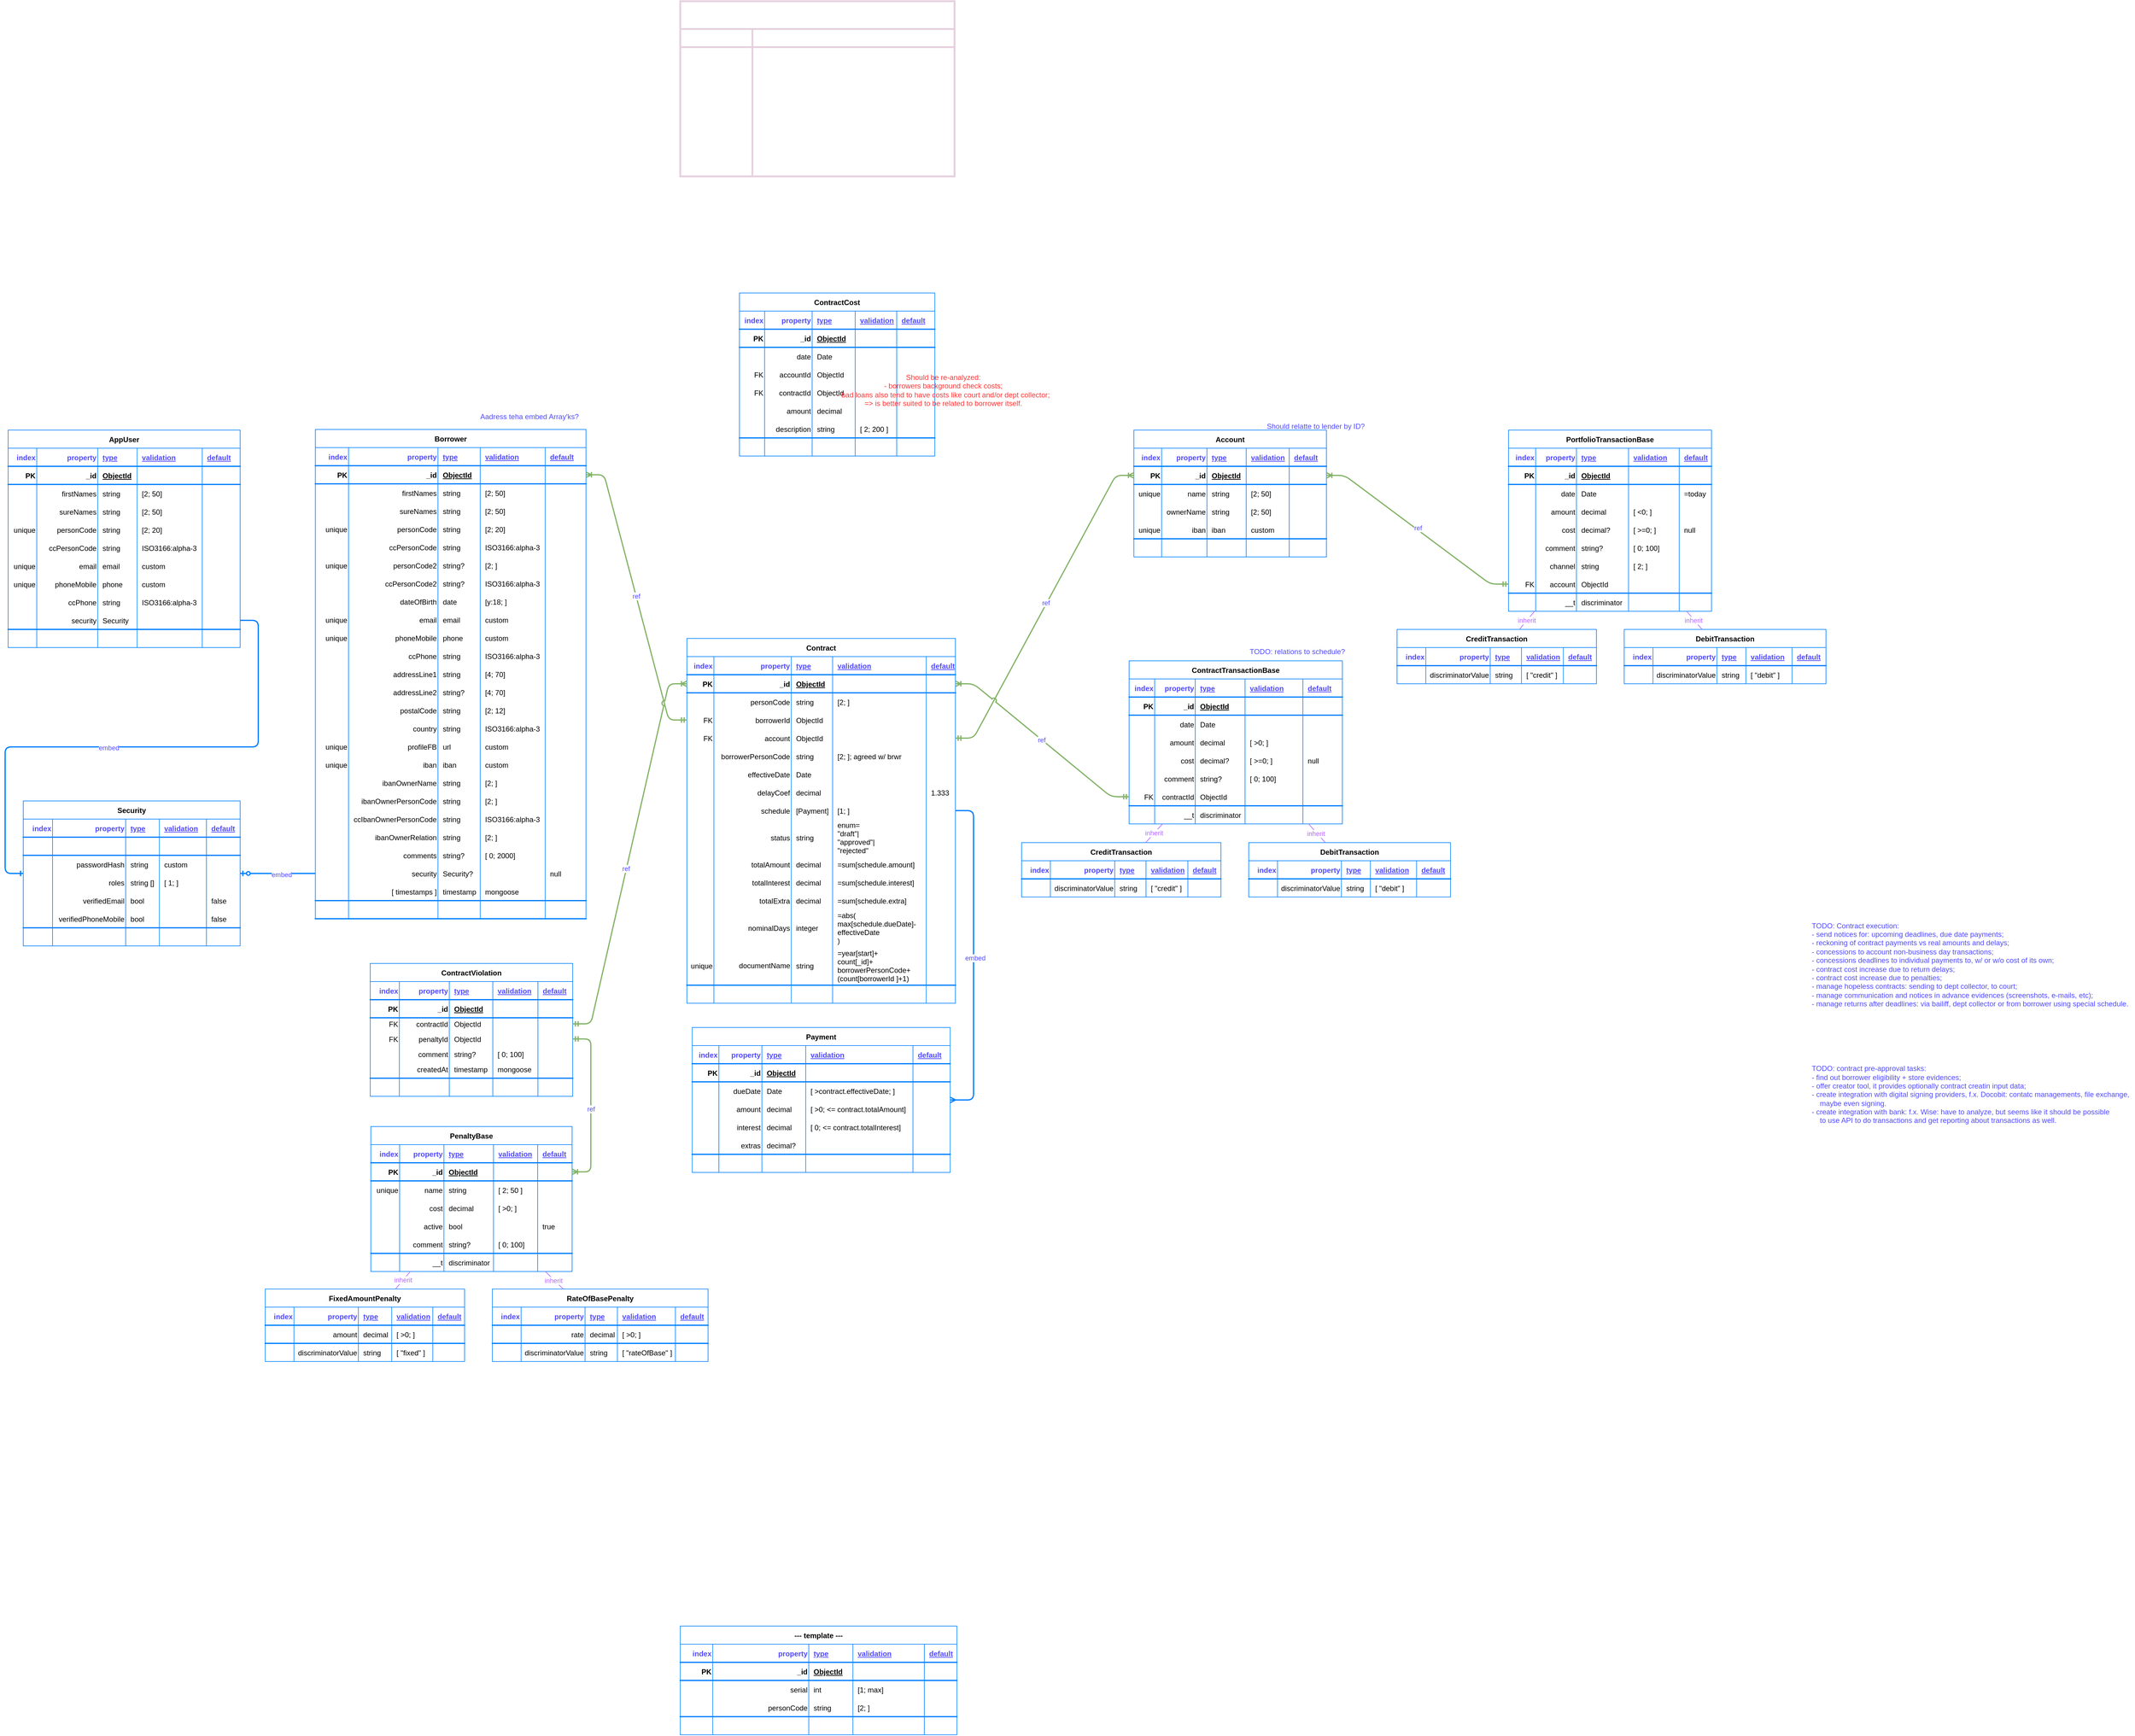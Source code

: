 <mxfile version="19.0.3" type="device"><diagram name="schema" id="e56a1550-8fbb-45ad-956c-1786394a9013"><mxGraphModel dx="5263" dy="3249" grid="0" gridSize="10" guides="1" tooltips="1" connect="1" arrows="1" fold="1" page="0" pageScale="1" pageWidth="1169" pageHeight="827" background="none" math="0" shadow="0"><root><mxCell id="0"/><mxCell id="1" parent="0"/><mxCell id="lKgLDHs0Hlff-UQaEltn-55" value="Borrower" style="shape=table;startSize=30;container=1;collapsible=1;childLayout=tableLayout;fixedRows=1;rowLines=0;fontStyle=1;align=center;resizeLast=1;strokeColor=#007FFF;strokeWidth=1;" parent="1" vertex="1"><mxGeometry x="-315" y="-33" width="448" height="810" as="geometry"/></mxCell><mxCell id="lKgLDHs0Hlff-UQaEltn-226" style="shape=tableRow;horizontal=0;startSize=0;swimlaneHead=0;swimlaneBody=0;fillColor=none;collapsible=0;dropTarget=0;points=[[0,0.5],[1,0.5]];portConstraint=eastwest;top=0;left=0;right=0;bottom=1;strokeColor=#007FFF;strokeWidth=2;" parent="lKgLDHs0Hlff-UQaEltn-55" vertex="1"><mxGeometry y="30" width="448" height="30" as="geometry"/></mxCell><mxCell id="lKgLDHs0Hlff-UQaEltn-227" value="index" style="shape=partialRectangle;connectable=0;fillColor=none;top=0;left=0;bottom=0;right=0;fontStyle=1;overflow=hidden;strokeColor=#007FFF;strokeWidth=2;align=right;spacingRight=0;spacing=2;fontColor=#504AFF;" parent="lKgLDHs0Hlff-UQaEltn-226" vertex="1"><mxGeometry width="54.957" height="30" as="geometry"><mxRectangle width="54.957" height="30" as="alternateBounds"/></mxGeometry></mxCell><mxCell id="lKgLDHs0Hlff-UQaEltn-228" value="property" style="shape=partialRectangle;connectable=0;fillColor=none;top=0;left=0;bottom=0;right=0;fontStyle=1;overflow=hidden;strokeColor=#007FFF;strokeWidth=2;align=right;spacingRight=0;spacing=2;fontColor=#504AFF;" parent="lKgLDHs0Hlff-UQaEltn-226" vertex="1"><mxGeometry x="54.957" width="147.981" height="30" as="geometry"><mxRectangle width="147.981" height="30" as="alternateBounds"/></mxGeometry></mxCell><mxCell id="lKgLDHs0Hlff-UQaEltn-229" value="type" style="shape=partialRectangle;connectable=0;fillColor=none;top=0;left=0;bottom=0;right=0;align=left;spacingLeft=6;fontStyle=5;overflow=hidden;strokeColor=#007FFF;strokeWidth=2;fontColor=#504AFF;" parent="lKgLDHs0Hlff-UQaEltn-226" vertex="1"><mxGeometry x="202.938" width="70" height="30" as="geometry"><mxRectangle width="70" height="30" as="alternateBounds"/></mxGeometry></mxCell><mxCell id="lKgLDHs0Hlff-UQaEltn-230" value="validation" style="shape=partialRectangle;connectable=0;fillColor=none;top=0;left=0;bottom=0;right=0;align=left;spacingLeft=6;fontStyle=5;overflow=hidden;strokeColor=#007FFF;strokeWidth=2;fontColor=#504AFF;" parent="lKgLDHs0Hlff-UQaEltn-226" vertex="1"><mxGeometry x="272.938" width="107.5" height="30" as="geometry"><mxRectangle width="107.5" height="30" as="alternateBounds"/></mxGeometry></mxCell><mxCell id="lKgLDHs0Hlff-UQaEltn-597" value="default" style="shape=partialRectangle;connectable=0;fillColor=none;top=0;left=0;bottom=0;right=0;align=left;spacingLeft=6;fontStyle=5;overflow=hidden;strokeColor=#007FFF;strokeWidth=2;fontColor=#504AFF;" parent="lKgLDHs0Hlff-UQaEltn-226" vertex="1"><mxGeometry x="380.438" width="67.562" height="30" as="geometry"><mxRectangle width="67.562" height="30" as="alternateBounds"/></mxGeometry></mxCell><mxCell id="lKgLDHs0Hlff-UQaEltn-56" value="" style="shape=tableRow;horizontal=0;startSize=0;swimlaneHead=0;swimlaneBody=0;fillColor=none;collapsible=0;dropTarget=0;points=[[0,0.5],[1,0.5]];portConstraint=eastwest;top=0;left=0;right=0;bottom=1;strokeColor=#007FFF;strokeWidth=2;" parent="lKgLDHs0Hlff-UQaEltn-55" vertex="1"><mxGeometry y="60" width="448" height="30" as="geometry"/></mxCell><mxCell id="lKgLDHs0Hlff-UQaEltn-203" value="PK" style="shape=partialRectangle;connectable=0;fillColor=none;top=0;left=0;bottom=0;right=0;fontStyle=1;overflow=hidden;strokeColor=#007FFF;strokeWidth=2;align=right;spacingRight=0;spacing=2;" parent="lKgLDHs0Hlff-UQaEltn-56" vertex="1"><mxGeometry width="54.957" height="30" as="geometry"><mxRectangle width="54.957" height="30" as="alternateBounds"/></mxGeometry></mxCell><mxCell id="lKgLDHs0Hlff-UQaEltn-57" value="_id" style="shape=partialRectangle;connectable=0;fillColor=none;top=0;left=0;bottom=0;right=0;fontStyle=1;overflow=hidden;strokeColor=#007FFF;strokeWidth=2;align=right;spacingRight=0;spacing=2;" parent="lKgLDHs0Hlff-UQaEltn-56" vertex="1"><mxGeometry x="54.957" width="147.981" height="30" as="geometry"><mxRectangle width="147.981" height="30" as="alternateBounds"/></mxGeometry></mxCell><mxCell id="lKgLDHs0Hlff-UQaEltn-58" value="ObjectId" style="shape=partialRectangle;connectable=0;fillColor=none;top=0;left=0;bottom=0;right=0;align=left;spacingLeft=6;fontStyle=5;overflow=hidden;strokeColor=#007FFF;strokeWidth=2;" parent="lKgLDHs0Hlff-UQaEltn-56" vertex="1"><mxGeometry x="202.938" width="70" height="30" as="geometry"><mxRectangle width="70" height="30" as="alternateBounds"/></mxGeometry></mxCell><mxCell id="lKgLDHs0Hlff-UQaEltn-176" style="shape=partialRectangle;connectable=0;fillColor=none;top=0;left=0;bottom=0;right=0;align=left;spacingLeft=6;fontStyle=5;overflow=hidden;strokeColor=#007FFF;strokeWidth=2;" parent="lKgLDHs0Hlff-UQaEltn-56" vertex="1"><mxGeometry x="272.938" width="107.5" height="30" as="geometry"><mxRectangle width="107.5" height="30" as="alternateBounds"/></mxGeometry></mxCell><mxCell id="lKgLDHs0Hlff-UQaEltn-598" style="shape=partialRectangle;connectable=0;fillColor=none;top=0;left=0;bottom=0;right=0;align=left;spacingLeft=6;fontStyle=5;overflow=hidden;strokeColor=#007FFF;strokeWidth=2;" parent="lKgLDHs0Hlff-UQaEltn-56" vertex="1"><mxGeometry x="380.438" width="67.562" height="30" as="geometry"><mxRectangle width="67.562" height="30" as="alternateBounds"/></mxGeometry></mxCell><mxCell id="lKgLDHs0Hlff-UQaEltn-71" value="" style="shape=tableRow;horizontal=0;startSize=0;swimlaneHead=0;swimlaneBody=0;fillColor=none;collapsible=0;dropTarget=0;points=[[0,0.5],[1,0.5]];portConstraint=eastwest;top=0;left=0;right=0;bottom=0;strokeColor=#007FFF;strokeWidth=2;" parent="lKgLDHs0Hlff-UQaEltn-55" vertex="1"><mxGeometry y="90" width="448" height="30" as="geometry"/></mxCell><mxCell id="lKgLDHs0Hlff-UQaEltn-209" value="" style="shape=partialRectangle;connectable=0;fillColor=none;top=0;left=0;bottom=0;right=0;editable=1;overflow=hidden;strokeColor=#007FFF;strokeWidth=2;align=right;" parent="lKgLDHs0Hlff-UQaEltn-71" vertex="1"><mxGeometry width="54.957" height="30" as="geometry"><mxRectangle width="54.957" height="30" as="alternateBounds"/></mxGeometry></mxCell><mxCell id="lKgLDHs0Hlff-UQaEltn-72" value="firstNames" style="shape=partialRectangle;connectable=0;fillColor=none;top=0;left=0;bottom=0;right=0;editable=1;overflow=hidden;strokeColor=#007FFF;strokeWidth=2;align=right;" parent="lKgLDHs0Hlff-UQaEltn-71" vertex="1"><mxGeometry x="54.957" width="147.981" height="30" as="geometry"><mxRectangle width="147.981" height="30" as="alternateBounds"/></mxGeometry></mxCell><mxCell id="lKgLDHs0Hlff-UQaEltn-73" value="string" style="shape=partialRectangle;connectable=0;fillColor=none;top=0;left=0;bottom=0;right=0;align=left;spacingLeft=6;overflow=hidden;strokeColor=#007FFF;strokeWidth=2;" parent="lKgLDHs0Hlff-UQaEltn-71" vertex="1"><mxGeometry x="202.938" width="70" height="30" as="geometry"><mxRectangle width="70" height="30" as="alternateBounds"/></mxGeometry></mxCell><mxCell id="lKgLDHs0Hlff-UQaEltn-182" value="[2; 50]" style="shape=partialRectangle;connectable=0;fillColor=none;top=0;left=0;bottom=0;right=0;align=left;spacingLeft=6;overflow=hidden;strokeColor=#007FFF;strokeWidth=2;" parent="lKgLDHs0Hlff-UQaEltn-71" vertex="1"><mxGeometry x="272.938" width="107.5" height="30" as="geometry"><mxRectangle width="107.5" height="30" as="alternateBounds"/></mxGeometry></mxCell><mxCell id="lKgLDHs0Hlff-UQaEltn-604" style="shape=partialRectangle;connectable=0;fillColor=none;top=0;left=0;bottom=0;right=0;align=left;spacingLeft=6;overflow=hidden;strokeColor=#007FFF;strokeWidth=2;" parent="lKgLDHs0Hlff-UQaEltn-71" vertex="1"><mxGeometry x="380.438" width="67.562" height="30" as="geometry"><mxRectangle width="67.562" height="30" as="alternateBounds"/></mxGeometry></mxCell><mxCell id="lKgLDHs0Hlff-UQaEltn-75" value="" style="shape=tableRow;horizontal=0;startSize=0;swimlaneHead=0;swimlaneBody=0;fillColor=none;collapsible=0;dropTarget=0;points=[[0,0.5],[1,0.5]];portConstraint=eastwest;top=0;left=0;right=0;bottom=0;strokeColor=#007FFF;strokeWidth=2;" parent="lKgLDHs0Hlff-UQaEltn-55" vertex="1"><mxGeometry y="120" width="448" height="30" as="geometry"/></mxCell><mxCell id="lKgLDHs0Hlff-UQaEltn-210" value="" style="shape=partialRectangle;connectable=0;fillColor=none;top=0;left=0;bottom=0;right=0;editable=1;overflow=hidden;strokeColor=#007FFF;strokeWidth=2;align=right;" parent="lKgLDHs0Hlff-UQaEltn-75" vertex="1"><mxGeometry width="54.957" height="30" as="geometry"><mxRectangle width="54.957" height="30" as="alternateBounds"/></mxGeometry></mxCell><mxCell id="lKgLDHs0Hlff-UQaEltn-76" value="sureNames" style="shape=partialRectangle;connectable=0;fillColor=none;top=0;left=0;bottom=0;right=0;editable=1;overflow=hidden;strokeColor=#007FFF;strokeWidth=2;align=right;" parent="lKgLDHs0Hlff-UQaEltn-75" vertex="1"><mxGeometry x="54.957" width="147.981" height="30" as="geometry"><mxRectangle width="147.981" height="30" as="alternateBounds"/></mxGeometry></mxCell><mxCell id="lKgLDHs0Hlff-UQaEltn-77" value="string" style="shape=partialRectangle;connectable=0;fillColor=none;top=0;left=0;bottom=0;right=0;align=left;spacingLeft=6;overflow=hidden;strokeColor=#007FFF;strokeWidth=2;" parent="lKgLDHs0Hlff-UQaEltn-75" vertex="1"><mxGeometry x="202.938" width="70" height="30" as="geometry"><mxRectangle width="70" height="30" as="alternateBounds"/></mxGeometry></mxCell><mxCell id="lKgLDHs0Hlff-UQaEltn-183" value="[2; 50]" style="shape=partialRectangle;connectable=0;fillColor=none;top=0;left=0;bottom=0;right=0;align=left;spacingLeft=6;overflow=hidden;strokeColor=#007FFF;strokeWidth=2;" parent="lKgLDHs0Hlff-UQaEltn-75" vertex="1"><mxGeometry x="272.938" width="107.5" height="30" as="geometry"><mxRectangle width="107.5" height="30" as="alternateBounds"/></mxGeometry></mxCell><mxCell id="lKgLDHs0Hlff-UQaEltn-605" style="shape=partialRectangle;connectable=0;fillColor=none;top=0;left=0;bottom=0;right=0;align=left;spacingLeft=6;overflow=hidden;strokeColor=#007FFF;strokeWidth=2;" parent="lKgLDHs0Hlff-UQaEltn-75" vertex="1"><mxGeometry x="380.438" width="67.562" height="30" as="geometry"><mxRectangle width="67.562" height="30" as="alternateBounds"/></mxGeometry></mxCell><mxCell id="lKgLDHs0Hlff-UQaEltn-62" value="" style="shape=tableRow;horizontal=0;startSize=0;swimlaneHead=0;swimlaneBody=0;fillColor=none;collapsible=0;dropTarget=0;points=[[0,0.5],[1,0.5]];portConstraint=eastwest;top=0;left=0;right=0;bottom=0;strokeColor=#007FFF;strokeWidth=2;" parent="lKgLDHs0Hlff-UQaEltn-55" vertex="1"><mxGeometry y="150" width="448" height="30" as="geometry"/></mxCell><mxCell id="lKgLDHs0Hlff-UQaEltn-205" value="unique" style="shape=partialRectangle;connectable=0;fillColor=none;top=0;left=0;bottom=0;right=0;editable=1;overflow=hidden;strokeColor=#007FFF;strokeWidth=2;align=right;" parent="lKgLDHs0Hlff-UQaEltn-62" vertex="1"><mxGeometry width="54.957" height="30" as="geometry"><mxRectangle width="54.957" height="30" as="alternateBounds"/></mxGeometry></mxCell><mxCell id="lKgLDHs0Hlff-UQaEltn-63" value="personCode" style="shape=partialRectangle;connectable=0;fillColor=none;top=0;left=0;bottom=0;right=0;editable=1;overflow=hidden;strokeColor=#007FFF;strokeWidth=2;align=right;" parent="lKgLDHs0Hlff-UQaEltn-62" vertex="1"><mxGeometry x="54.957" width="147.981" height="30" as="geometry"><mxRectangle width="147.981" height="30" as="alternateBounds"/></mxGeometry></mxCell><mxCell id="lKgLDHs0Hlff-UQaEltn-64" value="string" style="shape=partialRectangle;connectable=0;fillColor=none;top=0;left=0;bottom=0;right=0;align=left;spacingLeft=6;overflow=hidden;strokeColor=#007FFF;strokeWidth=2;" parent="lKgLDHs0Hlff-UQaEltn-62" vertex="1"><mxGeometry x="202.938" width="70" height="30" as="geometry"><mxRectangle width="70" height="30" as="alternateBounds"/></mxGeometry></mxCell><mxCell id="lKgLDHs0Hlff-UQaEltn-178" value="[2; 20]" style="shape=partialRectangle;connectable=0;fillColor=none;top=0;left=0;bottom=0;right=0;align=left;spacingLeft=6;overflow=hidden;strokeColor=#007FFF;strokeWidth=2;" parent="lKgLDHs0Hlff-UQaEltn-62" vertex="1"><mxGeometry x="272.938" width="107.5" height="30" as="geometry"><mxRectangle width="107.5" height="30" as="alternateBounds"/></mxGeometry></mxCell><mxCell id="lKgLDHs0Hlff-UQaEltn-600" style="shape=partialRectangle;connectable=0;fillColor=none;top=0;left=0;bottom=0;right=0;align=left;spacingLeft=6;overflow=hidden;strokeColor=#007FFF;strokeWidth=2;" parent="lKgLDHs0Hlff-UQaEltn-62" vertex="1"><mxGeometry x="380.438" width="67.562" height="30" as="geometry"><mxRectangle width="67.562" height="30" as="alternateBounds"/></mxGeometry></mxCell><mxCell id="lKgLDHs0Hlff-UQaEltn-167" style="shape=tableRow;horizontal=0;startSize=0;swimlaneHead=0;swimlaneBody=0;fillColor=none;collapsible=0;dropTarget=0;points=[[0,0.5],[1,0.5]];portConstraint=eastwest;top=0;left=0;right=0;bottom=0;strokeColor=#007FFF;strokeWidth=2;" parent="lKgLDHs0Hlff-UQaEltn-55" vertex="1"><mxGeometry y="180" width="448" height="30" as="geometry"/></mxCell><mxCell id="lKgLDHs0Hlff-UQaEltn-204" value="" style="shape=partialRectangle;connectable=0;fillColor=none;top=0;left=0;bottom=0;right=0;editable=1;overflow=hidden;strokeColor=#007FFF;strokeWidth=2;align=right;" parent="lKgLDHs0Hlff-UQaEltn-167" vertex="1"><mxGeometry width="54.957" height="30" as="geometry"><mxRectangle width="54.957" height="30" as="alternateBounds"/></mxGeometry></mxCell><mxCell id="lKgLDHs0Hlff-UQaEltn-168" value="ccPersonCode" style="shape=partialRectangle;connectable=0;fillColor=none;top=0;left=0;bottom=0;right=0;editable=1;overflow=hidden;strokeColor=#007FFF;strokeWidth=2;align=right;" parent="lKgLDHs0Hlff-UQaEltn-167" vertex="1"><mxGeometry x="54.957" width="147.981" height="30" as="geometry"><mxRectangle width="147.981" height="30" as="alternateBounds"/></mxGeometry></mxCell><mxCell id="lKgLDHs0Hlff-UQaEltn-169" value="string" style="shape=partialRectangle;connectable=0;fillColor=none;top=0;left=0;bottom=0;right=0;align=left;spacingLeft=6;overflow=hidden;strokeColor=#007FFF;strokeWidth=2;" parent="lKgLDHs0Hlff-UQaEltn-167" vertex="1"><mxGeometry x="202.938" width="70" height="30" as="geometry"><mxRectangle width="70" height="30" as="alternateBounds"/></mxGeometry></mxCell><mxCell id="lKgLDHs0Hlff-UQaEltn-177" value="ISO3166:alpha-3" style="shape=partialRectangle;connectable=0;fillColor=none;top=0;left=0;bottom=0;right=0;align=left;spacingLeft=6;overflow=hidden;strokeColor=#007FFF;strokeWidth=2;" parent="lKgLDHs0Hlff-UQaEltn-167" vertex="1"><mxGeometry x="272.938" width="107.5" height="30" as="geometry"><mxRectangle width="107.5" height="30" as="alternateBounds"/></mxGeometry></mxCell><mxCell id="lKgLDHs0Hlff-UQaEltn-599" style="shape=partialRectangle;connectable=0;fillColor=none;top=0;left=0;bottom=0;right=0;align=left;spacingLeft=6;overflow=hidden;strokeColor=#007FFF;strokeWidth=2;" parent="lKgLDHs0Hlff-UQaEltn-167" vertex="1"><mxGeometry x="380.438" width="67.562" height="30" as="geometry"><mxRectangle width="67.562" height="30" as="alternateBounds"/></mxGeometry></mxCell><mxCell id="lKgLDHs0Hlff-UQaEltn-173" style="shape=tableRow;horizontal=0;startSize=0;swimlaneHead=0;swimlaneBody=0;fillColor=none;collapsible=0;dropTarget=0;points=[[0,0.5],[1,0.5]];portConstraint=eastwest;top=0;left=0;right=0;bottom=0;strokeColor=#007FFF;strokeWidth=2;" parent="lKgLDHs0Hlff-UQaEltn-55" vertex="1"><mxGeometry y="210" width="448" height="30" as="geometry"/></mxCell><mxCell id="lKgLDHs0Hlff-UQaEltn-207" value="unique" style="shape=partialRectangle;connectable=0;fillColor=none;top=0;left=0;bottom=0;right=0;editable=1;overflow=hidden;strokeColor=#007FFF;strokeWidth=2;align=right;" parent="lKgLDHs0Hlff-UQaEltn-173" vertex="1"><mxGeometry width="54.957" height="30" as="geometry"><mxRectangle width="54.957" height="30" as="alternateBounds"/></mxGeometry></mxCell><mxCell id="lKgLDHs0Hlff-UQaEltn-174" value="personCode2" style="shape=partialRectangle;connectable=0;fillColor=none;top=0;left=0;bottom=0;right=0;editable=1;overflow=hidden;strokeColor=#007FFF;strokeWidth=2;align=right;" parent="lKgLDHs0Hlff-UQaEltn-173" vertex="1"><mxGeometry x="54.957" width="147.981" height="30" as="geometry"><mxRectangle width="147.981" height="30" as="alternateBounds"/></mxGeometry></mxCell><mxCell id="lKgLDHs0Hlff-UQaEltn-175" value="string?" style="shape=partialRectangle;connectable=0;fillColor=none;top=0;left=0;bottom=0;right=0;align=left;spacingLeft=6;overflow=hidden;strokeColor=#007FFF;strokeWidth=2;" parent="lKgLDHs0Hlff-UQaEltn-173" vertex="1"><mxGeometry x="202.938" width="70" height="30" as="geometry"><mxRectangle width="70" height="30" as="alternateBounds"/></mxGeometry></mxCell><mxCell id="lKgLDHs0Hlff-UQaEltn-180" value="[2; ]" style="shape=partialRectangle;connectable=0;fillColor=none;top=0;left=0;bottom=0;right=0;align=left;spacingLeft=6;overflow=hidden;strokeColor=#007FFF;strokeWidth=2;" parent="lKgLDHs0Hlff-UQaEltn-173" vertex="1"><mxGeometry x="272.938" width="107.5" height="30" as="geometry"><mxRectangle width="107.5" height="30" as="alternateBounds"/></mxGeometry></mxCell><mxCell id="lKgLDHs0Hlff-UQaEltn-602" style="shape=partialRectangle;connectable=0;fillColor=none;top=0;left=0;bottom=0;right=0;align=left;spacingLeft=6;overflow=hidden;strokeColor=#007FFF;strokeWidth=2;" parent="lKgLDHs0Hlff-UQaEltn-173" vertex="1"><mxGeometry x="380.438" width="67.562" height="30" as="geometry"><mxRectangle width="67.562" height="30" as="alternateBounds"/></mxGeometry></mxCell><mxCell id="lKgLDHs0Hlff-UQaEltn-170" style="shape=tableRow;horizontal=0;startSize=0;swimlaneHead=0;swimlaneBody=0;fillColor=none;collapsible=0;dropTarget=0;points=[[0,0.5],[1,0.5]];portConstraint=eastwest;top=0;left=0;right=0;bottom=0;strokeColor=#007FFF;strokeWidth=2;" parent="lKgLDHs0Hlff-UQaEltn-55" vertex="1"><mxGeometry y="240" width="448" height="30" as="geometry"/></mxCell><mxCell id="lKgLDHs0Hlff-UQaEltn-206" style="shape=partialRectangle;connectable=0;fillColor=none;top=0;left=0;bottom=0;right=0;editable=1;overflow=hidden;strokeColor=#007FFF;strokeWidth=2;align=right;" parent="lKgLDHs0Hlff-UQaEltn-170" vertex="1"><mxGeometry width="54.957" height="30" as="geometry"><mxRectangle width="54.957" height="30" as="alternateBounds"/></mxGeometry></mxCell><mxCell id="lKgLDHs0Hlff-UQaEltn-171" value="ccPersonCode2" style="shape=partialRectangle;connectable=0;fillColor=none;top=0;left=0;bottom=0;right=0;editable=1;overflow=hidden;strokeColor=#007FFF;strokeWidth=2;align=right;" parent="lKgLDHs0Hlff-UQaEltn-170" vertex="1"><mxGeometry x="54.957" width="147.981" height="30" as="geometry"><mxRectangle width="147.981" height="30" as="alternateBounds"/></mxGeometry></mxCell><mxCell id="lKgLDHs0Hlff-UQaEltn-172" value="string?" style="shape=partialRectangle;connectable=0;fillColor=none;top=0;left=0;bottom=0;right=0;align=left;spacingLeft=6;overflow=hidden;strokeColor=#007FFF;strokeWidth=2;" parent="lKgLDHs0Hlff-UQaEltn-170" vertex="1"><mxGeometry x="202.938" width="70" height="30" as="geometry"><mxRectangle width="70" height="30" as="alternateBounds"/></mxGeometry></mxCell><mxCell id="lKgLDHs0Hlff-UQaEltn-179" value="ISO3166:alpha-3" style="shape=partialRectangle;connectable=0;fillColor=none;top=0;left=0;bottom=0;right=0;align=left;spacingLeft=6;overflow=hidden;strokeColor=#007FFF;strokeWidth=2;" parent="lKgLDHs0Hlff-UQaEltn-170" vertex="1"><mxGeometry x="272.938" width="107.5" height="30" as="geometry"><mxRectangle width="107.5" height="30" as="alternateBounds"/></mxGeometry></mxCell><mxCell id="lKgLDHs0Hlff-UQaEltn-601" style="shape=partialRectangle;connectable=0;fillColor=none;top=0;left=0;bottom=0;right=0;align=left;spacingLeft=6;overflow=hidden;strokeColor=#007FFF;strokeWidth=2;" parent="lKgLDHs0Hlff-UQaEltn-170" vertex="1"><mxGeometry x="380.438" width="67.562" height="30" as="geometry"><mxRectangle width="67.562" height="30" as="alternateBounds"/></mxGeometry></mxCell><mxCell id="lKgLDHs0Hlff-UQaEltn-65" value="" style="shape=tableRow;horizontal=0;startSize=0;swimlaneHead=0;swimlaneBody=0;fillColor=none;collapsible=0;dropTarget=0;points=[[0,0.5],[1,0.5]];portConstraint=eastwest;top=0;left=0;right=0;bottom=0;strokeColor=#007FFF;strokeWidth=2;" parent="lKgLDHs0Hlff-UQaEltn-55" vertex="1"><mxGeometry y="270" width="448" height="30" as="geometry"/></mxCell><mxCell id="lKgLDHs0Hlff-UQaEltn-208" style="shape=partialRectangle;connectable=0;fillColor=none;top=0;left=0;bottom=0;right=0;editable=1;overflow=hidden;strokeColor=#007FFF;strokeWidth=2;align=right;" parent="lKgLDHs0Hlff-UQaEltn-65" vertex="1"><mxGeometry width="54.957" height="30" as="geometry"><mxRectangle width="54.957" height="30" as="alternateBounds"/></mxGeometry></mxCell><mxCell id="lKgLDHs0Hlff-UQaEltn-66" value="dateOfBirth" style="shape=partialRectangle;connectable=0;fillColor=none;top=0;left=0;bottom=0;right=0;editable=1;overflow=hidden;strokeColor=#007FFF;strokeWidth=2;align=right;" parent="lKgLDHs0Hlff-UQaEltn-65" vertex="1"><mxGeometry x="54.957" width="147.981" height="30" as="geometry"><mxRectangle width="147.981" height="30" as="alternateBounds"/></mxGeometry></mxCell><mxCell id="lKgLDHs0Hlff-UQaEltn-67" value="date" style="shape=partialRectangle;connectable=0;fillColor=none;top=0;left=0;bottom=0;right=0;align=left;spacingLeft=6;overflow=hidden;strokeColor=#007FFF;strokeWidth=2;" parent="lKgLDHs0Hlff-UQaEltn-65" vertex="1"><mxGeometry x="202.938" width="70" height="30" as="geometry"><mxRectangle width="70" height="30" as="alternateBounds"/></mxGeometry></mxCell><mxCell id="lKgLDHs0Hlff-UQaEltn-181" value="[y:18; ]" style="shape=partialRectangle;connectable=0;fillColor=none;top=0;left=0;bottom=0;right=0;align=left;spacingLeft=6;overflow=hidden;strokeColor=#007FFF;strokeWidth=2;" parent="lKgLDHs0Hlff-UQaEltn-65" vertex="1"><mxGeometry x="272.938" width="107.5" height="30" as="geometry"><mxRectangle width="107.5" height="30" as="alternateBounds"/></mxGeometry></mxCell><mxCell id="lKgLDHs0Hlff-UQaEltn-603" style="shape=partialRectangle;connectable=0;fillColor=none;top=0;left=0;bottom=0;right=0;align=left;spacingLeft=6;overflow=hidden;strokeColor=#007FFF;strokeWidth=2;" parent="lKgLDHs0Hlff-UQaEltn-65" vertex="1"><mxGeometry x="380.438" width="67.562" height="30" as="geometry"><mxRectangle width="67.562" height="30" as="alternateBounds"/></mxGeometry></mxCell><mxCell id="lKgLDHs0Hlff-UQaEltn-111" value="" style="shape=tableRow;horizontal=0;startSize=0;swimlaneHead=0;swimlaneBody=0;fillColor=none;collapsible=0;dropTarget=0;points=[[0,0.5],[1,0.5]];portConstraint=eastwest;top=0;left=0;right=0;bottom=0;strokeColor=#007FFF;strokeWidth=2;" parent="lKgLDHs0Hlff-UQaEltn-55" vertex="1"><mxGeometry y="300" width="448" height="30" as="geometry"/></mxCell><mxCell id="lKgLDHs0Hlff-UQaEltn-215" value="unique" style="shape=partialRectangle;connectable=0;fillColor=none;top=0;left=0;bottom=0;right=0;editable=1;overflow=hidden;strokeColor=#007FFF;strokeWidth=2;align=right;" parent="lKgLDHs0Hlff-UQaEltn-111" vertex="1"><mxGeometry width="54.957" height="30" as="geometry"><mxRectangle width="54.957" height="30" as="alternateBounds"/></mxGeometry></mxCell><mxCell id="lKgLDHs0Hlff-UQaEltn-112" value="email" style="shape=partialRectangle;connectable=0;fillColor=none;top=0;left=0;bottom=0;right=0;editable=1;overflow=hidden;strokeColor=#007FFF;strokeWidth=2;align=right;" parent="lKgLDHs0Hlff-UQaEltn-111" vertex="1"><mxGeometry x="54.957" width="147.981" height="30" as="geometry"><mxRectangle width="147.981" height="30" as="alternateBounds"/></mxGeometry></mxCell><mxCell id="lKgLDHs0Hlff-UQaEltn-113" value="email" style="shape=partialRectangle;connectable=0;fillColor=none;top=0;left=0;bottom=0;right=0;align=left;spacingLeft=6;overflow=hidden;strokeColor=#007FFF;strokeWidth=2;" parent="lKgLDHs0Hlff-UQaEltn-111" vertex="1"><mxGeometry x="202.938" width="70" height="30" as="geometry"><mxRectangle width="70" height="30" as="alternateBounds"/></mxGeometry></mxCell><mxCell id="lKgLDHs0Hlff-UQaEltn-188" value="custom" style="shape=partialRectangle;connectable=0;fillColor=none;top=0;left=0;bottom=0;right=0;align=left;spacingLeft=6;overflow=hidden;strokeColor=#007FFF;strokeWidth=2;" parent="lKgLDHs0Hlff-UQaEltn-111" vertex="1"><mxGeometry x="272.938" width="107.5" height="30" as="geometry"><mxRectangle width="107.5" height="30" as="alternateBounds"/></mxGeometry></mxCell><mxCell id="lKgLDHs0Hlff-UQaEltn-610" style="shape=partialRectangle;connectable=0;fillColor=none;top=0;left=0;bottom=0;right=0;align=left;spacingLeft=6;overflow=hidden;strokeColor=#007FFF;strokeWidth=2;" parent="lKgLDHs0Hlff-UQaEltn-111" vertex="1"><mxGeometry x="380.438" width="67.562" height="30" as="geometry"><mxRectangle width="67.562" height="30" as="alternateBounds"/></mxGeometry></mxCell><mxCell id="lKgLDHs0Hlff-UQaEltn-59" value="" style="shape=tableRow;horizontal=0;startSize=0;swimlaneHead=0;swimlaneBody=0;fillColor=none;collapsible=0;dropTarget=0;points=[[0,0.5],[1,0.5]];portConstraint=eastwest;top=0;left=0;right=0;bottom=0;strokeColor=#007FFF;strokeWidth=2;" parent="lKgLDHs0Hlff-UQaEltn-55" vertex="1"><mxGeometry y="330" width="448" height="30" as="geometry"/></mxCell><mxCell id="lKgLDHs0Hlff-UQaEltn-216" value="unique" style="shape=partialRectangle;connectable=0;fillColor=none;top=0;left=0;bottom=0;right=0;editable=1;overflow=hidden;strokeColor=#007FFF;strokeWidth=2;align=right;" parent="lKgLDHs0Hlff-UQaEltn-59" vertex="1"><mxGeometry width="54.957" height="30" as="geometry"><mxRectangle width="54.957" height="30" as="alternateBounds"/></mxGeometry></mxCell><mxCell id="lKgLDHs0Hlff-UQaEltn-60" value="phoneMobile" style="shape=partialRectangle;connectable=0;fillColor=none;top=0;left=0;bottom=0;right=0;editable=1;overflow=hidden;strokeColor=#007FFF;strokeWidth=2;align=right;" parent="lKgLDHs0Hlff-UQaEltn-59" vertex="1"><mxGeometry x="54.957" width="147.981" height="30" as="geometry"><mxRectangle width="147.981" height="30" as="alternateBounds"/></mxGeometry></mxCell><mxCell id="lKgLDHs0Hlff-UQaEltn-61" value="phone" style="shape=partialRectangle;connectable=0;fillColor=none;top=0;left=0;bottom=0;right=0;align=left;spacingLeft=6;overflow=hidden;strokeColor=#007FFF;strokeWidth=2;" parent="lKgLDHs0Hlff-UQaEltn-59" vertex="1"><mxGeometry x="202.938" width="70" height="30" as="geometry"><mxRectangle width="70" height="30" as="alternateBounds"/></mxGeometry></mxCell><mxCell id="lKgLDHs0Hlff-UQaEltn-189" value="custom" style="shape=partialRectangle;connectable=0;fillColor=none;top=0;left=0;bottom=0;right=0;align=left;spacingLeft=6;overflow=hidden;strokeColor=#007FFF;strokeWidth=2;" parent="lKgLDHs0Hlff-UQaEltn-59" vertex="1"><mxGeometry x="272.938" width="107.5" height="30" as="geometry"><mxRectangle width="107.5" height="30" as="alternateBounds"/></mxGeometry></mxCell><mxCell id="lKgLDHs0Hlff-UQaEltn-611" style="shape=partialRectangle;connectable=0;fillColor=none;top=0;left=0;bottom=0;right=0;align=left;spacingLeft=6;overflow=hidden;strokeColor=#007FFF;strokeWidth=2;" parent="lKgLDHs0Hlff-UQaEltn-59" vertex="1"><mxGeometry x="380.438" width="67.562" height="30" as="geometry"><mxRectangle width="67.562" height="30" as="alternateBounds"/></mxGeometry></mxCell><mxCell id="lKgLDHs0Hlff-UQaEltn-115" value="" style="shape=tableRow;horizontal=0;startSize=0;swimlaneHead=0;swimlaneBody=0;fillColor=none;collapsible=0;dropTarget=0;points=[[0,0.5],[1,0.5]];portConstraint=eastwest;top=0;left=0;right=0;bottom=0;strokeColor=#007FFF;strokeWidth=2;" parent="lKgLDHs0Hlff-UQaEltn-55" vertex="1"><mxGeometry y="360" width="448" height="30" as="geometry"/></mxCell><mxCell id="lKgLDHs0Hlff-UQaEltn-217" style="shape=partialRectangle;connectable=0;fillColor=none;top=0;left=0;bottom=0;right=0;editable=1;overflow=hidden;strokeColor=#007FFF;strokeWidth=2;align=right;" parent="lKgLDHs0Hlff-UQaEltn-115" vertex="1"><mxGeometry width="54.957" height="30" as="geometry"><mxRectangle width="54.957" height="30" as="alternateBounds"/></mxGeometry></mxCell><mxCell id="lKgLDHs0Hlff-UQaEltn-116" value="ccPhone" style="shape=partialRectangle;connectable=0;fillColor=none;top=0;left=0;bottom=0;right=0;editable=1;overflow=hidden;strokeColor=#007FFF;strokeWidth=2;align=right;" parent="lKgLDHs0Hlff-UQaEltn-115" vertex="1"><mxGeometry x="54.957" width="147.981" height="30" as="geometry"><mxRectangle width="147.981" height="30" as="alternateBounds"/></mxGeometry></mxCell><mxCell id="lKgLDHs0Hlff-UQaEltn-117" value="string" style="shape=partialRectangle;connectable=0;fillColor=none;top=0;left=0;bottom=0;right=0;align=left;spacingLeft=6;overflow=hidden;strokeColor=#007FFF;strokeWidth=2;" parent="lKgLDHs0Hlff-UQaEltn-115" vertex="1"><mxGeometry x="202.938" width="70" height="30" as="geometry"><mxRectangle width="70" height="30" as="alternateBounds"/></mxGeometry></mxCell><mxCell id="lKgLDHs0Hlff-UQaEltn-190" value="ISO3166:alpha-3" style="shape=partialRectangle;connectable=0;fillColor=none;top=0;left=0;bottom=0;right=0;align=left;spacingLeft=6;overflow=hidden;strokeColor=#007FFF;strokeWidth=2;" parent="lKgLDHs0Hlff-UQaEltn-115" vertex="1"><mxGeometry x="272.938" width="107.5" height="30" as="geometry"><mxRectangle width="107.5" height="30" as="alternateBounds"/></mxGeometry></mxCell><mxCell id="lKgLDHs0Hlff-UQaEltn-612" style="shape=partialRectangle;connectable=0;fillColor=none;top=0;left=0;bottom=0;right=0;align=left;spacingLeft=6;overflow=hidden;strokeColor=#007FFF;strokeWidth=2;" parent="lKgLDHs0Hlff-UQaEltn-115" vertex="1"><mxGeometry x="380.438" width="67.562" height="30" as="geometry"><mxRectangle width="67.562" height="30" as="alternateBounds"/></mxGeometry></mxCell><mxCell id="lKgLDHs0Hlff-UQaEltn-79" value="" style="shape=tableRow;horizontal=0;startSize=0;swimlaneHead=0;swimlaneBody=0;fillColor=none;collapsible=0;dropTarget=0;points=[[0,0.5],[1,0.5]];portConstraint=eastwest;top=0;left=0;right=0;bottom=0;strokeColor=#007FFF;strokeWidth=2;" parent="lKgLDHs0Hlff-UQaEltn-55" vertex="1"><mxGeometry y="390" width="448" height="30" as="geometry"/></mxCell><mxCell id="lKgLDHs0Hlff-UQaEltn-211" style="shape=partialRectangle;connectable=0;fillColor=none;top=0;left=0;bottom=0;right=0;editable=1;overflow=hidden;strokeColor=#007FFF;strokeWidth=2;align=right;" parent="lKgLDHs0Hlff-UQaEltn-79" vertex="1"><mxGeometry width="54.957" height="30" as="geometry"><mxRectangle width="54.957" height="30" as="alternateBounds"/></mxGeometry></mxCell><mxCell id="lKgLDHs0Hlff-UQaEltn-80" value="addressLine1" style="shape=partialRectangle;connectable=0;fillColor=none;top=0;left=0;bottom=0;right=0;editable=1;overflow=hidden;strokeColor=#007FFF;strokeWidth=2;align=right;" parent="lKgLDHs0Hlff-UQaEltn-79" vertex="1"><mxGeometry x="54.957" width="147.981" height="30" as="geometry"><mxRectangle width="147.981" height="30" as="alternateBounds"/></mxGeometry></mxCell><mxCell id="lKgLDHs0Hlff-UQaEltn-81" value="string" style="shape=partialRectangle;connectable=0;fillColor=none;top=0;left=0;bottom=0;right=0;align=left;spacingLeft=6;overflow=hidden;strokeColor=#007FFF;strokeWidth=2;" parent="lKgLDHs0Hlff-UQaEltn-79" vertex="1"><mxGeometry x="202.938" width="70" height="30" as="geometry"><mxRectangle width="70" height="30" as="alternateBounds"/></mxGeometry></mxCell><mxCell id="lKgLDHs0Hlff-UQaEltn-184" value="[4; 70]" style="shape=partialRectangle;connectable=0;fillColor=none;top=0;left=0;bottom=0;right=0;align=left;spacingLeft=6;overflow=hidden;strokeColor=#007FFF;strokeWidth=2;" parent="lKgLDHs0Hlff-UQaEltn-79" vertex="1"><mxGeometry x="272.938" width="107.5" height="30" as="geometry"><mxRectangle width="107.5" height="30" as="alternateBounds"/></mxGeometry></mxCell><mxCell id="lKgLDHs0Hlff-UQaEltn-606" style="shape=partialRectangle;connectable=0;fillColor=none;top=0;left=0;bottom=0;right=0;align=left;spacingLeft=6;overflow=hidden;strokeColor=#007FFF;strokeWidth=2;" parent="lKgLDHs0Hlff-UQaEltn-79" vertex="1"><mxGeometry x="380.438" width="67.562" height="30" as="geometry"><mxRectangle width="67.562" height="30" as="alternateBounds"/></mxGeometry></mxCell><mxCell id="lKgLDHs0Hlff-UQaEltn-1021" style="shape=tableRow;horizontal=0;startSize=0;swimlaneHead=0;swimlaneBody=0;fillColor=none;collapsible=0;dropTarget=0;points=[[0,0.5],[1,0.5]];portConstraint=eastwest;top=0;left=0;right=0;bottom=0;strokeColor=#007FFF;strokeWidth=2;" parent="lKgLDHs0Hlff-UQaEltn-55" vertex="1"><mxGeometry y="420" width="448" height="30" as="geometry"/></mxCell><mxCell id="lKgLDHs0Hlff-UQaEltn-1022" style="shape=partialRectangle;connectable=0;fillColor=none;top=0;left=0;bottom=0;right=0;editable=1;overflow=hidden;strokeColor=#007FFF;strokeWidth=2;align=right;" parent="lKgLDHs0Hlff-UQaEltn-1021" vertex="1"><mxGeometry width="54.957" height="30" as="geometry"><mxRectangle width="54.957" height="30" as="alternateBounds"/></mxGeometry></mxCell><mxCell id="lKgLDHs0Hlff-UQaEltn-1023" value="addressLine2" style="shape=partialRectangle;connectable=0;fillColor=none;top=0;left=0;bottom=0;right=0;editable=1;overflow=hidden;strokeColor=#007FFF;strokeWidth=2;align=right;" parent="lKgLDHs0Hlff-UQaEltn-1021" vertex="1"><mxGeometry x="54.957" width="147.981" height="30" as="geometry"><mxRectangle width="147.981" height="30" as="alternateBounds"/></mxGeometry></mxCell><mxCell id="lKgLDHs0Hlff-UQaEltn-1024" value="string?" style="shape=partialRectangle;connectable=0;fillColor=none;top=0;left=0;bottom=0;right=0;align=left;spacingLeft=6;overflow=hidden;strokeColor=#007FFF;strokeWidth=2;" parent="lKgLDHs0Hlff-UQaEltn-1021" vertex="1"><mxGeometry x="202.938" width="70" height="30" as="geometry"><mxRectangle width="70" height="30" as="alternateBounds"/></mxGeometry></mxCell><mxCell id="lKgLDHs0Hlff-UQaEltn-1025" value="[4; 70]" style="shape=partialRectangle;connectable=0;fillColor=none;top=0;left=0;bottom=0;right=0;align=left;spacingLeft=6;overflow=hidden;strokeColor=#007FFF;strokeWidth=2;" parent="lKgLDHs0Hlff-UQaEltn-1021" vertex="1"><mxGeometry x="272.938" width="107.5" height="30" as="geometry"><mxRectangle width="107.5" height="30" as="alternateBounds"/></mxGeometry></mxCell><mxCell id="lKgLDHs0Hlff-UQaEltn-1026" style="shape=partialRectangle;connectable=0;fillColor=none;top=0;left=0;bottom=0;right=0;align=left;spacingLeft=6;overflow=hidden;strokeColor=#007FFF;strokeWidth=2;" parent="lKgLDHs0Hlff-UQaEltn-1021" vertex="1"><mxGeometry x="380.438" width="67.562" height="30" as="geometry"><mxRectangle width="67.562" height="30" as="alternateBounds"/></mxGeometry></mxCell><mxCell id="lKgLDHs0Hlff-UQaEltn-1131" style="shape=tableRow;horizontal=0;startSize=0;swimlaneHead=0;swimlaneBody=0;fillColor=none;collapsible=0;dropTarget=0;points=[[0,0.5],[1,0.5]];portConstraint=eastwest;top=0;left=0;right=0;bottom=0;strokeColor=#007FFF;strokeWidth=2;" parent="lKgLDHs0Hlff-UQaEltn-55" vertex="1"><mxGeometry y="450" width="448" height="30" as="geometry"/></mxCell><mxCell id="lKgLDHs0Hlff-UQaEltn-1132" style="shape=partialRectangle;connectable=0;fillColor=none;top=0;left=0;bottom=0;right=0;editable=1;overflow=hidden;strokeColor=#007FFF;strokeWidth=2;align=right;" parent="lKgLDHs0Hlff-UQaEltn-1131" vertex="1"><mxGeometry width="54.957" height="30" as="geometry"><mxRectangle width="54.957" height="30" as="alternateBounds"/></mxGeometry></mxCell><mxCell id="lKgLDHs0Hlff-UQaEltn-1133" value="postalCode" style="shape=partialRectangle;connectable=0;fillColor=none;top=0;left=0;bottom=0;right=0;editable=1;overflow=hidden;strokeColor=#007FFF;strokeWidth=2;align=right;" parent="lKgLDHs0Hlff-UQaEltn-1131" vertex="1"><mxGeometry x="54.957" width="147.981" height="30" as="geometry"><mxRectangle width="147.981" height="30" as="alternateBounds"/></mxGeometry></mxCell><mxCell id="lKgLDHs0Hlff-UQaEltn-1134" value="string" style="shape=partialRectangle;connectable=0;fillColor=none;top=0;left=0;bottom=0;right=0;align=left;spacingLeft=6;overflow=hidden;strokeColor=#007FFF;strokeWidth=2;" parent="lKgLDHs0Hlff-UQaEltn-1131" vertex="1"><mxGeometry x="202.938" width="70" height="30" as="geometry"><mxRectangle width="70" height="30" as="alternateBounds"/></mxGeometry></mxCell><mxCell id="lKgLDHs0Hlff-UQaEltn-1135" value="[2; 12]" style="shape=partialRectangle;connectable=0;fillColor=none;top=0;left=0;bottom=0;right=0;align=left;spacingLeft=6;overflow=hidden;strokeColor=#007FFF;strokeWidth=2;" parent="lKgLDHs0Hlff-UQaEltn-1131" vertex="1"><mxGeometry x="272.938" width="107.5" height="30" as="geometry"><mxRectangle width="107.5" height="30" as="alternateBounds"/></mxGeometry></mxCell><mxCell id="lKgLDHs0Hlff-UQaEltn-1136" style="shape=partialRectangle;connectable=0;fillColor=none;top=0;left=0;bottom=0;right=0;align=left;spacingLeft=6;overflow=hidden;strokeColor=#007FFF;strokeWidth=2;" parent="lKgLDHs0Hlff-UQaEltn-1131" vertex="1"><mxGeometry x="380.438" width="67.562" height="30" as="geometry"><mxRectangle width="67.562" height="30" as="alternateBounds"/></mxGeometry></mxCell><mxCell id="lKgLDHs0Hlff-UQaEltn-1125" style="shape=tableRow;horizontal=0;startSize=0;swimlaneHead=0;swimlaneBody=0;fillColor=none;collapsible=0;dropTarget=0;points=[[0,0.5],[1,0.5]];portConstraint=eastwest;top=0;left=0;right=0;bottom=0;strokeColor=#007FFF;strokeWidth=2;" parent="lKgLDHs0Hlff-UQaEltn-55" vertex="1"><mxGeometry y="480" width="448" height="30" as="geometry"/></mxCell><mxCell id="lKgLDHs0Hlff-UQaEltn-1126" style="shape=partialRectangle;connectable=0;fillColor=none;top=0;left=0;bottom=0;right=0;editable=1;overflow=hidden;strokeColor=#007FFF;strokeWidth=2;align=right;" parent="lKgLDHs0Hlff-UQaEltn-1125" vertex="1"><mxGeometry width="54.957" height="30" as="geometry"><mxRectangle width="54.957" height="30" as="alternateBounds"/></mxGeometry></mxCell><mxCell id="lKgLDHs0Hlff-UQaEltn-1127" value="country" style="shape=partialRectangle;connectable=0;fillColor=none;top=0;left=0;bottom=0;right=0;editable=1;overflow=hidden;strokeColor=#007FFF;strokeWidth=2;align=right;" parent="lKgLDHs0Hlff-UQaEltn-1125" vertex="1"><mxGeometry x="54.957" width="147.981" height="30" as="geometry"><mxRectangle width="147.981" height="30" as="alternateBounds"/></mxGeometry></mxCell><mxCell id="lKgLDHs0Hlff-UQaEltn-1128" value="string" style="shape=partialRectangle;connectable=0;fillColor=none;top=0;left=0;bottom=0;right=0;align=left;spacingLeft=6;overflow=hidden;strokeColor=#007FFF;strokeWidth=2;" parent="lKgLDHs0Hlff-UQaEltn-1125" vertex="1"><mxGeometry x="202.938" width="70" height="30" as="geometry"><mxRectangle width="70" height="30" as="alternateBounds"/></mxGeometry></mxCell><mxCell id="lKgLDHs0Hlff-UQaEltn-1129" value="ISO3166:alpha-3" style="shape=partialRectangle;connectable=0;fillColor=none;top=0;left=0;bottom=0;right=0;align=left;spacingLeft=6;overflow=hidden;strokeColor=#007FFF;strokeWidth=2;" parent="lKgLDHs0Hlff-UQaEltn-1125" vertex="1"><mxGeometry x="272.938" width="107.5" height="30" as="geometry"><mxRectangle width="107.5" height="30" as="alternateBounds"/></mxGeometry></mxCell><mxCell id="lKgLDHs0Hlff-UQaEltn-1130" style="shape=partialRectangle;connectable=0;fillColor=none;top=0;left=0;bottom=0;right=0;align=left;spacingLeft=6;overflow=hidden;strokeColor=#007FFF;strokeWidth=2;" parent="lKgLDHs0Hlff-UQaEltn-1125" vertex="1"><mxGeometry x="380.438" width="67.562" height="30" as="geometry"><mxRectangle width="67.562" height="30" as="alternateBounds"/></mxGeometry></mxCell><mxCell id="lKgLDHs0Hlff-UQaEltn-123" value="" style="shape=tableRow;horizontal=0;startSize=0;swimlaneHead=0;swimlaneBody=0;fillColor=none;collapsible=0;dropTarget=0;points=[[0,0.5],[1,0.5]];portConstraint=eastwest;top=0;left=0;right=0;bottom=0;strokeColor=#007FFF;strokeWidth=2;" parent="lKgLDHs0Hlff-UQaEltn-55" vertex="1"><mxGeometry y="510" width="448" height="30" as="geometry"/></mxCell><mxCell id="lKgLDHs0Hlff-UQaEltn-220" value="unique" style="shape=partialRectangle;connectable=0;fillColor=none;top=0;left=0;bottom=0;right=0;editable=1;overflow=hidden;strokeColor=#007FFF;strokeWidth=2;align=right;" parent="lKgLDHs0Hlff-UQaEltn-123" vertex="1"><mxGeometry width="54.957" height="30" as="geometry"><mxRectangle width="54.957" height="30" as="alternateBounds"/></mxGeometry></mxCell><mxCell id="lKgLDHs0Hlff-UQaEltn-124" value="profileFB" style="shape=partialRectangle;connectable=0;fillColor=none;top=0;left=0;bottom=0;right=0;editable=1;overflow=hidden;strokeColor=#007FFF;strokeWidth=2;align=right;" parent="lKgLDHs0Hlff-UQaEltn-123" vertex="1"><mxGeometry x="54.957" width="147.981" height="30" as="geometry"><mxRectangle width="147.981" height="30" as="alternateBounds"/></mxGeometry></mxCell><mxCell id="lKgLDHs0Hlff-UQaEltn-125" value="url" style="shape=partialRectangle;connectable=0;fillColor=none;top=0;left=0;bottom=0;right=0;align=left;spacingLeft=6;overflow=hidden;strokeColor=#007FFF;strokeWidth=2;" parent="lKgLDHs0Hlff-UQaEltn-123" vertex="1"><mxGeometry x="202.938" width="70" height="30" as="geometry"><mxRectangle width="70" height="30" as="alternateBounds"/></mxGeometry></mxCell><mxCell id="lKgLDHs0Hlff-UQaEltn-192" value="custom" style="shape=partialRectangle;connectable=0;fillColor=none;top=0;left=0;bottom=0;right=0;align=left;spacingLeft=6;overflow=hidden;strokeColor=#007FFF;strokeWidth=2;" parent="lKgLDHs0Hlff-UQaEltn-123" vertex="1"><mxGeometry x="272.938" width="107.5" height="30" as="geometry"><mxRectangle width="107.5" height="30" as="alternateBounds"/></mxGeometry></mxCell><mxCell id="lKgLDHs0Hlff-UQaEltn-615" style="shape=partialRectangle;connectable=0;fillColor=none;top=0;left=0;bottom=0;right=0;align=left;spacingLeft=6;overflow=hidden;strokeColor=#007FFF;strokeWidth=2;" parent="lKgLDHs0Hlff-UQaEltn-123" vertex="1"><mxGeometry x="380.438" width="67.562" height="30" as="geometry"><mxRectangle width="67.562" height="30" as="alternateBounds"/></mxGeometry></mxCell><mxCell id="lKgLDHs0Hlff-UQaEltn-127" value="" style="shape=tableRow;horizontal=0;startSize=0;swimlaneHead=0;swimlaneBody=0;fillColor=none;collapsible=0;dropTarget=0;points=[[0,0.5],[1,0.5]];portConstraint=eastwest;top=0;left=0;right=0;bottom=0;strokeColor=#007FFF;strokeWidth=2;" parent="lKgLDHs0Hlff-UQaEltn-55" vertex="1"><mxGeometry y="540" width="448" height="30" as="geometry"/></mxCell><mxCell id="lKgLDHs0Hlff-UQaEltn-221" value="unique" style="shape=partialRectangle;connectable=0;fillColor=none;top=0;left=0;bottom=0;right=0;editable=1;overflow=hidden;strokeColor=#007FFF;strokeWidth=2;align=right;" parent="lKgLDHs0Hlff-UQaEltn-127" vertex="1"><mxGeometry width="54.957" height="30" as="geometry"><mxRectangle width="54.957" height="30" as="alternateBounds"/></mxGeometry></mxCell><mxCell id="lKgLDHs0Hlff-UQaEltn-128" value="iban" style="shape=partialRectangle;connectable=0;fillColor=none;top=0;left=0;bottom=0;right=0;editable=1;overflow=hidden;strokeColor=#007FFF;strokeWidth=2;align=right;" parent="lKgLDHs0Hlff-UQaEltn-127" vertex="1"><mxGeometry x="54.957" width="147.981" height="30" as="geometry"><mxRectangle width="147.981" height="30" as="alternateBounds"/></mxGeometry></mxCell><mxCell id="lKgLDHs0Hlff-UQaEltn-129" value="iban" style="shape=partialRectangle;connectable=0;fillColor=none;top=0;left=0;bottom=0;right=0;align=left;spacingLeft=6;overflow=hidden;strokeColor=#007FFF;strokeWidth=2;" parent="lKgLDHs0Hlff-UQaEltn-127" vertex="1"><mxGeometry x="202.938" width="70" height="30" as="geometry"><mxRectangle width="70" height="30" as="alternateBounds"/></mxGeometry></mxCell><mxCell id="lKgLDHs0Hlff-UQaEltn-193" value="custom" style="shape=partialRectangle;connectable=0;fillColor=none;top=0;left=0;bottom=0;right=0;align=left;spacingLeft=6;overflow=hidden;strokeColor=#007FFF;strokeWidth=2;" parent="lKgLDHs0Hlff-UQaEltn-127" vertex="1"><mxGeometry x="272.938" width="107.5" height="30" as="geometry"><mxRectangle width="107.5" height="30" as="alternateBounds"/></mxGeometry></mxCell><mxCell id="lKgLDHs0Hlff-UQaEltn-616" style="shape=partialRectangle;connectable=0;fillColor=none;top=0;left=0;bottom=0;right=0;align=left;spacingLeft=6;overflow=hidden;strokeColor=#007FFF;strokeWidth=2;" parent="lKgLDHs0Hlff-UQaEltn-127" vertex="1"><mxGeometry x="380.438" width="67.562" height="30" as="geometry"><mxRectangle width="67.562" height="30" as="alternateBounds"/></mxGeometry></mxCell><mxCell id="lKgLDHs0Hlff-UQaEltn-131" value="" style="shape=tableRow;horizontal=0;startSize=0;swimlaneHead=0;swimlaneBody=0;fillColor=none;collapsible=0;dropTarget=0;points=[[0,0.5],[1,0.5]];portConstraint=eastwest;top=0;left=0;right=0;bottom=0;strokeColor=#007FFF;strokeWidth=2;" parent="lKgLDHs0Hlff-UQaEltn-55" vertex="1"><mxGeometry y="570" width="448" height="30" as="geometry"/></mxCell><mxCell id="lKgLDHs0Hlff-UQaEltn-222" style="shape=partialRectangle;connectable=0;fillColor=none;top=0;left=0;bottom=0;right=0;editable=1;overflow=hidden;strokeColor=#007FFF;strokeWidth=2;align=right;" parent="lKgLDHs0Hlff-UQaEltn-131" vertex="1"><mxGeometry width="54.957" height="30" as="geometry"><mxRectangle width="54.957" height="30" as="alternateBounds"/></mxGeometry></mxCell><mxCell id="lKgLDHs0Hlff-UQaEltn-132" value="ibanOwnerName" style="shape=partialRectangle;connectable=0;fillColor=none;top=0;left=0;bottom=0;right=0;editable=1;overflow=hidden;strokeColor=#007FFF;strokeWidth=2;align=right;" parent="lKgLDHs0Hlff-UQaEltn-131" vertex="1"><mxGeometry x="54.957" width="147.981" height="30" as="geometry"><mxRectangle width="147.981" height="30" as="alternateBounds"/></mxGeometry></mxCell><mxCell id="lKgLDHs0Hlff-UQaEltn-133" value="string" style="shape=partialRectangle;connectable=0;fillColor=none;top=0;left=0;bottom=0;right=0;align=left;spacingLeft=6;overflow=hidden;strokeColor=#007FFF;strokeWidth=2;" parent="lKgLDHs0Hlff-UQaEltn-131" vertex="1"><mxGeometry x="202.938" width="70" height="30" as="geometry"><mxRectangle width="70" height="30" as="alternateBounds"/></mxGeometry></mxCell><mxCell id="lKgLDHs0Hlff-UQaEltn-194" value="[2; ]" style="shape=partialRectangle;connectable=0;fillColor=none;top=0;left=0;bottom=0;right=0;align=left;spacingLeft=6;overflow=hidden;strokeColor=#007FFF;strokeWidth=2;" parent="lKgLDHs0Hlff-UQaEltn-131" vertex="1"><mxGeometry x="272.938" width="107.5" height="30" as="geometry"><mxRectangle width="107.5" height="30" as="alternateBounds"/></mxGeometry></mxCell><mxCell id="lKgLDHs0Hlff-UQaEltn-617" style="shape=partialRectangle;connectable=0;fillColor=none;top=0;left=0;bottom=0;right=0;align=left;spacingLeft=6;overflow=hidden;strokeColor=#007FFF;strokeWidth=2;" parent="lKgLDHs0Hlff-UQaEltn-131" vertex="1"><mxGeometry x="380.438" width="67.562" height="30" as="geometry"><mxRectangle width="67.562" height="30" as="alternateBounds"/></mxGeometry></mxCell><mxCell id="lKgLDHs0Hlff-UQaEltn-135" value="" style="shape=tableRow;horizontal=0;startSize=0;swimlaneHead=0;swimlaneBody=0;fillColor=none;collapsible=0;dropTarget=0;points=[[0,0.5],[1,0.5]];portConstraint=eastwest;top=0;left=0;right=0;bottom=0;strokeColor=#007FFF;strokeWidth=2;" parent="lKgLDHs0Hlff-UQaEltn-55" vertex="1"><mxGeometry y="600" width="448" height="30" as="geometry"/></mxCell><mxCell id="lKgLDHs0Hlff-UQaEltn-223" style="shape=partialRectangle;connectable=0;fillColor=none;top=0;left=0;bottom=0;right=0;editable=1;overflow=hidden;strokeColor=#007FFF;strokeWidth=2;align=right;" parent="lKgLDHs0Hlff-UQaEltn-135" vertex="1"><mxGeometry width="54.957" height="30" as="geometry"><mxRectangle width="54.957" height="30" as="alternateBounds"/></mxGeometry></mxCell><mxCell id="lKgLDHs0Hlff-UQaEltn-136" value="ibanOwnerPersonCode" style="shape=partialRectangle;connectable=0;fillColor=none;top=0;left=0;bottom=0;right=0;editable=1;overflow=hidden;strokeColor=#007FFF;strokeWidth=2;align=right;" parent="lKgLDHs0Hlff-UQaEltn-135" vertex="1"><mxGeometry x="54.957" width="147.981" height="30" as="geometry"><mxRectangle width="147.981" height="30" as="alternateBounds"/></mxGeometry></mxCell><mxCell id="lKgLDHs0Hlff-UQaEltn-137" value="string" style="shape=partialRectangle;connectable=0;fillColor=none;top=0;left=0;bottom=0;right=0;align=left;spacingLeft=6;overflow=hidden;strokeColor=#007FFF;strokeWidth=2;" parent="lKgLDHs0Hlff-UQaEltn-135" vertex="1"><mxGeometry x="202.938" width="70" height="30" as="geometry"><mxRectangle width="70" height="30" as="alternateBounds"/></mxGeometry></mxCell><mxCell id="lKgLDHs0Hlff-UQaEltn-195" value="[2; ]" style="shape=partialRectangle;connectable=0;fillColor=none;top=0;left=0;bottom=0;right=0;align=left;spacingLeft=6;overflow=hidden;strokeColor=#007FFF;strokeWidth=2;" parent="lKgLDHs0Hlff-UQaEltn-135" vertex="1"><mxGeometry x="272.938" width="107.5" height="30" as="geometry"><mxRectangle width="107.5" height="30" as="alternateBounds"/></mxGeometry></mxCell><mxCell id="lKgLDHs0Hlff-UQaEltn-618" style="shape=partialRectangle;connectable=0;fillColor=none;top=0;left=0;bottom=0;right=0;align=left;spacingLeft=6;overflow=hidden;strokeColor=#007FFF;strokeWidth=2;" parent="lKgLDHs0Hlff-UQaEltn-135" vertex="1"><mxGeometry x="380.438" width="67.562" height="30" as="geometry"><mxRectangle width="67.562" height="30" as="alternateBounds"/></mxGeometry></mxCell><mxCell id="zssGyN8W-up7xMRckAUZ-32" style="shape=tableRow;horizontal=0;startSize=0;swimlaneHead=0;swimlaneBody=0;fillColor=none;collapsible=0;dropTarget=0;points=[[0,0.5],[1,0.5]];portConstraint=eastwest;top=0;left=0;right=0;bottom=0;strokeColor=#007FFF;strokeWidth=2;" parent="lKgLDHs0Hlff-UQaEltn-55" vertex="1"><mxGeometry y="630" width="448" height="30" as="geometry"/></mxCell><mxCell id="zssGyN8W-up7xMRckAUZ-33" style="shape=partialRectangle;connectable=0;fillColor=none;top=0;left=0;bottom=0;right=0;editable=1;overflow=hidden;strokeColor=#007FFF;strokeWidth=2;align=right;" parent="zssGyN8W-up7xMRckAUZ-32" vertex="1"><mxGeometry width="54.957" height="30" as="geometry"><mxRectangle width="54.957" height="30" as="alternateBounds"/></mxGeometry></mxCell><mxCell id="zssGyN8W-up7xMRckAUZ-34" value="ccIbanOwnerPersonCode" style="shape=partialRectangle;connectable=0;fillColor=none;top=0;left=0;bottom=0;right=0;editable=1;overflow=hidden;strokeColor=#007FFF;strokeWidth=2;align=right;" parent="zssGyN8W-up7xMRckAUZ-32" vertex="1"><mxGeometry x="54.957" width="147.981" height="30" as="geometry"><mxRectangle width="147.981" height="30" as="alternateBounds"/></mxGeometry></mxCell><mxCell id="zssGyN8W-up7xMRckAUZ-35" value="string" style="shape=partialRectangle;connectable=0;fillColor=none;top=0;left=0;bottom=0;right=0;align=left;spacingLeft=6;overflow=hidden;strokeColor=#007FFF;strokeWidth=2;" parent="zssGyN8W-up7xMRckAUZ-32" vertex="1"><mxGeometry x="202.938" width="70" height="30" as="geometry"><mxRectangle width="70" height="30" as="alternateBounds"/></mxGeometry></mxCell><mxCell id="zssGyN8W-up7xMRckAUZ-36" value="ISO3166:alpha-3" style="shape=partialRectangle;connectable=0;fillColor=none;top=0;left=0;bottom=0;right=0;align=left;spacingLeft=6;overflow=hidden;strokeColor=#007FFF;strokeWidth=2;" parent="zssGyN8W-up7xMRckAUZ-32" vertex="1"><mxGeometry x="272.938" width="107.5" height="30" as="geometry"><mxRectangle width="107.5" height="30" as="alternateBounds"/></mxGeometry></mxCell><mxCell id="zssGyN8W-up7xMRckAUZ-37" style="shape=partialRectangle;connectable=0;fillColor=none;top=0;left=0;bottom=0;right=0;align=left;spacingLeft=6;overflow=hidden;strokeColor=#007FFF;strokeWidth=2;" parent="zssGyN8W-up7xMRckAUZ-32" vertex="1"><mxGeometry x="380.438" width="67.562" height="30" as="geometry"><mxRectangle width="67.562" height="30" as="alternateBounds"/></mxGeometry></mxCell><mxCell id="lKgLDHs0Hlff-UQaEltn-139" value="" style="shape=tableRow;horizontal=0;startSize=0;swimlaneHead=0;swimlaneBody=0;fillColor=none;collapsible=0;dropTarget=0;points=[[0,0.5],[1,0.5]];portConstraint=eastwest;top=0;left=0;right=0;bottom=0;strokeColor=#007FFF;strokeWidth=2;" parent="lKgLDHs0Hlff-UQaEltn-55" vertex="1"><mxGeometry y="660" width="448" height="30" as="geometry"/></mxCell><mxCell id="lKgLDHs0Hlff-UQaEltn-224" style="shape=partialRectangle;connectable=0;fillColor=none;top=0;left=0;bottom=0;right=0;editable=1;overflow=hidden;strokeColor=#007FFF;strokeWidth=2;align=right;" parent="lKgLDHs0Hlff-UQaEltn-139" vertex="1"><mxGeometry width="54.957" height="30" as="geometry"><mxRectangle width="54.957" height="30" as="alternateBounds"/></mxGeometry></mxCell><mxCell id="lKgLDHs0Hlff-UQaEltn-140" value="ibanOwnerRelation" style="shape=partialRectangle;connectable=0;fillColor=none;top=0;left=0;bottom=0;right=0;editable=1;overflow=hidden;strokeColor=#007FFF;strokeWidth=2;align=right;" parent="lKgLDHs0Hlff-UQaEltn-139" vertex="1"><mxGeometry x="54.957" width="147.981" height="30" as="geometry"><mxRectangle width="147.981" height="30" as="alternateBounds"/></mxGeometry></mxCell><mxCell id="lKgLDHs0Hlff-UQaEltn-141" value="string" style="shape=partialRectangle;connectable=0;fillColor=none;top=0;left=0;bottom=0;right=0;align=left;spacingLeft=6;overflow=hidden;strokeColor=#007FFF;strokeWidth=2;" parent="lKgLDHs0Hlff-UQaEltn-139" vertex="1"><mxGeometry x="202.938" width="70" height="30" as="geometry"><mxRectangle width="70" height="30" as="alternateBounds"/></mxGeometry></mxCell><mxCell id="lKgLDHs0Hlff-UQaEltn-196" value="[2; ]" style="shape=partialRectangle;connectable=0;fillColor=none;top=0;left=0;bottom=0;right=0;align=left;spacingLeft=6;overflow=hidden;strokeColor=#007FFF;strokeWidth=2;" parent="lKgLDHs0Hlff-UQaEltn-139" vertex="1"><mxGeometry x="272.938" width="107.5" height="30" as="geometry"><mxRectangle width="107.5" height="30" as="alternateBounds"/></mxGeometry></mxCell><mxCell id="lKgLDHs0Hlff-UQaEltn-619" style="shape=partialRectangle;connectable=0;fillColor=none;top=0;left=0;bottom=0;right=0;align=left;spacingLeft=6;overflow=hidden;strokeColor=#007FFF;strokeWidth=2;" parent="lKgLDHs0Hlff-UQaEltn-139" vertex="1"><mxGeometry x="380.438" width="67.562" height="30" as="geometry"><mxRectangle width="67.562" height="30" as="alternateBounds"/></mxGeometry></mxCell><mxCell id="lKgLDHs0Hlff-UQaEltn-142" value="" style="shape=tableRow;horizontal=0;startSize=0;swimlaneHead=0;swimlaneBody=0;fillColor=none;collapsible=0;dropTarget=0;points=[[0,0.5],[1,0.5]];portConstraint=eastwest;top=0;left=0;right=0;bottom=0;strokeColor=#007FFF;strokeWidth=2;" parent="lKgLDHs0Hlff-UQaEltn-55" vertex="1"><mxGeometry y="690" width="448" height="30" as="geometry"/></mxCell><mxCell id="lKgLDHs0Hlff-UQaEltn-225" style="shape=partialRectangle;connectable=0;fillColor=none;top=0;left=0;bottom=0;right=0;editable=1;overflow=hidden;strokeColor=#007FFF;strokeWidth=2;align=right;" parent="lKgLDHs0Hlff-UQaEltn-142" vertex="1"><mxGeometry width="54.957" height="30" as="geometry"><mxRectangle width="54.957" height="30" as="alternateBounds"/></mxGeometry></mxCell><mxCell id="lKgLDHs0Hlff-UQaEltn-143" value="comments" style="shape=partialRectangle;connectable=0;fillColor=none;top=0;left=0;bottom=0;right=0;editable=1;overflow=hidden;strokeColor=#007FFF;strokeWidth=2;align=right;" parent="lKgLDHs0Hlff-UQaEltn-142" vertex="1"><mxGeometry x="54.957" width="147.981" height="30" as="geometry"><mxRectangle width="147.981" height="30" as="alternateBounds"/></mxGeometry></mxCell><mxCell id="lKgLDHs0Hlff-UQaEltn-144" value="string?" style="shape=partialRectangle;connectable=0;fillColor=none;top=0;left=0;bottom=0;right=0;align=left;spacingLeft=6;overflow=hidden;strokeColor=#007FFF;strokeWidth=2;" parent="lKgLDHs0Hlff-UQaEltn-142" vertex="1"><mxGeometry x="202.938" width="70" height="30" as="geometry"><mxRectangle width="70" height="30" as="alternateBounds"/></mxGeometry></mxCell><mxCell id="lKgLDHs0Hlff-UQaEltn-197" value="[ 0; 2000]" style="shape=partialRectangle;connectable=0;fillColor=none;top=0;left=0;bottom=0;right=0;align=left;spacingLeft=6;overflow=hidden;strokeColor=#007FFF;strokeWidth=2;" parent="lKgLDHs0Hlff-UQaEltn-142" vertex="1"><mxGeometry x="272.938" width="107.5" height="30" as="geometry"><mxRectangle width="107.5" height="30" as="alternateBounds"/></mxGeometry></mxCell><mxCell id="lKgLDHs0Hlff-UQaEltn-620" style="shape=partialRectangle;connectable=0;fillColor=none;top=0;left=0;bottom=0;right=0;align=left;spacingLeft=6;overflow=hidden;strokeColor=#007FFF;strokeWidth=2;" parent="lKgLDHs0Hlff-UQaEltn-142" vertex="1"><mxGeometry x="380.438" width="67.562" height="30" as="geometry"><mxRectangle width="67.562" height="30" as="alternateBounds"/></mxGeometry></mxCell><mxCell id="lKgLDHs0Hlff-UQaEltn-1193" style="shape=tableRow;horizontal=0;startSize=0;swimlaneHead=0;swimlaneBody=0;fillColor=none;collapsible=0;dropTarget=0;points=[[0,0.5],[1,0.5]];portConstraint=eastwest;top=0;left=0;right=0;bottom=0;strokeColor=#007FFF;strokeWidth=2;" parent="lKgLDHs0Hlff-UQaEltn-55" vertex="1"><mxGeometry y="720" width="448" height="30" as="geometry"/></mxCell><mxCell id="lKgLDHs0Hlff-UQaEltn-1194" style="shape=partialRectangle;connectable=0;fillColor=none;top=0;left=0;bottom=0;right=0;editable=1;overflow=hidden;strokeColor=#007FFF;strokeWidth=2;align=right;" parent="lKgLDHs0Hlff-UQaEltn-1193" vertex="1"><mxGeometry width="54.957" height="30" as="geometry"><mxRectangle width="54.957" height="30" as="alternateBounds"/></mxGeometry></mxCell><mxCell id="lKgLDHs0Hlff-UQaEltn-1195" value="security" style="shape=partialRectangle;connectable=0;fillColor=none;top=0;left=0;bottom=0;right=0;editable=1;overflow=hidden;strokeColor=#007FFF;strokeWidth=2;align=right;" parent="lKgLDHs0Hlff-UQaEltn-1193" vertex="1"><mxGeometry x="54.957" width="147.981" height="30" as="geometry"><mxRectangle width="147.981" height="30" as="alternateBounds"/></mxGeometry></mxCell><mxCell id="lKgLDHs0Hlff-UQaEltn-1196" value="Security?" style="shape=partialRectangle;connectable=0;fillColor=none;top=0;left=0;bottom=0;right=0;align=left;spacingLeft=6;overflow=hidden;strokeColor=#007FFF;strokeWidth=2;" parent="lKgLDHs0Hlff-UQaEltn-1193" vertex="1"><mxGeometry x="202.938" width="70" height="30" as="geometry"><mxRectangle width="70" height="30" as="alternateBounds"/></mxGeometry></mxCell><mxCell id="lKgLDHs0Hlff-UQaEltn-1197" style="shape=partialRectangle;connectable=0;fillColor=none;top=0;left=0;bottom=0;right=0;align=left;spacingLeft=6;overflow=hidden;strokeColor=#007FFF;strokeWidth=2;" parent="lKgLDHs0Hlff-UQaEltn-1193" vertex="1"><mxGeometry x="272.938" width="107.5" height="30" as="geometry"><mxRectangle width="107.5" height="30" as="alternateBounds"/></mxGeometry></mxCell><mxCell id="lKgLDHs0Hlff-UQaEltn-1198" value="null" style="shape=partialRectangle;connectable=0;fillColor=none;top=0;left=0;bottom=0;right=0;align=left;spacingLeft=6;overflow=hidden;strokeColor=#007FFF;strokeWidth=2;" parent="lKgLDHs0Hlff-UQaEltn-1193" vertex="1"><mxGeometry x="380.438" width="67.562" height="30" as="geometry"><mxRectangle width="67.562" height="30" as="alternateBounds"/></mxGeometry></mxCell><mxCell id="lKgLDHs0Hlff-UQaEltn-1033" style="shape=tableRow;horizontal=0;startSize=0;swimlaneHead=0;swimlaneBody=0;fillColor=none;collapsible=0;dropTarget=0;points=[[0,0.5],[1,0.5]];portConstraint=eastwest;top=0;left=0;right=0;bottom=0;strokeColor=#007FFF;strokeWidth=2;" parent="lKgLDHs0Hlff-UQaEltn-55" vertex="1"><mxGeometry y="750" width="448" height="30" as="geometry"/></mxCell><mxCell id="lKgLDHs0Hlff-UQaEltn-1034" style="shape=partialRectangle;connectable=0;fillColor=none;top=0;left=0;bottom=0;right=0;editable=1;overflow=hidden;strokeColor=#007FFF;strokeWidth=2;align=right;" parent="lKgLDHs0Hlff-UQaEltn-1033" vertex="1"><mxGeometry width="54.957" height="30" as="geometry"><mxRectangle width="54.957" height="30" as="alternateBounds"/></mxGeometry></mxCell><mxCell id="lKgLDHs0Hlff-UQaEltn-1035" value="[ timestamps ]" style="shape=partialRectangle;connectable=0;fillColor=none;top=0;left=0;bottom=0;right=0;editable=1;overflow=hidden;strokeColor=#007FFF;strokeWidth=2;align=right;" parent="lKgLDHs0Hlff-UQaEltn-1033" vertex="1"><mxGeometry x="54.957" width="147.981" height="30" as="geometry"><mxRectangle width="147.981" height="30" as="alternateBounds"/></mxGeometry></mxCell><mxCell id="lKgLDHs0Hlff-UQaEltn-1036" value="timestamp" style="shape=partialRectangle;connectable=0;fillColor=none;top=0;left=0;bottom=0;right=0;align=left;spacingLeft=6;overflow=hidden;strokeColor=#007FFF;strokeWidth=2;" parent="lKgLDHs0Hlff-UQaEltn-1033" vertex="1"><mxGeometry x="202.938" width="70" height="30" as="geometry"><mxRectangle width="70" height="30" as="alternateBounds"/></mxGeometry></mxCell><mxCell id="lKgLDHs0Hlff-UQaEltn-1037" value="mongoose" style="shape=partialRectangle;connectable=0;fillColor=none;top=0;left=0;bottom=0;right=0;align=left;spacingLeft=6;overflow=hidden;strokeColor=#007FFF;strokeWidth=2;" parent="lKgLDHs0Hlff-UQaEltn-1033" vertex="1"><mxGeometry x="272.938" width="107.5" height="30" as="geometry"><mxRectangle width="107.5" height="30" as="alternateBounds"/></mxGeometry></mxCell><mxCell id="lKgLDHs0Hlff-UQaEltn-1038" style="shape=partialRectangle;connectable=0;fillColor=none;top=0;left=0;bottom=0;right=0;align=left;spacingLeft=6;overflow=hidden;strokeColor=#007FFF;strokeWidth=2;" parent="lKgLDHs0Hlff-UQaEltn-1033" vertex="1"><mxGeometry x="380.438" width="67.562" height="30" as="geometry"><mxRectangle width="67.562" height="30" as="alternateBounds"/></mxGeometry></mxCell><mxCell id="lKgLDHs0Hlff-UQaEltn-236" style="shape=tableRow;horizontal=0;startSize=0;swimlaneHead=0;swimlaneBody=0;fillColor=none;collapsible=0;dropTarget=0;points=[[0,0.5],[1,0.5]];portConstraint=eastwest;top=0;left=0;right=0;bottom=1;strokeColor=#007FFF;strokeWidth=2;" parent="lKgLDHs0Hlff-UQaEltn-55" vertex="1"><mxGeometry y="780" width="448" height="30" as="geometry"/></mxCell><mxCell id="lKgLDHs0Hlff-UQaEltn-237" value="" style="shape=partialRectangle;connectable=0;fillColor=none;top=1;left=0;bottom=0;right=0;fontStyle=3;overflow=hidden;strokeColor=#007FFF;strokeWidth=2;align=right;spacingRight=0;spacing=2;" parent="lKgLDHs0Hlff-UQaEltn-236" vertex="1"><mxGeometry width="54.957" height="30" as="geometry"><mxRectangle width="54.957" height="30" as="alternateBounds"/></mxGeometry></mxCell><mxCell id="lKgLDHs0Hlff-UQaEltn-238" value="" style="shape=partialRectangle;connectable=0;fillColor=none;top=1;left=0;bottom=0;right=0;fontStyle=3;overflow=hidden;strokeColor=#007FFF;strokeWidth=2;align=right;spacingRight=0;spacing=2;" parent="lKgLDHs0Hlff-UQaEltn-236" vertex="1"><mxGeometry x="54.957" width="147.981" height="30" as="geometry"><mxRectangle width="147.981" height="30" as="alternateBounds"/></mxGeometry></mxCell><mxCell id="lKgLDHs0Hlff-UQaEltn-239" value="" style="shape=partialRectangle;connectable=0;fillColor=none;top=1;left=0;bottom=0;right=0;align=left;spacingLeft=6;fontStyle=7;overflow=hidden;strokeColor=#007FFF;strokeWidth=2;" parent="lKgLDHs0Hlff-UQaEltn-236" vertex="1"><mxGeometry x="202.938" width="70" height="30" as="geometry"><mxRectangle width="70" height="30" as="alternateBounds"/></mxGeometry></mxCell><mxCell id="lKgLDHs0Hlff-UQaEltn-240" value="" style="shape=partialRectangle;connectable=0;fillColor=none;top=1;left=0;bottom=0;right=0;align=left;spacingLeft=6;fontStyle=7;overflow=hidden;strokeColor=#007FFF;strokeWidth=2;" parent="lKgLDHs0Hlff-UQaEltn-236" vertex="1"><mxGeometry x="272.938" width="107.5" height="30" as="geometry"><mxRectangle width="107.5" height="30" as="alternateBounds"/></mxGeometry></mxCell><mxCell id="lKgLDHs0Hlff-UQaEltn-621" style="shape=partialRectangle;connectable=0;fillColor=none;top=1;left=0;bottom=0;right=0;align=left;spacingLeft=6;fontStyle=7;overflow=hidden;strokeColor=#007FFF;strokeWidth=2;" parent="lKgLDHs0Hlff-UQaEltn-236" vertex="1"><mxGeometry x="380.438" width="67.562" height="30" as="geometry"><mxRectangle width="67.562" height="30" as="alternateBounds"/></mxGeometry></mxCell><mxCell id="lKgLDHs0Hlff-UQaEltn-241" value="Contract" style="shape=table;startSize=30;container=1;collapsible=1;childLayout=tableLayout;fixedRows=1;rowLines=0;fontStyle=1;align=center;resizeLast=1;strokeColor=#007FFF;strokeWidth=1;" parent="1" vertex="1"><mxGeometry x="300" y="313" width="444.5" height="603.821" as="geometry"/></mxCell><mxCell id="lKgLDHs0Hlff-UQaEltn-242" style="shape=tableRow;horizontal=0;startSize=0;swimlaneHead=0;swimlaneBody=0;fillColor=none;collapsible=0;dropTarget=0;points=[[0,0.5],[1,0.5]];portConstraint=eastwest;top=0;left=0;right=0;bottom=1;strokeColor=#007FFF;strokeWidth=2;" parent="lKgLDHs0Hlff-UQaEltn-241" vertex="1"><mxGeometry y="30" width="444.5" height="30" as="geometry"/></mxCell><mxCell id="lKgLDHs0Hlff-UQaEltn-243" value="index" style="shape=partialRectangle;connectable=0;fillColor=none;top=0;left=0;bottom=0;right=0;fontStyle=1;overflow=hidden;strokeColor=#007FFF;strokeWidth=2;align=right;spacingRight=0;spacing=2;fontColor=#504AFF;" parent="lKgLDHs0Hlff-UQaEltn-242" vertex="1"><mxGeometry width="44.692" height="30" as="geometry"><mxRectangle width="44.692" height="30" as="alternateBounds"/></mxGeometry></mxCell><mxCell id="lKgLDHs0Hlff-UQaEltn-244" value="property" style="shape=partialRectangle;connectable=0;fillColor=none;top=0;left=0;bottom=0;right=0;fontStyle=1;overflow=hidden;strokeColor=#007FFF;strokeWidth=2;align=right;spacingRight=0;spacing=2;fontColor=#504AFF;" parent="lKgLDHs0Hlff-UQaEltn-242" vertex="1"><mxGeometry x="44.692" width="128.038" height="30" as="geometry"><mxRectangle width="128.038" height="30" as="alternateBounds"/></mxGeometry></mxCell><mxCell id="lKgLDHs0Hlff-UQaEltn-245" value="type" style="shape=partialRectangle;connectable=0;fillColor=none;top=0;left=0;bottom=0;right=0;align=left;spacingLeft=6;fontStyle=5;overflow=hidden;strokeColor=#007FFF;strokeWidth=2;fontColor=#504AFF;" parent="lKgLDHs0Hlff-UQaEltn-242" vertex="1"><mxGeometry x="172.731" width="68.462" height="30" as="geometry"><mxRectangle width="68.462" height="30" as="alternateBounds"/></mxGeometry></mxCell><mxCell id="lKgLDHs0Hlff-UQaEltn-246" value="validation" style="shape=partialRectangle;connectable=0;fillColor=none;top=0;left=0;bottom=0;right=0;align=left;spacingLeft=6;fontStyle=5;overflow=hidden;strokeColor=#007FFF;strokeWidth=2;fontColor=#504AFF;" parent="lKgLDHs0Hlff-UQaEltn-242" vertex="1"><mxGeometry x="241.192" width="154.925" height="30" as="geometry"><mxRectangle width="154.925" height="30" as="alternateBounds"/></mxGeometry></mxCell><mxCell id="lKgLDHs0Hlff-UQaEltn-586" value="default" style="shape=partialRectangle;connectable=0;fillColor=none;top=0;left=0;bottom=0;right=0;align=left;spacingLeft=6;fontStyle=5;overflow=hidden;strokeColor=#007FFF;strokeWidth=2;fontColor=#504AFF;" parent="lKgLDHs0Hlff-UQaEltn-242" vertex="1"><mxGeometry x="396.118" width="48.382" height="30" as="geometry"><mxRectangle width="48.382" height="30" as="alternateBounds"/></mxGeometry></mxCell><mxCell id="lKgLDHs0Hlff-UQaEltn-247" value="" style="shape=tableRow;horizontal=0;startSize=0;swimlaneHead=0;swimlaneBody=0;fillColor=none;collapsible=0;dropTarget=0;points=[[0,0.5],[1,0.5]];portConstraint=eastwest;top=0;left=0;right=0;bottom=1;strokeColor=#007FFF;strokeWidth=2;" parent="lKgLDHs0Hlff-UQaEltn-241" vertex="1"><mxGeometry y="60" width="444.5" height="30" as="geometry"/></mxCell><mxCell id="lKgLDHs0Hlff-UQaEltn-248" value="PK" style="shape=partialRectangle;connectable=0;fillColor=none;top=0;left=0;bottom=0;right=0;fontStyle=1;overflow=hidden;strokeColor=#007FFF;strokeWidth=2;align=right;spacingRight=0;spacing=2;" parent="lKgLDHs0Hlff-UQaEltn-247" vertex="1"><mxGeometry width="44.692" height="30" as="geometry"><mxRectangle width="44.692" height="30" as="alternateBounds"/></mxGeometry></mxCell><mxCell id="lKgLDHs0Hlff-UQaEltn-249" value="_id" style="shape=partialRectangle;connectable=0;fillColor=none;top=0;left=0;bottom=0;right=0;fontStyle=1;overflow=hidden;strokeColor=#007FFF;strokeWidth=2;align=right;spacingRight=0;spacing=2;" parent="lKgLDHs0Hlff-UQaEltn-247" vertex="1"><mxGeometry x="44.692" width="128.038" height="30" as="geometry"><mxRectangle width="128.038" height="30" as="alternateBounds"/></mxGeometry></mxCell><mxCell id="lKgLDHs0Hlff-UQaEltn-250" value="ObjectId" style="shape=partialRectangle;connectable=0;fillColor=none;top=0;left=0;bottom=0;right=0;align=left;spacingLeft=6;fontStyle=5;overflow=hidden;strokeColor=#007FFF;strokeWidth=2;" parent="lKgLDHs0Hlff-UQaEltn-247" vertex="1"><mxGeometry x="172.731" width="68.462" height="30" as="geometry"><mxRectangle width="68.462" height="30" as="alternateBounds"/></mxGeometry></mxCell><mxCell id="lKgLDHs0Hlff-UQaEltn-251" style="shape=partialRectangle;connectable=0;fillColor=none;top=0;left=0;bottom=0;right=0;align=left;spacingLeft=6;fontStyle=5;overflow=hidden;strokeColor=#007FFF;strokeWidth=2;" parent="lKgLDHs0Hlff-UQaEltn-247" vertex="1"><mxGeometry x="241.192" width="154.925" height="30" as="geometry"><mxRectangle width="154.925" height="30" as="alternateBounds"/></mxGeometry></mxCell><mxCell id="lKgLDHs0Hlff-UQaEltn-587" style="shape=partialRectangle;connectable=0;fillColor=none;top=0;left=0;bottom=0;right=0;align=left;spacingLeft=6;fontStyle=5;overflow=hidden;strokeColor=#007FFF;strokeWidth=2;" parent="lKgLDHs0Hlff-UQaEltn-247" vertex="1"><mxGeometry x="396.118" width="48.382" height="30" as="geometry"><mxRectangle width="48.382" height="30" as="alternateBounds"/></mxGeometry></mxCell><mxCell id="lKgLDHs0Hlff-UQaEltn-257" value="" style="shape=tableRow;horizontal=0;startSize=0;swimlaneHead=0;swimlaneBody=0;fillColor=none;collapsible=0;dropTarget=0;points=[[0,0.5],[1,0.5]];portConstraint=eastwest;top=0;left=0;right=0;bottom=0;strokeColor=#007FFF;strokeWidth=2;" parent="lKgLDHs0Hlff-UQaEltn-241" vertex="1"><mxGeometry y="90" width="444.5" height="30" as="geometry"/></mxCell><mxCell id="lKgLDHs0Hlff-UQaEltn-258" value="" style="shape=partialRectangle;connectable=0;fillColor=none;top=0;left=0;bottom=0;right=0;editable=1;overflow=hidden;strokeColor=#007FFF;strokeWidth=2;align=right;" parent="lKgLDHs0Hlff-UQaEltn-257" vertex="1"><mxGeometry width="44.692" height="30" as="geometry"><mxRectangle width="44.692" height="30" as="alternateBounds"/></mxGeometry></mxCell><mxCell id="lKgLDHs0Hlff-UQaEltn-259" value="personCode" style="shape=partialRectangle;connectable=0;fillColor=none;top=0;left=0;bottom=0;right=0;editable=1;overflow=hidden;strokeColor=#007FFF;strokeWidth=2;align=right;" parent="lKgLDHs0Hlff-UQaEltn-257" vertex="1"><mxGeometry x="44.692" width="128.038" height="30" as="geometry"><mxRectangle width="128.038" height="30" as="alternateBounds"/></mxGeometry></mxCell><mxCell id="lKgLDHs0Hlff-UQaEltn-260" value="string" style="shape=partialRectangle;connectable=0;fillColor=none;top=0;left=0;bottom=0;right=0;align=left;spacingLeft=6;overflow=hidden;strokeColor=#007FFF;strokeWidth=2;" parent="lKgLDHs0Hlff-UQaEltn-257" vertex="1"><mxGeometry x="172.731" width="68.462" height="30" as="geometry"><mxRectangle width="68.462" height="30" as="alternateBounds"/></mxGeometry></mxCell><mxCell id="lKgLDHs0Hlff-UQaEltn-261" value="[2; ]" style="shape=partialRectangle;connectable=0;fillColor=none;top=0;left=0;bottom=0;right=0;align=left;spacingLeft=6;overflow=hidden;strokeColor=#007FFF;strokeWidth=2;" parent="lKgLDHs0Hlff-UQaEltn-257" vertex="1"><mxGeometry x="241.192" width="154.925" height="30" as="geometry"><mxRectangle width="154.925" height="30" as="alternateBounds"/></mxGeometry></mxCell><mxCell id="lKgLDHs0Hlff-UQaEltn-589" style="shape=partialRectangle;connectable=0;fillColor=none;top=0;left=0;bottom=0;right=0;align=left;spacingLeft=6;overflow=hidden;strokeColor=#007FFF;strokeWidth=2;" parent="lKgLDHs0Hlff-UQaEltn-257" vertex="1"><mxGeometry x="396.118" width="48.382" height="30" as="geometry"><mxRectangle width="48.382" height="30" as="alternateBounds"/></mxGeometry></mxCell><mxCell id="lKgLDHs0Hlff-UQaEltn-558" style="shape=tableRow;horizontal=0;startSize=0;swimlaneHead=0;swimlaneBody=0;fillColor=none;collapsible=0;dropTarget=0;points=[[0,0.5],[1,0.5]];portConstraint=eastwest;top=0;left=0;right=0;bottom=0;strokeColor=#007FFF;strokeWidth=2;" parent="lKgLDHs0Hlff-UQaEltn-241" vertex="1"><mxGeometry y="120" width="444.5" height="30" as="geometry"/></mxCell><mxCell id="lKgLDHs0Hlff-UQaEltn-559" value="FK" style="shape=partialRectangle;connectable=0;fillColor=none;top=0;left=0;bottom=0;right=0;editable=1;overflow=hidden;strokeColor=#007FFF;strokeWidth=2;align=right;" parent="lKgLDHs0Hlff-UQaEltn-558" vertex="1"><mxGeometry width="44.692" height="30" as="geometry"><mxRectangle width="44.692" height="30" as="alternateBounds"/></mxGeometry></mxCell><mxCell id="lKgLDHs0Hlff-UQaEltn-560" value="borrowerId" style="shape=partialRectangle;connectable=0;fillColor=none;top=0;left=0;bottom=0;right=0;editable=1;overflow=hidden;strokeColor=#007FFF;strokeWidth=2;align=right;" parent="lKgLDHs0Hlff-UQaEltn-558" vertex="1"><mxGeometry x="44.692" width="128.038" height="30" as="geometry"><mxRectangle width="128.038" height="30" as="alternateBounds"/></mxGeometry></mxCell><mxCell id="lKgLDHs0Hlff-UQaEltn-561" value="ObjectId" style="shape=partialRectangle;connectable=0;fillColor=none;top=0;left=0;bottom=0;right=0;align=left;spacingLeft=6;overflow=hidden;strokeColor=#007FFF;strokeWidth=2;" parent="lKgLDHs0Hlff-UQaEltn-558" vertex="1"><mxGeometry x="172.731" width="68.462" height="30" as="geometry"><mxRectangle width="68.462" height="30" as="alternateBounds"/></mxGeometry></mxCell><mxCell id="lKgLDHs0Hlff-UQaEltn-562" style="shape=partialRectangle;connectable=0;fillColor=none;top=0;left=0;bottom=0;right=0;align=left;spacingLeft=6;overflow=hidden;strokeColor=#007FFF;strokeWidth=2;" parent="lKgLDHs0Hlff-UQaEltn-558" vertex="1"><mxGeometry x="241.192" width="154.925" height="30" as="geometry"><mxRectangle width="154.925" height="30" as="alternateBounds"/></mxGeometry></mxCell><mxCell id="lKgLDHs0Hlff-UQaEltn-591" style="shape=partialRectangle;connectable=0;fillColor=none;top=0;left=0;bottom=0;right=0;align=left;spacingLeft=6;overflow=hidden;strokeColor=#007FFF;strokeWidth=2;" parent="lKgLDHs0Hlff-UQaEltn-558" vertex="1"><mxGeometry x="396.118" width="48.382" height="30" as="geometry"><mxRectangle width="48.382" height="30" as="alternateBounds"/></mxGeometry></mxCell><mxCell id="lKgLDHs0Hlff-UQaEltn-262" style="shape=tableRow;horizontal=0;startSize=0;swimlaneHead=0;swimlaneBody=0;fillColor=none;collapsible=0;dropTarget=0;points=[[0,0.5],[1,0.5]];portConstraint=eastwest;top=0;left=0;right=0;bottom=0;strokeColor=#007FFF;strokeWidth=2;" parent="lKgLDHs0Hlff-UQaEltn-241" vertex="1"><mxGeometry y="150" width="444.5" height="30" as="geometry"/></mxCell><mxCell id="lKgLDHs0Hlff-UQaEltn-263" value="FK" style="shape=partialRectangle;connectable=0;fillColor=none;top=0;left=0;bottom=0;right=0;editable=1;overflow=hidden;strokeColor=#007FFF;strokeWidth=2;align=right;" parent="lKgLDHs0Hlff-UQaEltn-262" vertex="1"><mxGeometry width="44.692" height="30" as="geometry"><mxRectangle width="44.692" height="30" as="alternateBounds"/></mxGeometry></mxCell><mxCell id="lKgLDHs0Hlff-UQaEltn-264" value="account" style="shape=partialRectangle;connectable=0;fillColor=none;top=0;left=0;bottom=0;right=0;editable=1;overflow=hidden;strokeColor=#007FFF;strokeWidth=2;align=right;" parent="lKgLDHs0Hlff-UQaEltn-262" vertex="1"><mxGeometry x="44.692" width="128.038" height="30" as="geometry"><mxRectangle width="128.038" height="30" as="alternateBounds"/></mxGeometry></mxCell><mxCell id="lKgLDHs0Hlff-UQaEltn-265" value="ObjectId" style="shape=partialRectangle;connectable=0;fillColor=none;top=0;left=0;bottom=0;right=0;align=left;spacingLeft=6;overflow=hidden;strokeColor=#007FFF;strokeWidth=2;" parent="lKgLDHs0Hlff-UQaEltn-262" vertex="1"><mxGeometry x="172.731" width="68.462" height="30" as="geometry"><mxRectangle width="68.462" height="30" as="alternateBounds"/></mxGeometry></mxCell><mxCell id="lKgLDHs0Hlff-UQaEltn-266" value="" style="shape=partialRectangle;connectable=0;fillColor=none;top=0;left=0;bottom=0;right=0;align=left;spacingLeft=6;overflow=hidden;strokeColor=#007FFF;strokeWidth=2;" parent="lKgLDHs0Hlff-UQaEltn-262" vertex="1"><mxGeometry x="241.192" width="154.925" height="30" as="geometry"><mxRectangle width="154.925" height="30" as="alternateBounds"/></mxGeometry></mxCell><mxCell id="lKgLDHs0Hlff-UQaEltn-590" style="shape=partialRectangle;connectable=0;fillColor=none;top=0;left=0;bottom=0;right=0;align=left;spacingLeft=6;overflow=hidden;strokeColor=#007FFF;strokeWidth=2;" parent="lKgLDHs0Hlff-UQaEltn-262" vertex="1"><mxGeometry x="396.118" width="48.382" height="30" as="geometry"><mxRectangle width="48.382" height="30" as="alternateBounds"/></mxGeometry></mxCell><mxCell id="lKgLDHs0Hlff-UQaEltn-553" style="shape=tableRow;horizontal=0;startSize=0;swimlaneHead=0;swimlaneBody=0;fillColor=none;collapsible=0;dropTarget=0;points=[[0,0.5],[1,0.5]];portConstraint=eastwest;top=0;left=0;right=0;bottom=0;strokeColor=#007FFF;strokeWidth=2;" parent="lKgLDHs0Hlff-UQaEltn-241" vertex="1"><mxGeometry y="180" width="444.5" height="30" as="geometry"/></mxCell><mxCell id="lKgLDHs0Hlff-UQaEltn-554" style="shape=partialRectangle;connectable=0;fillColor=none;top=0;left=0;bottom=0;right=0;editable=1;overflow=hidden;strokeColor=#007FFF;strokeWidth=2;align=right;" parent="lKgLDHs0Hlff-UQaEltn-553" vertex="1"><mxGeometry width="44.692" height="30" as="geometry"><mxRectangle width="44.692" height="30" as="alternateBounds"/></mxGeometry></mxCell><mxCell id="lKgLDHs0Hlff-UQaEltn-555" value="borrowerPersonCode" style="shape=partialRectangle;connectable=0;fillColor=none;top=0;left=0;bottom=0;right=0;editable=1;overflow=hidden;strokeColor=#007FFF;strokeWidth=2;align=right;" parent="lKgLDHs0Hlff-UQaEltn-553" vertex="1"><mxGeometry x="44.692" width="128.038" height="30" as="geometry"><mxRectangle width="128.038" height="30" as="alternateBounds"/></mxGeometry></mxCell><mxCell id="lKgLDHs0Hlff-UQaEltn-556" value="string" style="shape=partialRectangle;connectable=0;fillColor=none;top=0;left=0;bottom=0;right=0;align=left;spacingLeft=6;overflow=hidden;strokeColor=#007FFF;strokeWidth=2;" parent="lKgLDHs0Hlff-UQaEltn-553" vertex="1"><mxGeometry x="172.731" width="68.462" height="30" as="geometry"><mxRectangle width="68.462" height="30" as="alternateBounds"/></mxGeometry></mxCell><mxCell id="lKgLDHs0Hlff-UQaEltn-557" value="[2; ]; agreed w/ brwr" style="shape=partialRectangle;connectable=0;fillColor=none;top=0;left=0;bottom=0;right=0;align=left;spacingLeft=6;overflow=hidden;strokeColor=#007FFF;strokeWidth=2;" parent="lKgLDHs0Hlff-UQaEltn-553" vertex="1"><mxGeometry x="241.192" width="154.925" height="30" as="geometry"><mxRectangle width="154.925" height="30" as="alternateBounds"/></mxGeometry></mxCell><mxCell id="lKgLDHs0Hlff-UQaEltn-592" style="shape=partialRectangle;connectable=0;fillColor=none;top=0;left=0;bottom=0;right=0;align=left;spacingLeft=6;overflow=hidden;strokeColor=#007FFF;strokeWidth=2;" parent="lKgLDHs0Hlff-UQaEltn-553" vertex="1"><mxGeometry x="396.118" width="48.382" height="30" as="geometry"><mxRectangle width="48.382" height="30" as="alternateBounds"/></mxGeometry></mxCell><mxCell id="lKgLDHs0Hlff-UQaEltn-576" style="shape=tableRow;horizontal=0;startSize=0;swimlaneHead=0;swimlaneBody=0;fillColor=none;collapsible=0;dropTarget=0;points=[[0,0.5],[1,0.5]];portConstraint=eastwest;top=0;left=0;right=0;bottom=0;strokeColor=#007FFF;strokeWidth=2;" parent="lKgLDHs0Hlff-UQaEltn-241" vertex="1"><mxGeometry y="210" width="444.5" height="30" as="geometry"/></mxCell><mxCell id="lKgLDHs0Hlff-UQaEltn-577" style="shape=partialRectangle;connectable=0;fillColor=none;top=0;left=0;bottom=0;right=0;editable=1;overflow=hidden;strokeColor=#007FFF;strokeWidth=2;align=right;" parent="lKgLDHs0Hlff-UQaEltn-576" vertex="1"><mxGeometry width="44.692" height="30" as="geometry"><mxRectangle width="44.692" height="30" as="alternateBounds"/></mxGeometry></mxCell><mxCell id="lKgLDHs0Hlff-UQaEltn-578" value="effectiveDate" style="shape=partialRectangle;connectable=0;fillColor=none;top=0;left=0;bottom=0;right=0;editable=1;overflow=hidden;strokeColor=#007FFF;strokeWidth=2;align=right;" parent="lKgLDHs0Hlff-UQaEltn-576" vertex="1"><mxGeometry x="44.692" width="128.038" height="30" as="geometry"><mxRectangle width="128.038" height="30" as="alternateBounds"/></mxGeometry></mxCell><mxCell id="lKgLDHs0Hlff-UQaEltn-579" value="Date" style="shape=partialRectangle;connectable=0;fillColor=none;top=0;left=0;bottom=0;right=0;align=left;spacingLeft=6;overflow=hidden;strokeColor=#007FFF;strokeWidth=2;" parent="lKgLDHs0Hlff-UQaEltn-576" vertex="1"><mxGeometry x="172.731" width="68.462" height="30" as="geometry"><mxRectangle width="68.462" height="30" as="alternateBounds"/></mxGeometry></mxCell><mxCell id="lKgLDHs0Hlff-UQaEltn-580" style="shape=partialRectangle;connectable=0;fillColor=none;top=0;left=0;bottom=0;right=0;align=left;spacingLeft=6;overflow=hidden;strokeColor=#007FFF;strokeWidth=2;" parent="lKgLDHs0Hlff-UQaEltn-576" vertex="1"><mxGeometry x="241.192" width="154.925" height="30" as="geometry"><mxRectangle width="154.925" height="30" as="alternateBounds"/></mxGeometry></mxCell><mxCell id="lKgLDHs0Hlff-UQaEltn-593" style="shape=partialRectangle;connectable=0;fillColor=none;top=0;left=0;bottom=0;right=0;align=left;spacingLeft=6;overflow=hidden;strokeColor=#007FFF;strokeWidth=2;" parent="lKgLDHs0Hlff-UQaEltn-576" vertex="1"><mxGeometry x="396.118" width="48.382" height="30" as="geometry"><mxRectangle width="48.382" height="30" as="alternateBounds"/></mxGeometry></mxCell><mxCell id="lKgLDHs0Hlff-UQaEltn-581" style="shape=tableRow;horizontal=0;startSize=0;swimlaneHead=0;swimlaneBody=0;fillColor=none;collapsible=0;dropTarget=0;points=[[0,0.5],[1,0.5]];portConstraint=eastwest;top=0;left=0;right=0;bottom=0;strokeColor=#007FFF;strokeWidth=2;" parent="lKgLDHs0Hlff-UQaEltn-241" vertex="1"><mxGeometry y="240" width="444.5" height="30" as="geometry"/></mxCell><mxCell id="lKgLDHs0Hlff-UQaEltn-582" style="shape=partialRectangle;connectable=0;fillColor=none;top=0;left=0;bottom=0;right=0;editable=1;overflow=hidden;strokeColor=#007FFF;strokeWidth=2;align=right;" parent="lKgLDHs0Hlff-UQaEltn-581" vertex="1"><mxGeometry width="44.692" height="30" as="geometry"><mxRectangle width="44.692" height="30" as="alternateBounds"/></mxGeometry></mxCell><mxCell id="lKgLDHs0Hlff-UQaEltn-583" value="delayCoef" style="shape=partialRectangle;connectable=0;fillColor=none;top=0;left=0;bottom=0;right=0;editable=1;overflow=hidden;strokeColor=#007FFF;strokeWidth=2;align=right;" parent="lKgLDHs0Hlff-UQaEltn-581" vertex="1"><mxGeometry x="44.692" width="128.038" height="30" as="geometry"><mxRectangle width="128.038" height="30" as="alternateBounds"/></mxGeometry></mxCell><mxCell id="lKgLDHs0Hlff-UQaEltn-584" value="decimal" style="shape=partialRectangle;connectable=0;fillColor=none;top=0;left=0;bottom=0;right=0;align=left;spacingLeft=6;overflow=hidden;strokeColor=#007FFF;strokeWidth=2;" parent="lKgLDHs0Hlff-UQaEltn-581" vertex="1"><mxGeometry x="172.731" width="68.462" height="30" as="geometry"><mxRectangle width="68.462" height="30" as="alternateBounds"/></mxGeometry></mxCell><mxCell id="lKgLDHs0Hlff-UQaEltn-585" style="shape=partialRectangle;connectable=0;fillColor=none;top=0;left=0;bottom=0;right=0;align=left;spacingLeft=6;overflow=hidden;strokeColor=#007FFF;strokeWidth=2;" parent="lKgLDHs0Hlff-UQaEltn-581" vertex="1"><mxGeometry x="241.192" width="154.925" height="30" as="geometry"><mxRectangle width="154.925" height="30" as="alternateBounds"/></mxGeometry></mxCell><mxCell id="lKgLDHs0Hlff-UQaEltn-594" value="1.333" style="shape=partialRectangle;connectable=0;fillColor=none;top=0;left=0;bottom=0;right=0;align=left;spacingLeft=6;overflow=hidden;strokeColor=#007FFF;strokeWidth=2;" parent="lKgLDHs0Hlff-UQaEltn-581" vertex="1"><mxGeometry x="396.118" width="48.382" height="30" as="geometry"><mxRectangle width="48.382" height="30" as="alternateBounds"/></mxGeometry></mxCell><mxCell id="lKgLDHs0Hlff-UQaEltn-664" style="shape=tableRow;horizontal=0;startSize=0;swimlaneHead=0;swimlaneBody=0;fillColor=none;collapsible=0;dropTarget=0;points=[[0,0.5],[1,0.5]];portConstraint=eastwest;top=0;left=0;right=0;bottom=0;strokeColor=#007FFF;strokeWidth=2;" parent="lKgLDHs0Hlff-UQaEltn-241" vertex="1"><mxGeometry y="270" width="444.5" height="30" as="geometry"/></mxCell><mxCell id="lKgLDHs0Hlff-UQaEltn-665" style="shape=partialRectangle;connectable=0;fillColor=none;top=0;left=0;bottom=0;right=0;editable=1;overflow=hidden;strokeColor=#007FFF;strokeWidth=2;align=right;" parent="lKgLDHs0Hlff-UQaEltn-664" vertex="1"><mxGeometry width="44.692" height="30" as="geometry"><mxRectangle width="44.692" height="30" as="alternateBounds"/></mxGeometry></mxCell><mxCell id="lKgLDHs0Hlff-UQaEltn-666" value="schedule" style="shape=partialRectangle;connectable=0;fillColor=none;top=0;left=0;bottom=0;right=0;editable=1;overflow=hidden;strokeColor=#007FFF;strokeWidth=2;align=right;" parent="lKgLDHs0Hlff-UQaEltn-664" vertex="1"><mxGeometry x="44.692" width="128.038" height="30" as="geometry"><mxRectangle width="128.038" height="30" as="alternateBounds"/></mxGeometry></mxCell><mxCell id="lKgLDHs0Hlff-UQaEltn-667" value="[Payment]" style="shape=partialRectangle;connectable=0;fillColor=none;top=0;left=0;bottom=0;right=0;align=left;spacingLeft=6;overflow=hidden;strokeColor=#007FFF;strokeWidth=2;" parent="lKgLDHs0Hlff-UQaEltn-664" vertex="1"><mxGeometry x="172.731" width="68.462" height="30" as="geometry"><mxRectangle width="68.462" height="30" as="alternateBounds"/></mxGeometry></mxCell><mxCell id="lKgLDHs0Hlff-UQaEltn-668" value="[1; ]" style="shape=partialRectangle;connectable=0;fillColor=none;top=0;left=0;bottom=0;right=0;align=left;spacingLeft=6;overflow=hidden;strokeColor=#007FFF;strokeWidth=2;" parent="lKgLDHs0Hlff-UQaEltn-664" vertex="1"><mxGeometry x="241.192" width="154.925" height="30" as="geometry"><mxRectangle width="154.925" height="30" as="alternateBounds"/></mxGeometry></mxCell><mxCell id="lKgLDHs0Hlff-UQaEltn-669" style="shape=partialRectangle;connectable=0;fillColor=none;top=0;left=0;bottom=0;right=0;align=left;spacingLeft=6;overflow=hidden;strokeColor=#007FFF;strokeWidth=2;" parent="lKgLDHs0Hlff-UQaEltn-664" vertex="1"><mxGeometry x="396.118" width="48.382" height="30" as="geometry"><mxRectangle width="48.382" height="30" as="alternateBounds"/></mxGeometry></mxCell><mxCell id="lKgLDHs0Hlff-UQaEltn-780" style="shape=tableRow;horizontal=0;startSize=0;swimlaneHead=0;swimlaneBody=0;fillColor=none;collapsible=0;dropTarget=0;points=[[0,0.5],[1,0.5]];portConstraint=eastwest;top=0;left=0;right=0;bottom=0;strokeColor=#007FFF;strokeWidth=2;" parent="lKgLDHs0Hlff-UQaEltn-241" vertex="1"><mxGeometry y="300" width="444.5" height="59" as="geometry"/></mxCell><mxCell id="lKgLDHs0Hlff-UQaEltn-781" style="shape=partialRectangle;connectable=0;fillColor=none;top=0;left=0;bottom=0;right=0;editable=1;overflow=hidden;strokeColor=#007FFF;strokeWidth=2;align=right;" parent="lKgLDHs0Hlff-UQaEltn-780" vertex="1"><mxGeometry width="44.692" height="59" as="geometry"><mxRectangle width="44.692" height="59" as="alternateBounds"/></mxGeometry></mxCell><mxCell id="lKgLDHs0Hlff-UQaEltn-782" value="status" style="shape=partialRectangle;connectable=0;fillColor=none;top=0;left=0;bottom=0;right=0;editable=1;overflow=hidden;strokeColor=#007FFF;strokeWidth=2;align=right;" parent="lKgLDHs0Hlff-UQaEltn-780" vertex="1"><mxGeometry x="44.692" width="128.038" height="59" as="geometry"><mxRectangle width="128.038" height="59" as="alternateBounds"/></mxGeometry></mxCell><mxCell id="lKgLDHs0Hlff-UQaEltn-783" value="string" style="shape=partialRectangle;connectable=0;fillColor=none;top=0;left=0;bottom=0;right=0;align=left;spacingLeft=6;overflow=hidden;strokeColor=#007FFF;strokeWidth=2;" parent="lKgLDHs0Hlff-UQaEltn-780" vertex="1"><mxGeometry x="172.731" width="68.462" height="59" as="geometry"><mxRectangle width="68.462" height="59" as="alternateBounds"/></mxGeometry></mxCell><mxCell id="lKgLDHs0Hlff-UQaEltn-784" value="enum=&#10;&quot;draft&quot;|&#10;&quot;approved&quot;|&#10;&quot;rejected&quot;" style="shape=partialRectangle;connectable=0;fillColor=none;top=0;left=0;bottom=0;right=0;align=left;spacingLeft=6;overflow=hidden;strokeColor=#007FFF;strokeWidth=2;" parent="lKgLDHs0Hlff-UQaEltn-780" vertex="1"><mxGeometry x="241.192" width="154.925" height="59" as="geometry"><mxRectangle width="154.925" height="59" as="alternateBounds"/></mxGeometry></mxCell><mxCell id="lKgLDHs0Hlff-UQaEltn-785" style="shape=partialRectangle;connectable=0;fillColor=none;top=0;left=0;bottom=0;right=0;align=left;spacingLeft=6;overflow=hidden;strokeColor=#007FFF;strokeWidth=2;" parent="lKgLDHs0Hlff-UQaEltn-780" vertex="1"><mxGeometry x="396.118" width="48.382" height="59" as="geometry"><mxRectangle width="48.382" height="59" as="alternateBounds"/></mxGeometry></mxCell><mxCell id="lKgLDHs0Hlff-UQaEltn-792" style="shape=tableRow;horizontal=0;startSize=0;swimlaneHead=0;swimlaneBody=0;fillColor=none;collapsible=0;dropTarget=0;points=[[0,0.5],[1,0.5]];portConstraint=eastwest;top=0;left=0;right=0;bottom=0;strokeColor=#007FFF;strokeWidth=2;" parent="lKgLDHs0Hlff-UQaEltn-241" vertex="1"><mxGeometry y="359" width="444.5" height="30" as="geometry"/></mxCell><mxCell id="lKgLDHs0Hlff-UQaEltn-793" style="shape=partialRectangle;connectable=0;fillColor=none;top=0;left=0;bottom=0;right=0;editable=1;overflow=hidden;strokeColor=#007FFF;strokeWidth=2;align=right;" parent="lKgLDHs0Hlff-UQaEltn-792" vertex="1"><mxGeometry width="44.692" height="30" as="geometry"><mxRectangle width="44.692" height="30" as="alternateBounds"/></mxGeometry></mxCell><mxCell id="lKgLDHs0Hlff-UQaEltn-794" value="totalAmount" style="shape=partialRectangle;connectable=0;fillColor=none;top=0;left=0;bottom=0;right=0;editable=1;overflow=hidden;strokeColor=#007FFF;strokeWidth=2;align=right;" parent="lKgLDHs0Hlff-UQaEltn-792" vertex="1"><mxGeometry x="44.692" width="128.038" height="30" as="geometry"><mxRectangle width="128.038" height="30" as="alternateBounds"/></mxGeometry></mxCell><mxCell id="lKgLDHs0Hlff-UQaEltn-795" value="decimal" style="shape=partialRectangle;connectable=0;fillColor=none;top=0;left=0;bottom=0;right=0;align=left;spacingLeft=6;overflow=hidden;strokeColor=#007FFF;strokeWidth=2;" parent="lKgLDHs0Hlff-UQaEltn-792" vertex="1"><mxGeometry x="172.731" width="68.462" height="30" as="geometry"><mxRectangle width="68.462" height="30" as="alternateBounds"/></mxGeometry></mxCell><mxCell id="lKgLDHs0Hlff-UQaEltn-796" value="=sum[schedule.amount]" style="shape=partialRectangle;connectable=0;fillColor=none;top=0;left=0;bottom=0;right=0;align=left;spacingLeft=6;overflow=hidden;strokeColor=#007FFF;strokeWidth=2;" parent="lKgLDHs0Hlff-UQaEltn-792" vertex="1"><mxGeometry x="241.192" width="154.925" height="30" as="geometry"><mxRectangle width="154.925" height="30" as="alternateBounds"/></mxGeometry></mxCell><mxCell id="lKgLDHs0Hlff-UQaEltn-797" style="shape=partialRectangle;connectable=0;fillColor=none;top=0;left=0;bottom=0;right=0;align=left;spacingLeft=6;overflow=hidden;strokeColor=#007FFF;strokeWidth=2;" parent="lKgLDHs0Hlff-UQaEltn-792" vertex="1"><mxGeometry x="396.118" width="48.382" height="30" as="geometry"><mxRectangle width="48.382" height="30" as="alternateBounds"/></mxGeometry></mxCell><mxCell id="lKgLDHs0Hlff-UQaEltn-786" style="shape=tableRow;horizontal=0;startSize=0;swimlaneHead=0;swimlaneBody=0;fillColor=none;collapsible=0;dropTarget=0;points=[[0,0.5],[1,0.5]];portConstraint=eastwest;top=0;left=0;right=0;bottom=0;strokeColor=#007FFF;strokeWidth=2;" parent="lKgLDHs0Hlff-UQaEltn-241" vertex="1"><mxGeometry y="389" width="444.5" height="30" as="geometry"/></mxCell><mxCell id="lKgLDHs0Hlff-UQaEltn-787" style="shape=partialRectangle;connectable=0;fillColor=none;top=0;left=0;bottom=0;right=0;editable=1;overflow=hidden;strokeColor=#007FFF;strokeWidth=2;align=right;" parent="lKgLDHs0Hlff-UQaEltn-786" vertex="1"><mxGeometry width="44.692" height="30" as="geometry"><mxRectangle width="44.692" height="30" as="alternateBounds"/></mxGeometry></mxCell><mxCell id="lKgLDHs0Hlff-UQaEltn-788" value="totalInterest" style="shape=partialRectangle;connectable=0;fillColor=none;top=0;left=0;bottom=0;right=0;editable=1;overflow=hidden;strokeColor=#007FFF;strokeWidth=2;align=right;" parent="lKgLDHs0Hlff-UQaEltn-786" vertex="1"><mxGeometry x="44.692" width="128.038" height="30" as="geometry"><mxRectangle width="128.038" height="30" as="alternateBounds"/></mxGeometry></mxCell><mxCell id="lKgLDHs0Hlff-UQaEltn-789" value="decimal" style="shape=partialRectangle;connectable=0;fillColor=none;top=0;left=0;bottom=0;right=0;align=left;spacingLeft=6;overflow=hidden;strokeColor=#007FFF;strokeWidth=2;" parent="lKgLDHs0Hlff-UQaEltn-786" vertex="1"><mxGeometry x="172.731" width="68.462" height="30" as="geometry"><mxRectangle width="68.462" height="30" as="alternateBounds"/></mxGeometry></mxCell><mxCell id="lKgLDHs0Hlff-UQaEltn-790" value="=sum[schedule.interest]" style="shape=partialRectangle;connectable=0;fillColor=none;top=0;left=0;bottom=0;right=0;align=left;spacingLeft=6;overflow=hidden;strokeColor=#007FFF;strokeWidth=2;" parent="lKgLDHs0Hlff-UQaEltn-786" vertex="1"><mxGeometry x="241.192" width="154.925" height="30" as="geometry"><mxRectangle width="154.925" height="30" as="alternateBounds"/></mxGeometry></mxCell><mxCell id="lKgLDHs0Hlff-UQaEltn-791" style="shape=partialRectangle;connectable=0;fillColor=none;top=0;left=0;bottom=0;right=0;align=left;spacingLeft=6;overflow=hidden;strokeColor=#007FFF;strokeWidth=2;" parent="lKgLDHs0Hlff-UQaEltn-786" vertex="1"><mxGeometry x="396.118" width="48.382" height="30" as="geometry"><mxRectangle width="48.382" height="30" as="alternateBounds"/></mxGeometry></mxCell><mxCell id="zssGyN8W-up7xMRckAUZ-45" style="shape=tableRow;horizontal=0;startSize=0;swimlaneHead=0;swimlaneBody=0;fillColor=none;collapsible=0;dropTarget=0;points=[[0,0.5],[1,0.5]];portConstraint=eastwest;top=0;left=0;right=0;bottom=0;strokeColor=#007FFF;strokeWidth=2;" parent="lKgLDHs0Hlff-UQaEltn-241" vertex="1"><mxGeometry y="419" width="444.5" height="30" as="geometry"/></mxCell><mxCell id="zssGyN8W-up7xMRckAUZ-46" style="shape=partialRectangle;connectable=0;fillColor=none;top=0;left=0;bottom=0;right=0;editable=1;overflow=hidden;strokeColor=#007FFF;strokeWidth=2;align=right;" parent="zssGyN8W-up7xMRckAUZ-45" vertex="1"><mxGeometry width="44.692" height="30" as="geometry"><mxRectangle width="44.692" height="30" as="alternateBounds"/></mxGeometry></mxCell><mxCell id="zssGyN8W-up7xMRckAUZ-47" value="totalExtra" style="shape=partialRectangle;connectable=0;fillColor=none;top=0;left=0;bottom=0;right=0;editable=1;overflow=hidden;strokeColor=#007FFF;strokeWidth=2;align=right;" parent="zssGyN8W-up7xMRckAUZ-45" vertex="1"><mxGeometry x="44.692" width="128.038" height="30" as="geometry"><mxRectangle width="128.038" height="30" as="alternateBounds"/></mxGeometry></mxCell><mxCell id="zssGyN8W-up7xMRckAUZ-48" value="decimal" style="shape=partialRectangle;connectable=0;fillColor=none;top=0;left=0;bottom=0;right=0;align=left;spacingLeft=6;overflow=hidden;strokeColor=#007FFF;strokeWidth=2;" parent="zssGyN8W-up7xMRckAUZ-45" vertex="1"><mxGeometry x="172.731" width="68.462" height="30" as="geometry"><mxRectangle width="68.462" height="30" as="alternateBounds"/></mxGeometry></mxCell><mxCell id="zssGyN8W-up7xMRckAUZ-49" value="=sum[schedule.extra]" style="shape=partialRectangle;connectable=0;fillColor=none;top=0;left=0;bottom=0;right=0;align=left;spacingLeft=6;overflow=hidden;strokeColor=#007FFF;strokeWidth=2;" parent="zssGyN8W-up7xMRckAUZ-45" vertex="1"><mxGeometry x="241.192" width="154.925" height="30" as="geometry"><mxRectangle width="154.925" height="30" as="alternateBounds"/></mxGeometry></mxCell><mxCell id="zssGyN8W-up7xMRckAUZ-50" style="shape=partialRectangle;connectable=0;fillColor=none;top=0;left=0;bottom=0;right=0;align=left;spacingLeft=6;overflow=hidden;strokeColor=#007FFF;strokeWidth=2;" parent="zssGyN8W-up7xMRckAUZ-45" vertex="1"><mxGeometry x="396.118" width="48.382" height="30" as="geometry"><mxRectangle width="48.382" height="30" as="alternateBounds"/></mxGeometry></mxCell><mxCell id="zssGyN8W-up7xMRckAUZ-39" style="shape=tableRow;horizontal=0;startSize=0;swimlaneHead=0;swimlaneBody=0;fillColor=none;collapsible=0;dropTarget=0;points=[[0,0.5],[1,0.5]];portConstraint=eastwest;top=0;left=0;right=0;bottom=0;strokeColor=#007FFF;strokeWidth=2;" parent="lKgLDHs0Hlff-UQaEltn-241" vertex="1"><mxGeometry y="449" width="444.5" height="60" as="geometry"/></mxCell><mxCell id="zssGyN8W-up7xMRckAUZ-40" style="shape=partialRectangle;connectable=0;fillColor=none;top=0;left=0;bottom=0;right=0;editable=1;overflow=hidden;strokeColor=#007FFF;strokeWidth=2;align=right;" parent="zssGyN8W-up7xMRckAUZ-39" vertex="1"><mxGeometry width="44.692" height="60" as="geometry"><mxRectangle width="44.692" height="60" as="alternateBounds"/></mxGeometry></mxCell><mxCell id="zssGyN8W-up7xMRckAUZ-41" value="nominalDays" style="shape=partialRectangle;connectable=0;fillColor=none;top=0;left=0;bottom=0;right=0;editable=1;overflow=hidden;strokeColor=#007FFF;strokeWidth=2;align=right;" parent="zssGyN8W-up7xMRckAUZ-39" vertex="1"><mxGeometry x="44.692" width="128.038" height="60" as="geometry"><mxRectangle width="128.038" height="60" as="alternateBounds"/></mxGeometry></mxCell><mxCell id="zssGyN8W-up7xMRckAUZ-42" value="integer" style="shape=partialRectangle;connectable=0;fillColor=none;top=0;left=0;bottom=0;right=0;align=left;spacingLeft=6;overflow=hidden;strokeColor=#007FFF;strokeWidth=2;" parent="zssGyN8W-up7xMRckAUZ-39" vertex="1"><mxGeometry x="172.731" width="68.462" height="60" as="geometry"><mxRectangle width="68.462" height="60" as="alternateBounds"/></mxGeometry></mxCell><mxCell id="zssGyN8W-up7xMRckAUZ-43" value="=abs(&#10;max[schedule.dueDate]-&#10;effectiveDate&#10;)" style="shape=partialRectangle;connectable=0;fillColor=none;top=0;left=0;bottom=0;right=0;align=left;spacingLeft=6;overflow=hidden;strokeColor=#007FFF;strokeWidth=2;" parent="zssGyN8W-up7xMRckAUZ-39" vertex="1"><mxGeometry x="241.192" width="154.925" height="60" as="geometry"><mxRectangle width="154.925" height="60" as="alternateBounds"/></mxGeometry></mxCell><mxCell id="zssGyN8W-up7xMRckAUZ-44" style="shape=partialRectangle;connectable=0;fillColor=none;top=0;left=0;bottom=0;right=0;align=left;spacingLeft=6;overflow=hidden;strokeColor=#007FFF;strokeWidth=2;" parent="zssGyN8W-up7xMRckAUZ-39" vertex="1"><mxGeometry x="396.118" width="48.382" height="60" as="geometry"><mxRectangle width="48.382" height="60" as="alternateBounds"/></mxGeometry></mxCell><mxCell id="lKgLDHs0Hlff-UQaEltn-570" style="shape=tableRow;horizontal=0;startSize=0;swimlaneHead=0;swimlaneBody=0;fillColor=none;collapsible=0;dropTarget=0;points=[[0,0.5],[1,0.5]];portConstraint=eastwest;top=0;left=0;right=0;bottom=0;strokeColor=#007FFF;strokeWidth=2;" parent="lKgLDHs0Hlff-UQaEltn-241" vertex="1"><mxGeometry y="509" width="444.5" height="65" as="geometry"/></mxCell><mxCell id="lKgLDHs0Hlff-UQaEltn-571" value="unique" style="shape=partialRectangle;connectable=0;fillColor=none;top=0;left=0;bottom=0;right=0;editable=1;overflow=hidden;strokeColor=#007FFF;strokeWidth=2;align=right;fontStyle=0" parent="lKgLDHs0Hlff-UQaEltn-570" vertex="1"><mxGeometry width="44.692" height="65" as="geometry"><mxRectangle width="44.692" height="65" as="alternateBounds"/></mxGeometry></mxCell><mxCell id="lKgLDHs0Hlff-UQaEltn-572" value="documentName" style="shape=partialRectangle;connectable=0;fillColor=none;top=0;left=0;bottom=0;right=0;editable=1;overflow=hidden;strokeColor=#007FFF;strokeWidth=2;align=right;fontStyle=0;whiteSpace=wrap;" parent="lKgLDHs0Hlff-UQaEltn-570" vertex="1"><mxGeometry x="44.692" width="128.038" height="65" as="geometry"><mxRectangle width="128.038" height="65" as="alternateBounds"/></mxGeometry></mxCell><mxCell id="lKgLDHs0Hlff-UQaEltn-573" value="string" style="shape=partialRectangle;connectable=0;fillColor=none;top=0;left=0;bottom=0;right=0;align=left;spacingLeft=6;overflow=hidden;strokeColor=#007FFF;strokeWidth=2;fontStyle=0" parent="lKgLDHs0Hlff-UQaEltn-570" vertex="1"><mxGeometry x="172.731" width="68.462" height="65" as="geometry"><mxRectangle width="68.462" height="65" as="alternateBounds"/></mxGeometry></mxCell><mxCell id="lKgLDHs0Hlff-UQaEltn-574" value="=year[start]+&#10;count[_id]+&#10;borrowerPersonCode+&#10;(count[borrowerId ]+1)" style="shape=partialRectangle;connectable=0;fillColor=none;top=0;left=0;bottom=0;right=0;align=left;spacingLeft=6;overflow=hidden;strokeColor=#007FFF;strokeWidth=2;fontStyle=0" parent="lKgLDHs0Hlff-UQaEltn-570" vertex="1"><mxGeometry x="241.192" width="154.925" height="65" as="geometry"><mxRectangle width="154.925" height="65" as="alternateBounds"/></mxGeometry></mxCell><mxCell id="lKgLDHs0Hlff-UQaEltn-595" style="shape=partialRectangle;connectable=0;fillColor=none;top=0;left=0;bottom=0;right=0;align=left;spacingLeft=6;overflow=hidden;strokeColor=#007FFF;strokeWidth=2;fontStyle=3" parent="lKgLDHs0Hlff-UQaEltn-570" vertex="1"><mxGeometry x="396.118" width="48.382" height="65" as="geometry"><mxRectangle width="48.382" height="65" as="alternateBounds"/></mxGeometry></mxCell><mxCell id="lKgLDHs0Hlff-UQaEltn-944" style="shape=tableRow;horizontal=0;startSize=0;swimlaneHead=0;swimlaneBody=0;fillColor=none;collapsible=0;dropTarget=0;points=[[0,0.5],[1,0.5]];portConstraint=eastwest;top=0;left=0;right=0;bottom=0;strokeColor=#007FFF;strokeWidth=2;" parent="lKgLDHs0Hlff-UQaEltn-241" vertex="1"><mxGeometry y="574" width="444.5" height="30" as="geometry"/></mxCell><mxCell id="lKgLDHs0Hlff-UQaEltn-945" style="shape=partialRectangle;connectable=0;fillColor=none;top=1;left=0;bottom=0;right=0;editable=1;overflow=hidden;strokeColor=#007FFF;strokeWidth=2;align=right;" parent="lKgLDHs0Hlff-UQaEltn-944" vertex="1"><mxGeometry width="44.692" height="30" as="geometry"><mxRectangle width="44.692" height="30" as="alternateBounds"/></mxGeometry></mxCell><mxCell id="lKgLDHs0Hlff-UQaEltn-946" style="shape=partialRectangle;connectable=0;fillColor=none;top=1;left=0;bottom=0;right=0;editable=1;overflow=hidden;strokeColor=#007FFF;strokeWidth=2;align=right;" parent="lKgLDHs0Hlff-UQaEltn-944" vertex="1"><mxGeometry x="44.692" width="128.038" height="30" as="geometry"><mxRectangle width="128.038" height="30" as="alternateBounds"/></mxGeometry></mxCell><mxCell id="lKgLDHs0Hlff-UQaEltn-947" style="shape=partialRectangle;connectable=0;fillColor=none;top=1;left=0;bottom=0;right=0;align=left;spacingLeft=6;overflow=hidden;strokeColor=#007FFF;strokeWidth=2;" parent="lKgLDHs0Hlff-UQaEltn-944" vertex="1"><mxGeometry x="172.731" width="68.462" height="30" as="geometry"><mxRectangle width="68.462" height="30" as="alternateBounds"/></mxGeometry></mxCell><mxCell id="lKgLDHs0Hlff-UQaEltn-948" style="shape=partialRectangle;connectable=0;fillColor=none;top=1;left=0;bottom=0;right=0;align=left;spacingLeft=6;overflow=hidden;strokeColor=#007FFF;strokeWidth=2;" parent="lKgLDHs0Hlff-UQaEltn-944" vertex="1"><mxGeometry x="241.192" width="154.925" height="30" as="geometry"><mxRectangle width="154.925" height="30" as="alternateBounds"/></mxGeometry></mxCell><mxCell id="lKgLDHs0Hlff-UQaEltn-949" style="shape=partialRectangle;connectable=0;fillColor=none;top=1;left=0;bottom=0;right=0;align=left;spacingLeft=6;overflow=hidden;strokeColor=#007FFF;strokeWidth=2;" parent="lKgLDHs0Hlff-UQaEltn-944" vertex="1"><mxGeometry x="396.118" width="48.382" height="30" as="geometry"><mxRectangle width="48.382" height="30" as="alternateBounds"/></mxGeometry></mxCell><mxCell id="lKgLDHs0Hlff-UQaEltn-367" value="Account" style="shape=table;startSize=30;container=1;collapsible=1;childLayout=tableLayout;fixedRows=1;rowLines=0;fontStyle=1;align=center;resizeLast=1;strokeColor=#007FFF;strokeWidth=1;" parent="1" vertex="1"><mxGeometry x="1039.87" y="-32" width="318.75" height="210" as="geometry"/></mxCell><mxCell id="lKgLDHs0Hlff-UQaEltn-368" style="shape=tableRow;horizontal=0;startSize=0;swimlaneHead=0;swimlaneBody=0;fillColor=none;collapsible=0;dropTarget=0;points=[[0,0.5],[1,0.5]];portConstraint=eastwest;top=0;left=0;right=0;bottom=1;strokeColor=#007FFF;strokeWidth=2;" parent="lKgLDHs0Hlff-UQaEltn-367" vertex="1"><mxGeometry y="30" width="318.75" height="30" as="geometry"/></mxCell><mxCell id="lKgLDHs0Hlff-UQaEltn-369" value="index" style="shape=partialRectangle;connectable=0;fillColor=none;top=0;left=0;bottom=0;right=0;fontStyle=1;overflow=hidden;strokeColor=#007FFF;strokeWidth=2;align=right;spacingRight=0;spacing=2;fontColor=#504AFF;" parent="lKgLDHs0Hlff-UQaEltn-368" vertex="1"><mxGeometry width="45.938" height="30" as="geometry"><mxRectangle width="45.938" height="30" as="alternateBounds"/></mxGeometry></mxCell><mxCell id="lKgLDHs0Hlff-UQaEltn-370" value="property" style="shape=partialRectangle;connectable=0;fillColor=none;top=0;left=0;bottom=0;right=0;fontStyle=1;overflow=hidden;strokeColor=#007FFF;strokeWidth=2;align=right;spacingRight=0;spacing=2;fontColor=#504AFF;" parent="lKgLDHs0Hlff-UQaEltn-368" vertex="1"><mxGeometry x="45.938" width="75" height="30" as="geometry"><mxRectangle width="75" height="30" as="alternateBounds"/></mxGeometry></mxCell><mxCell id="lKgLDHs0Hlff-UQaEltn-371" value="type" style="shape=partialRectangle;connectable=0;fillColor=none;top=0;left=0;bottom=0;right=0;align=left;spacingLeft=6;fontStyle=5;overflow=hidden;strokeColor=#007FFF;strokeWidth=2;fontColor=#504AFF;" parent="lKgLDHs0Hlff-UQaEltn-368" vertex="1"><mxGeometry x="120.938" width="65" height="30" as="geometry"><mxRectangle width="65" height="30" as="alternateBounds"/></mxGeometry></mxCell><mxCell id="lKgLDHs0Hlff-UQaEltn-372" value="validation" style="shape=partialRectangle;connectable=0;fillColor=none;top=0;left=0;bottom=0;right=0;align=left;spacingLeft=6;fontStyle=5;overflow=hidden;strokeColor=#007FFF;strokeWidth=2;fontColor=#504AFF;" parent="lKgLDHs0Hlff-UQaEltn-368" vertex="1"><mxGeometry x="185.938" width="71.25" height="30" as="geometry"><mxRectangle width="71.25" height="30" as="alternateBounds"/></mxGeometry></mxCell><mxCell id="lKgLDHs0Hlff-UQaEltn-627" value="default" style="shape=partialRectangle;connectable=0;fillColor=none;top=0;left=0;bottom=0;right=0;align=left;spacingLeft=6;fontStyle=5;overflow=hidden;strokeColor=#007FFF;strokeWidth=2;fontColor=#504AFF;" parent="lKgLDHs0Hlff-UQaEltn-368" vertex="1"><mxGeometry x="257.188" width="61.562" height="30" as="geometry"><mxRectangle width="61.562" height="30" as="alternateBounds"/></mxGeometry></mxCell><mxCell id="lKgLDHs0Hlff-UQaEltn-373" value="" style="shape=tableRow;horizontal=0;startSize=0;swimlaneHead=0;swimlaneBody=0;fillColor=none;collapsible=0;dropTarget=0;points=[[0,0.5],[1,0.5]];portConstraint=eastwest;top=0;left=0;right=0;bottom=1;strokeColor=#007FFF;strokeWidth=2;" parent="lKgLDHs0Hlff-UQaEltn-367" vertex="1"><mxGeometry y="60" width="318.75" height="30" as="geometry"/></mxCell><mxCell id="lKgLDHs0Hlff-UQaEltn-374" value="PK" style="shape=partialRectangle;connectable=0;fillColor=none;top=0;left=0;bottom=0;right=0;fontStyle=1;overflow=hidden;strokeColor=#007FFF;strokeWidth=2;align=right;spacingRight=0;spacing=2;" parent="lKgLDHs0Hlff-UQaEltn-373" vertex="1"><mxGeometry width="45.938" height="30" as="geometry"><mxRectangle width="45.938" height="30" as="alternateBounds"/></mxGeometry></mxCell><mxCell id="lKgLDHs0Hlff-UQaEltn-375" value="_id" style="shape=partialRectangle;connectable=0;fillColor=none;top=0;left=0;bottom=0;right=0;fontStyle=1;overflow=hidden;strokeColor=#007FFF;strokeWidth=2;align=right;spacingRight=0;spacing=2;" parent="lKgLDHs0Hlff-UQaEltn-373" vertex="1"><mxGeometry x="45.938" width="75" height="30" as="geometry"><mxRectangle width="75" height="30" as="alternateBounds"/></mxGeometry></mxCell><mxCell id="lKgLDHs0Hlff-UQaEltn-376" value="ObjectId" style="shape=partialRectangle;connectable=0;fillColor=none;top=0;left=0;bottom=0;right=0;align=left;spacingLeft=6;fontStyle=5;overflow=hidden;strokeColor=#007FFF;strokeWidth=2;" parent="lKgLDHs0Hlff-UQaEltn-373" vertex="1"><mxGeometry x="120.938" width="65" height="30" as="geometry"><mxRectangle width="65" height="30" as="alternateBounds"/></mxGeometry></mxCell><mxCell id="lKgLDHs0Hlff-UQaEltn-377" style="shape=partialRectangle;connectable=0;fillColor=none;top=0;left=0;bottom=0;right=0;align=left;spacingLeft=6;fontStyle=5;overflow=hidden;strokeColor=#007FFF;strokeWidth=2;" parent="lKgLDHs0Hlff-UQaEltn-373" vertex="1"><mxGeometry x="185.938" width="71.25" height="30" as="geometry"><mxRectangle width="71.25" height="30" as="alternateBounds"/></mxGeometry></mxCell><mxCell id="lKgLDHs0Hlff-UQaEltn-628" style="shape=partialRectangle;connectable=0;fillColor=none;top=0;left=0;bottom=0;right=0;align=left;spacingLeft=6;fontStyle=5;overflow=hidden;strokeColor=#007FFF;strokeWidth=2;" parent="lKgLDHs0Hlff-UQaEltn-373" vertex="1"><mxGeometry x="257.188" width="61.562" height="30" as="geometry"><mxRectangle width="61.562" height="30" as="alternateBounds"/></mxGeometry></mxCell><mxCell id="lKgLDHs0Hlff-UQaEltn-378" style="shape=tableRow;horizontal=0;startSize=0;swimlaneHead=0;swimlaneBody=0;fillColor=none;collapsible=0;dropTarget=0;points=[[0,0.5],[1,0.5]];portConstraint=eastwest;top=0;left=0;right=0;bottom=0;strokeColor=#007FFF;strokeWidth=2;" parent="lKgLDHs0Hlff-UQaEltn-367" vertex="1"><mxGeometry y="90" width="318.75" height="30" as="geometry"/></mxCell><mxCell id="lKgLDHs0Hlff-UQaEltn-379" value="unique" style="shape=partialRectangle;connectable=0;fillColor=none;top=0;left=0;bottom=0;right=0;editable=1;overflow=hidden;strokeColor=#007FFF;strokeWidth=2;align=right;" parent="lKgLDHs0Hlff-UQaEltn-378" vertex="1"><mxGeometry width="45.938" height="30" as="geometry"><mxRectangle width="45.938" height="30" as="alternateBounds"/></mxGeometry></mxCell><mxCell id="lKgLDHs0Hlff-UQaEltn-380" value="name" style="shape=partialRectangle;connectable=0;fillColor=none;top=0;left=0;bottom=0;right=0;editable=1;overflow=hidden;strokeColor=#007FFF;strokeWidth=2;align=right;" parent="lKgLDHs0Hlff-UQaEltn-378" vertex="1"><mxGeometry x="45.938" width="75" height="30" as="geometry"><mxRectangle width="75" height="30" as="alternateBounds"/></mxGeometry></mxCell><mxCell id="lKgLDHs0Hlff-UQaEltn-381" value="string" style="shape=partialRectangle;connectable=0;fillColor=none;top=0;left=0;bottom=0;right=0;align=left;spacingLeft=6;overflow=hidden;strokeColor=#007FFF;strokeWidth=2;" parent="lKgLDHs0Hlff-UQaEltn-378" vertex="1"><mxGeometry x="120.938" width="65" height="30" as="geometry"><mxRectangle width="65" height="30" as="alternateBounds"/></mxGeometry></mxCell><mxCell id="lKgLDHs0Hlff-UQaEltn-382" value="[2; 50]" style="shape=partialRectangle;connectable=0;fillColor=none;top=0;left=0;bottom=0;right=0;align=left;spacingLeft=6;overflow=hidden;strokeColor=#007FFF;strokeWidth=2;" parent="lKgLDHs0Hlff-UQaEltn-378" vertex="1"><mxGeometry x="185.938" width="71.25" height="30" as="geometry"><mxRectangle width="71.25" height="30" as="alternateBounds"/></mxGeometry></mxCell><mxCell id="lKgLDHs0Hlff-UQaEltn-629" style="shape=partialRectangle;connectable=0;fillColor=none;top=0;left=0;bottom=0;right=0;align=left;spacingLeft=6;overflow=hidden;strokeColor=#007FFF;strokeWidth=2;" parent="lKgLDHs0Hlff-UQaEltn-378" vertex="1"><mxGeometry x="257.188" width="61.562" height="30" as="geometry"><mxRectangle width="61.562" height="30" as="alternateBounds"/></mxGeometry></mxCell><mxCell id="lKgLDHs0Hlff-UQaEltn-383" value="" style="shape=tableRow;horizontal=0;startSize=0;swimlaneHead=0;swimlaneBody=0;fillColor=none;collapsible=0;dropTarget=0;points=[[0,0.5],[1,0.5]];portConstraint=eastwest;top=0;left=0;right=0;bottom=0;strokeColor=#007FFF;strokeWidth=2;" parent="lKgLDHs0Hlff-UQaEltn-367" vertex="1"><mxGeometry y="120" width="318.75" height="30" as="geometry"/></mxCell><mxCell id="lKgLDHs0Hlff-UQaEltn-384" value="" style="shape=partialRectangle;connectable=0;fillColor=none;top=0;left=0;bottom=0;right=0;editable=1;overflow=hidden;strokeColor=#007FFF;strokeWidth=2;align=right;" parent="lKgLDHs0Hlff-UQaEltn-383" vertex="1"><mxGeometry width="45.938" height="30" as="geometry"><mxRectangle width="45.938" height="30" as="alternateBounds"/></mxGeometry></mxCell><mxCell id="lKgLDHs0Hlff-UQaEltn-385" value="ownerName" style="shape=partialRectangle;connectable=0;fillColor=none;top=0;left=0;bottom=0;right=0;editable=1;overflow=hidden;strokeColor=#007FFF;strokeWidth=2;align=right;" parent="lKgLDHs0Hlff-UQaEltn-383" vertex="1"><mxGeometry x="45.938" width="75" height="30" as="geometry"><mxRectangle width="75" height="30" as="alternateBounds"/></mxGeometry></mxCell><mxCell id="lKgLDHs0Hlff-UQaEltn-386" value="string" style="shape=partialRectangle;connectable=0;fillColor=none;top=0;left=0;bottom=0;right=0;align=left;spacingLeft=6;overflow=hidden;strokeColor=#007FFF;strokeWidth=2;" parent="lKgLDHs0Hlff-UQaEltn-383" vertex="1"><mxGeometry x="120.938" width="65" height="30" as="geometry"><mxRectangle width="65" height="30" as="alternateBounds"/></mxGeometry></mxCell><mxCell id="lKgLDHs0Hlff-UQaEltn-387" value="[2; 50]" style="shape=partialRectangle;connectable=0;fillColor=none;top=0;left=0;bottom=0;right=0;align=left;spacingLeft=6;overflow=hidden;strokeColor=#007FFF;strokeWidth=2;" parent="lKgLDHs0Hlff-UQaEltn-383" vertex="1"><mxGeometry x="185.938" width="71.25" height="30" as="geometry"><mxRectangle width="71.25" height="30" as="alternateBounds"/></mxGeometry></mxCell><mxCell id="lKgLDHs0Hlff-UQaEltn-630" style="shape=partialRectangle;connectable=0;fillColor=none;top=0;left=0;bottom=0;right=0;align=left;spacingLeft=6;overflow=hidden;strokeColor=#007FFF;strokeWidth=2;" parent="lKgLDHs0Hlff-UQaEltn-383" vertex="1"><mxGeometry x="257.188" width="61.562" height="30" as="geometry"><mxRectangle width="61.562" height="30" as="alternateBounds"/></mxGeometry></mxCell><mxCell id="lKgLDHs0Hlff-UQaEltn-545" style="shape=tableRow;horizontal=0;startSize=0;swimlaneHead=0;swimlaneBody=0;fillColor=none;collapsible=0;dropTarget=0;points=[[0,0.5],[1,0.5]];portConstraint=eastwest;top=0;left=0;right=0;bottom=0;strokeColor=#007FFF;strokeWidth=2;" parent="lKgLDHs0Hlff-UQaEltn-367" vertex="1"><mxGeometry y="150" width="318.75" height="30" as="geometry"/></mxCell><mxCell id="lKgLDHs0Hlff-UQaEltn-546" value="unique" style="shape=partialRectangle;connectable=0;fillColor=none;top=0;left=0;bottom=0;right=0;editable=1;overflow=hidden;strokeColor=#007FFF;strokeWidth=2;align=right;" parent="lKgLDHs0Hlff-UQaEltn-545" vertex="1"><mxGeometry width="45.938" height="30" as="geometry"><mxRectangle width="45.938" height="30" as="alternateBounds"/></mxGeometry></mxCell><mxCell id="lKgLDHs0Hlff-UQaEltn-547" value="iban" style="shape=partialRectangle;connectable=0;fillColor=none;top=0;left=0;bottom=0;right=0;editable=1;overflow=hidden;strokeColor=#007FFF;strokeWidth=2;align=right;fontColor=default;spacingLeft=6;" parent="lKgLDHs0Hlff-UQaEltn-545" vertex="1"><mxGeometry x="45.938" width="75" height="30" as="geometry"><mxRectangle width="75" height="30" as="alternateBounds"/></mxGeometry></mxCell><mxCell id="lKgLDHs0Hlff-UQaEltn-548" value="iban" style="shape=partialRectangle;connectable=0;fillColor=none;top=0;left=0;bottom=0;right=0;align=left;spacingLeft=6;overflow=hidden;strokeColor=#007FFF;strokeWidth=2;fontColor=default;" parent="lKgLDHs0Hlff-UQaEltn-545" vertex="1"><mxGeometry x="120.938" width="65" height="30" as="geometry"><mxRectangle width="65" height="30" as="alternateBounds"/></mxGeometry></mxCell><mxCell id="lKgLDHs0Hlff-UQaEltn-549" value="custom" style="shape=partialRectangle;connectable=0;fillColor=none;top=0;left=0;bottom=0;right=0;align=left;spacingLeft=6;overflow=hidden;strokeColor=#007FFF;strokeWidth=2;" parent="lKgLDHs0Hlff-UQaEltn-545" vertex="1"><mxGeometry x="185.938" width="71.25" height="30" as="geometry"><mxRectangle width="71.25" height="30" as="alternateBounds"/></mxGeometry></mxCell><mxCell id="lKgLDHs0Hlff-UQaEltn-631" style="shape=partialRectangle;connectable=0;fillColor=none;top=0;left=0;bottom=0;right=0;align=left;spacingLeft=6;overflow=hidden;strokeColor=#007FFF;strokeWidth=2;" parent="lKgLDHs0Hlff-UQaEltn-545" vertex="1"><mxGeometry x="257.188" width="61.562" height="30" as="geometry"><mxRectangle width="61.562" height="30" as="alternateBounds"/></mxGeometry></mxCell><mxCell id="lKgLDHs0Hlff-UQaEltn-514" style="shape=tableRow;horizontal=0;startSize=0;swimlaneHead=0;swimlaneBody=0;fillColor=none;collapsible=0;dropTarget=0;points=[[0,0.5],[1,0.5]];portConstraint=eastwest;top=0;left=0;right=0;bottom=0;strokeColor=#007FFF;strokeWidth=2;" parent="lKgLDHs0Hlff-UQaEltn-367" vertex="1"><mxGeometry y="180" width="318.75" height="30" as="geometry"/></mxCell><mxCell id="lKgLDHs0Hlff-UQaEltn-515" style="shape=partialRectangle;connectable=0;fillColor=none;top=1;left=0;bottom=0;right=0;editable=1;overflow=hidden;strokeColor=#007FFF;strokeWidth=2;align=right;" parent="lKgLDHs0Hlff-UQaEltn-514" vertex="1"><mxGeometry width="45.938" height="30" as="geometry"><mxRectangle width="45.938" height="30" as="alternateBounds"/></mxGeometry></mxCell><mxCell id="lKgLDHs0Hlff-UQaEltn-516" style="shape=partialRectangle;connectable=0;fillColor=none;top=1;left=0;bottom=0;right=0;editable=1;overflow=hidden;strokeColor=#007FFF;strokeWidth=2;align=right;" parent="lKgLDHs0Hlff-UQaEltn-514" vertex="1"><mxGeometry x="45.938" width="75" height="30" as="geometry"><mxRectangle width="75" height="30" as="alternateBounds"/></mxGeometry></mxCell><mxCell id="lKgLDHs0Hlff-UQaEltn-517" style="shape=partialRectangle;connectable=0;fillColor=none;top=1;left=0;bottom=0;right=0;align=left;spacingLeft=6;overflow=hidden;strokeColor=#007FFF;strokeWidth=2;" parent="lKgLDHs0Hlff-UQaEltn-514" vertex="1"><mxGeometry x="120.938" width="65" height="30" as="geometry"><mxRectangle width="65" height="30" as="alternateBounds"/></mxGeometry></mxCell><mxCell id="lKgLDHs0Hlff-UQaEltn-518" style="shape=partialRectangle;connectable=0;fillColor=none;top=1;left=0;bottom=0;right=0;align=left;spacingLeft=6;overflow=hidden;strokeColor=#007FFF;strokeWidth=2;" parent="lKgLDHs0Hlff-UQaEltn-514" vertex="1"><mxGeometry x="185.938" width="71.25" height="30" as="geometry"><mxRectangle width="71.25" height="30" as="alternateBounds"/></mxGeometry></mxCell><mxCell id="lKgLDHs0Hlff-UQaEltn-632" style="shape=partialRectangle;connectable=0;fillColor=none;top=1;left=0;bottom=0;right=0;align=left;spacingLeft=6;overflow=hidden;strokeColor=#007FFF;strokeWidth=2;" parent="lKgLDHs0Hlff-UQaEltn-514" vertex="1"><mxGeometry x="257.188" width="61.562" height="30" as="geometry"><mxRectangle width="61.562" height="30" as="alternateBounds"/></mxGeometry></mxCell><mxCell id="lKgLDHs0Hlff-UQaEltn-550" value="" style="edgeStyle=entityRelationEdgeStyle;fontSize=12;html=1;endArrow=ERoneToMany;startArrow=ERmandOne;rounded=1;fontColor=#504AFF;strokeColor=#82b366;strokeWidth=2;jumpStyle=arc;fillColor=#d5e8d4;gradientColor=#97d077;" parent="1" source="lKgLDHs0Hlff-UQaEltn-262" target="lKgLDHs0Hlff-UQaEltn-373" edge="1"><mxGeometry width="100" height="100" relative="1" as="geometry"><mxPoint x="462" y="1069" as="sourcePoint"/><mxPoint x="562" y="969" as="targetPoint"/></mxGeometry></mxCell><mxCell id="lKgLDHs0Hlff-UQaEltn-884" value="ref" style="edgeLabel;html=1;align=center;verticalAlign=middle;resizable=0;points=[];fontColor=#504AFF;" parent="lKgLDHs0Hlff-UQaEltn-550" vertex="1" connectable="0"><mxGeometry x="0.023" y="2" relative="1" as="geometry"><mxPoint as="offset"/></mxGeometry></mxCell><mxCell id="lKgLDHs0Hlff-UQaEltn-563" value="" style="edgeStyle=entityRelationEdgeStyle;fontSize=12;html=1;endArrow=ERoneToMany;startArrow=ERmandOne;rounded=1;fontColor=#504AFF;strokeColor=#82b366;strokeWidth=2;jumpStyle=arc;fillColor=#d5e8d4;gradientColor=#97d077;" parent="1" source="lKgLDHs0Hlff-UQaEltn-558" target="lKgLDHs0Hlff-UQaEltn-56" edge="1"><mxGeometry width="100" height="100" relative="1" as="geometry"><mxPoint x="484" y="1314" as="sourcePoint"/><mxPoint x="645" y="1216" as="targetPoint"/></mxGeometry></mxCell><mxCell id="lKgLDHs0Hlff-UQaEltn-564" value="ref" style="edgeLabel;html=1;align=center;verticalAlign=middle;resizable=0;points=[];fontColor=#504AFF;" parent="lKgLDHs0Hlff-UQaEltn-563" vertex="1" connectable="0"><mxGeometry x="0.014" relative="1" as="geometry"><mxPoint y="1" as="offset"/></mxGeometry></mxCell><mxCell id="lKgLDHs0Hlff-UQaEltn-575" value="Aadress teha embed Array'ks?" style="text;html=1;align=center;verticalAlign=middle;resizable=0;points=[];autosize=1;strokeColor=none;fillColor=none;fontColor=#504AFF;" parent="1" vertex="1"><mxGeometry x="-48" y="-63" width="173" height="18" as="geometry"/></mxCell><mxCell id="lKgLDHs0Hlff-UQaEltn-633" value="Payment" style="shape=table;startSize=30;container=1;collapsible=1;childLayout=tableLayout;fixedRows=1;rowLines=0;fontStyle=1;align=center;resizeLast=1;strokeColor=#007FFF;strokeWidth=1;" parent="1" vertex="1"><mxGeometry x="308.75" y="957" width="427" height="240" as="geometry"/></mxCell><mxCell id="lKgLDHs0Hlff-UQaEltn-634" style="shape=tableRow;horizontal=0;startSize=0;swimlaneHead=0;swimlaneBody=0;fillColor=none;collapsible=0;dropTarget=0;points=[[0,0.5],[1,0.5]];portConstraint=eastwest;top=0;left=0;right=0;bottom=1;strokeColor=#007FFF;strokeWidth=2;" parent="lKgLDHs0Hlff-UQaEltn-633" vertex="1"><mxGeometry y="30" width="427" height="30" as="geometry"/></mxCell><mxCell id="lKgLDHs0Hlff-UQaEltn-635" value="index" style="shape=partialRectangle;connectable=0;fillColor=none;top=0;left=0;bottom=0;right=0;fontStyle=1;overflow=hidden;strokeColor=#007FFF;strokeWidth=2;align=right;spacingRight=0;spacing=2;fontColor=#504AFF;" parent="lKgLDHs0Hlff-UQaEltn-634" vertex="1"><mxGeometry width="44.188" height="30" as="geometry"><mxRectangle width="44.188" height="30" as="alternateBounds"/></mxGeometry></mxCell><mxCell id="lKgLDHs0Hlff-UQaEltn-636" value="property" style="shape=partialRectangle;connectable=0;fillColor=none;top=0;left=0;bottom=0;right=0;fontStyle=1;overflow=hidden;strokeColor=#007FFF;strokeWidth=2;align=right;spacingRight=0;spacing=2;fontColor=#504AFF;" parent="lKgLDHs0Hlff-UQaEltn-634" vertex="1"><mxGeometry x="44.188" width="71.25" height="30" as="geometry"><mxRectangle width="71.25" height="30" as="alternateBounds"/></mxGeometry></mxCell><mxCell id="lKgLDHs0Hlff-UQaEltn-637" value="type" style="shape=partialRectangle;connectable=0;fillColor=none;top=0;left=0;bottom=0;right=0;align=left;spacingLeft=6;fontStyle=5;overflow=hidden;strokeColor=#007FFF;strokeWidth=2;fontColor=#504AFF;" parent="lKgLDHs0Hlff-UQaEltn-634" vertex="1"><mxGeometry x="115.438" width="72.5" height="30" as="geometry"><mxRectangle width="72.5" height="30" as="alternateBounds"/></mxGeometry></mxCell><mxCell id="lKgLDHs0Hlff-UQaEltn-638" value="validation" style="shape=partialRectangle;connectable=0;fillColor=none;top=0;left=0;bottom=0;right=0;align=left;spacingLeft=6;fontStyle=5;overflow=hidden;strokeColor=#007FFF;strokeWidth=2;fontColor=#504AFF;" parent="lKgLDHs0Hlff-UQaEltn-634" vertex="1"><mxGeometry x="187.938" width="177.5" height="30" as="geometry"><mxRectangle width="177.5" height="30" as="alternateBounds"/></mxGeometry></mxCell><mxCell id="lKgLDHs0Hlff-UQaEltn-639" value="default" style="shape=partialRectangle;connectable=0;fillColor=none;top=0;left=0;bottom=0;right=0;align=left;spacingLeft=6;fontStyle=5;overflow=hidden;strokeColor=#007FFF;strokeWidth=2;fontColor=#504AFF;" parent="lKgLDHs0Hlff-UQaEltn-634" vertex="1"><mxGeometry x="365.438" width="61.562" height="30" as="geometry"><mxRectangle width="61.562" height="30" as="alternateBounds"/></mxGeometry></mxCell><mxCell id="lKgLDHs0Hlff-UQaEltn-640" value="" style="shape=tableRow;horizontal=0;startSize=0;swimlaneHead=0;swimlaneBody=0;fillColor=none;collapsible=0;dropTarget=0;points=[[0,0.5],[1,0.5]];portConstraint=eastwest;top=0;left=0;right=0;bottom=1;strokeColor=#007FFF;strokeWidth=2;" parent="lKgLDHs0Hlff-UQaEltn-633" vertex="1"><mxGeometry y="60" width="427" height="30" as="geometry"/></mxCell><mxCell id="lKgLDHs0Hlff-UQaEltn-641" value="PK" style="shape=partialRectangle;connectable=0;fillColor=none;top=0;left=0;bottom=0;right=0;fontStyle=1;overflow=hidden;strokeColor=#007FFF;strokeWidth=2;align=right;spacingRight=0;spacing=2;" parent="lKgLDHs0Hlff-UQaEltn-640" vertex="1"><mxGeometry width="44.188" height="30" as="geometry"><mxRectangle width="44.188" height="30" as="alternateBounds"/></mxGeometry></mxCell><mxCell id="lKgLDHs0Hlff-UQaEltn-642" value="_id" style="shape=partialRectangle;connectable=0;fillColor=none;top=0;left=0;bottom=0;right=0;fontStyle=1;overflow=hidden;strokeColor=#007FFF;strokeWidth=2;align=right;spacingRight=0;spacing=2;" parent="lKgLDHs0Hlff-UQaEltn-640" vertex="1"><mxGeometry x="44.188" width="71.25" height="30" as="geometry"><mxRectangle width="71.25" height="30" as="alternateBounds"/></mxGeometry></mxCell><mxCell id="lKgLDHs0Hlff-UQaEltn-643" value="ObjectId" style="shape=partialRectangle;connectable=0;fillColor=none;top=0;left=0;bottom=0;right=0;align=left;spacingLeft=6;fontStyle=5;overflow=hidden;strokeColor=#007FFF;strokeWidth=2;" parent="lKgLDHs0Hlff-UQaEltn-640" vertex="1"><mxGeometry x="115.438" width="72.5" height="30" as="geometry"><mxRectangle width="72.5" height="30" as="alternateBounds"/></mxGeometry></mxCell><mxCell id="lKgLDHs0Hlff-UQaEltn-644" style="shape=partialRectangle;connectable=0;fillColor=none;top=0;left=0;bottom=0;right=0;align=left;spacingLeft=6;fontStyle=5;overflow=hidden;strokeColor=#007FFF;strokeWidth=2;" parent="lKgLDHs0Hlff-UQaEltn-640" vertex="1"><mxGeometry x="187.938" width="177.5" height="30" as="geometry"><mxRectangle width="177.5" height="30" as="alternateBounds"/></mxGeometry></mxCell><mxCell id="lKgLDHs0Hlff-UQaEltn-645" style="shape=partialRectangle;connectable=0;fillColor=none;top=0;left=0;bottom=0;right=0;align=left;spacingLeft=6;fontStyle=5;overflow=hidden;strokeColor=#007FFF;strokeWidth=2;" parent="lKgLDHs0Hlff-UQaEltn-640" vertex="1"><mxGeometry x="365.438" width="61.562" height="30" as="geometry"><mxRectangle width="61.562" height="30" as="alternateBounds"/></mxGeometry></mxCell><mxCell id="lKgLDHs0Hlff-UQaEltn-646" style="shape=tableRow;horizontal=0;startSize=0;swimlaneHead=0;swimlaneBody=0;fillColor=none;collapsible=0;dropTarget=0;points=[[0,0.5],[1,0.5]];portConstraint=eastwest;top=0;left=0;right=0;bottom=0;strokeColor=#007FFF;strokeWidth=2;" parent="lKgLDHs0Hlff-UQaEltn-633" vertex="1"><mxGeometry y="90" width="427" height="30" as="geometry"/></mxCell><mxCell id="lKgLDHs0Hlff-UQaEltn-647" value="" style="shape=partialRectangle;connectable=0;fillColor=none;top=0;left=0;bottom=0;right=0;editable=1;overflow=hidden;strokeColor=#007FFF;strokeWidth=2;align=right;" parent="lKgLDHs0Hlff-UQaEltn-646" vertex="1"><mxGeometry width="44.188" height="30" as="geometry"><mxRectangle width="44.188" height="30" as="alternateBounds"/></mxGeometry></mxCell><mxCell id="lKgLDHs0Hlff-UQaEltn-648" value="dueDate" style="shape=partialRectangle;connectable=0;fillColor=none;top=0;left=0;bottom=0;right=0;editable=1;overflow=hidden;strokeColor=#007FFF;strokeWidth=2;align=right;" parent="lKgLDHs0Hlff-UQaEltn-646" vertex="1"><mxGeometry x="44.188" width="71.25" height="30" as="geometry"><mxRectangle width="71.25" height="30" as="alternateBounds"/></mxGeometry></mxCell><mxCell id="lKgLDHs0Hlff-UQaEltn-649" value="Date" style="shape=partialRectangle;connectable=0;fillColor=none;top=0;left=0;bottom=0;right=0;align=left;spacingLeft=6;overflow=hidden;strokeColor=#007FFF;strokeWidth=2;" parent="lKgLDHs0Hlff-UQaEltn-646" vertex="1"><mxGeometry x="115.438" width="72.5" height="30" as="geometry"><mxRectangle width="72.5" height="30" as="alternateBounds"/></mxGeometry></mxCell><mxCell id="lKgLDHs0Hlff-UQaEltn-650" value="[ &gt;contract.effectiveDate; ]" style="shape=partialRectangle;connectable=0;fillColor=none;top=0;left=0;bottom=0;right=0;align=left;spacingLeft=6;overflow=hidden;strokeColor=#007FFF;strokeWidth=2;" parent="lKgLDHs0Hlff-UQaEltn-646" vertex="1"><mxGeometry x="187.938" width="177.5" height="30" as="geometry"><mxRectangle width="177.5" height="30" as="alternateBounds"/></mxGeometry></mxCell><mxCell id="lKgLDHs0Hlff-UQaEltn-651" style="shape=partialRectangle;connectable=0;fillColor=none;top=0;left=0;bottom=0;right=0;align=left;spacingLeft=6;overflow=hidden;strokeColor=#007FFF;strokeWidth=2;" parent="lKgLDHs0Hlff-UQaEltn-646" vertex="1"><mxGeometry x="365.438" width="61.562" height="30" as="geometry"><mxRectangle width="61.562" height="30" as="alternateBounds"/></mxGeometry></mxCell><mxCell id="lKgLDHs0Hlff-UQaEltn-652" value="" style="shape=tableRow;horizontal=0;startSize=0;swimlaneHead=0;swimlaneBody=0;fillColor=none;collapsible=0;dropTarget=0;points=[[0,0.5],[1,0.5]];portConstraint=eastwest;top=0;left=0;right=0;bottom=0;strokeColor=#007FFF;strokeWidth=2;" parent="lKgLDHs0Hlff-UQaEltn-633" vertex="1"><mxGeometry y="120" width="427" height="30" as="geometry"/></mxCell><mxCell id="lKgLDHs0Hlff-UQaEltn-653" value="" style="shape=partialRectangle;connectable=0;fillColor=none;top=0;left=0;bottom=0;right=0;editable=1;overflow=hidden;strokeColor=#007FFF;strokeWidth=2;align=right;" parent="lKgLDHs0Hlff-UQaEltn-652" vertex="1"><mxGeometry width="44.188" height="30" as="geometry"><mxRectangle width="44.188" height="30" as="alternateBounds"/></mxGeometry></mxCell><mxCell id="lKgLDHs0Hlff-UQaEltn-654" value="amount" style="shape=partialRectangle;connectable=0;fillColor=none;top=0;left=0;bottom=0;right=0;editable=1;overflow=hidden;strokeColor=#007FFF;strokeWidth=2;align=right;" parent="lKgLDHs0Hlff-UQaEltn-652" vertex="1"><mxGeometry x="44.188" width="71.25" height="30" as="geometry"><mxRectangle width="71.25" height="30" as="alternateBounds"/></mxGeometry></mxCell><mxCell id="lKgLDHs0Hlff-UQaEltn-655" value="decimal" style="shape=partialRectangle;connectable=0;fillColor=none;top=0;left=0;bottom=0;right=0;align=left;spacingLeft=6;overflow=hidden;strokeColor=#007FFF;strokeWidth=2;" parent="lKgLDHs0Hlff-UQaEltn-652" vertex="1"><mxGeometry x="115.438" width="72.5" height="30" as="geometry"><mxRectangle width="72.5" height="30" as="alternateBounds"/></mxGeometry></mxCell><mxCell id="lKgLDHs0Hlff-UQaEltn-656" value="[ &gt;0; &lt;= contract.totalAmount]" style="shape=partialRectangle;connectable=0;fillColor=none;top=0;left=0;bottom=0;right=0;align=left;spacingLeft=6;overflow=hidden;strokeColor=#007FFF;strokeWidth=2;" parent="lKgLDHs0Hlff-UQaEltn-652" vertex="1"><mxGeometry x="187.938" width="177.5" height="30" as="geometry"><mxRectangle width="177.5" height="30" as="alternateBounds"/></mxGeometry></mxCell><mxCell id="lKgLDHs0Hlff-UQaEltn-657" style="shape=partialRectangle;connectable=0;fillColor=none;top=0;left=0;bottom=0;right=0;align=left;spacingLeft=6;overflow=hidden;strokeColor=#007FFF;strokeWidth=2;" parent="lKgLDHs0Hlff-UQaEltn-652" vertex="1"><mxGeometry x="365.438" width="61.562" height="30" as="geometry"><mxRectangle width="61.562" height="30" as="alternateBounds"/></mxGeometry></mxCell><mxCell id="lKgLDHs0Hlff-UQaEltn-672" style="shape=tableRow;horizontal=0;startSize=0;swimlaneHead=0;swimlaneBody=0;fillColor=none;collapsible=0;dropTarget=0;points=[[0,0.5],[1,0.5]];portConstraint=eastwest;top=0;left=0;right=0;bottom=0;strokeColor=#007FFF;strokeWidth=2;" parent="lKgLDHs0Hlff-UQaEltn-633" vertex="1"><mxGeometry y="150" width="427" height="30" as="geometry"/></mxCell><mxCell id="lKgLDHs0Hlff-UQaEltn-673" style="shape=partialRectangle;connectable=0;fillColor=none;top=0;left=0;bottom=0;right=0;editable=1;overflow=hidden;strokeColor=#007FFF;strokeWidth=2;align=right;" parent="lKgLDHs0Hlff-UQaEltn-672" vertex="1"><mxGeometry width="44.188" height="30" as="geometry"><mxRectangle width="44.188" height="30" as="alternateBounds"/></mxGeometry></mxCell><mxCell id="lKgLDHs0Hlff-UQaEltn-674" value="interest" style="shape=partialRectangle;connectable=0;fillColor=none;top=0;left=0;bottom=0;right=0;editable=1;overflow=hidden;strokeColor=#007FFF;strokeWidth=2;align=right;" parent="lKgLDHs0Hlff-UQaEltn-672" vertex="1"><mxGeometry x="44.188" width="71.25" height="30" as="geometry"><mxRectangle width="71.25" height="30" as="alternateBounds"/></mxGeometry></mxCell><mxCell id="lKgLDHs0Hlff-UQaEltn-675" value="decimal" style="shape=partialRectangle;connectable=0;fillColor=none;top=0;left=0;bottom=0;right=0;align=left;spacingLeft=6;overflow=hidden;strokeColor=#007FFF;strokeWidth=2;" parent="lKgLDHs0Hlff-UQaEltn-672" vertex="1"><mxGeometry x="115.438" width="72.5" height="30" as="geometry"><mxRectangle width="72.5" height="30" as="alternateBounds"/></mxGeometry></mxCell><mxCell id="lKgLDHs0Hlff-UQaEltn-676" value="[ 0; &lt;= contract.totalInterest]" style="shape=partialRectangle;connectable=0;fillColor=none;top=0;left=0;bottom=0;right=0;align=left;spacingLeft=6;overflow=hidden;strokeColor=#007FFF;strokeWidth=2;" parent="lKgLDHs0Hlff-UQaEltn-672" vertex="1"><mxGeometry x="187.938" width="177.5" height="30" as="geometry"><mxRectangle width="177.5" height="30" as="alternateBounds"/></mxGeometry></mxCell><mxCell id="lKgLDHs0Hlff-UQaEltn-677" value="" style="shape=partialRectangle;connectable=0;fillColor=none;top=0;left=0;bottom=0;right=0;align=left;spacingLeft=6;overflow=hidden;strokeColor=#007FFF;strokeWidth=2;" parent="lKgLDHs0Hlff-UQaEltn-672" vertex="1"><mxGeometry x="365.438" width="61.562" height="30" as="geometry"><mxRectangle width="61.562" height="30" as="alternateBounds"/></mxGeometry></mxCell><mxCell id="lKgLDHs0Hlff-UQaEltn-678" style="shape=tableRow;horizontal=0;startSize=0;swimlaneHead=0;swimlaneBody=0;fillColor=none;collapsible=0;dropTarget=0;points=[[0,0.5],[1,0.5]];portConstraint=eastwest;top=0;left=0;right=0;bottom=0;strokeColor=#007FFF;strokeWidth=2;" parent="lKgLDHs0Hlff-UQaEltn-633" vertex="1"><mxGeometry y="180" width="427" height="30" as="geometry"/></mxCell><mxCell id="lKgLDHs0Hlff-UQaEltn-679" style="shape=partialRectangle;connectable=0;fillColor=none;top=0;left=0;bottom=0;right=0;editable=1;overflow=hidden;strokeColor=#007FFF;strokeWidth=2;align=right;" parent="lKgLDHs0Hlff-UQaEltn-678" vertex="1"><mxGeometry width="44.188" height="30" as="geometry"><mxRectangle width="44.188" height="30" as="alternateBounds"/></mxGeometry></mxCell><mxCell id="lKgLDHs0Hlff-UQaEltn-680" value="extras" style="shape=partialRectangle;connectable=0;fillColor=none;top=0;left=0;bottom=0;right=0;editable=1;overflow=hidden;strokeColor=#007FFF;strokeWidth=2;align=right;" parent="lKgLDHs0Hlff-UQaEltn-678" vertex="1"><mxGeometry x="44.188" width="71.25" height="30" as="geometry"><mxRectangle width="71.25" height="30" as="alternateBounds"/></mxGeometry></mxCell><mxCell id="lKgLDHs0Hlff-UQaEltn-681" value="decimal?" style="shape=partialRectangle;connectable=0;fillColor=none;top=0;left=0;bottom=0;right=0;align=left;spacingLeft=6;overflow=hidden;strokeColor=#007FFF;strokeWidth=2;" parent="lKgLDHs0Hlff-UQaEltn-678" vertex="1"><mxGeometry x="115.438" width="72.5" height="30" as="geometry"><mxRectangle width="72.5" height="30" as="alternateBounds"/></mxGeometry></mxCell><mxCell id="lKgLDHs0Hlff-UQaEltn-682" style="shape=partialRectangle;connectable=0;fillColor=none;top=0;left=0;bottom=0;right=0;align=left;spacingLeft=6;overflow=hidden;strokeColor=#007FFF;strokeWidth=2;" parent="lKgLDHs0Hlff-UQaEltn-678" vertex="1"><mxGeometry x="187.938" width="177.5" height="30" as="geometry"><mxRectangle width="177.5" height="30" as="alternateBounds"/></mxGeometry></mxCell><mxCell id="lKgLDHs0Hlff-UQaEltn-683" style="shape=partialRectangle;connectable=0;fillColor=none;top=0;left=0;bottom=0;right=0;align=left;spacingLeft=6;overflow=hidden;strokeColor=#007FFF;strokeWidth=2;" parent="lKgLDHs0Hlff-UQaEltn-678" vertex="1"><mxGeometry x="365.438" width="61.562" height="30" as="geometry"><mxRectangle width="61.562" height="30" as="alternateBounds"/></mxGeometry></mxCell><mxCell id="lKgLDHs0Hlff-UQaEltn-658" style="shape=tableRow;horizontal=0;startSize=0;swimlaneHead=0;swimlaneBody=0;fillColor=none;collapsible=0;dropTarget=0;points=[[0,0.5],[1,0.5]];portConstraint=eastwest;top=0;left=0;right=0;bottom=0;strokeColor=#007FFF;strokeWidth=2;" parent="lKgLDHs0Hlff-UQaEltn-633" vertex="1"><mxGeometry y="210" width="427" height="30" as="geometry"/></mxCell><mxCell id="lKgLDHs0Hlff-UQaEltn-659" style="shape=partialRectangle;connectable=0;fillColor=none;top=1;left=0;bottom=0;right=0;editable=1;overflow=hidden;strokeColor=#007FFF;strokeWidth=2;align=right;" parent="lKgLDHs0Hlff-UQaEltn-658" vertex="1"><mxGeometry width="44.188" height="30" as="geometry"><mxRectangle width="44.188" height="30" as="alternateBounds"/></mxGeometry></mxCell><mxCell id="lKgLDHs0Hlff-UQaEltn-660" style="shape=partialRectangle;connectable=0;fillColor=none;top=1;left=0;bottom=0;right=0;editable=1;overflow=hidden;strokeColor=#007FFF;strokeWidth=2;align=right;" parent="lKgLDHs0Hlff-UQaEltn-658" vertex="1"><mxGeometry x="44.188" width="71.25" height="30" as="geometry"><mxRectangle width="71.25" height="30" as="alternateBounds"/></mxGeometry></mxCell><mxCell id="lKgLDHs0Hlff-UQaEltn-661" style="shape=partialRectangle;connectable=0;fillColor=none;top=1;left=0;bottom=0;right=0;align=left;spacingLeft=6;overflow=hidden;strokeColor=#007FFF;strokeWidth=2;" parent="lKgLDHs0Hlff-UQaEltn-658" vertex="1"><mxGeometry x="115.438" width="72.5" height="30" as="geometry"><mxRectangle width="72.5" height="30" as="alternateBounds"/></mxGeometry></mxCell><mxCell id="lKgLDHs0Hlff-UQaEltn-662" style="shape=partialRectangle;connectable=0;fillColor=none;top=1;left=0;bottom=0;right=0;align=left;spacingLeft=6;overflow=hidden;strokeColor=#007FFF;strokeWidth=2;" parent="lKgLDHs0Hlff-UQaEltn-658" vertex="1"><mxGeometry x="187.938" width="177.5" height="30" as="geometry"><mxRectangle width="177.5" height="30" as="alternateBounds"/></mxGeometry></mxCell><mxCell id="lKgLDHs0Hlff-UQaEltn-663" style="shape=partialRectangle;connectable=0;fillColor=none;top=1;left=0;bottom=0;right=0;align=left;spacingLeft=6;overflow=hidden;strokeColor=#007FFF;strokeWidth=2;" parent="lKgLDHs0Hlff-UQaEltn-658" vertex="1"><mxGeometry x="365.438" width="61.562" height="30" as="geometry"><mxRectangle width="61.562" height="30" as="alternateBounds"/></mxGeometry></mxCell><mxCell id="lKgLDHs0Hlff-UQaEltn-670" value="" style="edgeStyle=entityRelationEdgeStyle;fontSize=12;html=1;endArrow=ERmany;rounded=1;fontColor=#504AFF;strokeColor=#007FFF;strokeWidth=2;jumpStyle=arc;" parent="1" source="lKgLDHs0Hlff-UQaEltn-664" target="lKgLDHs0Hlff-UQaEltn-633" edge="1"><mxGeometry width="100" height="100" relative="1" as="geometry"><mxPoint x="855" y="1043" as="sourcePoint"/><mxPoint x="955" y="943" as="targetPoint"/></mxGeometry></mxCell><mxCell id="lKgLDHs0Hlff-UQaEltn-671" value="embed" style="edgeLabel;html=1;align=center;verticalAlign=middle;resizable=0;points=[];fontColor=#504AFF;" parent="lKgLDHs0Hlff-UQaEltn-670" vertex="1" connectable="0"><mxGeometry y="2" relative="1" as="geometry"><mxPoint as="offset"/></mxGeometry></mxCell><mxCell id="lKgLDHs0Hlff-UQaEltn-684" value="ContractTransactionBase" style="shape=table;startSize=30;container=1;collapsible=1;childLayout=tableLayout;fixedRows=1;rowLines=0;fontStyle=1;align=center;resizeLast=1;strokeColor=#007FFF;strokeWidth=1;" parent="1" vertex="1"><mxGeometry x="1032" y="350" width="353" height="270" as="geometry"/></mxCell><mxCell id="lKgLDHs0Hlff-UQaEltn-685" style="shape=tableRow;horizontal=0;startSize=0;swimlaneHead=0;swimlaneBody=0;fillColor=none;collapsible=0;dropTarget=0;points=[[0,0.5],[1,0.5]];portConstraint=eastwest;top=0;left=0;right=0;bottom=1;strokeColor=#007FFF;strokeWidth=2;" parent="lKgLDHs0Hlff-UQaEltn-684" vertex="1"><mxGeometry y="30" width="353" height="30" as="geometry"/></mxCell><mxCell id="lKgLDHs0Hlff-UQaEltn-686" value="index" style="shape=partialRectangle;connectable=0;fillColor=none;top=0;left=0;bottom=0;right=0;fontStyle=1;overflow=hidden;strokeColor=#007FFF;strokeWidth=2;align=right;spacingRight=0;spacing=2;fontColor=#504AFF;" parent="lKgLDHs0Hlff-UQaEltn-685" vertex="1"><mxGeometry width="42.3" height="30" as="geometry"><mxRectangle width="42.3" height="30" as="alternateBounds"/></mxGeometry></mxCell><mxCell id="lKgLDHs0Hlff-UQaEltn-687" value="property" style="shape=partialRectangle;connectable=0;fillColor=none;top=0;left=0;bottom=0;right=0;fontStyle=1;overflow=hidden;strokeColor=#007FFF;strokeWidth=2;align=right;spacingRight=0;spacing=2;fontColor=#504AFF;" parent="lKgLDHs0Hlff-UQaEltn-685" vertex="1"><mxGeometry x="42.3" width="67.2" height="30" as="geometry"><mxRectangle width="67.2" height="30" as="alternateBounds"/></mxGeometry></mxCell><mxCell id="lKgLDHs0Hlff-UQaEltn-688" value="type" style="shape=partialRectangle;connectable=0;fillColor=none;top=0;left=0;bottom=0;right=0;align=left;spacingLeft=6;fontStyle=5;overflow=hidden;strokeColor=#007FFF;strokeWidth=2;fontColor=#504AFF;" parent="lKgLDHs0Hlff-UQaEltn-685" vertex="1"><mxGeometry x="109.5" width="82.4" height="30" as="geometry"><mxRectangle width="82.4" height="30" as="alternateBounds"/></mxGeometry></mxCell><mxCell id="lKgLDHs0Hlff-UQaEltn-689" value="validation" style="shape=partialRectangle;connectable=0;fillColor=none;top=0;left=0;bottom=0;right=0;align=left;spacingLeft=6;fontStyle=5;overflow=hidden;strokeColor=#007FFF;strokeWidth=2;fontColor=#504AFF;" parent="lKgLDHs0Hlff-UQaEltn-685" vertex="1"><mxGeometry x="191.9" width="95.747" height="30" as="geometry"><mxRectangle width="95.747" height="30" as="alternateBounds"/></mxGeometry></mxCell><mxCell id="lKgLDHs0Hlff-UQaEltn-690" value="default" style="shape=partialRectangle;connectable=0;fillColor=none;top=0;left=0;bottom=0;right=0;align=left;spacingLeft=6;fontStyle=5;overflow=hidden;strokeColor=#007FFF;strokeWidth=2;fontColor=#504AFF;" parent="lKgLDHs0Hlff-UQaEltn-685" vertex="1"><mxGeometry x="287.647" width="65.353" height="30" as="geometry"><mxRectangle width="65.353" height="30" as="alternateBounds"/></mxGeometry></mxCell><mxCell id="lKgLDHs0Hlff-UQaEltn-691" value="" style="shape=tableRow;horizontal=0;startSize=0;swimlaneHead=0;swimlaneBody=0;fillColor=none;collapsible=0;dropTarget=0;points=[[0,0.5],[1,0.5]];portConstraint=eastwest;top=0;left=0;right=0;bottom=1;strokeColor=#007FFF;strokeWidth=2;" parent="lKgLDHs0Hlff-UQaEltn-684" vertex="1"><mxGeometry y="60" width="353" height="30" as="geometry"/></mxCell><mxCell id="lKgLDHs0Hlff-UQaEltn-692" value="PK" style="shape=partialRectangle;connectable=0;fillColor=none;top=0;left=0;bottom=0;right=0;fontStyle=1;overflow=hidden;strokeColor=#007FFF;strokeWidth=2;align=right;spacingRight=0;spacing=2;" parent="lKgLDHs0Hlff-UQaEltn-691" vertex="1"><mxGeometry width="42.3" height="30" as="geometry"><mxRectangle width="42.3" height="30" as="alternateBounds"/></mxGeometry></mxCell><mxCell id="lKgLDHs0Hlff-UQaEltn-693" value="_id" style="shape=partialRectangle;connectable=0;fillColor=none;top=0;left=0;bottom=0;right=0;fontStyle=1;overflow=hidden;strokeColor=#007FFF;strokeWidth=2;align=right;spacingRight=0;spacing=2;" parent="lKgLDHs0Hlff-UQaEltn-691" vertex="1"><mxGeometry x="42.3" width="67.2" height="30" as="geometry"><mxRectangle width="67.2" height="30" as="alternateBounds"/></mxGeometry></mxCell><mxCell id="lKgLDHs0Hlff-UQaEltn-694" value="ObjectId" style="shape=partialRectangle;connectable=0;fillColor=none;top=0;left=0;bottom=0;right=0;align=left;spacingLeft=6;fontStyle=5;overflow=hidden;strokeColor=#007FFF;strokeWidth=2;" parent="lKgLDHs0Hlff-UQaEltn-691" vertex="1"><mxGeometry x="109.5" width="82.4" height="30" as="geometry"><mxRectangle width="82.4" height="30" as="alternateBounds"/></mxGeometry></mxCell><mxCell id="lKgLDHs0Hlff-UQaEltn-695" style="shape=partialRectangle;connectable=0;fillColor=none;top=0;left=0;bottom=0;right=0;align=left;spacingLeft=6;fontStyle=5;overflow=hidden;strokeColor=#007FFF;strokeWidth=2;" parent="lKgLDHs0Hlff-UQaEltn-691" vertex="1"><mxGeometry x="191.9" width="95.747" height="30" as="geometry"><mxRectangle width="95.747" height="30" as="alternateBounds"/></mxGeometry></mxCell><mxCell id="lKgLDHs0Hlff-UQaEltn-696" style="shape=partialRectangle;connectable=0;fillColor=none;top=0;left=0;bottom=0;right=0;align=left;spacingLeft=6;fontStyle=5;overflow=hidden;strokeColor=#007FFF;strokeWidth=2;" parent="lKgLDHs0Hlff-UQaEltn-691" vertex="1"><mxGeometry x="287.647" width="65.353" height="30" as="geometry"><mxRectangle width="65.353" height="30" as="alternateBounds"/></mxGeometry></mxCell><mxCell id="lKgLDHs0Hlff-UQaEltn-697" style="shape=tableRow;horizontal=0;startSize=0;swimlaneHead=0;swimlaneBody=0;fillColor=none;collapsible=0;dropTarget=0;points=[[0,0.5],[1,0.5]];portConstraint=eastwest;top=0;left=0;right=0;bottom=0;strokeColor=#007FFF;strokeWidth=2;" parent="lKgLDHs0Hlff-UQaEltn-684" vertex="1"><mxGeometry y="90" width="353" height="30" as="geometry"/></mxCell><mxCell id="lKgLDHs0Hlff-UQaEltn-698" value="" style="shape=partialRectangle;connectable=0;fillColor=none;top=0;left=0;bottom=0;right=0;editable=1;overflow=hidden;strokeColor=#007FFF;strokeWidth=2;align=right;" parent="lKgLDHs0Hlff-UQaEltn-697" vertex="1"><mxGeometry width="42.3" height="30" as="geometry"><mxRectangle width="42.3" height="30" as="alternateBounds"/></mxGeometry></mxCell><mxCell id="lKgLDHs0Hlff-UQaEltn-699" value="date" style="shape=partialRectangle;connectable=0;fillColor=none;top=0;left=0;bottom=0;right=0;editable=1;overflow=hidden;strokeColor=#007FFF;strokeWidth=2;align=right;" parent="lKgLDHs0Hlff-UQaEltn-697" vertex="1"><mxGeometry x="42.3" width="67.2" height="30" as="geometry"><mxRectangle width="67.2" height="30" as="alternateBounds"/></mxGeometry></mxCell><mxCell id="lKgLDHs0Hlff-UQaEltn-700" value="Date" style="shape=partialRectangle;connectable=0;fillColor=none;top=0;left=0;bottom=0;right=0;align=left;spacingLeft=6;overflow=hidden;strokeColor=#007FFF;strokeWidth=2;" parent="lKgLDHs0Hlff-UQaEltn-697" vertex="1"><mxGeometry x="109.5" width="82.4" height="30" as="geometry"><mxRectangle width="82.4" height="30" as="alternateBounds"/></mxGeometry></mxCell><mxCell id="lKgLDHs0Hlff-UQaEltn-701" value="" style="shape=partialRectangle;connectable=0;fillColor=none;top=0;left=0;bottom=0;right=0;align=left;spacingLeft=6;overflow=hidden;strokeColor=#007FFF;strokeWidth=2;" parent="lKgLDHs0Hlff-UQaEltn-697" vertex="1"><mxGeometry x="191.9" width="95.747" height="30" as="geometry"><mxRectangle width="95.747" height="30" as="alternateBounds"/></mxGeometry></mxCell><mxCell id="lKgLDHs0Hlff-UQaEltn-702" style="shape=partialRectangle;connectable=0;fillColor=none;top=0;left=0;bottom=0;right=0;align=left;spacingLeft=6;overflow=hidden;strokeColor=#007FFF;strokeWidth=2;" parent="lKgLDHs0Hlff-UQaEltn-697" vertex="1"><mxGeometry x="287.647" width="65.353" height="30" as="geometry"><mxRectangle width="65.353" height="30" as="alternateBounds"/></mxGeometry></mxCell><mxCell id="lKgLDHs0Hlff-UQaEltn-709" style="shape=tableRow;horizontal=0;startSize=0;swimlaneHead=0;swimlaneBody=0;fillColor=none;collapsible=0;dropTarget=0;points=[[0,0.5],[1,0.5]];portConstraint=eastwest;top=0;left=0;right=0;bottom=0;strokeColor=#007FFF;strokeWidth=2;" parent="lKgLDHs0Hlff-UQaEltn-684" vertex="1"><mxGeometry y="120" width="353" height="30" as="geometry"/></mxCell><mxCell id="lKgLDHs0Hlff-UQaEltn-710" style="shape=partialRectangle;connectable=0;fillColor=none;top=0;left=0;bottom=0;right=0;editable=1;overflow=hidden;strokeColor=#007FFF;strokeWidth=2;align=right;" parent="lKgLDHs0Hlff-UQaEltn-709" vertex="1"><mxGeometry width="42.3" height="30" as="geometry"><mxRectangle width="42.3" height="30" as="alternateBounds"/></mxGeometry></mxCell><mxCell id="lKgLDHs0Hlff-UQaEltn-711" value="amount" style="shape=partialRectangle;connectable=0;fillColor=none;top=0;left=0;bottom=0;right=0;editable=1;overflow=hidden;strokeColor=#007FFF;strokeWidth=2;align=right;" parent="lKgLDHs0Hlff-UQaEltn-709" vertex="1"><mxGeometry x="42.3" width="67.2" height="30" as="geometry"><mxRectangle width="67.2" height="30" as="alternateBounds"/></mxGeometry></mxCell><mxCell id="lKgLDHs0Hlff-UQaEltn-712" value="decimal" style="shape=partialRectangle;connectable=0;fillColor=none;top=0;left=0;bottom=0;right=0;align=left;spacingLeft=6;overflow=hidden;strokeColor=#007FFF;strokeWidth=2;" parent="lKgLDHs0Hlff-UQaEltn-709" vertex="1"><mxGeometry x="109.5" width="82.4" height="30" as="geometry"><mxRectangle width="82.4" height="30" as="alternateBounds"/></mxGeometry></mxCell><mxCell id="lKgLDHs0Hlff-UQaEltn-713" value="[ &gt;0; ]" style="shape=partialRectangle;connectable=0;fillColor=none;top=0;left=0;bottom=0;right=0;align=left;spacingLeft=6;overflow=hidden;strokeColor=#007FFF;strokeWidth=2;" parent="lKgLDHs0Hlff-UQaEltn-709" vertex="1"><mxGeometry x="191.9" width="95.747" height="30" as="geometry"><mxRectangle width="95.747" height="30" as="alternateBounds"/></mxGeometry></mxCell><mxCell id="lKgLDHs0Hlff-UQaEltn-714" value="" style="shape=partialRectangle;connectable=0;fillColor=none;top=0;left=0;bottom=0;right=0;align=left;spacingLeft=6;overflow=hidden;strokeColor=#007FFF;strokeWidth=2;" parent="lKgLDHs0Hlff-UQaEltn-709" vertex="1"><mxGeometry x="287.647" width="65.353" height="30" as="geometry"><mxRectangle width="65.353" height="30" as="alternateBounds"/></mxGeometry></mxCell><mxCell id="lKgLDHs0Hlff-UQaEltn-715" style="shape=tableRow;horizontal=0;startSize=0;swimlaneHead=0;swimlaneBody=0;fillColor=none;collapsible=0;dropTarget=0;points=[[0,0.5],[1,0.5]];portConstraint=eastwest;top=0;left=0;right=0;bottom=0;strokeColor=#007FFF;strokeWidth=2;" parent="lKgLDHs0Hlff-UQaEltn-684" vertex="1"><mxGeometry y="150" width="353" height="30" as="geometry"/></mxCell><mxCell id="lKgLDHs0Hlff-UQaEltn-716" value="" style="shape=partialRectangle;connectable=0;fillColor=none;top=0;left=0;bottom=0;right=0;editable=1;overflow=hidden;strokeColor=#007FFF;strokeWidth=2;align=right;" parent="lKgLDHs0Hlff-UQaEltn-715" vertex="1"><mxGeometry width="42.3" height="30" as="geometry"><mxRectangle width="42.3" height="30" as="alternateBounds"/></mxGeometry></mxCell><mxCell id="lKgLDHs0Hlff-UQaEltn-717" value="cost" style="shape=partialRectangle;connectable=0;fillColor=none;top=0;left=0;bottom=0;right=0;editable=1;overflow=hidden;strokeColor=#007FFF;strokeWidth=2;align=right;" parent="lKgLDHs0Hlff-UQaEltn-715" vertex="1"><mxGeometry x="42.3" width="67.2" height="30" as="geometry"><mxRectangle width="67.2" height="30" as="alternateBounds"/></mxGeometry></mxCell><mxCell id="lKgLDHs0Hlff-UQaEltn-718" value="decimal?" style="shape=partialRectangle;connectable=0;fillColor=none;top=0;left=0;bottom=0;right=0;align=left;spacingLeft=6;overflow=hidden;strokeColor=#007FFF;strokeWidth=2;" parent="lKgLDHs0Hlff-UQaEltn-715" vertex="1"><mxGeometry x="109.5" width="82.4" height="30" as="geometry"><mxRectangle width="82.4" height="30" as="alternateBounds"/></mxGeometry></mxCell><mxCell id="lKgLDHs0Hlff-UQaEltn-719" value="[ &gt;=0; ]" style="shape=partialRectangle;connectable=0;fillColor=none;top=0;left=0;bottom=0;right=0;align=left;spacingLeft=6;overflow=hidden;strokeColor=#007FFF;strokeWidth=2;" parent="lKgLDHs0Hlff-UQaEltn-715" vertex="1"><mxGeometry x="191.9" width="95.747" height="30" as="geometry"><mxRectangle width="95.747" height="30" as="alternateBounds"/></mxGeometry></mxCell><mxCell id="lKgLDHs0Hlff-UQaEltn-720" value="null" style="shape=partialRectangle;connectable=0;fillColor=none;top=0;left=0;bottom=0;right=0;align=left;spacingLeft=6;overflow=hidden;strokeColor=#007FFF;strokeWidth=2;" parent="lKgLDHs0Hlff-UQaEltn-715" vertex="1"><mxGeometry x="287.647" width="65.353" height="30" as="geometry"><mxRectangle width="65.353" height="30" as="alternateBounds"/></mxGeometry></mxCell><mxCell id="lKgLDHs0Hlff-UQaEltn-735" style="shape=tableRow;horizontal=0;startSize=0;swimlaneHead=0;swimlaneBody=0;fillColor=none;collapsible=0;dropTarget=0;points=[[0,0.5],[1,0.5]];portConstraint=eastwest;top=0;left=0;right=0;bottom=0;strokeColor=#007FFF;strokeWidth=2;" parent="lKgLDHs0Hlff-UQaEltn-684" vertex="1"><mxGeometry y="180" width="353" height="30" as="geometry"/></mxCell><mxCell id="lKgLDHs0Hlff-UQaEltn-736" style="shape=partialRectangle;connectable=0;fillColor=none;top=0;left=0;bottom=0;right=0;editable=1;overflow=hidden;strokeColor=#007FFF;strokeWidth=2;align=right;" parent="lKgLDHs0Hlff-UQaEltn-735" vertex="1"><mxGeometry width="42.3" height="30" as="geometry"><mxRectangle width="42.3" height="30" as="alternateBounds"/></mxGeometry></mxCell><mxCell id="lKgLDHs0Hlff-UQaEltn-737" value="comment" style="shape=partialRectangle;connectable=0;fillColor=none;top=0;left=0;bottom=0;right=0;editable=1;overflow=hidden;strokeColor=#007FFF;strokeWidth=2;align=right;" parent="lKgLDHs0Hlff-UQaEltn-735" vertex="1"><mxGeometry x="42.3" width="67.2" height="30" as="geometry"><mxRectangle width="67.2" height="30" as="alternateBounds"/></mxGeometry></mxCell><mxCell id="lKgLDHs0Hlff-UQaEltn-738" value="string?" style="shape=partialRectangle;connectable=0;fillColor=none;top=0;left=0;bottom=0;right=0;align=left;spacingLeft=6;overflow=hidden;strokeColor=#007FFF;strokeWidth=2;" parent="lKgLDHs0Hlff-UQaEltn-735" vertex="1"><mxGeometry x="109.5" width="82.4" height="30" as="geometry"><mxRectangle width="82.4" height="30" as="alternateBounds"/></mxGeometry></mxCell><mxCell id="lKgLDHs0Hlff-UQaEltn-739" value="[ 0; 100]" style="shape=partialRectangle;connectable=0;fillColor=none;top=0;left=0;bottom=0;right=0;align=left;spacingLeft=6;overflow=hidden;strokeColor=#007FFF;strokeWidth=2;" parent="lKgLDHs0Hlff-UQaEltn-735" vertex="1"><mxGeometry x="191.9" width="95.747" height="30" as="geometry"><mxRectangle width="95.747" height="30" as="alternateBounds"/></mxGeometry></mxCell><mxCell id="lKgLDHs0Hlff-UQaEltn-740" style="shape=partialRectangle;connectable=0;fillColor=none;top=0;left=0;bottom=0;right=0;align=left;spacingLeft=6;overflow=hidden;strokeColor=#007FFF;strokeWidth=2;" parent="lKgLDHs0Hlff-UQaEltn-735" vertex="1"><mxGeometry x="287.647" width="65.353" height="30" as="geometry"><mxRectangle width="65.353" height="30" as="alternateBounds"/></mxGeometry></mxCell><mxCell id="lKgLDHs0Hlff-UQaEltn-703" value="" style="shape=tableRow;horizontal=0;startSize=0;swimlaneHead=0;swimlaneBody=0;fillColor=none;collapsible=0;dropTarget=0;points=[[0,0.5],[1,0.5]];portConstraint=eastwest;top=0;left=0;right=0;bottom=0;strokeColor=#007FFF;strokeWidth=2;" parent="lKgLDHs0Hlff-UQaEltn-684" vertex="1"><mxGeometry y="210" width="353" height="30" as="geometry"/></mxCell><mxCell id="lKgLDHs0Hlff-UQaEltn-704" value="FK" style="shape=partialRectangle;connectable=0;fillColor=none;top=0;left=0;bottom=0;right=0;editable=1;overflow=hidden;strokeColor=#007FFF;strokeWidth=2;align=right;" parent="lKgLDHs0Hlff-UQaEltn-703" vertex="1"><mxGeometry width="42.3" height="30" as="geometry"><mxRectangle width="42.3" height="30" as="alternateBounds"/></mxGeometry></mxCell><mxCell id="lKgLDHs0Hlff-UQaEltn-705" value="contractId" style="shape=partialRectangle;connectable=0;fillColor=none;top=0;left=0;bottom=0;right=0;editable=1;overflow=hidden;strokeColor=#007FFF;strokeWidth=2;align=right;" parent="lKgLDHs0Hlff-UQaEltn-703" vertex="1"><mxGeometry x="42.3" width="67.2" height="30" as="geometry"><mxRectangle width="67.2" height="30" as="alternateBounds"/></mxGeometry></mxCell><mxCell id="lKgLDHs0Hlff-UQaEltn-706" value="ObjectId" style="shape=partialRectangle;connectable=0;fillColor=none;top=0;left=0;bottom=0;right=0;align=left;spacingLeft=6;overflow=hidden;strokeColor=#007FFF;strokeWidth=2;" parent="lKgLDHs0Hlff-UQaEltn-703" vertex="1"><mxGeometry x="109.5" width="82.4" height="30" as="geometry"><mxRectangle width="82.4" height="30" as="alternateBounds"/></mxGeometry></mxCell><mxCell id="lKgLDHs0Hlff-UQaEltn-707" value="" style="shape=partialRectangle;connectable=0;fillColor=none;top=0;left=0;bottom=0;right=0;align=left;spacingLeft=6;overflow=hidden;strokeColor=#007FFF;strokeWidth=2;" parent="lKgLDHs0Hlff-UQaEltn-703" vertex="1"><mxGeometry x="191.9" width="95.747" height="30" as="geometry"><mxRectangle width="95.747" height="30" as="alternateBounds"/></mxGeometry></mxCell><mxCell id="lKgLDHs0Hlff-UQaEltn-708" style="shape=partialRectangle;connectable=0;fillColor=none;top=0;left=0;bottom=0;right=0;align=left;spacingLeft=6;overflow=hidden;strokeColor=#007FFF;strokeWidth=2;" parent="lKgLDHs0Hlff-UQaEltn-703" vertex="1"><mxGeometry x="287.647" width="65.353" height="30" as="geometry"><mxRectangle width="65.353" height="30" as="alternateBounds"/></mxGeometry></mxCell><mxCell id="lKgLDHs0Hlff-UQaEltn-729" style="shape=tableRow;horizontal=0;startSize=0;swimlaneHead=0;swimlaneBody=0;fillColor=none;collapsible=0;dropTarget=0;points=[[0,0.5],[1,0.5]];portConstraint=eastwest;top=0;left=0;right=0;bottom=0;strokeColor=#007FFF;strokeWidth=2;" parent="lKgLDHs0Hlff-UQaEltn-684" vertex="1"><mxGeometry y="240" width="353" height="30" as="geometry"/></mxCell><mxCell id="lKgLDHs0Hlff-UQaEltn-730" value="" style="shape=partialRectangle;connectable=0;fillColor=none;top=1;left=0;bottom=0;right=0;editable=1;overflow=hidden;strokeColor=#007FFF;strokeWidth=2;align=right;" parent="lKgLDHs0Hlff-UQaEltn-729" vertex="1"><mxGeometry width="42.3" height="30" as="geometry"><mxRectangle width="42.3" height="30" as="alternateBounds"/></mxGeometry></mxCell><mxCell id="lKgLDHs0Hlff-UQaEltn-731" value="__t" style="shape=partialRectangle;connectable=0;fillColor=none;top=1;left=0;bottom=0;right=0;editable=1;overflow=hidden;strokeColor=#007FFF;strokeWidth=2;align=right;" parent="lKgLDHs0Hlff-UQaEltn-729" vertex="1"><mxGeometry x="42.3" width="67.2" height="30" as="geometry"><mxRectangle width="67.2" height="30" as="alternateBounds"/></mxGeometry></mxCell><mxCell id="lKgLDHs0Hlff-UQaEltn-732" value="discriminator" style="shape=partialRectangle;connectable=0;fillColor=none;top=1;left=0;bottom=0;right=0;align=left;spacingLeft=6;overflow=hidden;strokeColor=#007FFF;strokeWidth=2;" parent="lKgLDHs0Hlff-UQaEltn-729" vertex="1"><mxGeometry x="109.5" width="82.4" height="30" as="geometry"><mxRectangle width="82.4" height="30" as="alternateBounds"/></mxGeometry></mxCell><mxCell id="lKgLDHs0Hlff-UQaEltn-733" value="" style="shape=partialRectangle;connectable=0;fillColor=none;top=1;left=0;bottom=0;right=0;align=left;spacingLeft=6;overflow=hidden;strokeColor=#007FFF;strokeWidth=2;" parent="lKgLDHs0Hlff-UQaEltn-729" vertex="1"><mxGeometry x="191.9" width="95.747" height="30" as="geometry"><mxRectangle width="95.747" height="30" as="alternateBounds"/></mxGeometry></mxCell><mxCell id="lKgLDHs0Hlff-UQaEltn-734" style="shape=partialRectangle;connectable=0;fillColor=none;top=1;left=0;bottom=0;right=0;align=left;spacingLeft=6;overflow=hidden;strokeColor=#007FFF;strokeWidth=2;" parent="lKgLDHs0Hlff-UQaEltn-729" vertex="1"><mxGeometry x="287.647" width="65.353" height="30" as="geometry"><mxRectangle width="65.353" height="30" as="alternateBounds"/></mxGeometry></mxCell><mxCell id="lKgLDHs0Hlff-UQaEltn-742" value="TODO: relations to schedule?" style="text;html=1;align=center;verticalAlign=middle;resizable=0;points=[];autosize=1;strokeColor=none;fillColor=none;fontColor=#504AFF;" parent="1" vertex="1"><mxGeometry x="1226" y="326" width="168" height="18" as="geometry"/></mxCell><mxCell id="lKgLDHs0Hlff-UQaEltn-743" value="PenaltyBase" style="shape=table;startSize=30;container=1;collapsible=1;childLayout=tableLayout;fixedRows=1;rowLines=0;fontStyle=1;align=center;resizeLast=1;strokeColor=#007FFF;strokeWidth=1;" parent="1" vertex="1"><mxGeometry x="-223.14" y="1121" width="333.13" height="240" as="geometry"/></mxCell><mxCell id="lKgLDHs0Hlff-UQaEltn-744" style="shape=tableRow;horizontal=0;startSize=0;swimlaneHead=0;swimlaneBody=0;fillColor=none;collapsible=0;dropTarget=0;points=[[0,0.5],[1,0.5]];portConstraint=eastwest;top=0;left=0;right=0;bottom=1;strokeColor=#007FFF;strokeWidth=2;" parent="lKgLDHs0Hlff-UQaEltn-743" vertex="1"><mxGeometry y="30" width="333.13" height="30" as="geometry"/></mxCell><mxCell id="lKgLDHs0Hlff-UQaEltn-745" value="index" style="shape=partialRectangle;connectable=0;fillColor=none;top=0;left=0;bottom=0;right=0;fontStyle=1;overflow=hidden;strokeColor=#007FFF;strokeWidth=2;align=right;spacingRight=0;spacing=2;fontColor=#504AFF;" parent="lKgLDHs0Hlff-UQaEltn-744" vertex="1"><mxGeometry width="47.617" height="30" as="geometry"><mxRectangle width="47.617" height="30" as="alternateBounds"/></mxGeometry></mxCell><mxCell id="lKgLDHs0Hlff-UQaEltn-746" value="property" style="shape=partialRectangle;connectable=0;fillColor=none;top=0;left=0;bottom=0;right=0;fontStyle=1;overflow=hidden;strokeColor=#007FFF;strokeWidth=2;align=right;spacingRight=0;spacing=2;fontColor=#504AFF;" parent="lKgLDHs0Hlff-UQaEltn-744" vertex="1"><mxGeometry x="47.617" width="73.333" height="30" as="geometry"><mxRectangle width="73.333" height="30" as="alternateBounds"/></mxGeometry></mxCell><mxCell id="lKgLDHs0Hlff-UQaEltn-747" value="type" style="shape=partialRectangle;connectable=0;fillColor=none;top=0;left=0;bottom=0;right=0;align=left;spacingLeft=6;fontStyle=5;overflow=hidden;strokeColor=#007FFF;strokeWidth=2;fontColor=#504AFF;" parent="lKgLDHs0Hlff-UQaEltn-744" vertex="1"><mxGeometry x="120.95" width="82.062" height="30" as="geometry"><mxRectangle width="82.062" height="30" as="alternateBounds"/></mxGeometry></mxCell><mxCell id="lKgLDHs0Hlff-UQaEltn-748" value="validation" style="shape=partialRectangle;connectable=0;fillColor=none;top=0;left=0;bottom=0;right=0;align=left;spacingLeft=6;fontStyle=5;overflow=hidden;strokeColor=#007FFF;strokeWidth=2;fontColor=#504AFF;" parent="lKgLDHs0Hlff-UQaEltn-744" vertex="1"><mxGeometry x="203.012" width="73.118" height="30" as="geometry"><mxRectangle width="73.118" height="30" as="alternateBounds"/></mxGeometry></mxCell><mxCell id="lKgLDHs0Hlff-UQaEltn-749" value="default" style="shape=partialRectangle;connectable=0;fillColor=none;top=0;left=0;bottom=0;right=0;align=left;spacingLeft=6;fontStyle=5;overflow=hidden;strokeColor=#007FFF;strokeWidth=2;fontColor=#504AFF;" parent="lKgLDHs0Hlff-UQaEltn-744" vertex="1"><mxGeometry x="276.13" width="57.0" height="30" as="geometry"><mxRectangle width="57.0" height="30" as="alternateBounds"/></mxGeometry></mxCell><mxCell id="lKgLDHs0Hlff-UQaEltn-750" value="" style="shape=tableRow;horizontal=0;startSize=0;swimlaneHead=0;swimlaneBody=0;fillColor=none;collapsible=0;dropTarget=0;points=[[0,0.5],[1,0.5]];portConstraint=eastwest;top=0;left=0;right=0;bottom=1;strokeColor=#007FFF;strokeWidth=2;" parent="lKgLDHs0Hlff-UQaEltn-743" vertex="1"><mxGeometry y="60" width="333.13" height="30" as="geometry"/></mxCell><mxCell id="lKgLDHs0Hlff-UQaEltn-751" value="PK" style="shape=partialRectangle;connectable=0;fillColor=none;top=0;left=0;bottom=0;right=0;fontStyle=1;overflow=hidden;strokeColor=#007FFF;strokeWidth=2;align=right;spacingRight=0;spacing=2;" parent="lKgLDHs0Hlff-UQaEltn-750" vertex="1"><mxGeometry width="47.617" height="30" as="geometry"><mxRectangle width="47.617" height="30" as="alternateBounds"/></mxGeometry></mxCell><mxCell id="lKgLDHs0Hlff-UQaEltn-752" value="_id" style="shape=partialRectangle;connectable=0;fillColor=none;top=0;left=0;bottom=0;right=0;fontStyle=1;overflow=hidden;strokeColor=#007FFF;strokeWidth=2;align=right;spacingRight=0;spacing=2;" parent="lKgLDHs0Hlff-UQaEltn-750" vertex="1"><mxGeometry x="47.617" width="73.333" height="30" as="geometry"><mxRectangle width="73.333" height="30" as="alternateBounds"/></mxGeometry></mxCell><mxCell id="lKgLDHs0Hlff-UQaEltn-753" value="ObjectId" style="shape=partialRectangle;connectable=0;fillColor=none;top=0;left=0;bottom=0;right=0;align=left;spacingLeft=6;fontStyle=5;overflow=hidden;strokeColor=#007FFF;strokeWidth=2;" parent="lKgLDHs0Hlff-UQaEltn-750" vertex="1"><mxGeometry x="120.95" width="82.062" height="30" as="geometry"><mxRectangle width="82.062" height="30" as="alternateBounds"/></mxGeometry></mxCell><mxCell id="lKgLDHs0Hlff-UQaEltn-754" style="shape=partialRectangle;connectable=0;fillColor=none;top=0;left=0;bottom=0;right=0;align=left;spacingLeft=6;fontStyle=5;overflow=hidden;strokeColor=#007FFF;strokeWidth=2;" parent="lKgLDHs0Hlff-UQaEltn-750" vertex="1"><mxGeometry x="203.012" width="73.118" height="30" as="geometry"><mxRectangle width="73.118" height="30" as="alternateBounds"/></mxGeometry></mxCell><mxCell id="lKgLDHs0Hlff-UQaEltn-755" style="shape=partialRectangle;connectable=0;fillColor=none;top=0;left=0;bottom=0;right=0;align=left;spacingLeft=6;fontStyle=5;overflow=hidden;strokeColor=#007FFF;strokeWidth=2;" parent="lKgLDHs0Hlff-UQaEltn-750" vertex="1"><mxGeometry x="276.13" width="57.0" height="30" as="geometry"><mxRectangle width="57.0" height="30" as="alternateBounds"/></mxGeometry></mxCell><mxCell id="lKgLDHs0Hlff-UQaEltn-762" value="" style="shape=tableRow;horizontal=0;startSize=0;swimlaneHead=0;swimlaneBody=0;fillColor=none;collapsible=0;dropTarget=0;points=[[0,0.5],[1,0.5]];portConstraint=eastwest;top=0;left=0;right=0;bottom=0;strokeColor=#007FFF;strokeWidth=2;" parent="lKgLDHs0Hlff-UQaEltn-743" vertex="1"><mxGeometry y="90" width="333.13" height="30" as="geometry"/></mxCell><mxCell id="lKgLDHs0Hlff-UQaEltn-763" value="unique" style="shape=partialRectangle;connectable=0;fillColor=none;top=0;left=0;bottom=0;right=0;editable=1;overflow=hidden;strokeColor=#007FFF;strokeWidth=2;align=right;" parent="lKgLDHs0Hlff-UQaEltn-762" vertex="1"><mxGeometry width="47.617" height="30" as="geometry"><mxRectangle width="47.617" height="30" as="alternateBounds"/></mxGeometry></mxCell><mxCell id="lKgLDHs0Hlff-UQaEltn-764" value="name" style="shape=partialRectangle;connectable=0;fillColor=none;top=0;left=0;bottom=0;right=0;editable=1;overflow=hidden;strokeColor=#007FFF;strokeWidth=2;align=right;" parent="lKgLDHs0Hlff-UQaEltn-762" vertex="1"><mxGeometry x="47.617" width="73.333" height="30" as="geometry"><mxRectangle width="73.333" height="30" as="alternateBounds"/></mxGeometry></mxCell><mxCell id="lKgLDHs0Hlff-UQaEltn-765" value="string" style="shape=partialRectangle;connectable=0;fillColor=none;top=0;left=0;bottom=0;right=0;align=left;spacingLeft=6;overflow=hidden;strokeColor=#007FFF;strokeWidth=2;" parent="lKgLDHs0Hlff-UQaEltn-762" vertex="1"><mxGeometry x="120.95" width="82.062" height="30" as="geometry"><mxRectangle width="82.062" height="30" as="alternateBounds"/></mxGeometry></mxCell><mxCell id="lKgLDHs0Hlff-UQaEltn-766" value="[ 2; 50 ]" style="shape=partialRectangle;connectable=0;fillColor=none;top=0;left=0;bottom=0;right=0;align=left;spacingLeft=6;overflow=hidden;strokeColor=#007FFF;strokeWidth=2;" parent="lKgLDHs0Hlff-UQaEltn-762" vertex="1"><mxGeometry x="203.012" width="73.118" height="30" as="geometry"><mxRectangle width="73.118" height="30" as="alternateBounds"/></mxGeometry></mxCell><mxCell id="lKgLDHs0Hlff-UQaEltn-767" style="shape=partialRectangle;connectable=0;fillColor=none;top=0;left=0;bottom=0;right=0;align=left;spacingLeft=6;overflow=hidden;strokeColor=#007FFF;strokeWidth=2;" parent="lKgLDHs0Hlff-UQaEltn-762" vertex="1"><mxGeometry x="276.13" width="57.0" height="30" as="geometry"><mxRectangle width="57.0" height="30" as="alternateBounds"/></mxGeometry></mxCell><mxCell id="lKgLDHs0Hlff-UQaEltn-774" style="shape=tableRow;horizontal=0;startSize=0;swimlaneHead=0;swimlaneBody=0;fillColor=none;collapsible=0;dropTarget=0;points=[[0,0.5],[1,0.5]];portConstraint=eastwest;top=0;left=0;right=0;bottom=0;strokeColor=#007FFF;strokeWidth=2;" parent="lKgLDHs0Hlff-UQaEltn-743" vertex="1"><mxGeometry y="120" width="333.13" height="30" as="geometry"/></mxCell><mxCell id="lKgLDHs0Hlff-UQaEltn-775" style="shape=partialRectangle;connectable=0;fillColor=none;top=0;left=0;bottom=0;right=0;editable=1;overflow=hidden;strokeColor=#007FFF;strokeWidth=2;align=right;" parent="lKgLDHs0Hlff-UQaEltn-774" vertex="1"><mxGeometry width="47.617" height="30" as="geometry"><mxRectangle width="47.617" height="30" as="alternateBounds"/></mxGeometry></mxCell><mxCell id="lKgLDHs0Hlff-UQaEltn-776" value="cost" style="shape=partialRectangle;connectable=0;fillColor=none;top=0;left=0;bottom=0;right=0;editable=1;overflow=hidden;strokeColor=#007FFF;strokeWidth=2;align=right;" parent="lKgLDHs0Hlff-UQaEltn-774" vertex="1"><mxGeometry x="47.617" width="73.333" height="30" as="geometry"><mxRectangle width="73.333" height="30" as="alternateBounds"/></mxGeometry></mxCell><mxCell id="lKgLDHs0Hlff-UQaEltn-777" value="decimal" style="shape=partialRectangle;connectable=0;fillColor=none;top=0;left=0;bottom=0;right=0;align=left;spacingLeft=6;overflow=hidden;strokeColor=#007FFF;strokeWidth=2;" parent="lKgLDHs0Hlff-UQaEltn-774" vertex="1"><mxGeometry x="120.95" width="82.062" height="30" as="geometry"><mxRectangle width="82.062" height="30" as="alternateBounds"/></mxGeometry></mxCell><mxCell id="lKgLDHs0Hlff-UQaEltn-778" value="[ &gt;0; ]" style="shape=partialRectangle;connectable=0;fillColor=none;top=0;left=0;bottom=0;right=0;align=left;spacingLeft=6;overflow=hidden;strokeColor=#007FFF;strokeWidth=2;" parent="lKgLDHs0Hlff-UQaEltn-774" vertex="1"><mxGeometry x="203.012" width="73.118" height="30" as="geometry"><mxRectangle width="73.118" height="30" as="alternateBounds"/></mxGeometry></mxCell><mxCell id="lKgLDHs0Hlff-UQaEltn-779" style="shape=partialRectangle;connectable=0;fillColor=none;top=0;left=0;bottom=0;right=0;align=left;spacingLeft=6;overflow=hidden;strokeColor=#007FFF;strokeWidth=2;" parent="lKgLDHs0Hlff-UQaEltn-774" vertex="1"><mxGeometry x="276.13" width="57.0" height="30" as="geometry"><mxRectangle width="57.0" height="30" as="alternateBounds"/></mxGeometry></mxCell><mxCell id="lKgLDHs0Hlff-UQaEltn-838" style="shape=tableRow;horizontal=0;startSize=0;swimlaneHead=0;swimlaneBody=0;fillColor=none;collapsible=0;dropTarget=0;points=[[0,0.5],[1,0.5]];portConstraint=eastwest;top=0;left=0;right=0;bottom=0;strokeColor=#007FFF;strokeWidth=2;" parent="lKgLDHs0Hlff-UQaEltn-743" vertex="1"><mxGeometry y="150" width="333.13" height="30" as="geometry"/></mxCell><mxCell id="lKgLDHs0Hlff-UQaEltn-839" style="shape=partialRectangle;connectable=0;fillColor=none;top=0;left=0;bottom=0;right=0;editable=1;overflow=hidden;strokeColor=#007FFF;strokeWidth=2;align=right;" parent="lKgLDHs0Hlff-UQaEltn-838" vertex="1"><mxGeometry width="47.617" height="30" as="geometry"><mxRectangle width="47.617" height="30" as="alternateBounds"/></mxGeometry></mxCell><mxCell id="lKgLDHs0Hlff-UQaEltn-840" value="active" style="shape=partialRectangle;connectable=0;fillColor=none;top=0;left=0;bottom=0;right=0;editable=1;overflow=hidden;strokeColor=#007FFF;strokeWidth=2;align=right;" parent="lKgLDHs0Hlff-UQaEltn-838" vertex="1"><mxGeometry x="47.617" width="73.333" height="30" as="geometry"><mxRectangle width="73.333" height="30" as="alternateBounds"/></mxGeometry></mxCell><mxCell id="lKgLDHs0Hlff-UQaEltn-841" value="bool" style="shape=partialRectangle;connectable=0;fillColor=none;top=0;left=0;bottom=0;right=0;align=left;spacingLeft=6;overflow=hidden;strokeColor=#007FFF;strokeWidth=2;" parent="lKgLDHs0Hlff-UQaEltn-838" vertex="1"><mxGeometry x="120.95" width="82.062" height="30" as="geometry"><mxRectangle width="82.062" height="30" as="alternateBounds"/></mxGeometry></mxCell><mxCell id="lKgLDHs0Hlff-UQaEltn-842" style="shape=partialRectangle;connectable=0;fillColor=none;top=0;left=0;bottom=0;right=0;align=left;spacingLeft=6;overflow=hidden;strokeColor=#007FFF;strokeWidth=2;" parent="lKgLDHs0Hlff-UQaEltn-838" vertex="1"><mxGeometry x="203.012" width="73.118" height="30" as="geometry"><mxRectangle width="73.118" height="30" as="alternateBounds"/></mxGeometry></mxCell><mxCell id="lKgLDHs0Hlff-UQaEltn-843" value="true" style="shape=partialRectangle;connectable=0;fillColor=none;top=0;left=0;bottom=0;right=0;align=left;spacingLeft=6;overflow=hidden;strokeColor=#007FFF;strokeWidth=2;" parent="lKgLDHs0Hlff-UQaEltn-838" vertex="1"><mxGeometry x="276.13" width="57.0" height="30" as="geometry"><mxRectangle width="57.0" height="30" as="alternateBounds"/></mxGeometry></mxCell><mxCell id="ZydenR9AbhMOswekzFbX-32" style="shape=tableRow;horizontal=0;startSize=0;swimlaneHead=0;swimlaneBody=0;fillColor=none;collapsible=0;dropTarget=0;points=[[0,0.5],[1,0.5]];portConstraint=eastwest;top=0;left=0;right=0;bottom=0;strokeColor=#007FFF;strokeWidth=2;" parent="lKgLDHs0Hlff-UQaEltn-743" vertex="1"><mxGeometry y="180" width="333.13" height="30" as="geometry"/></mxCell><mxCell id="ZydenR9AbhMOswekzFbX-33" style="shape=partialRectangle;connectable=0;fillColor=none;top=0;left=0;bottom=0;right=0;editable=1;overflow=hidden;strokeColor=#007FFF;strokeWidth=2;align=right;" parent="ZydenR9AbhMOswekzFbX-32" vertex="1"><mxGeometry width="47.617" height="30" as="geometry"><mxRectangle width="47.617" height="30" as="alternateBounds"/></mxGeometry></mxCell><mxCell id="ZydenR9AbhMOswekzFbX-34" value="comment" style="shape=partialRectangle;connectable=0;fillColor=none;top=0;left=0;bottom=0;right=0;editable=1;overflow=hidden;strokeColor=#007FFF;strokeWidth=2;align=right;" parent="ZydenR9AbhMOswekzFbX-32" vertex="1"><mxGeometry x="47.617" width="73.333" height="30" as="geometry"><mxRectangle width="73.333" height="30" as="alternateBounds"/></mxGeometry></mxCell><mxCell id="ZydenR9AbhMOswekzFbX-35" value="string?" style="shape=partialRectangle;connectable=0;fillColor=none;top=0;left=0;bottom=0;right=0;align=left;spacingLeft=6;overflow=hidden;strokeColor=#007FFF;strokeWidth=2;" parent="ZydenR9AbhMOswekzFbX-32" vertex="1"><mxGeometry x="120.95" width="82.062" height="30" as="geometry"><mxRectangle width="82.062" height="30" as="alternateBounds"/></mxGeometry></mxCell><mxCell id="ZydenR9AbhMOswekzFbX-36" value="[ 0; 100]" style="shape=partialRectangle;connectable=0;fillColor=none;top=0;left=0;bottom=0;right=0;align=left;spacingLeft=6;overflow=hidden;strokeColor=#007FFF;strokeWidth=2;" parent="ZydenR9AbhMOswekzFbX-32" vertex="1"><mxGeometry x="203.012" width="73.118" height="30" as="geometry"><mxRectangle width="73.118" height="30" as="alternateBounds"/></mxGeometry></mxCell><mxCell id="ZydenR9AbhMOswekzFbX-37" style="shape=partialRectangle;connectable=0;fillColor=none;top=0;left=0;bottom=0;right=0;align=left;spacingLeft=6;overflow=hidden;strokeColor=#007FFF;strokeWidth=2;" parent="ZydenR9AbhMOswekzFbX-32" vertex="1"><mxGeometry x="276.13" width="57.0" height="30" as="geometry"><mxRectangle width="57.0" height="30" as="alternateBounds"/></mxGeometry></mxCell><mxCell id="lKgLDHs0Hlff-UQaEltn-768" style="shape=tableRow;horizontal=0;startSize=0;swimlaneHead=0;swimlaneBody=0;fillColor=none;collapsible=0;dropTarget=0;points=[[0,0.5],[1,0.5]];portConstraint=eastwest;top=0;left=0;right=0;bottom=0;strokeColor=#007FFF;strokeWidth=2;" parent="lKgLDHs0Hlff-UQaEltn-743" vertex="1"><mxGeometry y="210" width="333.13" height="30" as="geometry"/></mxCell><mxCell id="lKgLDHs0Hlff-UQaEltn-769" style="shape=partialRectangle;connectable=0;fillColor=none;top=1;left=0;bottom=0;right=0;editable=1;overflow=hidden;strokeColor=#007FFF;strokeWidth=2;align=right;" parent="lKgLDHs0Hlff-UQaEltn-768" vertex="1"><mxGeometry width="47.617" height="30" as="geometry"><mxRectangle width="47.617" height="30" as="alternateBounds"/></mxGeometry></mxCell><mxCell id="lKgLDHs0Hlff-UQaEltn-770" value="__t" style="shape=partialRectangle;connectable=0;fillColor=none;top=1;left=0;bottom=0;right=0;editable=1;overflow=hidden;strokeColor=#007FFF;strokeWidth=2;align=right;" parent="lKgLDHs0Hlff-UQaEltn-768" vertex="1"><mxGeometry x="47.617" width="73.333" height="30" as="geometry"><mxRectangle width="73.333" height="30" as="alternateBounds"/></mxGeometry></mxCell><mxCell id="lKgLDHs0Hlff-UQaEltn-771" value="discriminator" style="shape=partialRectangle;connectable=0;fillColor=none;top=1;left=0;bottom=0;right=0;align=left;spacingLeft=6;overflow=hidden;strokeColor=#007FFF;strokeWidth=2;" parent="lKgLDHs0Hlff-UQaEltn-768" vertex="1"><mxGeometry x="120.95" width="82.062" height="30" as="geometry"><mxRectangle width="82.062" height="30" as="alternateBounds"/></mxGeometry></mxCell><mxCell id="lKgLDHs0Hlff-UQaEltn-772" style="shape=partialRectangle;connectable=0;fillColor=none;top=1;left=0;bottom=0;right=0;align=left;spacingLeft=6;overflow=hidden;strokeColor=#007FFF;strokeWidth=2;" parent="lKgLDHs0Hlff-UQaEltn-768" vertex="1"><mxGeometry x="203.012" width="73.118" height="30" as="geometry"><mxRectangle width="73.118" height="30" as="alternateBounds"/></mxGeometry></mxCell><mxCell id="lKgLDHs0Hlff-UQaEltn-773" style="shape=partialRectangle;connectable=0;fillColor=none;top=1;left=0;bottom=0;right=0;align=left;spacingLeft=6;overflow=hidden;strokeColor=#007FFF;strokeWidth=2;" parent="lKgLDHs0Hlff-UQaEltn-768" vertex="1"><mxGeometry x="276.13" width="57.0" height="30" as="geometry"><mxRectangle width="57.0" height="30" as="alternateBounds"/></mxGeometry></mxCell><mxCell id="lKgLDHs0Hlff-UQaEltn-798" value="ContractViolation" style="shape=table;startSize=30;container=1;collapsible=1;childLayout=tableLayout;fixedRows=1;rowLines=0;fontStyle=1;align=center;resizeLast=1;strokeColor=#007FFF;strokeWidth=1;" parent="1" vertex="1"><mxGeometry x="-224.14" y="851" width="335.12" height="220" as="geometry"/></mxCell><mxCell id="lKgLDHs0Hlff-UQaEltn-799" style="shape=tableRow;horizontal=0;startSize=0;swimlaneHead=0;swimlaneBody=0;fillColor=none;collapsible=0;dropTarget=0;points=[[0,0.5],[1,0.5]];portConstraint=eastwest;top=0;left=0;right=0;bottom=1;strokeColor=#007FFF;strokeWidth=2;" parent="lKgLDHs0Hlff-UQaEltn-798" vertex="1"><mxGeometry y="30" width="335.12" height="30" as="geometry"/></mxCell><mxCell id="lKgLDHs0Hlff-UQaEltn-800" value="index" style="shape=partialRectangle;connectable=0;fillColor=none;top=0;left=0;bottom=0;right=0;fontStyle=1;overflow=hidden;strokeColor=#007FFF;strokeWidth=2;align=right;spacingRight=0;spacing=2;fontColor=#504AFF;" parent="lKgLDHs0Hlff-UQaEltn-799" vertex="1"><mxGeometry width="48.213" height="30" as="geometry"><mxRectangle width="48.213" height="30" as="alternateBounds"/></mxGeometry></mxCell><mxCell id="lKgLDHs0Hlff-UQaEltn-801" value="property" style="shape=partialRectangle;connectable=0;fillColor=none;top=0;left=0;bottom=0;right=0;fontStyle=1;overflow=hidden;strokeColor=#007FFF;strokeWidth=2;align=right;spacingRight=0;spacing=2;fontColor=#504AFF;" parent="lKgLDHs0Hlff-UQaEltn-799" vertex="1"><mxGeometry x="48.213" width="82.667" height="30" as="geometry"><mxRectangle width="82.667" height="30" as="alternateBounds"/></mxGeometry></mxCell><mxCell id="lKgLDHs0Hlff-UQaEltn-802" value="type" style="shape=partialRectangle;connectable=0;fillColor=none;top=0;left=0;bottom=0;right=0;align=left;spacingLeft=6;fontStyle=5;overflow=hidden;strokeColor=#007FFF;strokeWidth=2;fontColor=#504AFF;" parent="lKgLDHs0Hlff-UQaEltn-799" vertex="1"><mxGeometry x="130.88" width="72.0" height="30" as="geometry"><mxRectangle width="72.0" height="30" as="alternateBounds"/></mxGeometry></mxCell><mxCell id="lKgLDHs0Hlff-UQaEltn-803" value="validation" style="shape=partialRectangle;connectable=0;fillColor=none;top=0;left=0;bottom=0;right=0;align=left;spacingLeft=6;fontStyle=5;overflow=hidden;strokeColor=#007FFF;strokeWidth=2;fontColor=#504AFF;" parent="lKgLDHs0Hlff-UQaEltn-799" vertex="1"><mxGeometry x="202.88" width="74.667" height="30" as="geometry"><mxRectangle width="74.667" height="30" as="alternateBounds"/></mxGeometry></mxCell><mxCell id="lKgLDHs0Hlff-UQaEltn-804" value="default" style="shape=partialRectangle;connectable=0;fillColor=none;top=0;left=0;bottom=0;right=0;align=left;spacingLeft=6;fontStyle=5;overflow=hidden;strokeColor=#007FFF;strokeWidth=2;fontColor=#504AFF;" parent="lKgLDHs0Hlff-UQaEltn-799" vertex="1"><mxGeometry x="277.547" width="57.573" height="30" as="geometry"><mxRectangle width="57.573" height="30" as="alternateBounds"/></mxGeometry></mxCell><mxCell id="lKgLDHs0Hlff-UQaEltn-805" value="" style="shape=tableRow;horizontal=0;startSize=0;swimlaneHead=0;swimlaneBody=0;fillColor=none;collapsible=0;dropTarget=0;points=[[0,0.5],[1,0.5]];portConstraint=eastwest;top=0;left=0;right=0;bottom=1;strokeColor=#007FFF;strokeWidth=2;" parent="lKgLDHs0Hlff-UQaEltn-798" vertex="1"><mxGeometry y="60" width="335.12" height="30" as="geometry"/></mxCell><mxCell id="lKgLDHs0Hlff-UQaEltn-806" value="PK" style="shape=partialRectangle;connectable=0;fillColor=none;top=0;left=0;bottom=0;right=0;fontStyle=1;overflow=hidden;strokeColor=#007FFF;strokeWidth=2;align=right;spacingRight=0;spacing=2;" parent="lKgLDHs0Hlff-UQaEltn-805" vertex="1"><mxGeometry width="48.213" height="30" as="geometry"><mxRectangle width="48.213" height="30" as="alternateBounds"/></mxGeometry></mxCell><mxCell id="lKgLDHs0Hlff-UQaEltn-807" value="_id" style="shape=partialRectangle;connectable=0;fillColor=none;top=0;left=0;bottom=0;right=0;fontStyle=1;overflow=hidden;strokeColor=#007FFF;strokeWidth=2;align=right;spacingRight=0;spacing=2;" parent="lKgLDHs0Hlff-UQaEltn-805" vertex="1"><mxGeometry x="48.213" width="82.667" height="30" as="geometry"><mxRectangle width="82.667" height="30" as="alternateBounds"/></mxGeometry></mxCell><mxCell id="lKgLDHs0Hlff-UQaEltn-808" value="ObjectId" style="shape=partialRectangle;connectable=0;fillColor=none;top=0;left=0;bottom=0;right=0;align=left;spacingLeft=6;fontStyle=5;overflow=hidden;strokeColor=#007FFF;strokeWidth=2;" parent="lKgLDHs0Hlff-UQaEltn-805" vertex="1"><mxGeometry x="130.88" width="72.0" height="30" as="geometry"><mxRectangle width="72.0" height="30" as="alternateBounds"/></mxGeometry></mxCell><mxCell id="lKgLDHs0Hlff-UQaEltn-809" style="shape=partialRectangle;connectable=0;fillColor=none;top=0;left=0;bottom=0;right=0;align=left;spacingLeft=6;fontStyle=5;overflow=hidden;strokeColor=#007FFF;strokeWidth=2;" parent="lKgLDHs0Hlff-UQaEltn-805" vertex="1"><mxGeometry x="202.88" width="74.667" height="30" as="geometry"><mxRectangle width="74.667" height="30" as="alternateBounds"/></mxGeometry></mxCell><mxCell id="lKgLDHs0Hlff-UQaEltn-810" style="shape=partialRectangle;connectable=0;fillColor=none;top=0;left=0;bottom=0;right=0;align=left;spacingLeft=6;fontStyle=5;overflow=hidden;strokeColor=#007FFF;strokeWidth=2;" parent="lKgLDHs0Hlff-UQaEltn-805" vertex="1"><mxGeometry x="277.547" width="57.573" height="30" as="geometry"><mxRectangle width="57.573" height="30" as="alternateBounds"/></mxGeometry></mxCell><mxCell id="lKgLDHs0Hlff-UQaEltn-811" style="shape=tableRow;horizontal=0;startSize=0;swimlaneHead=0;swimlaneBody=0;fillColor=none;collapsible=0;dropTarget=0;points=[[0,0.5],[1,0.5]];portConstraint=eastwest;top=0;left=0;right=0;bottom=0;strokeColor=#007FFF;strokeWidth=2;" parent="lKgLDHs0Hlff-UQaEltn-798" vertex="1"><mxGeometry y="90" width="335.12" height="20" as="geometry"/></mxCell><mxCell id="lKgLDHs0Hlff-UQaEltn-812" value="FK" style="shape=partialRectangle;connectable=0;fillColor=none;top=0;left=0;bottom=0;right=0;editable=1;overflow=hidden;strokeColor=#007FFF;strokeWidth=2;align=right;" parent="lKgLDHs0Hlff-UQaEltn-811" vertex="1"><mxGeometry width="48.213" height="20" as="geometry"><mxRectangle width="48.213" height="20" as="alternateBounds"/></mxGeometry></mxCell><mxCell id="lKgLDHs0Hlff-UQaEltn-813" value="contractId" style="shape=partialRectangle;connectable=0;fillColor=none;top=0;left=0;bottom=0;right=0;editable=1;overflow=hidden;strokeColor=#007FFF;strokeWidth=2;align=right;" parent="lKgLDHs0Hlff-UQaEltn-811" vertex="1"><mxGeometry x="48.213" width="82.667" height="20" as="geometry"><mxRectangle width="82.667" height="20" as="alternateBounds"/></mxGeometry></mxCell><mxCell id="lKgLDHs0Hlff-UQaEltn-814" value="ObjectId" style="shape=partialRectangle;connectable=0;fillColor=none;top=0;left=0;bottom=0;right=0;align=left;spacingLeft=6;overflow=hidden;strokeColor=#007FFF;strokeWidth=2;" parent="lKgLDHs0Hlff-UQaEltn-811" vertex="1"><mxGeometry x="130.88" width="72.0" height="20" as="geometry"><mxRectangle width="72.0" height="20" as="alternateBounds"/></mxGeometry></mxCell><mxCell id="lKgLDHs0Hlff-UQaEltn-815" value="" style="shape=partialRectangle;connectable=0;fillColor=none;top=0;left=0;bottom=0;right=0;align=left;spacingLeft=6;overflow=hidden;strokeColor=#007FFF;strokeWidth=2;" parent="lKgLDHs0Hlff-UQaEltn-811" vertex="1"><mxGeometry x="202.88" width="74.667" height="20" as="geometry"><mxRectangle width="74.667" height="20" as="alternateBounds"/></mxGeometry></mxCell><mxCell id="lKgLDHs0Hlff-UQaEltn-816" style="shape=partialRectangle;connectable=0;fillColor=none;top=0;left=0;bottom=0;right=0;align=left;spacingLeft=6;overflow=hidden;strokeColor=#007FFF;strokeWidth=2;" parent="lKgLDHs0Hlff-UQaEltn-811" vertex="1"><mxGeometry x="277.547" width="57.573" height="20" as="geometry"><mxRectangle width="57.573" height="20" as="alternateBounds"/></mxGeometry></mxCell><mxCell id="lKgLDHs0Hlff-UQaEltn-817" value="" style="shape=tableRow;horizontal=0;startSize=0;swimlaneHead=0;swimlaneBody=0;fillColor=none;collapsible=0;dropTarget=0;points=[[0,0.5],[1,0.5]];portConstraint=eastwest;top=0;left=0;right=0;bottom=0;strokeColor=#007FFF;strokeWidth=2;" parent="lKgLDHs0Hlff-UQaEltn-798" vertex="1"><mxGeometry y="110" width="335.12" height="30" as="geometry"/></mxCell><mxCell id="lKgLDHs0Hlff-UQaEltn-818" value="FK" style="shape=partialRectangle;connectable=0;fillColor=none;top=0;left=0;bottom=0;right=0;editable=1;overflow=hidden;strokeColor=#007FFF;strokeWidth=2;align=right;" parent="lKgLDHs0Hlff-UQaEltn-817" vertex="1"><mxGeometry width="48.213" height="30" as="geometry"><mxRectangle width="48.213" height="30" as="alternateBounds"/></mxGeometry></mxCell><mxCell id="lKgLDHs0Hlff-UQaEltn-819" value="penaltyId" style="shape=partialRectangle;connectable=0;fillColor=none;top=0;left=0;bottom=0;right=0;editable=1;overflow=hidden;strokeColor=#007FFF;strokeWidth=2;align=right;" parent="lKgLDHs0Hlff-UQaEltn-817" vertex="1"><mxGeometry x="48.213" width="82.667" height="30" as="geometry"><mxRectangle width="82.667" height="30" as="alternateBounds"/></mxGeometry></mxCell><mxCell id="lKgLDHs0Hlff-UQaEltn-820" value="ObjectId" style="shape=partialRectangle;connectable=0;fillColor=none;top=0;left=0;bottom=0;right=0;align=left;spacingLeft=6;overflow=hidden;strokeColor=#007FFF;strokeWidth=2;" parent="lKgLDHs0Hlff-UQaEltn-817" vertex="1"><mxGeometry x="130.88" width="72.0" height="30" as="geometry"><mxRectangle width="72.0" height="30" as="alternateBounds"/></mxGeometry></mxCell><mxCell id="lKgLDHs0Hlff-UQaEltn-821" value="" style="shape=partialRectangle;connectable=0;fillColor=none;top=0;left=0;bottom=0;right=0;align=left;spacingLeft=6;overflow=hidden;strokeColor=#007FFF;strokeWidth=2;" parent="lKgLDHs0Hlff-UQaEltn-817" vertex="1"><mxGeometry x="202.88" width="74.667" height="30" as="geometry"><mxRectangle width="74.667" height="30" as="alternateBounds"/></mxGeometry></mxCell><mxCell id="lKgLDHs0Hlff-UQaEltn-822" style="shape=partialRectangle;connectable=0;fillColor=none;top=0;left=0;bottom=0;right=0;align=left;spacingLeft=6;overflow=hidden;strokeColor=#007FFF;strokeWidth=2;" parent="lKgLDHs0Hlff-UQaEltn-817" vertex="1"><mxGeometry x="277.547" width="57.573" height="30" as="geometry"><mxRectangle width="57.573" height="30" as="alternateBounds"/></mxGeometry></mxCell><mxCell id="lKgLDHs0Hlff-UQaEltn-832" style="shape=tableRow;horizontal=0;startSize=0;swimlaneHead=0;swimlaneBody=0;fillColor=none;collapsible=0;dropTarget=0;points=[[0,0.5],[1,0.5]];portConstraint=eastwest;top=0;left=0;right=0;bottom=0;strokeColor=#007FFF;strokeWidth=2;" parent="lKgLDHs0Hlff-UQaEltn-798" vertex="1"><mxGeometry y="140" width="335.12" height="20" as="geometry"/></mxCell><mxCell id="lKgLDHs0Hlff-UQaEltn-833" style="shape=partialRectangle;connectable=0;fillColor=none;top=0;left=0;bottom=0;right=0;editable=1;overflow=hidden;strokeColor=#007FFF;strokeWidth=2;align=right;" parent="lKgLDHs0Hlff-UQaEltn-832" vertex="1"><mxGeometry width="48.213" height="20" as="geometry"><mxRectangle width="48.213" height="20" as="alternateBounds"/></mxGeometry></mxCell><mxCell id="lKgLDHs0Hlff-UQaEltn-834" value="comment" style="shape=partialRectangle;connectable=0;fillColor=none;top=0;left=0;bottom=0;right=0;editable=1;overflow=hidden;strokeColor=#007FFF;strokeWidth=2;align=right;" parent="lKgLDHs0Hlff-UQaEltn-832" vertex="1"><mxGeometry x="48.213" width="82.667" height="20" as="geometry"><mxRectangle width="82.667" height="20" as="alternateBounds"/></mxGeometry></mxCell><mxCell id="lKgLDHs0Hlff-UQaEltn-835" value="string?" style="shape=partialRectangle;connectable=0;fillColor=none;top=0;left=0;bottom=0;right=0;align=left;spacingLeft=6;overflow=hidden;strokeColor=#007FFF;strokeWidth=2;" parent="lKgLDHs0Hlff-UQaEltn-832" vertex="1"><mxGeometry x="130.88" width="72.0" height="20" as="geometry"><mxRectangle width="72.0" height="20" as="alternateBounds"/></mxGeometry></mxCell><mxCell id="lKgLDHs0Hlff-UQaEltn-836" value="[ 0; 100]" style="shape=partialRectangle;connectable=0;fillColor=none;top=0;left=0;bottom=0;right=0;align=left;spacingLeft=6;overflow=hidden;strokeColor=#007FFF;strokeWidth=2;" parent="lKgLDHs0Hlff-UQaEltn-832" vertex="1"><mxGeometry x="202.88" width="74.667" height="20" as="geometry"><mxRectangle width="74.667" height="20" as="alternateBounds"/></mxGeometry></mxCell><mxCell id="lKgLDHs0Hlff-UQaEltn-837" style="shape=partialRectangle;connectable=0;fillColor=none;top=0;left=0;bottom=0;right=0;align=left;spacingLeft=6;overflow=hidden;strokeColor=#007FFF;strokeWidth=2;" parent="lKgLDHs0Hlff-UQaEltn-832" vertex="1"><mxGeometry x="277.547" width="57.573" height="20" as="geometry"><mxRectangle width="57.573" height="20" as="alternateBounds"/></mxGeometry></mxCell><mxCell id="lKgLDHs0Hlff-UQaEltn-1045" style="shape=tableRow;horizontal=0;startSize=0;swimlaneHead=0;swimlaneBody=0;fillColor=none;collapsible=0;dropTarget=0;points=[[0,0.5],[1,0.5]];portConstraint=eastwest;top=0;left=0;right=0;bottom=0;strokeColor=#007FFF;strokeWidth=2;" parent="lKgLDHs0Hlff-UQaEltn-798" vertex="1"><mxGeometry y="160" width="335.12" height="30" as="geometry"/></mxCell><mxCell id="lKgLDHs0Hlff-UQaEltn-1046" style="shape=partialRectangle;connectable=0;fillColor=none;top=0;left=0;bottom=0;right=0;editable=1;overflow=hidden;strokeColor=#007FFF;strokeWidth=2;align=right;" parent="lKgLDHs0Hlff-UQaEltn-1045" vertex="1"><mxGeometry width="48.213" height="30" as="geometry"><mxRectangle width="48.213" height="30" as="alternateBounds"/></mxGeometry></mxCell><mxCell id="lKgLDHs0Hlff-UQaEltn-1047" value="createdAt" style="shape=partialRectangle;connectable=0;fillColor=none;top=0;left=0;bottom=0;right=0;editable=1;overflow=hidden;strokeColor=#007FFF;strokeWidth=2;align=right;" parent="lKgLDHs0Hlff-UQaEltn-1045" vertex="1"><mxGeometry x="48.213" width="82.667" height="30" as="geometry"><mxRectangle width="82.667" height="30" as="alternateBounds"/></mxGeometry></mxCell><mxCell id="lKgLDHs0Hlff-UQaEltn-1048" value="timestamp" style="shape=partialRectangle;connectable=0;fillColor=none;top=0;left=0;bottom=0;right=0;align=left;spacingLeft=6;overflow=hidden;strokeColor=#007FFF;strokeWidth=2;" parent="lKgLDHs0Hlff-UQaEltn-1045" vertex="1"><mxGeometry x="130.88" width="72.0" height="30" as="geometry"><mxRectangle width="72.0" height="30" as="alternateBounds"/></mxGeometry></mxCell><mxCell id="lKgLDHs0Hlff-UQaEltn-1049" value="mongoose" style="shape=partialRectangle;connectable=0;fillColor=none;top=0;left=0;bottom=0;right=0;align=left;spacingLeft=6;overflow=hidden;strokeColor=#007FFF;strokeWidth=2;" parent="lKgLDHs0Hlff-UQaEltn-1045" vertex="1"><mxGeometry x="202.88" width="74.667" height="30" as="geometry"><mxRectangle width="74.667" height="30" as="alternateBounds"/></mxGeometry></mxCell><mxCell id="lKgLDHs0Hlff-UQaEltn-1050" style="shape=partialRectangle;connectable=0;fillColor=none;top=0;left=0;bottom=0;right=0;align=left;spacingLeft=6;overflow=hidden;strokeColor=#007FFF;strokeWidth=2;" parent="lKgLDHs0Hlff-UQaEltn-1045" vertex="1"><mxGeometry x="277.547" width="57.573" height="30" as="geometry"><mxRectangle width="57.573" height="30" as="alternateBounds"/></mxGeometry></mxCell><mxCell id="lKgLDHs0Hlff-UQaEltn-823" style="shape=tableRow;horizontal=0;startSize=0;swimlaneHead=0;swimlaneBody=0;fillColor=none;collapsible=0;dropTarget=0;points=[[0,0.5],[1,0.5]];portConstraint=eastwest;top=0;left=0;right=0;bottom=0;strokeColor=#007FFF;strokeWidth=2;" parent="lKgLDHs0Hlff-UQaEltn-798" vertex="1"><mxGeometry y="190" width="335.12" height="30" as="geometry"/></mxCell><mxCell id="lKgLDHs0Hlff-UQaEltn-824" style="shape=partialRectangle;connectable=0;fillColor=none;top=1;left=0;bottom=0;right=0;editable=1;overflow=hidden;strokeColor=#007FFF;strokeWidth=2;align=right;" parent="lKgLDHs0Hlff-UQaEltn-823" vertex="1"><mxGeometry width="48.213" height="30" as="geometry"><mxRectangle width="48.213" height="30" as="alternateBounds"/></mxGeometry></mxCell><mxCell id="lKgLDHs0Hlff-UQaEltn-825" style="shape=partialRectangle;connectable=0;fillColor=none;top=1;left=0;bottom=0;right=0;editable=1;overflow=hidden;strokeColor=#007FFF;strokeWidth=2;align=right;" parent="lKgLDHs0Hlff-UQaEltn-823" vertex="1"><mxGeometry x="48.213" width="82.667" height="30" as="geometry"><mxRectangle width="82.667" height="30" as="alternateBounds"/></mxGeometry></mxCell><mxCell id="lKgLDHs0Hlff-UQaEltn-826" style="shape=partialRectangle;connectable=0;fillColor=none;top=1;left=0;bottom=0;right=0;align=left;spacingLeft=6;overflow=hidden;strokeColor=#007FFF;strokeWidth=2;" parent="lKgLDHs0Hlff-UQaEltn-823" vertex="1"><mxGeometry x="130.88" width="72.0" height="30" as="geometry"><mxRectangle width="72.0" height="30" as="alternateBounds"/></mxGeometry></mxCell><mxCell id="lKgLDHs0Hlff-UQaEltn-827" style="shape=partialRectangle;connectable=0;fillColor=none;top=1;left=0;bottom=0;right=0;align=left;spacingLeft=6;overflow=hidden;strokeColor=#007FFF;strokeWidth=2;" parent="lKgLDHs0Hlff-UQaEltn-823" vertex="1"><mxGeometry x="202.88" width="74.667" height="30" as="geometry"><mxRectangle width="74.667" height="30" as="alternateBounds"/></mxGeometry></mxCell><mxCell id="lKgLDHs0Hlff-UQaEltn-828" style="shape=partialRectangle;connectable=0;fillColor=none;top=1;left=0;bottom=0;right=0;align=left;spacingLeft=6;overflow=hidden;strokeColor=#007FFF;strokeWidth=2;" parent="lKgLDHs0Hlff-UQaEltn-823" vertex="1"><mxGeometry x="277.547" width="57.573" height="30" as="geometry"><mxRectangle width="57.573" height="30" as="alternateBounds"/></mxGeometry></mxCell><mxCell id="lKgLDHs0Hlff-UQaEltn-829" value="" style="edgeStyle=entityRelationEdgeStyle;fontSize=12;html=1;endArrow=ERoneToMany;startArrow=ERmandOne;rounded=1;fontColor=#504AFF;strokeColor=#82b366;strokeWidth=2;jumpStyle=arc;fillColor=#d5e8d4;gradientColor=#97d077;" parent="1" source="lKgLDHs0Hlff-UQaEltn-811" target="lKgLDHs0Hlff-UQaEltn-247" edge="1"><mxGeometry width="100" height="100" relative="1" as="geometry"><mxPoint x="896" y="1771" as="sourcePoint"/><mxPoint x="996" y="1671" as="targetPoint"/></mxGeometry></mxCell><mxCell id="lKgLDHs0Hlff-UQaEltn-830" value="ref" style="edgeLabel;html=1;align=center;verticalAlign=middle;resizable=0;points=[];fontColor=#504AFF;" parent="lKgLDHs0Hlff-UQaEltn-829" vertex="1" connectable="0"><mxGeometry x="-0.079" y="1" relative="1" as="geometry"><mxPoint as="offset"/></mxGeometry></mxCell><mxCell id="lKgLDHs0Hlff-UQaEltn-831" value="" style="edgeStyle=entityRelationEdgeStyle;fontSize=12;html=1;endArrow=ERoneToMany;startArrow=ERmandOne;rounded=1;fontColor=#504AFF;strokeColor=#82b366;strokeWidth=2;jumpStyle=arc;fillColor=#d5e8d4;gradientColor=#97d077;" parent="1" source="lKgLDHs0Hlff-UQaEltn-817" target="lKgLDHs0Hlff-UQaEltn-750" edge="1"><mxGeometry width="100" height="100" relative="1" as="geometry"><mxPoint x="-4.28" y="-689" as="sourcePoint"/><mxPoint x="95.72" y="-789" as="targetPoint"/></mxGeometry></mxCell><mxCell id="lKgLDHs0Hlff-UQaEltn-875" value="ref" style="edgeLabel;html=1;align=center;verticalAlign=middle;resizable=0;points=[];fontColor=#504AFF;" parent="lKgLDHs0Hlff-UQaEltn-831" vertex="1" connectable="0"><mxGeometry x="0.034" relative="1" as="geometry"><mxPoint as="offset"/></mxGeometry></mxCell><mxCell id="lKgLDHs0Hlff-UQaEltn-844" value="PortfolioTransactionBase" style="shape=table;startSize=30;container=1;collapsible=1;childLayout=tableLayout;fixedRows=1;rowLines=0;fontStyle=1;align=center;resizeLast=1;strokeColor=#007FFF;strokeWidth=1;" parent="1" vertex="1"><mxGeometry x="1660" y="-32" width="336" height="300" as="geometry"/></mxCell><mxCell id="lKgLDHs0Hlff-UQaEltn-845" style="shape=tableRow;horizontal=0;startSize=0;swimlaneHead=0;swimlaneBody=0;fillColor=none;collapsible=0;dropTarget=0;points=[[0,0.5],[1,0.5]];portConstraint=eastwest;top=0;left=0;right=0;bottom=1;strokeColor=#007FFF;strokeWidth=2;" parent="lKgLDHs0Hlff-UQaEltn-844" vertex="1"><mxGeometry y="30" width="336" height="30" as="geometry"/></mxCell><mxCell id="lKgLDHs0Hlff-UQaEltn-846" value="index" style="shape=partialRectangle;connectable=0;fillColor=none;top=0;left=0;bottom=0;right=0;fontStyle=1;overflow=hidden;strokeColor=#007FFF;strokeWidth=2;align=right;spacingRight=0;spacing=2;fontColor=#504AFF;" parent="lKgLDHs0Hlff-UQaEltn-845" vertex="1"><mxGeometry width="44.938" height="30" as="geometry"><mxRectangle width="44.938" height="30" as="alternateBounds"/></mxGeometry></mxCell><mxCell id="lKgLDHs0Hlff-UQaEltn-847" value="property" style="shape=partialRectangle;connectable=0;fillColor=none;top=0;left=0;bottom=0;right=0;fontStyle=1;overflow=hidden;strokeColor=#007FFF;strokeWidth=2;align=right;spacingRight=0;spacing=2;fontColor=#504AFF;" parent="lKgLDHs0Hlff-UQaEltn-845" vertex="1"><mxGeometry x="44.938" width="67.5" height="30" as="geometry"><mxRectangle width="67.5" height="30" as="alternateBounds"/></mxGeometry></mxCell><mxCell id="lKgLDHs0Hlff-UQaEltn-848" value="type" style="shape=partialRectangle;connectable=0;fillColor=none;top=0;left=0;bottom=0;right=0;align=left;spacingLeft=6;fontStyle=5;overflow=hidden;strokeColor=#007FFF;strokeWidth=2;fontColor=#504AFF;" parent="lKgLDHs0Hlff-UQaEltn-845" vertex="1"><mxGeometry x="112.438" width="86.25" height="30" as="geometry"><mxRectangle width="86.25" height="30" as="alternateBounds"/></mxGeometry></mxCell><mxCell id="lKgLDHs0Hlff-UQaEltn-849" value="validation" style="shape=partialRectangle;connectable=0;fillColor=none;top=0;left=0;bottom=0;right=0;align=left;spacingLeft=6;fontStyle=5;overflow=hidden;strokeColor=#007FFF;strokeWidth=2;fontColor=#504AFF;" parent="lKgLDHs0Hlff-UQaEltn-845" vertex="1"><mxGeometry x="198.688" width="83.878" height="30" as="geometry"><mxRectangle width="83.878" height="30" as="alternateBounds"/></mxGeometry></mxCell><mxCell id="lKgLDHs0Hlff-UQaEltn-850" value="default" style="shape=partialRectangle;connectable=0;fillColor=none;top=0;left=0;bottom=0;right=0;align=left;spacingLeft=6;fontStyle=5;overflow=hidden;strokeColor=#007FFF;strokeWidth=2;fontColor=#504AFF;" parent="lKgLDHs0Hlff-UQaEltn-845" vertex="1"><mxGeometry x="282.565" width="53.435" height="30" as="geometry"><mxRectangle width="53.435" height="30" as="alternateBounds"/></mxGeometry></mxCell><mxCell id="lKgLDHs0Hlff-UQaEltn-851" value="" style="shape=tableRow;horizontal=0;startSize=0;swimlaneHead=0;swimlaneBody=0;fillColor=none;collapsible=0;dropTarget=0;points=[[0,0.5],[1,0.5]];portConstraint=eastwest;top=0;left=0;right=0;bottom=1;strokeColor=#007FFF;strokeWidth=2;" parent="lKgLDHs0Hlff-UQaEltn-844" vertex="1"><mxGeometry y="60" width="336" height="30" as="geometry"/></mxCell><mxCell id="lKgLDHs0Hlff-UQaEltn-852" value="PK" style="shape=partialRectangle;connectable=0;fillColor=none;top=0;left=0;bottom=0;right=0;fontStyle=1;overflow=hidden;strokeColor=#007FFF;strokeWidth=2;align=right;spacingRight=0;spacing=2;" parent="lKgLDHs0Hlff-UQaEltn-851" vertex="1"><mxGeometry width="44.938" height="30" as="geometry"><mxRectangle width="44.938" height="30" as="alternateBounds"/></mxGeometry></mxCell><mxCell id="lKgLDHs0Hlff-UQaEltn-853" value="_id" style="shape=partialRectangle;connectable=0;fillColor=none;top=0;left=0;bottom=0;right=0;fontStyle=1;overflow=hidden;strokeColor=#007FFF;strokeWidth=2;align=right;spacingRight=0;spacing=2;" parent="lKgLDHs0Hlff-UQaEltn-851" vertex="1"><mxGeometry x="44.938" width="67.5" height="30" as="geometry"><mxRectangle width="67.5" height="30" as="alternateBounds"/></mxGeometry></mxCell><mxCell id="lKgLDHs0Hlff-UQaEltn-854" value="ObjectId" style="shape=partialRectangle;connectable=0;fillColor=none;top=0;left=0;bottom=0;right=0;align=left;spacingLeft=6;fontStyle=5;overflow=hidden;strokeColor=#007FFF;strokeWidth=2;" parent="lKgLDHs0Hlff-UQaEltn-851" vertex="1"><mxGeometry x="112.438" width="86.25" height="30" as="geometry"><mxRectangle width="86.25" height="30" as="alternateBounds"/></mxGeometry></mxCell><mxCell id="lKgLDHs0Hlff-UQaEltn-855" style="shape=partialRectangle;connectable=0;fillColor=none;top=0;left=0;bottom=0;right=0;align=left;spacingLeft=6;fontStyle=5;overflow=hidden;strokeColor=#007FFF;strokeWidth=2;" parent="lKgLDHs0Hlff-UQaEltn-851" vertex="1"><mxGeometry x="198.688" width="83.878" height="30" as="geometry"><mxRectangle width="83.878" height="30" as="alternateBounds"/></mxGeometry></mxCell><mxCell id="lKgLDHs0Hlff-UQaEltn-856" style="shape=partialRectangle;connectable=0;fillColor=none;top=0;left=0;bottom=0;right=0;align=left;spacingLeft=6;fontStyle=5;overflow=hidden;strokeColor=#007FFF;strokeWidth=2;" parent="lKgLDHs0Hlff-UQaEltn-851" vertex="1"><mxGeometry x="282.565" width="53.435" height="30" as="geometry"><mxRectangle width="53.435" height="30" as="alternateBounds"/></mxGeometry></mxCell><mxCell id="lKgLDHs0Hlff-UQaEltn-857" style="shape=tableRow;horizontal=0;startSize=0;swimlaneHead=0;swimlaneBody=0;fillColor=none;collapsible=0;dropTarget=0;points=[[0,0.5],[1,0.5]];portConstraint=eastwest;top=0;left=0;right=0;bottom=0;strokeColor=#007FFF;strokeWidth=2;" parent="lKgLDHs0Hlff-UQaEltn-844" vertex="1"><mxGeometry y="90" width="336" height="30" as="geometry"/></mxCell><mxCell id="lKgLDHs0Hlff-UQaEltn-858" value="" style="shape=partialRectangle;connectable=0;fillColor=none;top=0;left=0;bottom=0;right=0;editable=1;overflow=hidden;strokeColor=#007FFF;strokeWidth=2;align=right;" parent="lKgLDHs0Hlff-UQaEltn-857" vertex="1"><mxGeometry width="44.938" height="30" as="geometry"><mxRectangle width="44.938" height="30" as="alternateBounds"/></mxGeometry></mxCell><mxCell id="lKgLDHs0Hlff-UQaEltn-859" value="date" style="shape=partialRectangle;connectable=0;fillColor=none;top=0;left=0;bottom=0;right=0;editable=1;overflow=hidden;strokeColor=#007FFF;strokeWidth=2;align=right;" parent="lKgLDHs0Hlff-UQaEltn-857" vertex="1"><mxGeometry x="44.938" width="67.5" height="30" as="geometry"><mxRectangle width="67.5" height="30" as="alternateBounds"/></mxGeometry></mxCell><mxCell id="lKgLDHs0Hlff-UQaEltn-860" value="Date" style="shape=partialRectangle;connectable=0;fillColor=none;top=0;left=0;bottom=0;right=0;align=left;spacingLeft=6;overflow=hidden;strokeColor=#007FFF;strokeWidth=2;" parent="lKgLDHs0Hlff-UQaEltn-857" vertex="1"><mxGeometry x="112.438" width="86.25" height="30" as="geometry"><mxRectangle width="86.25" height="30" as="alternateBounds"/></mxGeometry></mxCell><mxCell id="lKgLDHs0Hlff-UQaEltn-861" value="" style="shape=partialRectangle;connectable=0;fillColor=none;top=0;left=0;bottom=0;right=0;align=left;spacingLeft=6;overflow=hidden;strokeColor=#007FFF;strokeWidth=2;" parent="lKgLDHs0Hlff-UQaEltn-857" vertex="1"><mxGeometry x="198.688" width="83.878" height="30" as="geometry"><mxRectangle width="83.878" height="30" as="alternateBounds"/></mxGeometry></mxCell><mxCell id="lKgLDHs0Hlff-UQaEltn-862" value="=today" style="shape=partialRectangle;connectable=0;fillColor=none;top=0;left=0;bottom=0;right=0;align=left;spacingLeft=6;overflow=hidden;strokeColor=#007FFF;strokeWidth=2;" parent="lKgLDHs0Hlff-UQaEltn-857" vertex="1"><mxGeometry x="282.565" width="53.435" height="30" as="geometry"><mxRectangle width="53.435" height="30" as="alternateBounds"/></mxGeometry></mxCell><mxCell id="lKgLDHs0Hlff-UQaEltn-900" style="shape=tableRow;horizontal=0;startSize=0;swimlaneHead=0;swimlaneBody=0;fillColor=none;collapsible=0;dropTarget=0;points=[[0,0.5],[1,0.5]];portConstraint=eastwest;top=0;left=0;right=0;bottom=0;strokeColor=#007FFF;strokeWidth=2;" parent="lKgLDHs0Hlff-UQaEltn-844" vertex="1"><mxGeometry y="120" width="336" height="30" as="geometry"/></mxCell><mxCell id="lKgLDHs0Hlff-UQaEltn-901" style="shape=partialRectangle;connectable=0;fillColor=none;top=0;left=0;bottom=0;right=0;editable=1;overflow=hidden;strokeColor=#007FFF;strokeWidth=2;align=right;" parent="lKgLDHs0Hlff-UQaEltn-900" vertex="1"><mxGeometry width="44.938" height="30" as="geometry"><mxRectangle width="44.938" height="30" as="alternateBounds"/></mxGeometry></mxCell><mxCell id="lKgLDHs0Hlff-UQaEltn-902" value="amount" style="shape=partialRectangle;connectable=0;fillColor=none;top=0;left=0;bottom=0;right=0;editable=1;overflow=hidden;strokeColor=#007FFF;strokeWidth=2;align=right;" parent="lKgLDHs0Hlff-UQaEltn-900" vertex="1"><mxGeometry x="44.938" width="67.5" height="30" as="geometry"><mxRectangle width="67.5" height="30" as="alternateBounds"/></mxGeometry></mxCell><mxCell id="lKgLDHs0Hlff-UQaEltn-903" value="decimal" style="shape=partialRectangle;connectable=0;fillColor=none;top=0;left=0;bottom=0;right=0;align=left;spacingLeft=6;overflow=hidden;strokeColor=#007FFF;strokeWidth=2;" parent="lKgLDHs0Hlff-UQaEltn-900" vertex="1"><mxGeometry x="112.438" width="86.25" height="30" as="geometry"><mxRectangle width="86.25" height="30" as="alternateBounds"/></mxGeometry></mxCell><mxCell id="lKgLDHs0Hlff-UQaEltn-904" value="[ &lt;0; ]" style="shape=partialRectangle;connectable=0;fillColor=none;top=0;left=0;bottom=0;right=0;align=left;spacingLeft=6;overflow=hidden;strokeColor=#007FFF;strokeWidth=2;" parent="lKgLDHs0Hlff-UQaEltn-900" vertex="1"><mxGeometry x="198.688" width="83.878" height="30" as="geometry"><mxRectangle width="83.878" height="30" as="alternateBounds"/></mxGeometry></mxCell><mxCell id="lKgLDHs0Hlff-UQaEltn-905" style="shape=partialRectangle;connectable=0;fillColor=none;top=0;left=0;bottom=0;right=0;align=left;spacingLeft=6;overflow=hidden;strokeColor=#007FFF;strokeWidth=2;" parent="lKgLDHs0Hlff-UQaEltn-900" vertex="1"><mxGeometry x="282.565" width="53.435" height="30" as="geometry"><mxRectangle width="53.435" height="30" as="alternateBounds"/></mxGeometry></mxCell><mxCell id="lKgLDHs0Hlff-UQaEltn-906" style="shape=tableRow;horizontal=0;startSize=0;swimlaneHead=0;swimlaneBody=0;fillColor=none;collapsible=0;dropTarget=0;points=[[0,0.5],[1,0.5]];portConstraint=eastwest;top=0;left=0;right=0;bottom=0;strokeColor=#007FFF;strokeWidth=2;" parent="lKgLDHs0Hlff-UQaEltn-844" vertex="1"><mxGeometry y="150" width="336" height="30" as="geometry"/></mxCell><mxCell id="lKgLDHs0Hlff-UQaEltn-907" style="shape=partialRectangle;connectable=0;fillColor=none;top=0;left=0;bottom=0;right=0;editable=1;overflow=hidden;strokeColor=#007FFF;strokeWidth=2;align=right;" parent="lKgLDHs0Hlff-UQaEltn-906" vertex="1"><mxGeometry width="44.938" height="30" as="geometry"><mxRectangle width="44.938" height="30" as="alternateBounds"/></mxGeometry></mxCell><mxCell id="lKgLDHs0Hlff-UQaEltn-908" value="cost" style="shape=partialRectangle;connectable=0;fillColor=none;top=0;left=0;bottom=0;right=0;editable=1;overflow=hidden;strokeColor=#007FFF;strokeWidth=2;align=right;" parent="lKgLDHs0Hlff-UQaEltn-906" vertex="1"><mxGeometry x="44.938" width="67.5" height="30" as="geometry"><mxRectangle width="67.5" height="30" as="alternateBounds"/></mxGeometry></mxCell><mxCell id="lKgLDHs0Hlff-UQaEltn-909" value="decimal?" style="shape=partialRectangle;connectable=0;fillColor=none;top=0;left=0;bottom=0;right=0;align=left;spacingLeft=6;overflow=hidden;strokeColor=#007FFF;strokeWidth=2;" parent="lKgLDHs0Hlff-UQaEltn-906" vertex="1"><mxGeometry x="112.438" width="86.25" height="30" as="geometry"><mxRectangle width="86.25" height="30" as="alternateBounds"/></mxGeometry></mxCell><mxCell id="lKgLDHs0Hlff-UQaEltn-910" value="[ &gt;=0; ]" style="shape=partialRectangle;connectable=0;fillColor=none;top=0;left=0;bottom=0;right=0;align=left;spacingLeft=6;overflow=hidden;strokeColor=#007FFF;strokeWidth=2;" parent="lKgLDHs0Hlff-UQaEltn-906" vertex="1"><mxGeometry x="198.688" width="83.878" height="30" as="geometry"><mxRectangle width="83.878" height="30" as="alternateBounds"/></mxGeometry></mxCell><mxCell id="lKgLDHs0Hlff-UQaEltn-911" value="null" style="shape=partialRectangle;connectable=0;fillColor=none;top=0;left=0;bottom=0;right=0;align=left;spacingLeft=6;overflow=hidden;strokeColor=#007FFF;strokeWidth=2;" parent="lKgLDHs0Hlff-UQaEltn-906" vertex="1"><mxGeometry x="282.565" width="53.435" height="30" as="geometry"><mxRectangle width="53.435" height="30" as="alternateBounds"/></mxGeometry></mxCell><mxCell id="lKgLDHs0Hlff-UQaEltn-891" style="shape=tableRow;horizontal=0;startSize=0;swimlaneHead=0;swimlaneBody=0;fillColor=none;collapsible=0;dropTarget=0;points=[[0,0.5],[1,0.5]];portConstraint=eastwest;top=0;left=0;right=0;bottom=0;strokeColor=#007FFF;strokeWidth=2;" parent="lKgLDHs0Hlff-UQaEltn-844" vertex="1"><mxGeometry y="180" width="336" height="30" as="geometry"/></mxCell><mxCell id="lKgLDHs0Hlff-UQaEltn-892" style="shape=partialRectangle;connectable=0;fillColor=none;top=0;left=0;bottom=0;right=0;editable=1;overflow=hidden;strokeColor=#007FFF;strokeWidth=2;align=right;" parent="lKgLDHs0Hlff-UQaEltn-891" vertex="1"><mxGeometry width="44.938" height="30" as="geometry"><mxRectangle width="44.938" height="30" as="alternateBounds"/></mxGeometry></mxCell><mxCell id="lKgLDHs0Hlff-UQaEltn-893" value="comment" style="shape=partialRectangle;connectable=0;fillColor=none;top=0;left=0;bottom=0;right=0;editable=1;overflow=hidden;strokeColor=#007FFF;strokeWidth=2;align=right;" parent="lKgLDHs0Hlff-UQaEltn-891" vertex="1"><mxGeometry x="44.938" width="67.5" height="30" as="geometry"><mxRectangle width="67.5" height="30" as="alternateBounds"/></mxGeometry></mxCell><mxCell id="lKgLDHs0Hlff-UQaEltn-894" value="string?" style="shape=partialRectangle;connectable=0;fillColor=none;top=0;left=0;bottom=0;right=0;align=left;spacingLeft=6;overflow=hidden;strokeColor=#007FFF;strokeWidth=2;" parent="lKgLDHs0Hlff-UQaEltn-891" vertex="1"><mxGeometry x="112.438" width="86.25" height="30" as="geometry"><mxRectangle width="86.25" height="30" as="alternateBounds"/></mxGeometry></mxCell><mxCell id="lKgLDHs0Hlff-UQaEltn-895" value="[ 0; 100]" style="shape=partialRectangle;connectable=0;fillColor=none;top=0;left=0;bottom=0;right=0;align=left;spacingLeft=6;overflow=hidden;strokeColor=#007FFF;strokeWidth=2;" parent="lKgLDHs0Hlff-UQaEltn-891" vertex="1"><mxGeometry x="198.688" width="83.878" height="30" as="geometry"><mxRectangle width="83.878" height="30" as="alternateBounds"/></mxGeometry></mxCell><mxCell id="lKgLDHs0Hlff-UQaEltn-896" style="shape=partialRectangle;connectable=0;fillColor=none;top=0;left=0;bottom=0;right=0;align=left;spacingLeft=6;overflow=hidden;strokeColor=#007FFF;strokeWidth=2;" parent="lKgLDHs0Hlff-UQaEltn-891" vertex="1"><mxGeometry x="282.565" width="53.435" height="30" as="geometry"><mxRectangle width="53.435" height="30" as="alternateBounds"/></mxGeometry></mxCell><mxCell id="lKgLDHs0Hlff-UQaEltn-863" value="" style="shape=tableRow;horizontal=0;startSize=0;swimlaneHead=0;swimlaneBody=0;fillColor=none;collapsible=0;dropTarget=0;points=[[0,0.5],[1,0.5]];portConstraint=eastwest;top=0;left=0;right=0;bottom=0;strokeColor=#007FFF;strokeWidth=2;" parent="lKgLDHs0Hlff-UQaEltn-844" vertex="1"><mxGeometry y="210" width="336" height="30" as="geometry"/></mxCell><mxCell id="lKgLDHs0Hlff-UQaEltn-864" value="" style="shape=partialRectangle;connectable=0;fillColor=none;top=0;left=0;bottom=0;right=0;editable=1;overflow=hidden;strokeColor=#007FFF;strokeWidth=2;align=right;" parent="lKgLDHs0Hlff-UQaEltn-863" vertex="1"><mxGeometry width="44.938" height="30" as="geometry"><mxRectangle width="44.938" height="30" as="alternateBounds"/></mxGeometry></mxCell><mxCell id="lKgLDHs0Hlff-UQaEltn-865" value="channel" style="shape=partialRectangle;connectable=0;fillColor=none;top=0;left=0;bottom=0;right=0;editable=1;overflow=hidden;strokeColor=#007FFF;strokeWidth=2;align=right;" parent="lKgLDHs0Hlff-UQaEltn-863" vertex="1"><mxGeometry x="44.938" width="67.5" height="30" as="geometry"><mxRectangle width="67.5" height="30" as="alternateBounds"/></mxGeometry></mxCell><mxCell id="lKgLDHs0Hlff-UQaEltn-866" value="string" style="shape=partialRectangle;connectable=0;fillColor=none;top=0;left=0;bottom=0;right=0;align=left;spacingLeft=6;overflow=hidden;strokeColor=#007FFF;strokeWidth=2;" parent="lKgLDHs0Hlff-UQaEltn-863" vertex="1"><mxGeometry x="112.438" width="86.25" height="30" as="geometry"><mxRectangle width="86.25" height="30" as="alternateBounds"/></mxGeometry></mxCell><mxCell id="lKgLDHs0Hlff-UQaEltn-867" value="[ 2; ]" style="shape=partialRectangle;connectable=0;fillColor=none;top=0;left=0;bottom=0;right=0;align=left;spacingLeft=6;overflow=hidden;strokeColor=#007FFF;strokeWidth=2;" parent="lKgLDHs0Hlff-UQaEltn-863" vertex="1"><mxGeometry x="198.688" width="83.878" height="30" as="geometry"><mxRectangle width="83.878" height="30" as="alternateBounds"/></mxGeometry></mxCell><mxCell id="lKgLDHs0Hlff-UQaEltn-868" style="shape=partialRectangle;connectable=0;fillColor=none;top=0;left=0;bottom=0;right=0;align=left;spacingLeft=6;overflow=hidden;strokeColor=#007FFF;strokeWidth=2;" parent="lKgLDHs0Hlff-UQaEltn-863" vertex="1"><mxGeometry x="282.565" width="53.435" height="30" as="geometry"><mxRectangle width="53.435" height="30" as="alternateBounds"/></mxGeometry></mxCell><mxCell id="lKgLDHs0Hlff-UQaEltn-876" style="shape=tableRow;horizontal=0;startSize=0;swimlaneHead=0;swimlaneBody=0;fillColor=none;collapsible=0;dropTarget=0;points=[[0,0.5],[1,0.5]];portConstraint=eastwest;top=0;left=0;right=0;bottom=0;strokeColor=#007FFF;strokeWidth=2;" parent="lKgLDHs0Hlff-UQaEltn-844" vertex="1"><mxGeometry y="240" width="336" height="30" as="geometry"/></mxCell><mxCell id="lKgLDHs0Hlff-UQaEltn-877" value="FK" style="shape=partialRectangle;connectable=0;fillColor=none;top=0;left=0;bottom=0;right=0;editable=1;overflow=hidden;strokeColor=#007FFF;strokeWidth=2;align=right;" parent="lKgLDHs0Hlff-UQaEltn-876" vertex="1"><mxGeometry width="44.938" height="30" as="geometry"><mxRectangle width="44.938" height="30" as="alternateBounds"/></mxGeometry></mxCell><mxCell id="lKgLDHs0Hlff-UQaEltn-878" value="account" style="shape=partialRectangle;connectable=0;fillColor=none;top=0;left=0;bottom=0;right=0;editable=1;overflow=hidden;strokeColor=#007FFF;strokeWidth=2;align=right;" parent="lKgLDHs0Hlff-UQaEltn-876" vertex="1"><mxGeometry x="44.938" width="67.5" height="30" as="geometry"><mxRectangle width="67.5" height="30" as="alternateBounds"/></mxGeometry></mxCell><mxCell id="lKgLDHs0Hlff-UQaEltn-879" value="ObjectId" style="shape=partialRectangle;connectable=0;fillColor=none;top=0;left=0;bottom=0;right=0;align=left;spacingLeft=6;overflow=hidden;strokeColor=#007FFF;strokeWidth=2;" parent="lKgLDHs0Hlff-UQaEltn-876" vertex="1"><mxGeometry x="112.438" width="86.25" height="30" as="geometry"><mxRectangle width="86.25" height="30" as="alternateBounds"/></mxGeometry></mxCell><mxCell id="lKgLDHs0Hlff-UQaEltn-880" style="shape=partialRectangle;connectable=0;fillColor=none;top=0;left=0;bottom=0;right=0;align=left;spacingLeft=6;overflow=hidden;strokeColor=#007FFF;strokeWidth=2;" parent="lKgLDHs0Hlff-UQaEltn-876" vertex="1"><mxGeometry x="198.688" width="83.878" height="30" as="geometry"><mxRectangle width="83.878" height="30" as="alternateBounds"/></mxGeometry></mxCell><mxCell id="lKgLDHs0Hlff-UQaEltn-881" style="shape=partialRectangle;connectable=0;fillColor=none;top=0;left=0;bottom=0;right=0;align=left;spacingLeft=6;overflow=hidden;strokeColor=#007FFF;strokeWidth=2;" parent="lKgLDHs0Hlff-UQaEltn-876" vertex="1"><mxGeometry x="282.565" width="53.435" height="30" as="geometry"><mxRectangle width="53.435" height="30" as="alternateBounds"/></mxGeometry></mxCell><mxCell id="lKgLDHs0Hlff-UQaEltn-885" style="shape=tableRow;horizontal=0;startSize=0;swimlaneHead=0;swimlaneBody=0;fillColor=none;collapsible=0;dropTarget=0;points=[[0,0.5],[1,0.5]];portConstraint=eastwest;top=0;left=0;right=0;bottom=0;strokeColor=#007FFF;strokeWidth=2;" parent="lKgLDHs0Hlff-UQaEltn-844" vertex="1"><mxGeometry y="270" width="336" height="30" as="geometry"/></mxCell><mxCell id="lKgLDHs0Hlff-UQaEltn-886" style="shape=partialRectangle;connectable=0;fillColor=none;top=1;left=0;bottom=0;right=0;editable=1;overflow=hidden;strokeColor=#007FFF;strokeWidth=2;align=right;" parent="lKgLDHs0Hlff-UQaEltn-885" vertex="1"><mxGeometry width="44.938" height="30" as="geometry"><mxRectangle width="44.938" height="30" as="alternateBounds"/></mxGeometry></mxCell><mxCell id="lKgLDHs0Hlff-UQaEltn-887" value="__t" style="shape=partialRectangle;connectable=0;fillColor=none;top=1;left=0;bottom=0;right=0;editable=1;overflow=hidden;strokeColor=#007FFF;strokeWidth=2;align=right;" parent="lKgLDHs0Hlff-UQaEltn-885" vertex="1"><mxGeometry x="44.938" width="67.5" height="30" as="geometry"><mxRectangle width="67.5" height="30" as="alternateBounds"/></mxGeometry></mxCell><mxCell id="lKgLDHs0Hlff-UQaEltn-888" value="discriminator" style="shape=partialRectangle;connectable=0;fillColor=none;top=1;left=0;bottom=0;right=0;align=left;spacingLeft=6;overflow=hidden;strokeColor=#007FFF;strokeWidth=2;" parent="lKgLDHs0Hlff-UQaEltn-885" vertex="1"><mxGeometry x="112.438" width="86.25" height="30" as="geometry"><mxRectangle width="86.25" height="30" as="alternateBounds"/></mxGeometry></mxCell><mxCell id="lKgLDHs0Hlff-UQaEltn-889" value="" style="shape=partialRectangle;connectable=0;fillColor=none;top=1;left=0;bottom=0;right=0;align=left;spacingLeft=6;overflow=hidden;strokeColor=#007FFF;strokeWidth=2;" parent="lKgLDHs0Hlff-UQaEltn-885" vertex="1"><mxGeometry x="198.688" width="83.878" height="30" as="geometry"><mxRectangle width="83.878" height="30" as="alternateBounds"/></mxGeometry></mxCell><mxCell id="lKgLDHs0Hlff-UQaEltn-890" style="shape=partialRectangle;connectable=0;fillColor=none;top=1;left=0;bottom=0;right=0;align=left;spacingLeft=6;overflow=hidden;strokeColor=#007FFF;strokeWidth=2;" parent="lKgLDHs0Hlff-UQaEltn-885" vertex="1"><mxGeometry x="282.565" width="53.435" height="30" as="geometry"><mxRectangle width="53.435" height="30" as="alternateBounds"/></mxGeometry></mxCell><mxCell id="lKgLDHs0Hlff-UQaEltn-882" value="" style="edgeStyle=entityRelationEdgeStyle;fontSize=12;html=1;endArrow=ERoneToMany;startArrow=ERmandOne;rounded=1;fontColor=#504AFF;strokeColor=#82b366;strokeWidth=2;jumpStyle=arc;fillColor=#d5e8d4;gradientColor=#97d077;" parent="1" source="lKgLDHs0Hlff-UQaEltn-876" target="lKgLDHs0Hlff-UQaEltn-373" edge="1"><mxGeometry width="100" height="100" relative="1" as="geometry"><mxPoint x="788" y="969" as="sourcePoint"/><mxPoint x="919" y="1339" as="targetPoint"/></mxGeometry></mxCell><mxCell id="lKgLDHs0Hlff-UQaEltn-883" value="ref" style="edgeLabel;html=1;align=center;verticalAlign=middle;resizable=0;points=[];fontColor=#504AFF;" parent="lKgLDHs0Hlff-UQaEltn-882" vertex="1" connectable="0"><mxGeometry x="0.014" relative="1" as="geometry"><mxPoint x="2" y="-2" as="offset"/></mxGeometry></mxCell><mxCell id="lKgLDHs0Hlff-UQaEltn-897" value="TODO: Contract execution:&lt;br&gt;- send notices for: upcoming deadlines, due date payments;&lt;br&gt;- reckoning of contract payments vs real amounts and delays;&lt;br&gt;- concessions to account non-business day transactions;&lt;br&gt;- concessions&amp;nbsp;deadlines to individual payments to, w/ or w/o cost of its own;&lt;br&gt;- contract cost increase due to return delays;&lt;br&gt;- contract cost increase due to penalties;&lt;br&gt;- manage hopeless contracts: sending to dept collector, to court;&lt;br&gt;- manage communication and notices in advance evidences (screenshots, e-mails, etc);&lt;br&gt;- manage returns after deadlines: via bailiff, dept collector or from borrower using special schedule." style="text;html=1;align=left;verticalAlign=middle;resizable=0;points=[];autosize=1;strokeColor=none;fillColor=none;fontColor=#504AFF;" parent="1" vertex="1"><mxGeometry x="2160" y="781" width="534" height="144" as="geometry"/></mxCell><mxCell id="lKgLDHs0Hlff-UQaEltn-912" value="TODO: contract pre-approval tasks:&lt;br&gt;- find out borrower eligibility + store evidences;&lt;br&gt;- offer creator tool, it provides optionally contract creatin input data;&lt;br&gt;- create integration with digital signing providers, f.x. Docobit: contatc managements, file exchange,&lt;br&gt;&amp;nbsp; &amp;nbsp; maybe even signing.&lt;br&gt;- create integration with bank: f.x. Wise: have to analyze, but seems like it should be possible&lt;br&gt;&amp;nbsp; &amp;nbsp; to use API to do transactions and get reporting about transactions as well." style="text;html=1;align=left;verticalAlign=middle;resizable=0;points=[];autosize=1;strokeColor=none;fillColor=none;fontColor=#504AFF;" parent="1" vertex="1"><mxGeometry x="2160" y="1017" width="536" height="102" as="geometry"/></mxCell><mxCell id="lKgLDHs0Hlff-UQaEltn-913" value="ContractCost" style="shape=table;startSize=30;container=1;collapsible=1;childLayout=tableLayout;fixedRows=1;rowLines=0;fontStyle=1;align=center;resizeLast=1;strokeColor=#007FFF;strokeWidth=1;portConstraint=none;" parent="1" vertex="1"><mxGeometry x="387" y="-259" width="323.37" height="270" as="geometry"/></mxCell><mxCell id="lKgLDHs0Hlff-UQaEltn-914" style="shape=tableRow;horizontal=0;startSize=0;swimlaneHead=0;swimlaneBody=0;fillColor=none;collapsible=0;dropTarget=0;points=[[0,0.5],[1,0.5]];portConstraint=eastwest;top=0;left=0;right=0;bottom=1;strokeColor=#007FFF;strokeWidth=2;" parent="lKgLDHs0Hlff-UQaEltn-913" vertex="1"><mxGeometry y="30" width="323.37" height="30" as="geometry"/></mxCell><mxCell id="lKgLDHs0Hlff-UQaEltn-915" value="index" style="shape=partialRectangle;connectable=0;fillColor=none;top=0;left=0;bottom=0;right=0;fontStyle=1;overflow=hidden;strokeColor=#007FFF;strokeWidth=2;align=right;spacingRight=0;spacing=2;fontColor=#504AFF;" parent="lKgLDHs0Hlff-UQaEltn-914" vertex="1"><mxGeometry width="41.667" height="30" as="geometry"><mxRectangle width="41.667" height="30" as="alternateBounds"/></mxGeometry></mxCell><mxCell id="lKgLDHs0Hlff-UQaEltn-916" value="property" style="shape=partialRectangle;connectable=0;fillColor=none;top=0;left=0;bottom=0;right=0;fontStyle=1;overflow=hidden;strokeColor=#007FFF;strokeWidth=2;align=right;spacingRight=0;spacing=2;fontColor=#504AFF;" parent="lKgLDHs0Hlff-UQaEltn-914" vertex="1"><mxGeometry x="41.667" width="78.651" height="30" as="geometry"><mxRectangle width="78.651" height="30" as="alternateBounds"/></mxGeometry></mxCell><mxCell id="lKgLDHs0Hlff-UQaEltn-917" value="type" style="shape=partialRectangle;connectable=0;fillColor=none;top=0;left=0;bottom=0;right=0;align=left;spacingLeft=6;fontStyle=5;overflow=hidden;strokeColor=#007FFF;strokeWidth=2;fontColor=#504AFF;" parent="lKgLDHs0Hlff-UQaEltn-914" vertex="1"><mxGeometry x="120.317" width="71.25" height="30" as="geometry"><mxRectangle width="71.25" height="30" as="alternateBounds"/></mxGeometry></mxCell><mxCell id="lKgLDHs0Hlff-UQaEltn-918" value="validation" style="shape=partialRectangle;connectable=0;fillColor=none;top=0;left=0;bottom=0;right=0;align=left;spacingLeft=6;fontStyle=5;overflow=hidden;strokeColor=#007FFF;strokeWidth=2;fontColor=#504AFF;" parent="lKgLDHs0Hlff-UQaEltn-914" vertex="1"><mxGeometry x="191.567" width="68.75" height="30" as="geometry"><mxRectangle width="68.75" height="30" as="alternateBounds"/></mxGeometry></mxCell><mxCell id="lKgLDHs0Hlff-UQaEltn-919" value="default" style="shape=partialRectangle;connectable=0;fillColor=none;top=0;left=0;bottom=0;right=0;align=left;spacingLeft=6;fontStyle=5;overflow=hidden;strokeColor=#007FFF;strokeWidth=2;fontColor=#504AFF;" parent="lKgLDHs0Hlff-UQaEltn-914" vertex="1"><mxGeometry x="260.317" width="63.053" height="30" as="geometry"><mxRectangle width="63.053" height="30" as="alternateBounds"/></mxGeometry></mxCell><mxCell id="lKgLDHs0Hlff-UQaEltn-920" value="" style="shape=tableRow;horizontal=0;startSize=0;swimlaneHead=0;swimlaneBody=0;fillColor=none;collapsible=0;dropTarget=0;points=[[0,0.5],[1,0.5]];portConstraint=eastwest;top=0;left=0;right=0;bottom=1;strokeColor=#007FFF;strokeWidth=2;" parent="lKgLDHs0Hlff-UQaEltn-913" vertex="1"><mxGeometry y="60" width="323.37" height="30" as="geometry"/></mxCell><mxCell id="lKgLDHs0Hlff-UQaEltn-921" value="PK" style="shape=partialRectangle;connectable=0;fillColor=none;top=0;left=0;bottom=0;right=0;fontStyle=1;overflow=hidden;strokeColor=#007FFF;strokeWidth=2;align=right;spacingRight=0;spacing=2;" parent="lKgLDHs0Hlff-UQaEltn-920" vertex="1"><mxGeometry width="41.667" height="30" as="geometry"><mxRectangle width="41.667" height="30" as="alternateBounds"/></mxGeometry></mxCell><mxCell id="lKgLDHs0Hlff-UQaEltn-922" value="_id" style="shape=partialRectangle;connectable=0;fillColor=none;top=0;left=0;bottom=0;right=0;fontStyle=1;overflow=hidden;strokeColor=#007FFF;strokeWidth=2;align=right;spacingRight=0;spacing=2;" parent="lKgLDHs0Hlff-UQaEltn-920" vertex="1"><mxGeometry x="41.667" width="78.651" height="30" as="geometry"><mxRectangle width="78.651" height="30" as="alternateBounds"/></mxGeometry></mxCell><mxCell id="lKgLDHs0Hlff-UQaEltn-923" value="ObjectId" style="shape=partialRectangle;connectable=0;fillColor=none;top=0;left=0;bottom=0;right=0;align=left;spacingLeft=6;fontStyle=5;overflow=hidden;strokeColor=#007FFF;strokeWidth=2;" parent="lKgLDHs0Hlff-UQaEltn-920" vertex="1"><mxGeometry x="120.317" width="71.25" height="30" as="geometry"><mxRectangle width="71.25" height="30" as="alternateBounds"/></mxGeometry></mxCell><mxCell id="lKgLDHs0Hlff-UQaEltn-924" style="shape=partialRectangle;connectable=0;fillColor=none;top=0;left=0;bottom=0;right=0;align=left;spacingLeft=6;fontStyle=5;overflow=hidden;strokeColor=#007FFF;strokeWidth=2;" parent="lKgLDHs0Hlff-UQaEltn-920" vertex="1"><mxGeometry x="191.567" width="68.75" height="30" as="geometry"><mxRectangle width="68.75" height="30" as="alternateBounds"/></mxGeometry></mxCell><mxCell id="lKgLDHs0Hlff-UQaEltn-925" style="shape=partialRectangle;connectable=0;fillColor=none;top=0;left=0;bottom=0;right=0;align=left;spacingLeft=6;fontStyle=5;overflow=hidden;strokeColor=#007FFF;strokeWidth=2;" parent="lKgLDHs0Hlff-UQaEltn-920" vertex="1"><mxGeometry x="260.317" width="63.053" height="30" as="geometry"><mxRectangle width="63.053" height="30" as="alternateBounds"/></mxGeometry></mxCell><mxCell id="lKgLDHs0Hlff-UQaEltn-926" style="shape=tableRow;horizontal=0;startSize=0;swimlaneHead=0;swimlaneBody=0;fillColor=none;collapsible=0;dropTarget=0;points=[[0,0.5],[1,0.5]];portConstraint=eastwest;top=0;left=0;right=0;bottom=0;strokeColor=#007FFF;strokeWidth=2;" parent="lKgLDHs0Hlff-UQaEltn-913" vertex="1"><mxGeometry y="90" width="323.37" height="30" as="geometry"/></mxCell><mxCell id="lKgLDHs0Hlff-UQaEltn-927" value="" style="shape=partialRectangle;connectable=0;fillColor=none;top=0;left=0;bottom=0;right=0;editable=1;overflow=hidden;strokeColor=#007FFF;strokeWidth=2;align=right;" parent="lKgLDHs0Hlff-UQaEltn-926" vertex="1"><mxGeometry width="41.667" height="30" as="geometry"><mxRectangle width="41.667" height="30" as="alternateBounds"/></mxGeometry></mxCell><mxCell id="lKgLDHs0Hlff-UQaEltn-928" value="date" style="shape=partialRectangle;connectable=0;fillColor=none;top=0;left=0;bottom=0;right=0;editable=1;overflow=hidden;strokeColor=#007FFF;strokeWidth=2;align=right;" parent="lKgLDHs0Hlff-UQaEltn-926" vertex="1"><mxGeometry x="41.667" width="78.651" height="30" as="geometry"><mxRectangle width="78.651" height="30" as="alternateBounds"/></mxGeometry></mxCell><mxCell id="lKgLDHs0Hlff-UQaEltn-929" value="Date" style="shape=partialRectangle;connectable=0;fillColor=none;top=0;left=0;bottom=0;right=0;align=left;spacingLeft=6;overflow=hidden;strokeColor=#007FFF;strokeWidth=2;" parent="lKgLDHs0Hlff-UQaEltn-926" vertex="1"><mxGeometry x="120.317" width="71.25" height="30" as="geometry"><mxRectangle width="71.25" height="30" as="alternateBounds"/></mxGeometry></mxCell><mxCell id="lKgLDHs0Hlff-UQaEltn-930" value="" style="shape=partialRectangle;connectable=0;fillColor=none;top=0;left=0;bottom=0;right=0;align=left;spacingLeft=6;overflow=hidden;strokeColor=#007FFF;strokeWidth=2;" parent="lKgLDHs0Hlff-UQaEltn-926" vertex="1"><mxGeometry x="191.567" width="68.75" height="30" as="geometry"><mxRectangle width="68.75" height="30" as="alternateBounds"/></mxGeometry></mxCell><mxCell id="lKgLDHs0Hlff-UQaEltn-931" style="shape=partialRectangle;connectable=0;fillColor=none;top=0;left=0;bottom=0;right=0;align=left;spacingLeft=6;overflow=hidden;strokeColor=#007FFF;strokeWidth=2;" parent="lKgLDHs0Hlff-UQaEltn-926" vertex="1"><mxGeometry x="260.317" width="63.053" height="30" as="geometry"><mxRectangle width="63.053" height="30" as="alternateBounds"/></mxGeometry></mxCell><mxCell id="lKgLDHs0Hlff-UQaEltn-952" style="shape=tableRow;horizontal=0;startSize=0;swimlaneHead=0;swimlaneBody=0;fillColor=none;collapsible=0;dropTarget=0;points=[[0,0.5],[1,0.5]];portConstraint=eastwest;top=0;left=0;right=0;bottom=0;strokeColor=#007FFF;strokeWidth=2;" parent="lKgLDHs0Hlff-UQaEltn-913" vertex="1"><mxGeometry y="120" width="323.37" height="30" as="geometry"/></mxCell><mxCell id="lKgLDHs0Hlff-UQaEltn-953" value="FK" style="shape=partialRectangle;connectable=0;fillColor=none;top=0;left=0;bottom=0;right=0;editable=1;overflow=hidden;strokeColor=#007FFF;strokeWidth=2;align=right;" parent="lKgLDHs0Hlff-UQaEltn-952" vertex="1"><mxGeometry width="41.667" height="30" as="geometry"><mxRectangle width="41.667" height="30" as="alternateBounds"/></mxGeometry></mxCell><mxCell id="lKgLDHs0Hlff-UQaEltn-954" value="accountId" style="shape=partialRectangle;connectable=0;fillColor=none;top=0;left=0;bottom=0;right=0;editable=1;overflow=hidden;strokeColor=#007FFF;strokeWidth=2;align=right;" parent="lKgLDHs0Hlff-UQaEltn-952" vertex="1"><mxGeometry x="41.667" width="78.651" height="30" as="geometry"><mxRectangle width="78.651" height="30" as="alternateBounds"/></mxGeometry></mxCell><mxCell id="lKgLDHs0Hlff-UQaEltn-955" value="ObjectId" style="shape=partialRectangle;connectable=0;fillColor=none;top=0;left=0;bottom=0;right=0;align=left;spacingLeft=6;overflow=hidden;strokeColor=#007FFF;strokeWidth=2;" parent="lKgLDHs0Hlff-UQaEltn-952" vertex="1"><mxGeometry x="120.317" width="71.25" height="30" as="geometry"><mxRectangle width="71.25" height="30" as="alternateBounds"/></mxGeometry></mxCell><mxCell id="lKgLDHs0Hlff-UQaEltn-956" style="shape=partialRectangle;connectable=0;fillColor=none;top=0;left=0;bottom=0;right=0;align=left;spacingLeft=6;overflow=hidden;strokeColor=#007FFF;strokeWidth=2;" parent="lKgLDHs0Hlff-UQaEltn-952" vertex="1"><mxGeometry x="191.567" width="68.75" height="30" as="geometry"><mxRectangle width="68.75" height="30" as="alternateBounds"/></mxGeometry></mxCell><mxCell id="lKgLDHs0Hlff-UQaEltn-957" style="shape=partialRectangle;connectable=0;fillColor=none;top=0;left=0;bottom=0;right=0;align=left;spacingLeft=6;overflow=hidden;strokeColor=#007FFF;strokeWidth=2;" parent="lKgLDHs0Hlff-UQaEltn-952" vertex="1"><mxGeometry x="260.317" width="63.053" height="30" as="geometry"><mxRectangle width="63.053" height="30" as="alternateBounds"/></mxGeometry></mxCell><mxCell id="lKgLDHs0Hlff-UQaEltn-932" value="" style="shape=tableRow;horizontal=0;startSize=0;swimlaneHead=0;swimlaneBody=0;fillColor=none;collapsible=0;dropTarget=0;points=[[0,0.5],[1,0.5]];portConstraint=eastwest;top=0;left=0;right=0;bottom=0;strokeColor=#007FFF;strokeWidth=2;" parent="lKgLDHs0Hlff-UQaEltn-913" vertex="1"><mxGeometry y="150" width="323.37" height="30" as="geometry"/></mxCell><mxCell id="lKgLDHs0Hlff-UQaEltn-933" value="FK" style="shape=partialRectangle;connectable=0;fillColor=none;top=0;left=0;bottom=0;right=0;editable=1;overflow=hidden;strokeColor=#007FFF;strokeWidth=2;align=right;" parent="lKgLDHs0Hlff-UQaEltn-932" vertex="1"><mxGeometry width="41.667" height="30" as="geometry"><mxRectangle width="41.667" height="30" as="alternateBounds"/></mxGeometry></mxCell><mxCell id="lKgLDHs0Hlff-UQaEltn-934" value="contractId" style="shape=partialRectangle;connectable=0;fillColor=none;top=0;left=0;bottom=0;right=0;editable=1;overflow=hidden;strokeColor=#007FFF;strokeWidth=2;align=right;" parent="lKgLDHs0Hlff-UQaEltn-932" vertex="1"><mxGeometry x="41.667" width="78.651" height="30" as="geometry"><mxRectangle width="78.651" height="30" as="alternateBounds"/></mxGeometry></mxCell><mxCell id="lKgLDHs0Hlff-UQaEltn-935" value="ObjectId" style="shape=partialRectangle;connectable=0;fillColor=none;top=0;left=0;bottom=0;right=0;align=left;spacingLeft=6;overflow=hidden;strokeColor=#007FFF;strokeWidth=2;" parent="lKgLDHs0Hlff-UQaEltn-932" vertex="1"><mxGeometry x="120.317" width="71.25" height="30" as="geometry"><mxRectangle width="71.25" height="30" as="alternateBounds"/></mxGeometry></mxCell><mxCell id="lKgLDHs0Hlff-UQaEltn-936" value="" style="shape=partialRectangle;connectable=0;fillColor=none;top=0;left=0;bottom=0;right=0;align=left;spacingLeft=6;overflow=hidden;strokeColor=#007FFF;strokeWidth=2;" parent="lKgLDHs0Hlff-UQaEltn-932" vertex="1"><mxGeometry x="191.567" width="68.75" height="30" as="geometry"><mxRectangle width="68.75" height="30" as="alternateBounds"/></mxGeometry></mxCell><mxCell id="lKgLDHs0Hlff-UQaEltn-937" style="shape=partialRectangle;connectable=0;fillColor=none;top=0;left=0;bottom=0;right=0;align=left;spacingLeft=6;overflow=hidden;strokeColor=#007FFF;strokeWidth=2;" parent="lKgLDHs0Hlff-UQaEltn-932" vertex="1"><mxGeometry x="260.317" width="63.053" height="30" as="geometry"><mxRectangle width="63.053" height="30" as="alternateBounds"/></mxGeometry></mxCell><mxCell id="lKgLDHs0Hlff-UQaEltn-960" style="shape=tableRow;horizontal=0;startSize=0;swimlaneHead=0;swimlaneBody=0;fillColor=none;collapsible=0;dropTarget=0;points=[[0,0.5],[1,0.5]];portConstraint=eastwest;top=0;left=0;right=0;bottom=0;strokeColor=#007FFF;strokeWidth=2;" parent="lKgLDHs0Hlff-UQaEltn-913" vertex="1"><mxGeometry y="180" width="323.37" height="30" as="geometry"/></mxCell><mxCell id="lKgLDHs0Hlff-UQaEltn-961" style="shape=partialRectangle;connectable=0;fillColor=none;top=0;left=0;bottom=0;right=0;editable=1;overflow=hidden;strokeColor=#007FFF;strokeWidth=2;align=right;" parent="lKgLDHs0Hlff-UQaEltn-960" vertex="1"><mxGeometry width="41.667" height="30" as="geometry"><mxRectangle width="41.667" height="30" as="alternateBounds"/></mxGeometry></mxCell><mxCell id="lKgLDHs0Hlff-UQaEltn-962" value="amount" style="shape=partialRectangle;connectable=0;fillColor=none;top=0;left=0;bottom=0;right=0;editable=1;overflow=hidden;strokeColor=#007FFF;strokeWidth=2;align=right;" parent="lKgLDHs0Hlff-UQaEltn-960" vertex="1"><mxGeometry x="41.667" width="78.651" height="30" as="geometry"><mxRectangle width="78.651" height="30" as="alternateBounds"/></mxGeometry></mxCell><mxCell id="lKgLDHs0Hlff-UQaEltn-963" value="decimal" style="shape=partialRectangle;connectable=0;fillColor=none;top=0;left=0;bottom=0;right=0;align=left;spacingLeft=6;overflow=hidden;strokeColor=#007FFF;strokeWidth=2;" parent="lKgLDHs0Hlff-UQaEltn-960" vertex="1"><mxGeometry x="120.317" width="71.25" height="30" as="geometry"><mxRectangle width="71.25" height="30" as="alternateBounds"/></mxGeometry></mxCell><mxCell id="lKgLDHs0Hlff-UQaEltn-964" style="shape=partialRectangle;connectable=0;fillColor=none;top=0;left=0;bottom=0;right=0;align=left;spacingLeft=6;overflow=hidden;strokeColor=#007FFF;strokeWidth=2;" parent="lKgLDHs0Hlff-UQaEltn-960" vertex="1"><mxGeometry x="191.567" width="68.75" height="30" as="geometry"><mxRectangle width="68.75" height="30" as="alternateBounds"/></mxGeometry></mxCell><mxCell id="lKgLDHs0Hlff-UQaEltn-965" style="shape=partialRectangle;connectable=0;fillColor=none;top=0;left=0;bottom=0;right=0;align=left;spacingLeft=6;overflow=hidden;strokeColor=#007FFF;strokeWidth=2;" parent="lKgLDHs0Hlff-UQaEltn-960" vertex="1"><mxGeometry x="260.317" width="63.053" height="30" as="geometry"><mxRectangle width="63.053" height="30" as="alternateBounds"/></mxGeometry></mxCell><mxCell id="lKgLDHs0Hlff-UQaEltn-966" style="shape=tableRow;horizontal=0;startSize=0;swimlaneHead=0;swimlaneBody=0;fillColor=none;collapsible=0;dropTarget=0;points=[[0,0.5],[1,0.5]];portConstraint=eastwest;top=0;left=0;right=0;bottom=0;strokeColor=#007FFF;strokeWidth=2;" parent="lKgLDHs0Hlff-UQaEltn-913" vertex="1"><mxGeometry y="210" width="323.37" height="30" as="geometry"/></mxCell><mxCell id="lKgLDHs0Hlff-UQaEltn-967" style="shape=partialRectangle;connectable=0;fillColor=none;top=0;left=0;bottom=0;right=0;editable=1;overflow=hidden;strokeColor=#007FFF;strokeWidth=2;align=right;" parent="lKgLDHs0Hlff-UQaEltn-966" vertex="1"><mxGeometry width="41.667" height="30" as="geometry"><mxRectangle width="41.667" height="30" as="alternateBounds"/></mxGeometry></mxCell><mxCell id="lKgLDHs0Hlff-UQaEltn-968" value="description" style="shape=partialRectangle;connectable=0;fillColor=none;top=0;left=0;bottom=0;right=0;editable=1;overflow=hidden;strokeColor=#007FFF;strokeWidth=2;align=right;" parent="lKgLDHs0Hlff-UQaEltn-966" vertex="1"><mxGeometry x="41.667" width="78.651" height="30" as="geometry"><mxRectangle width="78.651" height="30" as="alternateBounds"/></mxGeometry></mxCell><mxCell id="lKgLDHs0Hlff-UQaEltn-969" value="string" style="shape=partialRectangle;connectable=0;fillColor=none;top=0;left=0;bottom=0;right=0;align=left;spacingLeft=6;overflow=hidden;strokeColor=#007FFF;strokeWidth=2;" parent="lKgLDHs0Hlff-UQaEltn-966" vertex="1"><mxGeometry x="120.317" width="71.25" height="30" as="geometry"><mxRectangle width="71.25" height="30" as="alternateBounds"/></mxGeometry></mxCell><mxCell id="lKgLDHs0Hlff-UQaEltn-970" value="[ 2; 200 ]" style="shape=partialRectangle;connectable=0;fillColor=none;top=0;left=0;bottom=0;right=0;align=left;spacingLeft=6;overflow=hidden;strokeColor=#007FFF;strokeWidth=2;" parent="lKgLDHs0Hlff-UQaEltn-966" vertex="1"><mxGeometry x="191.567" width="68.75" height="30" as="geometry"><mxRectangle width="68.75" height="30" as="alternateBounds"/></mxGeometry></mxCell><mxCell id="lKgLDHs0Hlff-UQaEltn-971" style="shape=partialRectangle;connectable=0;fillColor=none;top=0;left=0;bottom=0;right=0;align=left;spacingLeft=6;overflow=hidden;strokeColor=#007FFF;strokeWidth=2;" parent="lKgLDHs0Hlff-UQaEltn-966" vertex="1"><mxGeometry x="260.317" width="63.053" height="30" as="geometry"><mxRectangle width="63.053" height="30" as="alternateBounds"/></mxGeometry></mxCell><mxCell id="lKgLDHs0Hlff-UQaEltn-938" style="shape=tableRow;horizontal=0;startSize=0;swimlaneHead=0;swimlaneBody=0;fillColor=none;collapsible=0;dropTarget=0;points=[[0,0.5],[1,0.5]];portConstraint=eastwest;top=0;left=0;right=0;bottom=0;strokeColor=#007FFF;strokeWidth=2;" parent="lKgLDHs0Hlff-UQaEltn-913" vertex="1"><mxGeometry y="240" width="323.37" height="30" as="geometry"/></mxCell><mxCell id="lKgLDHs0Hlff-UQaEltn-939" style="shape=partialRectangle;connectable=0;fillColor=none;top=1;left=0;bottom=0;right=0;editable=1;overflow=hidden;strokeColor=#007FFF;strokeWidth=2;align=right;" parent="lKgLDHs0Hlff-UQaEltn-938" vertex="1"><mxGeometry width="41.667" height="30" as="geometry"><mxRectangle width="41.667" height="30" as="alternateBounds"/></mxGeometry></mxCell><mxCell id="lKgLDHs0Hlff-UQaEltn-940" style="shape=partialRectangle;connectable=0;fillColor=none;top=1;left=0;bottom=0;right=0;editable=1;overflow=hidden;strokeColor=#007FFF;strokeWidth=2;align=right;" parent="lKgLDHs0Hlff-UQaEltn-938" vertex="1"><mxGeometry x="41.667" width="78.651" height="30" as="geometry"><mxRectangle width="78.651" height="30" as="alternateBounds"/></mxGeometry></mxCell><mxCell id="lKgLDHs0Hlff-UQaEltn-941" style="shape=partialRectangle;connectable=0;fillColor=none;top=1;left=0;bottom=0;right=0;align=left;spacingLeft=6;overflow=hidden;strokeColor=#007FFF;strokeWidth=2;" parent="lKgLDHs0Hlff-UQaEltn-938" vertex="1"><mxGeometry x="120.317" width="71.25" height="30" as="geometry"><mxRectangle width="71.25" height="30" as="alternateBounds"/></mxGeometry></mxCell><mxCell id="lKgLDHs0Hlff-UQaEltn-942" style="shape=partialRectangle;connectable=0;fillColor=none;top=1;left=0;bottom=0;right=0;align=left;spacingLeft=6;overflow=hidden;strokeColor=#007FFF;strokeWidth=2;" parent="lKgLDHs0Hlff-UQaEltn-938" vertex="1"><mxGeometry x="191.567" width="68.75" height="30" as="geometry"><mxRectangle width="68.75" height="30" as="alternateBounds"/></mxGeometry></mxCell><mxCell id="lKgLDHs0Hlff-UQaEltn-943" style="shape=partialRectangle;connectable=0;fillColor=none;top=1;left=0;bottom=0;right=0;align=left;spacingLeft=6;overflow=hidden;strokeColor=#007FFF;strokeWidth=2;" parent="lKgLDHs0Hlff-UQaEltn-938" vertex="1"><mxGeometry x="260.317" width="63.053" height="30" as="geometry"><mxRectangle width="63.053" height="30" as="alternateBounds"/></mxGeometry></mxCell><mxCell id="lKgLDHs0Hlff-UQaEltn-727" value="" style="edgeStyle=entityRelationEdgeStyle;fontSize=12;html=1;endArrow=ERoneToMany;startArrow=ERmandOne;fontColor=#504AFF;strokeColor=#82b366;strokeWidth=2;comic=0;noJump=0;flowAnimation=0;arcSize=20;rounded=1;jumpStyle=arc;fillColor=#d5e8d4;gradientColor=#97d077;" parent="1" source="lKgLDHs0Hlff-UQaEltn-703" target="lKgLDHs0Hlff-UQaEltn-247" edge="1"><mxGeometry width="100" height="100" relative="1" as="geometry"><mxPoint x="879" y="1101" as="sourcePoint"/><mxPoint x="1038.25" y="1011" as="targetPoint"/></mxGeometry></mxCell><mxCell id="lKgLDHs0Hlff-UQaEltn-728" value="ref" style="edgeLabel;html=1;align=center;verticalAlign=middle;resizable=0;points=[];fontColor=#504AFF;" parent="lKgLDHs0Hlff-UQaEltn-727" vertex="1" connectable="0"><mxGeometry x="0.014" relative="1" as="geometry"><mxPoint y="1" as="offset"/></mxGeometry></mxCell><UserObject label="diffHistory&#10;mongoose-diff-history plugin will manage history of specified collections" link="https://github.com/mimani/mongoose-diff-history" linkTarget="_blank" id="lKgLDHs0Hlff-UQaEltn-1091"><mxCell style="shape=table;startSize=46;container=1;collapsible=1;childLayout=tableLayout;fixedRows=1;rowLines=0;fontStyle=1;align=center;resizeLast=1;fontColor=#FFFFFF;strokeColor=#E6D0DE;strokeWidth=3;" parent="1" vertex="1"><mxGeometry x="289" y="-742" width="454" height="290" as="geometry"/></mxCell></UserObject><mxCell id="lKgLDHs0Hlff-UQaEltn-1092" value="" style="shape=tableRow;horizontal=0;startSize=0;swimlaneHead=0;swimlaneBody=0;fillColor=none;collapsible=0;dropTarget=0;points=[[0,0.5],[1,0.5]];portConstraint=eastwest;top=0;left=0;right=0;bottom=1;fontColor=#FFFFFF;strokeColor=#E6D0DE;strokeWidth=3;" parent="lKgLDHs0Hlff-UQaEltn-1091" vertex="1"><mxGeometry y="46" width="454" height="30" as="geometry"/></mxCell><mxCell id="lKgLDHs0Hlff-UQaEltn-1093" value="_id" style="shape=partialRectangle;connectable=0;fillColor=none;top=0;left=0;bottom=0;right=0;fontStyle=1;overflow=hidden;fontColor=#FFFFFF;strokeColor=#E6D0DE;strokeWidth=3;align=right;spacingLeft=4;spacingRight=4;" parent="lKgLDHs0Hlff-UQaEltn-1092" vertex="1"><mxGeometry width="119.412" height="30" as="geometry"><mxRectangle width="119.412" height="30" as="alternateBounds"/></mxGeometry></mxCell><mxCell id="lKgLDHs0Hlff-UQaEltn-1094" value="mongo id of the diff object" style="shape=partialRectangle;connectable=0;fillColor=none;top=0;left=0;bottom=0;right=0;align=left;spacingLeft=6;fontStyle=5;overflow=hidden;fontColor=#FFFFFF;strokeColor=#E6D0DE;strokeWidth=3;" parent="lKgLDHs0Hlff-UQaEltn-1092" vertex="1"><mxGeometry x="119.412" width="334.588" height="30" as="geometry"><mxRectangle width="334.588" height="30" as="alternateBounds"/></mxGeometry></mxCell><mxCell id="lKgLDHs0Hlff-UQaEltn-1095" value="" style="shape=tableRow;horizontal=0;startSize=0;swimlaneHead=0;swimlaneBody=0;fillColor=none;collapsible=0;dropTarget=0;points=[[0,0.5],[1,0.5]];portConstraint=eastwest;top=0;left=0;right=0;bottom=0;fontColor=#FFFFFF;strokeColor=#E6D0DE;strokeWidth=3;" parent="lKgLDHs0Hlff-UQaEltn-1091" vertex="1"><mxGeometry y="76" width="454" height="34" as="geometry"/></mxCell><mxCell id="lKgLDHs0Hlff-UQaEltn-1096" value="collectionName" style="shape=partialRectangle;connectable=0;fillColor=none;top=0;left=0;bottom=0;right=0;editable=1;overflow=hidden;fontColor=#FFFFFF;strokeColor=#E6D0DE;strokeWidth=3;align=right;spacingLeft=4;spacingRight=4;" parent="lKgLDHs0Hlff-UQaEltn-1095" vertex="1"><mxGeometry width="119.412" height="34" as="geometry"><mxRectangle width="119.412" height="34" as="alternateBounds"/></mxGeometry></mxCell><mxCell id="lKgLDHs0Hlff-UQaEltn-1097" value="Name of the collection for which diff is saved" style="shape=partialRectangle;connectable=0;fillColor=none;top=0;left=0;bottom=0;right=0;align=left;spacingLeft=6;overflow=hidden;fontColor=#FFFFFF;strokeColor=#E6D0DE;strokeWidth=3;" parent="lKgLDHs0Hlff-UQaEltn-1095" vertex="1"><mxGeometry x="119.412" width="334.588" height="34" as="geometry"><mxRectangle width="334.588" height="34" as="alternateBounds"/></mxGeometry></mxCell><mxCell id="lKgLDHs0Hlff-UQaEltn-1098" value="" style="shape=tableRow;horizontal=0;startSize=0;swimlaneHead=0;swimlaneBody=0;fillColor=none;collapsible=0;dropTarget=0;points=[[0,0.5],[1,0.5]];portConstraint=eastwest;top=0;left=0;right=0;bottom=0;fontColor=#FFFFFF;strokeColor=#E6D0DE;strokeWidth=3;" parent="lKgLDHs0Hlff-UQaEltn-1091" vertex="1"><mxGeometry y="110" width="454" height="30" as="geometry"/></mxCell><mxCell id="lKgLDHs0Hlff-UQaEltn-1099" value="collectionId" style="shape=partialRectangle;connectable=0;fillColor=none;top=0;left=0;bottom=0;right=0;editable=1;overflow=hidden;fontColor=#FFFFFF;strokeColor=#E6D0DE;strokeWidth=3;align=right;spacingLeft=4;spacingRight=4;" parent="lKgLDHs0Hlff-UQaEltn-1098" vertex="1"><mxGeometry width="119.412" height="30" as="geometry"><mxRectangle width="119.412" height="30" as="alternateBounds"/></mxGeometry></mxCell><mxCell id="lKgLDHs0Hlff-UQaEltn-1100" value="Mongo Id of the collection being modified" style="shape=partialRectangle;connectable=0;fillColor=none;top=0;left=0;bottom=0;right=0;align=left;spacingLeft=6;overflow=hidden;fontColor=#FFFFFF;strokeColor=#E6D0DE;strokeWidth=3;" parent="lKgLDHs0Hlff-UQaEltn-1098" vertex="1"><mxGeometry x="119.412" width="334.588" height="30" as="geometry"><mxRectangle width="334.588" height="30" as="alternateBounds"/></mxGeometry></mxCell><mxCell id="lKgLDHs0Hlff-UQaEltn-1101" value="" style="shape=tableRow;horizontal=0;startSize=0;swimlaneHead=0;swimlaneBody=0;fillColor=none;collapsible=0;dropTarget=0;points=[[0,0.5],[1,0.5]];portConstraint=eastwest;top=0;left=0;right=0;bottom=0;fontColor=#FFFFFF;strokeColor=#E6D0DE;strokeWidth=3;" parent="lKgLDHs0Hlff-UQaEltn-1091" vertex="1"><mxGeometry y="140" width="454" height="30" as="geometry"/></mxCell><mxCell id="lKgLDHs0Hlff-UQaEltn-1102" value="diff" style="shape=partialRectangle;connectable=0;fillColor=none;top=0;left=0;bottom=0;right=0;editable=1;overflow=hidden;fontColor=#FFFFFF;strokeColor=#E6D0DE;strokeWidth=3;align=right;spacingLeft=0;spacingRight=4;" parent="lKgLDHs0Hlff-UQaEltn-1101" vertex="1"><mxGeometry width="119.412" height="30" as="geometry"><mxRectangle width="119.412" height="30" as="alternateBounds"/></mxGeometry></mxCell><mxCell id="lKgLDHs0Hlff-UQaEltn-1103" value="diff object" style="shape=partialRectangle;connectable=0;fillColor=none;top=0;left=0;bottom=0;right=0;align=left;spacingLeft=6;overflow=hidden;fontColor=#FFFFFF;strokeColor=#E6D0DE;strokeWidth=3;" parent="lKgLDHs0Hlff-UQaEltn-1101" vertex="1"><mxGeometry x="119.412" width="334.588" height="30" as="geometry"><mxRectangle width="334.588" height="30" as="alternateBounds"/></mxGeometry></mxCell><mxCell id="lKgLDHs0Hlff-UQaEltn-1113" style="shape=tableRow;horizontal=0;startSize=0;swimlaneHead=0;swimlaneBody=0;fillColor=none;collapsible=0;dropTarget=0;points=[[0,0.5],[1,0.5]];portConstraint=eastwest;top=0;left=0;right=0;bottom=0;fontColor=#FFFFFF;strokeColor=#E6D0DE;strokeWidth=3;" parent="lKgLDHs0Hlff-UQaEltn-1091" vertex="1"><mxGeometry y="170" width="454" height="30" as="geometry"/></mxCell><mxCell id="lKgLDHs0Hlff-UQaEltn-1114" value="user" style="shape=partialRectangle;connectable=0;fillColor=none;top=0;left=0;bottom=0;right=0;editable=1;overflow=hidden;fontColor=#FFFFFF;strokeColor=#E6D0DE;strokeWidth=3;align=right;spacingLeft=4;spacingRight=4;" parent="lKgLDHs0Hlff-UQaEltn-1113" vertex="1"><mxGeometry width="119.412" height="30" as="geometry"><mxRectangle width="119.412" height="30" as="alternateBounds"/></mxGeometry></mxCell><mxCell id="lKgLDHs0Hlff-UQaEltn-1115" value="User who modified" style="shape=partialRectangle;connectable=0;fillColor=none;top=0;left=0;bottom=0;right=0;align=left;spacingLeft=6;overflow=hidden;fontColor=#FFFFFF;strokeColor=#E6D0DE;strokeWidth=3;" parent="lKgLDHs0Hlff-UQaEltn-1113" vertex="1"><mxGeometry x="119.412" width="334.588" height="30" as="geometry"><mxRectangle width="334.588" height="30" as="alternateBounds"/></mxGeometry></mxCell><mxCell id="lKgLDHs0Hlff-UQaEltn-1110" style="shape=tableRow;horizontal=0;startSize=0;swimlaneHead=0;swimlaneBody=0;fillColor=none;collapsible=0;dropTarget=0;points=[[0,0.5],[1,0.5]];portConstraint=eastwest;top=0;left=0;right=0;bottom=0;fontColor=#FFFFFF;strokeColor=#E6D0DE;strokeWidth=3;" parent="lKgLDHs0Hlff-UQaEltn-1091" vertex="1"><mxGeometry y="200" width="454" height="30" as="geometry"/></mxCell><mxCell id="lKgLDHs0Hlff-UQaEltn-1111" value="reason" style="shape=partialRectangle;connectable=0;fillColor=none;top=0;left=0;bottom=0;right=0;editable=1;overflow=hidden;fontColor=#FFFFFF;strokeColor=#E6D0DE;strokeWidth=3;align=right;spacingLeft=4;spacingRight=4;" parent="lKgLDHs0Hlff-UQaEltn-1110" vertex="1"><mxGeometry width="119.412" height="30" as="geometry"><mxRectangle width="119.412" height="30" as="alternateBounds"/></mxGeometry></mxCell><mxCell id="lKgLDHs0Hlff-UQaEltn-1112" value="Why the collection is modified" style="shape=partialRectangle;connectable=0;fillColor=none;top=0;left=0;bottom=0;right=0;align=left;spacingLeft=6;overflow=hidden;fontColor=#FFFFFF;strokeColor=#E6D0DE;strokeWidth=3;" parent="lKgLDHs0Hlff-UQaEltn-1110" vertex="1"><mxGeometry x="119.412" width="334.588" height="30" as="geometry"><mxRectangle width="334.588" height="30" as="alternateBounds"/></mxGeometry></mxCell><mxCell id="lKgLDHs0Hlff-UQaEltn-1107" style="shape=tableRow;horizontal=0;startSize=0;swimlaneHead=0;swimlaneBody=0;fillColor=none;collapsible=0;dropTarget=0;points=[[0,0.5],[1,0.5]];portConstraint=eastwest;top=0;left=0;right=0;bottom=0;fontColor=#FFFFFF;strokeColor=#E6D0DE;strokeWidth=3;" parent="lKgLDHs0Hlff-UQaEltn-1091" vertex="1"><mxGeometry y="230" width="454" height="30" as="geometry"/></mxCell><mxCell id="lKgLDHs0Hlff-UQaEltn-1108" value="createdAt" style="shape=partialRectangle;connectable=0;fillColor=none;top=0;left=0;bottom=0;right=0;editable=1;overflow=hidden;fontColor=#FFFFFF;strokeColor=#E6D0DE;strokeWidth=3;align=right;spacingLeft=4;spacingRight=4;" parent="lKgLDHs0Hlff-UQaEltn-1107" vertex="1"><mxGeometry width="119.412" height="30" as="geometry"><mxRectangle width="119.412" height="30" as="alternateBounds"/></mxGeometry></mxCell><mxCell id="lKgLDHs0Hlff-UQaEltn-1109" value="When the collection is modified" style="shape=partialRectangle;connectable=0;fillColor=none;top=0;left=0;bottom=0;right=0;align=left;spacingLeft=6;overflow=hidden;fontColor=#FFFFFF;strokeColor=#E6D0DE;strokeWidth=3;" parent="lKgLDHs0Hlff-UQaEltn-1107" vertex="1"><mxGeometry x="119.412" width="334.588" height="30" as="geometry"><mxRectangle width="334.588" height="30" as="alternateBounds"/></mxGeometry></mxCell><mxCell id="lKgLDHs0Hlff-UQaEltn-1104" style="shape=tableRow;horizontal=0;startSize=0;swimlaneHead=0;swimlaneBody=0;fillColor=none;collapsible=0;dropTarget=0;points=[[0,0.5],[1,0.5]];portConstraint=eastwest;top=0;left=0;right=0;bottom=0;fontColor=#FFFFFF;strokeColor=#E6D0DE;strokeWidth=3;" parent="lKgLDHs0Hlff-UQaEltn-1091" vertex="1"><mxGeometry y="260" width="454" height="30" as="geometry"/></mxCell><mxCell id="lKgLDHs0Hlff-UQaEltn-1105" value="_v" style="shape=partialRectangle;connectable=0;fillColor=none;top=0;left=0;bottom=0;right=0;editable=1;overflow=hidden;fontColor=#FFFFFF;strokeColor=#E6D0DE;strokeWidth=3;align=right;spacingLeft=4;spacingRight=4;" parent="lKgLDHs0Hlff-UQaEltn-1104" vertex="1"><mxGeometry width="119.412" height="30" as="geometry"><mxRectangle width="119.412" height="30" as="alternateBounds"/></mxGeometry></mxCell><mxCell id="lKgLDHs0Hlff-UQaEltn-1106" value="version" style="shape=partialRectangle;connectable=0;fillColor=none;top=0;left=0;bottom=0;right=0;align=left;spacingLeft=6;overflow=hidden;fontColor=#FFFFFF;strokeColor=#E6D0DE;strokeWidth=3;" parent="lKgLDHs0Hlff-UQaEltn-1104" vertex="1"><mxGeometry x="119.412" width="334.588" height="30" as="geometry"><mxRectangle width="334.588" height="30" as="alternateBounds"/></mxGeometry></mxCell><mxCell id="lKgLDHs0Hlff-UQaEltn-1137" value="Security" style="shape=table;startSize=30;container=1;collapsible=1;childLayout=tableLayout;fixedRows=1;rowLines=0;fontStyle=1;align=center;resizeLast=1;strokeColor=#007FFF;strokeWidth=1;portConstraint=none;direction=east;" parent="1" vertex="1"><mxGeometry x="-798.5" y="582" width="359" height="240" as="geometry"/></mxCell><mxCell id="lKgLDHs0Hlff-UQaEltn-1138" style="shape=tableRow;horizontal=0;startSize=0;swimlaneHead=0;swimlaneBody=0;fillColor=none;collapsible=0;dropTarget=0;points=[[0,0.5],[1,0.5]];portConstraint=eastwest;top=0;left=0;right=0;bottom=1;strokeColor=#007FFF;strokeWidth=2;" parent="lKgLDHs0Hlff-UQaEltn-1137" vertex="1"><mxGeometry y="30" width="359" height="30" as="geometry"/></mxCell><mxCell id="lKgLDHs0Hlff-UQaEltn-1139" value="index" style="shape=partialRectangle;connectable=0;fillColor=none;top=0;left=0;bottom=0;right=0;fontStyle=1;overflow=hidden;strokeColor=#007FFF;strokeWidth=2;align=right;spacingRight=0;spacing=2;fontColor=#504AFF;" parent="lKgLDHs0Hlff-UQaEltn-1138" vertex="1"><mxGeometry width="48.474" height="30" as="geometry"><mxRectangle width="48.474" height="30" as="alternateBounds"/></mxGeometry></mxCell><mxCell id="lKgLDHs0Hlff-UQaEltn-1140" value="property" style="shape=partialRectangle;connectable=0;fillColor=none;top=0;left=0;bottom=0;right=0;fontStyle=1;overflow=hidden;strokeColor=#007FFF;strokeWidth=2;align=right;spacingRight=0;spacing=2;fontColor=#504AFF;" parent="lKgLDHs0Hlff-UQaEltn-1138" vertex="1"><mxGeometry x="48.474" width="121.053" height="30" as="geometry"><mxRectangle width="121.053" height="30" as="alternateBounds"/></mxGeometry></mxCell><mxCell id="lKgLDHs0Hlff-UQaEltn-1141" value="type" style="shape=partialRectangle;connectable=0;fillColor=none;top=0;left=0;bottom=0;right=0;align=left;spacingLeft=6;fontStyle=5;overflow=hidden;strokeColor=#007FFF;strokeWidth=2;fontColor=#504AFF;" parent="lKgLDHs0Hlff-UQaEltn-1138" vertex="1"><mxGeometry x="169.526" width="55.789" height="30" as="geometry"><mxRectangle width="55.789" height="30" as="alternateBounds"/></mxGeometry></mxCell><mxCell id="lKgLDHs0Hlff-UQaEltn-1142" value="validation" style="shape=partialRectangle;connectable=0;fillColor=none;top=0;left=0;bottom=0;right=0;align=left;spacingLeft=6;fontStyle=5;overflow=hidden;strokeColor=#007FFF;strokeWidth=2;fontColor=#504AFF;" parent="lKgLDHs0Hlff-UQaEltn-1138" vertex="1"><mxGeometry x="225.316" width="77.895" height="30" as="geometry"><mxRectangle width="77.895" height="30" as="alternateBounds"/></mxGeometry></mxCell><mxCell id="lKgLDHs0Hlff-UQaEltn-1143" value="default" style="shape=partialRectangle;connectable=0;fillColor=none;top=0;left=0;bottom=0;right=0;align=left;spacingLeft=6;fontStyle=5;overflow=hidden;strokeColor=#007FFF;strokeWidth=2;fontColor=#504AFF;" parent="lKgLDHs0Hlff-UQaEltn-1138" vertex="1"><mxGeometry x="303.211" width="55.789" height="30" as="geometry"><mxRectangle width="55.789" height="30" as="alternateBounds"/></mxGeometry></mxCell><mxCell id="lKgLDHs0Hlff-UQaEltn-1144" value="" style="shape=tableRow;horizontal=0;startSize=0;swimlaneHead=0;swimlaneBody=0;fillColor=none;collapsible=0;dropTarget=0;points=[[0,0.5],[1,0.5]];portConstraint=eastwest;top=0;left=0;right=0;bottom=1;strokeColor=#007FFF;strokeWidth=2;" parent="lKgLDHs0Hlff-UQaEltn-1137" vertex="1"><mxGeometry y="60" width="359" height="30" as="geometry"/></mxCell><mxCell id="lKgLDHs0Hlff-UQaEltn-1145" value="" style="shape=partialRectangle;connectable=0;fillColor=none;top=0;left=0;bottom=0;right=0;fontStyle=1;overflow=hidden;strokeColor=#007FFF;strokeWidth=2;align=right;spacingRight=0;spacing=2;" parent="lKgLDHs0Hlff-UQaEltn-1144" vertex="1"><mxGeometry width="48.474" height="30" as="geometry"><mxRectangle width="48.474" height="30" as="alternateBounds"/></mxGeometry></mxCell><mxCell id="lKgLDHs0Hlff-UQaEltn-1146" value="" style="shape=partialRectangle;connectable=0;fillColor=none;top=0;left=0;bottom=0;right=0;fontStyle=1;overflow=hidden;strokeColor=#007FFF;strokeWidth=2;align=right;spacingRight=0;spacing=2;" parent="lKgLDHs0Hlff-UQaEltn-1144" vertex="1"><mxGeometry x="48.474" width="121.053" height="30" as="geometry"><mxRectangle width="121.053" height="30" as="alternateBounds"/></mxGeometry></mxCell><mxCell id="lKgLDHs0Hlff-UQaEltn-1147" value="" style="shape=partialRectangle;connectable=0;fillColor=none;top=0;left=0;bottom=0;right=0;align=left;spacingLeft=6;fontStyle=5;overflow=hidden;strokeColor=#007FFF;strokeWidth=2;" parent="lKgLDHs0Hlff-UQaEltn-1144" vertex="1"><mxGeometry x="169.526" width="55.789" height="30" as="geometry"><mxRectangle width="55.789" height="30" as="alternateBounds"/></mxGeometry></mxCell><mxCell id="lKgLDHs0Hlff-UQaEltn-1148" style="shape=partialRectangle;connectable=0;fillColor=none;top=0;left=0;bottom=0;right=0;align=left;spacingLeft=6;fontStyle=5;overflow=hidden;strokeColor=#007FFF;strokeWidth=2;" parent="lKgLDHs0Hlff-UQaEltn-1144" vertex="1"><mxGeometry x="225.316" width="77.895" height="30" as="geometry"><mxRectangle width="77.895" height="30" as="alternateBounds"/></mxGeometry></mxCell><mxCell id="lKgLDHs0Hlff-UQaEltn-1149" style="shape=partialRectangle;connectable=0;fillColor=none;top=0;left=0;bottom=0;right=0;align=left;spacingLeft=6;fontStyle=5;overflow=hidden;strokeColor=#007FFF;strokeWidth=2;" parent="lKgLDHs0Hlff-UQaEltn-1144" vertex="1"><mxGeometry x="303.211" width="55.789" height="30" as="geometry"><mxRectangle width="55.789" height="30" as="alternateBounds"/></mxGeometry></mxCell><mxCell id="lKgLDHs0Hlff-UQaEltn-1168" style="shape=tableRow;horizontal=0;startSize=0;swimlaneHead=0;swimlaneBody=0;fillColor=none;collapsible=0;dropTarget=0;points=[[0,0.5],[1,0.5]];portConstraint=eastwest;top=0;left=0;right=0;bottom=0;strokeColor=#007FFF;strokeWidth=2;" parent="lKgLDHs0Hlff-UQaEltn-1137" vertex="1"><mxGeometry y="90" width="359" height="30" as="geometry"/></mxCell><mxCell id="lKgLDHs0Hlff-UQaEltn-1169" style="shape=partialRectangle;connectable=0;fillColor=none;top=0;left=0;bottom=0;right=0;editable=1;overflow=hidden;strokeColor=#007FFF;strokeWidth=2;align=right;" parent="lKgLDHs0Hlff-UQaEltn-1168" vertex="1"><mxGeometry width="48.474" height="30" as="geometry"><mxRectangle width="48.474" height="30" as="alternateBounds"/></mxGeometry></mxCell><mxCell id="lKgLDHs0Hlff-UQaEltn-1170" value="passwordHash" style="shape=partialRectangle;connectable=0;fillColor=none;top=0;left=0;bottom=0;right=0;editable=1;overflow=hidden;strokeColor=#007FFF;strokeWidth=2;align=right;" parent="lKgLDHs0Hlff-UQaEltn-1168" vertex="1"><mxGeometry x="48.474" width="121.053" height="30" as="geometry"><mxRectangle width="121.053" height="30" as="alternateBounds"/></mxGeometry></mxCell><mxCell id="lKgLDHs0Hlff-UQaEltn-1171" value="string" style="shape=partialRectangle;connectable=0;fillColor=none;top=0;left=0;bottom=0;right=0;align=left;spacingLeft=6;overflow=hidden;strokeColor=#007FFF;strokeWidth=2;" parent="lKgLDHs0Hlff-UQaEltn-1168" vertex="1"><mxGeometry x="169.526" width="55.789" height="30" as="geometry"><mxRectangle width="55.789" height="30" as="alternateBounds"/></mxGeometry></mxCell><mxCell id="lKgLDHs0Hlff-UQaEltn-1172" value="custom" style="shape=partialRectangle;connectable=0;fillColor=none;top=0;left=0;bottom=0;right=0;align=left;spacingLeft=6;overflow=hidden;strokeColor=#007FFF;strokeWidth=2;" parent="lKgLDHs0Hlff-UQaEltn-1168" vertex="1"><mxGeometry x="225.316" width="77.895" height="30" as="geometry"><mxRectangle width="77.895" height="30" as="alternateBounds"/></mxGeometry></mxCell><mxCell id="lKgLDHs0Hlff-UQaEltn-1173" style="shape=partialRectangle;connectable=0;fillColor=none;top=0;left=0;bottom=0;right=0;align=left;spacingLeft=6;overflow=hidden;strokeColor=#007FFF;strokeWidth=2;" parent="lKgLDHs0Hlff-UQaEltn-1168" vertex="1"><mxGeometry x="303.211" width="55.789" height="30" as="geometry"><mxRectangle width="55.789" height="30" as="alternateBounds"/></mxGeometry></mxCell><mxCell id="lKgLDHs0Hlff-UQaEltn-1156" value="" style="shape=tableRow;horizontal=0;startSize=0;swimlaneHead=0;swimlaneBody=0;fillColor=none;collapsible=0;dropTarget=0;points=[[0,0.5],[1,0.5]];portConstraint=eastwest;top=0;left=0;right=0;bottom=0;strokeColor=#007FFF;strokeWidth=2;" parent="lKgLDHs0Hlff-UQaEltn-1137" vertex="1"><mxGeometry y="120" width="359" height="30" as="geometry"/></mxCell><mxCell id="lKgLDHs0Hlff-UQaEltn-1157" value="" style="shape=partialRectangle;connectable=0;fillColor=none;top=0;left=0;bottom=0;right=0;editable=1;overflow=hidden;strokeColor=#007FFF;strokeWidth=2;align=right;" parent="lKgLDHs0Hlff-UQaEltn-1156" vertex="1"><mxGeometry width="48.474" height="30" as="geometry"><mxRectangle width="48.474" height="30" as="alternateBounds"/></mxGeometry></mxCell><mxCell id="lKgLDHs0Hlff-UQaEltn-1158" value="roles" style="shape=partialRectangle;connectable=0;fillColor=none;top=0;left=0;bottom=0;right=0;editable=1;overflow=hidden;strokeColor=#007FFF;strokeWidth=2;align=right;" parent="lKgLDHs0Hlff-UQaEltn-1156" vertex="1"><mxGeometry x="48.474" width="121.053" height="30" as="geometry"><mxRectangle width="121.053" height="30" as="alternateBounds"/></mxGeometry></mxCell><mxCell id="lKgLDHs0Hlff-UQaEltn-1159" value="string []" style="shape=partialRectangle;connectable=0;fillColor=none;top=0;left=0;bottom=0;right=0;align=left;spacingLeft=6;overflow=hidden;strokeColor=#007FFF;strokeWidth=2;" parent="lKgLDHs0Hlff-UQaEltn-1156" vertex="1"><mxGeometry x="169.526" width="55.789" height="30" as="geometry"><mxRectangle width="55.789" height="30" as="alternateBounds"/></mxGeometry></mxCell><mxCell id="lKgLDHs0Hlff-UQaEltn-1160" value="[ 1; ]" style="shape=partialRectangle;connectable=0;fillColor=none;top=0;left=0;bottom=0;right=0;align=left;spacingLeft=6;overflow=hidden;strokeColor=#007FFF;strokeWidth=2;" parent="lKgLDHs0Hlff-UQaEltn-1156" vertex="1"><mxGeometry x="225.316" width="77.895" height="30" as="geometry"><mxRectangle width="77.895" height="30" as="alternateBounds"/></mxGeometry></mxCell><mxCell id="lKgLDHs0Hlff-UQaEltn-1161" style="shape=partialRectangle;connectable=0;fillColor=none;top=0;left=0;bottom=0;right=0;align=left;spacingLeft=6;overflow=hidden;strokeColor=#007FFF;strokeWidth=2;" parent="lKgLDHs0Hlff-UQaEltn-1156" vertex="1"><mxGeometry x="303.211" width="55.789" height="30" as="geometry"><mxRectangle width="55.789" height="30" as="alternateBounds"/></mxGeometry></mxCell><mxCell id="lKgLDHs0Hlff-UQaEltn-1150" style="shape=tableRow;horizontal=0;startSize=0;swimlaneHead=0;swimlaneBody=0;fillColor=none;collapsible=0;dropTarget=0;points=[[0,0.5],[1,0.5]];portConstraint=eastwest;top=0;left=0;right=0;bottom=0;strokeColor=#007FFF;strokeWidth=2;" parent="lKgLDHs0Hlff-UQaEltn-1137" vertex="1"><mxGeometry y="150" width="359" height="30" as="geometry"/></mxCell><mxCell id="lKgLDHs0Hlff-UQaEltn-1151" value="" style="shape=partialRectangle;connectable=0;fillColor=none;top=0;left=0;bottom=0;right=0;editable=1;overflow=hidden;strokeColor=#007FFF;strokeWidth=2;align=right;" parent="lKgLDHs0Hlff-UQaEltn-1150" vertex="1"><mxGeometry width="48.474" height="30" as="geometry"><mxRectangle width="48.474" height="30" as="alternateBounds"/></mxGeometry></mxCell><mxCell id="lKgLDHs0Hlff-UQaEltn-1152" value="verifiedEmail" style="shape=partialRectangle;connectable=0;fillColor=none;top=0;left=0;bottom=0;right=0;editable=1;overflow=hidden;strokeColor=#007FFF;strokeWidth=2;align=right;" parent="lKgLDHs0Hlff-UQaEltn-1150" vertex="1"><mxGeometry x="48.474" width="121.053" height="30" as="geometry"><mxRectangle width="121.053" height="30" as="alternateBounds"/></mxGeometry></mxCell><mxCell id="lKgLDHs0Hlff-UQaEltn-1153" value="bool" style="shape=partialRectangle;connectable=0;fillColor=none;top=0;left=0;bottom=0;right=0;align=left;spacingLeft=6;overflow=hidden;strokeColor=#007FFF;strokeWidth=2;" parent="lKgLDHs0Hlff-UQaEltn-1150" vertex="1"><mxGeometry x="169.526" width="55.789" height="30" as="geometry"><mxRectangle width="55.789" height="30" as="alternateBounds"/></mxGeometry></mxCell><mxCell id="lKgLDHs0Hlff-UQaEltn-1154" value="" style="shape=partialRectangle;connectable=0;fillColor=none;top=0;left=0;bottom=0;right=0;align=left;spacingLeft=6;overflow=hidden;strokeColor=#007FFF;strokeWidth=2;" parent="lKgLDHs0Hlff-UQaEltn-1150" vertex="1"><mxGeometry x="225.316" width="77.895" height="30" as="geometry"><mxRectangle width="77.895" height="30" as="alternateBounds"/></mxGeometry></mxCell><mxCell id="lKgLDHs0Hlff-UQaEltn-1155" value="false" style="shape=partialRectangle;connectable=0;fillColor=none;top=0;left=0;bottom=0;right=0;align=left;spacingLeft=6;overflow=hidden;strokeColor=#007FFF;strokeWidth=2;" parent="lKgLDHs0Hlff-UQaEltn-1150" vertex="1"><mxGeometry x="303.211" width="55.789" height="30" as="geometry"><mxRectangle width="55.789" height="30" as="alternateBounds"/></mxGeometry></mxCell><mxCell id="lKgLDHs0Hlff-UQaEltn-1180" style="shape=tableRow;horizontal=0;startSize=0;swimlaneHead=0;swimlaneBody=0;fillColor=none;collapsible=0;dropTarget=0;points=[[0,0.5],[1,0.5]];portConstraint=eastwest;top=0;left=0;right=0;bottom=0;strokeColor=#007FFF;strokeWidth=2;" parent="lKgLDHs0Hlff-UQaEltn-1137" vertex="1"><mxGeometry y="180" width="359" height="30" as="geometry"/></mxCell><mxCell id="lKgLDHs0Hlff-UQaEltn-1181" value="" style="shape=partialRectangle;connectable=0;fillColor=none;top=0;left=0;bottom=0;right=0;editable=1;overflow=hidden;strokeColor=#007FFF;strokeWidth=2;align=right;" parent="lKgLDHs0Hlff-UQaEltn-1180" vertex="1"><mxGeometry width="48.474" height="30" as="geometry"><mxRectangle width="48.474" height="30" as="alternateBounds"/></mxGeometry></mxCell><mxCell id="lKgLDHs0Hlff-UQaEltn-1182" value="verifiedPhoneMobile" style="shape=partialRectangle;connectable=0;fillColor=none;top=0;left=0;bottom=0;right=0;editable=1;overflow=hidden;strokeColor=#007FFF;strokeWidth=2;align=right;" parent="lKgLDHs0Hlff-UQaEltn-1180" vertex="1"><mxGeometry x="48.474" width="121.053" height="30" as="geometry"><mxRectangle width="121.053" height="30" as="alternateBounds"/></mxGeometry></mxCell><mxCell id="lKgLDHs0Hlff-UQaEltn-1183" value="bool" style="shape=partialRectangle;connectable=0;fillColor=none;top=0;left=0;bottom=0;right=0;align=left;spacingLeft=6;overflow=hidden;strokeColor=#007FFF;strokeWidth=2;" parent="lKgLDHs0Hlff-UQaEltn-1180" vertex="1"><mxGeometry x="169.526" width="55.789" height="30" as="geometry"><mxRectangle width="55.789" height="30" as="alternateBounds"/></mxGeometry></mxCell><mxCell id="lKgLDHs0Hlff-UQaEltn-1184" value="" style="shape=partialRectangle;connectable=0;fillColor=none;top=0;left=0;bottom=0;right=0;align=left;spacingLeft=6;overflow=hidden;strokeColor=#007FFF;strokeWidth=2;" parent="lKgLDHs0Hlff-UQaEltn-1180" vertex="1"><mxGeometry x="225.316" width="77.895" height="30" as="geometry"><mxRectangle width="77.895" height="30" as="alternateBounds"/></mxGeometry></mxCell><mxCell id="lKgLDHs0Hlff-UQaEltn-1185" value="false" style="shape=partialRectangle;connectable=0;fillColor=none;top=0;left=0;bottom=0;right=0;align=left;spacingLeft=6;overflow=hidden;strokeColor=#007FFF;strokeWidth=2;" parent="lKgLDHs0Hlff-UQaEltn-1180" vertex="1"><mxGeometry x="303.211" width="55.789" height="30" as="geometry"><mxRectangle width="55.789" height="30" as="alternateBounds"/></mxGeometry></mxCell><mxCell id="lKgLDHs0Hlff-UQaEltn-1162" style="shape=tableRow;horizontal=0;startSize=0;swimlaneHead=0;swimlaneBody=0;fillColor=none;collapsible=0;dropTarget=0;points=[[0,0.5],[1,0.5]];portConstraint=eastwest;top=0;left=0;right=0;bottom=0;strokeColor=#007FFF;strokeWidth=2;" parent="lKgLDHs0Hlff-UQaEltn-1137" vertex="1"><mxGeometry y="210" width="359" height="30" as="geometry"/></mxCell><mxCell id="lKgLDHs0Hlff-UQaEltn-1163" value="" style="shape=partialRectangle;connectable=0;fillColor=none;top=1;left=0;bottom=0;right=0;editable=1;overflow=hidden;strokeColor=#007FFF;strokeWidth=2;align=right;" parent="lKgLDHs0Hlff-UQaEltn-1162" vertex="1"><mxGeometry width="48.474" height="30" as="geometry"><mxRectangle width="48.474" height="30" as="alternateBounds"/></mxGeometry></mxCell><mxCell id="lKgLDHs0Hlff-UQaEltn-1164" value="" style="shape=partialRectangle;connectable=0;fillColor=none;top=1;left=0;bottom=0;right=0;editable=1;overflow=hidden;strokeColor=#007FFF;strokeWidth=2;align=right;" parent="lKgLDHs0Hlff-UQaEltn-1162" vertex="1"><mxGeometry x="48.474" width="121.053" height="30" as="geometry"><mxRectangle width="121.053" height="30" as="alternateBounds"/></mxGeometry></mxCell><mxCell id="lKgLDHs0Hlff-UQaEltn-1165" style="shape=partialRectangle;connectable=0;fillColor=none;top=1;left=0;bottom=0;right=0;align=left;spacingLeft=6;overflow=hidden;strokeColor=#007FFF;strokeWidth=2;" parent="lKgLDHs0Hlff-UQaEltn-1162" vertex="1"><mxGeometry x="169.526" width="55.789" height="30" as="geometry"><mxRectangle width="55.789" height="30" as="alternateBounds"/></mxGeometry></mxCell><mxCell id="lKgLDHs0Hlff-UQaEltn-1166" style="shape=partialRectangle;connectable=0;fillColor=none;top=1;left=0;bottom=0;right=0;align=left;spacingLeft=6;overflow=hidden;strokeColor=#007FFF;strokeWidth=2;" parent="lKgLDHs0Hlff-UQaEltn-1162" vertex="1"><mxGeometry x="225.316" width="77.895" height="30" as="geometry"><mxRectangle width="77.895" height="30" as="alternateBounds"/></mxGeometry></mxCell><mxCell id="lKgLDHs0Hlff-UQaEltn-1167" style="shape=partialRectangle;connectable=0;fillColor=none;top=1;left=0;bottom=0;right=0;align=left;spacingLeft=6;overflow=hidden;strokeColor=#007FFF;strokeWidth=2;" parent="lKgLDHs0Hlff-UQaEltn-1162" vertex="1"><mxGeometry x="303.211" width="55.789" height="30" as="geometry"><mxRectangle width="55.789" height="30" as="alternateBounds"/></mxGeometry></mxCell><mxCell id="lKgLDHs0Hlff-UQaEltn-1200" value="" style="edgeStyle=entityRelationEdgeStyle;fontSize=12;html=1;endArrow=ERzeroToOne;endFill=1;rounded=1;comic=0;fontColor=#FFFFFF;strokeColor=#007FFF;strokeWidth=2;jumpStyle=arc;targetPortConstraint=east;" parent="1" source="lKgLDHs0Hlff-UQaEltn-1193" target="lKgLDHs0Hlff-UQaEltn-1137" edge="1"><mxGeometry width="100" height="100" relative="1" as="geometry"><mxPoint x="-563" y="323" as="sourcePoint"/><mxPoint x="-463" y="223" as="targetPoint"/></mxGeometry></mxCell><mxCell id="lKgLDHs0Hlff-UQaEltn-1270" value="embed" style="edgeLabel;html=1;align=center;verticalAlign=middle;resizable=0;points=[];fontColor=#504AFF;" parent="lKgLDHs0Hlff-UQaEltn-1200" vertex="1" connectable="0"><mxGeometry x="-0.103" y="2" relative="1" as="geometry"><mxPoint as="offset"/></mxGeometry></mxCell><mxCell id="lKgLDHs0Hlff-UQaEltn-1201" value="AppUser" style="shape=table;startSize=30;container=1;collapsible=1;childLayout=tableLayout;fixedRows=1;rowLines=0;fontStyle=1;align=center;resizeLast=1;strokeColor=#007FFF;strokeWidth=1;portConstraint=west;" parent="1" vertex="1"><mxGeometry x="-823.5" y="-32" width="384" height="360" as="geometry"/></mxCell><mxCell id="lKgLDHs0Hlff-UQaEltn-1202" style="shape=tableRow;horizontal=0;startSize=0;swimlaneHead=0;swimlaneBody=0;fillColor=none;collapsible=0;dropTarget=0;points=[[0,0.5],[1,0.5]];portConstraint=eastwest;top=0;left=0;right=0;bottom=1;strokeColor=#007FFF;strokeWidth=2;" parent="lKgLDHs0Hlff-UQaEltn-1201" vertex="1"><mxGeometry y="30" width="384" height="30" as="geometry"/></mxCell><mxCell id="lKgLDHs0Hlff-UQaEltn-1203" value="index" style="shape=partialRectangle;connectable=0;fillColor=none;top=0;left=0;bottom=0;right=0;fontStyle=1;overflow=hidden;strokeColor=#007FFF;strokeWidth=2;align=right;spacingRight=0;spacing=2;fontColor=#504AFF;" parent="lKgLDHs0Hlff-UQaEltn-1202" vertex="1"><mxGeometry width="47.348" height="30" as="geometry"><mxRectangle width="47.348" height="30" as="alternateBounds"/></mxGeometry></mxCell><mxCell id="lKgLDHs0Hlff-UQaEltn-1204" value="property" style="shape=partialRectangle;connectable=0;fillColor=none;top=0;left=0;bottom=0;right=0;fontStyle=1;overflow=hidden;strokeColor=#007FFF;strokeWidth=2;align=right;spacingRight=0;spacing=2;fontColor=#504AFF;" parent="lKgLDHs0Hlff-UQaEltn-1202" vertex="1"><mxGeometry x="47.348" width="100.87" height="30" as="geometry"><mxRectangle width="100.87" height="30" as="alternateBounds"/></mxGeometry></mxCell><mxCell id="lKgLDHs0Hlff-UQaEltn-1205" value="type" style="shape=partialRectangle;connectable=0;fillColor=none;top=0;left=0;bottom=0;right=0;align=left;spacingLeft=6;fontStyle=5;overflow=hidden;strokeColor=#007FFF;strokeWidth=2;fontColor=#504AFF;" parent="lKgLDHs0Hlff-UQaEltn-1202" vertex="1"><mxGeometry x="148.217" width="65.217" height="30" as="geometry"><mxRectangle width="65.217" height="30" as="alternateBounds"/></mxGeometry></mxCell><mxCell id="lKgLDHs0Hlff-UQaEltn-1206" value="validation" style="shape=partialRectangle;connectable=0;fillColor=none;top=0;left=0;bottom=0;right=0;align=left;spacingLeft=6;fontStyle=5;overflow=hidden;strokeColor=#007FFF;strokeWidth=2;fontColor=#504AFF;" parent="lKgLDHs0Hlff-UQaEltn-1202" vertex="1"><mxGeometry x="213.435" width="107.826" height="30" as="geometry"><mxRectangle width="107.826" height="30" as="alternateBounds"/></mxGeometry></mxCell><mxCell id="lKgLDHs0Hlff-UQaEltn-1207" value="default" style="shape=partialRectangle;connectable=0;fillColor=none;top=0;left=0;bottom=0;right=0;align=left;spacingLeft=6;fontStyle=5;overflow=hidden;strokeColor=#007FFF;strokeWidth=2;fontColor=#504AFF;" parent="lKgLDHs0Hlff-UQaEltn-1202" vertex="1"><mxGeometry x="321.261" width="62.739" height="30" as="geometry"><mxRectangle width="62.739" height="30" as="alternateBounds"/></mxGeometry></mxCell><mxCell id="lKgLDHs0Hlff-UQaEltn-1208" value="" style="shape=tableRow;horizontal=0;startSize=0;swimlaneHead=0;swimlaneBody=0;fillColor=none;collapsible=0;dropTarget=0;points=[[0,0.5],[1,0.5]];portConstraint=eastwest;top=0;left=0;right=0;bottom=1;strokeColor=#007FFF;strokeWidth=2;" parent="lKgLDHs0Hlff-UQaEltn-1201" vertex="1"><mxGeometry y="60" width="384" height="30" as="geometry"/></mxCell><mxCell id="lKgLDHs0Hlff-UQaEltn-1209" value="PK" style="shape=partialRectangle;connectable=0;fillColor=none;top=0;left=0;bottom=0;right=0;fontStyle=1;overflow=hidden;strokeColor=#007FFF;strokeWidth=2;align=right;spacingRight=0;spacing=2;" parent="lKgLDHs0Hlff-UQaEltn-1208" vertex="1"><mxGeometry width="47.348" height="30" as="geometry"><mxRectangle width="47.348" height="30" as="alternateBounds"/></mxGeometry></mxCell><mxCell id="lKgLDHs0Hlff-UQaEltn-1210" value="_id" style="shape=partialRectangle;connectable=0;fillColor=none;top=0;left=0;bottom=0;right=0;fontStyle=1;overflow=hidden;strokeColor=#007FFF;strokeWidth=2;align=right;spacingRight=0;spacing=2;" parent="lKgLDHs0Hlff-UQaEltn-1208" vertex="1"><mxGeometry x="47.348" width="100.87" height="30" as="geometry"><mxRectangle width="100.87" height="30" as="alternateBounds"/></mxGeometry></mxCell><mxCell id="lKgLDHs0Hlff-UQaEltn-1211" value="ObjectId" style="shape=partialRectangle;connectable=0;fillColor=none;top=0;left=0;bottom=0;right=0;align=left;spacingLeft=6;fontStyle=5;overflow=hidden;strokeColor=#007FFF;strokeWidth=2;" parent="lKgLDHs0Hlff-UQaEltn-1208" vertex="1"><mxGeometry x="148.217" width="65.217" height="30" as="geometry"><mxRectangle width="65.217" height="30" as="alternateBounds"/></mxGeometry></mxCell><mxCell id="lKgLDHs0Hlff-UQaEltn-1212" style="shape=partialRectangle;connectable=0;fillColor=none;top=0;left=0;bottom=0;right=0;align=left;spacingLeft=6;fontStyle=5;overflow=hidden;strokeColor=#007FFF;strokeWidth=2;" parent="lKgLDHs0Hlff-UQaEltn-1208" vertex="1"><mxGeometry x="213.435" width="107.826" height="30" as="geometry"><mxRectangle width="107.826" height="30" as="alternateBounds"/></mxGeometry></mxCell><mxCell id="lKgLDHs0Hlff-UQaEltn-1213" style="shape=partialRectangle;connectable=0;fillColor=none;top=0;left=0;bottom=0;right=0;align=left;spacingLeft=6;fontStyle=5;overflow=hidden;strokeColor=#007FFF;strokeWidth=2;" parent="lKgLDHs0Hlff-UQaEltn-1208" vertex="1"><mxGeometry x="321.261" width="62.739" height="30" as="geometry"><mxRectangle width="62.739" height="30" as="alternateBounds"/></mxGeometry></mxCell><mxCell id="lKgLDHs0Hlff-UQaEltn-1214" style="shape=tableRow;horizontal=0;startSize=0;swimlaneHead=0;swimlaneBody=0;fillColor=none;collapsible=0;dropTarget=0;points=[[0,0.5],[1,0.5]];portConstraint=eastwest;top=0;left=0;right=0;bottom=0;strokeColor=#007FFF;strokeWidth=2;" parent="lKgLDHs0Hlff-UQaEltn-1201" vertex="1"><mxGeometry y="90" width="384" height="30" as="geometry"/></mxCell><mxCell id="lKgLDHs0Hlff-UQaEltn-1215" value="" style="shape=partialRectangle;connectable=0;fillColor=none;top=0;left=0;bottom=0;right=0;editable=1;overflow=hidden;strokeColor=#007FFF;strokeWidth=2;align=right;" parent="lKgLDHs0Hlff-UQaEltn-1214" vertex="1"><mxGeometry width="47.348" height="30" as="geometry"><mxRectangle width="47.348" height="30" as="alternateBounds"/></mxGeometry></mxCell><mxCell id="lKgLDHs0Hlff-UQaEltn-1216" value="firstNames" style="shape=partialRectangle;connectable=0;fillColor=none;top=0;left=0;bottom=0;right=0;editable=1;overflow=hidden;strokeColor=#007FFF;strokeWidth=2;align=right;" parent="lKgLDHs0Hlff-UQaEltn-1214" vertex="1"><mxGeometry x="47.348" width="100.87" height="30" as="geometry"><mxRectangle width="100.87" height="30" as="alternateBounds"/></mxGeometry></mxCell><mxCell id="lKgLDHs0Hlff-UQaEltn-1217" value="string" style="shape=partialRectangle;connectable=0;fillColor=none;top=0;left=0;bottom=0;right=0;align=left;spacingLeft=6;overflow=hidden;strokeColor=#007FFF;strokeWidth=2;" parent="lKgLDHs0Hlff-UQaEltn-1214" vertex="1"><mxGeometry x="148.217" width="65.217" height="30" as="geometry"><mxRectangle width="65.217" height="30" as="alternateBounds"/></mxGeometry></mxCell><mxCell id="lKgLDHs0Hlff-UQaEltn-1218" value="[2; 50]" style="shape=partialRectangle;connectable=0;fillColor=none;top=0;left=0;bottom=0;right=0;align=left;spacingLeft=6;overflow=hidden;strokeColor=#007FFF;strokeWidth=2;" parent="lKgLDHs0Hlff-UQaEltn-1214" vertex="1"><mxGeometry x="213.435" width="107.826" height="30" as="geometry"><mxRectangle width="107.826" height="30" as="alternateBounds"/></mxGeometry></mxCell><mxCell id="lKgLDHs0Hlff-UQaEltn-1219" style="shape=partialRectangle;connectable=0;fillColor=none;top=0;left=0;bottom=0;right=0;align=left;spacingLeft=6;overflow=hidden;strokeColor=#007FFF;strokeWidth=2;" parent="lKgLDHs0Hlff-UQaEltn-1214" vertex="1"><mxGeometry x="321.261" width="62.739" height="30" as="geometry"><mxRectangle width="62.739" height="30" as="alternateBounds"/></mxGeometry></mxCell><mxCell id="lKgLDHs0Hlff-UQaEltn-1220" value="" style="shape=tableRow;horizontal=0;startSize=0;swimlaneHead=0;swimlaneBody=0;fillColor=none;collapsible=0;dropTarget=0;points=[[0,0.5],[1,0.5]];portConstraint=eastwest;top=0;left=0;right=0;bottom=0;strokeColor=#007FFF;strokeWidth=2;" parent="lKgLDHs0Hlff-UQaEltn-1201" vertex="1"><mxGeometry y="120" width="384" height="30" as="geometry"/></mxCell><mxCell id="lKgLDHs0Hlff-UQaEltn-1221" value="" style="shape=partialRectangle;connectable=0;fillColor=none;top=0;left=0;bottom=0;right=0;editable=1;overflow=hidden;strokeColor=#007FFF;strokeWidth=2;align=right;" parent="lKgLDHs0Hlff-UQaEltn-1220" vertex="1"><mxGeometry width="47.348" height="30" as="geometry"><mxRectangle width="47.348" height="30" as="alternateBounds"/></mxGeometry></mxCell><mxCell id="lKgLDHs0Hlff-UQaEltn-1222" value="sureNames" style="shape=partialRectangle;connectable=0;fillColor=none;top=0;left=0;bottom=0;right=0;editable=1;overflow=hidden;strokeColor=#007FFF;strokeWidth=2;align=right;" parent="lKgLDHs0Hlff-UQaEltn-1220" vertex="1"><mxGeometry x="47.348" width="100.87" height="30" as="geometry"><mxRectangle width="100.87" height="30" as="alternateBounds"/></mxGeometry></mxCell><mxCell id="lKgLDHs0Hlff-UQaEltn-1223" value="string" style="shape=partialRectangle;connectable=0;fillColor=none;top=0;left=0;bottom=0;right=0;align=left;spacingLeft=6;overflow=hidden;strokeColor=#007FFF;strokeWidth=2;" parent="lKgLDHs0Hlff-UQaEltn-1220" vertex="1"><mxGeometry x="148.217" width="65.217" height="30" as="geometry"><mxRectangle width="65.217" height="30" as="alternateBounds"/></mxGeometry></mxCell><mxCell id="lKgLDHs0Hlff-UQaEltn-1224" value="[2; 50]" style="shape=partialRectangle;connectable=0;fillColor=none;top=0;left=0;bottom=0;right=0;align=left;spacingLeft=6;overflow=hidden;strokeColor=#007FFF;strokeWidth=2;" parent="lKgLDHs0Hlff-UQaEltn-1220" vertex="1"><mxGeometry x="213.435" width="107.826" height="30" as="geometry"><mxRectangle width="107.826" height="30" as="alternateBounds"/></mxGeometry></mxCell><mxCell id="lKgLDHs0Hlff-UQaEltn-1225" style="shape=partialRectangle;connectable=0;fillColor=none;top=0;left=0;bottom=0;right=0;align=left;spacingLeft=6;overflow=hidden;strokeColor=#007FFF;strokeWidth=2;" parent="lKgLDHs0Hlff-UQaEltn-1220" vertex="1"><mxGeometry x="321.261" width="62.739" height="30" as="geometry"><mxRectangle width="62.739" height="30" as="alternateBounds"/></mxGeometry></mxCell><mxCell id="lKgLDHs0Hlff-UQaEltn-1250" style="shape=tableRow;horizontal=0;startSize=0;swimlaneHead=0;swimlaneBody=0;fillColor=none;collapsible=0;dropTarget=0;points=[[0,0.5],[1,0.5]];portConstraint=eastwest;top=0;left=0;right=0;bottom=0;strokeColor=#007FFF;strokeWidth=2;" parent="lKgLDHs0Hlff-UQaEltn-1201" vertex="1"><mxGeometry y="150" width="384" height="30" as="geometry"/></mxCell><mxCell id="lKgLDHs0Hlff-UQaEltn-1251" value="unique" style="shape=partialRectangle;connectable=0;fillColor=none;top=0;left=0;bottom=0;right=0;editable=1;overflow=hidden;strokeColor=#007FFF;strokeWidth=2;align=right;" parent="lKgLDHs0Hlff-UQaEltn-1250" vertex="1"><mxGeometry width="47.348" height="30" as="geometry"><mxRectangle width="47.348" height="30" as="alternateBounds"/></mxGeometry></mxCell><mxCell id="lKgLDHs0Hlff-UQaEltn-1252" value="personCode" style="shape=partialRectangle;connectable=0;fillColor=none;top=0;left=0;bottom=0;right=0;editable=1;overflow=hidden;strokeColor=#007FFF;strokeWidth=2;align=right;" parent="lKgLDHs0Hlff-UQaEltn-1250" vertex="1"><mxGeometry x="47.348" width="100.87" height="30" as="geometry"><mxRectangle width="100.87" height="30" as="alternateBounds"/></mxGeometry></mxCell><mxCell id="lKgLDHs0Hlff-UQaEltn-1253" value="string" style="shape=partialRectangle;connectable=0;fillColor=none;top=0;left=0;bottom=0;right=0;align=left;spacingLeft=6;overflow=hidden;strokeColor=#007FFF;strokeWidth=2;" parent="lKgLDHs0Hlff-UQaEltn-1250" vertex="1"><mxGeometry x="148.217" width="65.217" height="30" as="geometry"><mxRectangle width="65.217" height="30" as="alternateBounds"/></mxGeometry></mxCell><mxCell id="lKgLDHs0Hlff-UQaEltn-1254" value="[2; 20]" style="shape=partialRectangle;connectable=0;fillColor=none;top=0;left=0;bottom=0;right=0;align=left;spacingLeft=6;overflow=hidden;strokeColor=#007FFF;strokeWidth=2;" parent="lKgLDHs0Hlff-UQaEltn-1250" vertex="1"><mxGeometry x="213.435" width="107.826" height="30" as="geometry"><mxRectangle width="107.826" height="30" as="alternateBounds"/></mxGeometry></mxCell><mxCell id="lKgLDHs0Hlff-UQaEltn-1255" style="shape=partialRectangle;connectable=0;fillColor=none;top=0;left=0;bottom=0;right=0;align=left;spacingLeft=6;overflow=hidden;strokeColor=#007FFF;strokeWidth=2;" parent="lKgLDHs0Hlff-UQaEltn-1250" vertex="1"><mxGeometry x="321.261" width="62.739" height="30" as="geometry"><mxRectangle width="62.739" height="30" as="alternateBounds"/></mxGeometry></mxCell><mxCell id="lKgLDHs0Hlff-UQaEltn-1244" style="shape=tableRow;horizontal=0;startSize=0;swimlaneHead=0;swimlaneBody=0;fillColor=none;collapsible=0;dropTarget=0;points=[[0,0.5],[1,0.5]];portConstraint=eastwest;top=0;left=0;right=0;bottom=0;strokeColor=#007FFF;strokeWidth=2;" parent="lKgLDHs0Hlff-UQaEltn-1201" vertex="1"><mxGeometry y="180" width="384" height="30" as="geometry"/></mxCell><mxCell id="lKgLDHs0Hlff-UQaEltn-1245" style="shape=partialRectangle;connectable=0;fillColor=none;top=0;left=0;bottom=0;right=0;editable=1;overflow=hidden;strokeColor=#007FFF;strokeWidth=2;align=right;" parent="lKgLDHs0Hlff-UQaEltn-1244" vertex="1"><mxGeometry width="47.348" height="30" as="geometry"><mxRectangle width="47.348" height="30" as="alternateBounds"/></mxGeometry></mxCell><mxCell id="lKgLDHs0Hlff-UQaEltn-1246" value="ccPersonCode" style="shape=partialRectangle;connectable=0;fillColor=none;top=0;left=0;bottom=0;right=0;editable=1;overflow=hidden;strokeColor=#007FFF;strokeWidth=2;align=right;" parent="lKgLDHs0Hlff-UQaEltn-1244" vertex="1"><mxGeometry x="47.348" width="100.87" height="30" as="geometry"><mxRectangle width="100.87" height="30" as="alternateBounds"/></mxGeometry></mxCell><mxCell id="lKgLDHs0Hlff-UQaEltn-1247" value="string" style="shape=partialRectangle;connectable=0;fillColor=none;top=0;left=0;bottom=0;right=0;align=left;spacingLeft=6;overflow=hidden;strokeColor=#007FFF;strokeWidth=2;" parent="lKgLDHs0Hlff-UQaEltn-1244" vertex="1"><mxGeometry x="148.217" width="65.217" height="30" as="geometry"><mxRectangle width="65.217" height="30" as="alternateBounds"/></mxGeometry></mxCell><mxCell id="lKgLDHs0Hlff-UQaEltn-1248" value="ISO3166:alpha-3" style="shape=partialRectangle;connectable=0;fillColor=none;top=0;left=0;bottom=0;right=0;align=left;spacingLeft=6;overflow=hidden;strokeColor=#007FFF;strokeWidth=2;" parent="lKgLDHs0Hlff-UQaEltn-1244" vertex="1"><mxGeometry x="213.435" width="107.826" height="30" as="geometry"><mxRectangle width="107.826" height="30" as="alternateBounds"/></mxGeometry></mxCell><mxCell id="lKgLDHs0Hlff-UQaEltn-1249" style="shape=partialRectangle;connectable=0;fillColor=none;top=0;left=0;bottom=0;right=0;align=left;spacingLeft=6;overflow=hidden;strokeColor=#007FFF;strokeWidth=2;" parent="lKgLDHs0Hlff-UQaEltn-1244" vertex="1"><mxGeometry x="321.261" width="62.739" height="30" as="geometry"><mxRectangle width="62.739" height="30" as="alternateBounds"/></mxGeometry></mxCell><mxCell id="lKgLDHs0Hlff-UQaEltn-1238" style="shape=tableRow;horizontal=0;startSize=0;swimlaneHead=0;swimlaneBody=0;fillColor=none;collapsible=0;dropTarget=0;points=[[0,0.5],[1,0.5]];portConstraint=eastwest;top=0;left=0;right=0;bottom=0;strokeColor=#007FFF;strokeWidth=2;" parent="lKgLDHs0Hlff-UQaEltn-1201" vertex="1"><mxGeometry y="210" width="384" height="30" as="geometry"/></mxCell><mxCell id="lKgLDHs0Hlff-UQaEltn-1239" value="unique" style="shape=partialRectangle;connectable=0;fillColor=none;top=0;left=0;bottom=0;right=0;editable=1;overflow=hidden;strokeColor=#007FFF;strokeWidth=2;align=right;" parent="lKgLDHs0Hlff-UQaEltn-1238" vertex="1"><mxGeometry width="47.348" height="30" as="geometry"><mxRectangle width="47.348" height="30" as="alternateBounds"/></mxGeometry></mxCell><mxCell id="lKgLDHs0Hlff-UQaEltn-1240" value="email" style="shape=partialRectangle;connectable=0;fillColor=none;top=0;left=0;bottom=0;right=0;editable=1;overflow=hidden;strokeColor=#007FFF;strokeWidth=2;align=right;" parent="lKgLDHs0Hlff-UQaEltn-1238" vertex="1"><mxGeometry x="47.348" width="100.87" height="30" as="geometry"><mxRectangle width="100.87" height="30" as="alternateBounds"/></mxGeometry></mxCell><mxCell id="lKgLDHs0Hlff-UQaEltn-1241" value="email" style="shape=partialRectangle;connectable=0;fillColor=none;top=0;left=0;bottom=0;right=0;align=left;spacingLeft=6;overflow=hidden;strokeColor=#007FFF;strokeWidth=2;" parent="lKgLDHs0Hlff-UQaEltn-1238" vertex="1"><mxGeometry x="148.217" width="65.217" height="30" as="geometry"><mxRectangle width="65.217" height="30" as="alternateBounds"/></mxGeometry></mxCell><mxCell id="lKgLDHs0Hlff-UQaEltn-1242" value="custom" style="shape=partialRectangle;connectable=0;fillColor=none;top=0;left=0;bottom=0;right=0;align=left;spacingLeft=6;overflow=hidden;strokeColor=#007FFF;strokeWidth=2;" parent="lKgLDHs0Hlff-UQaEltn-1238" vertex="1"><mxGeometry x="213.435" width="107.826" height="30" as="geometry"><mxRectangle width="107.826" height="30" as="alternateBounds"/></mxGeometry></mxCell><mxCell id="lKgLDHs0Hlff-UQaEltn-1243" style="shape=partialRectangle;connectable=0;fillColor=none;top=0;left=0;bottom=0;right=0;align=left;spacingLeft=6;overflow=hidden;strokeColor=#007FFF;strokeWidth=2;" parent="lKgLDHs0Hlff-UQaEltn-1238" vertex="1"><mxGeometry x="321.261" width="62.739" height="30" as="geometry"><mxRectangle width="62.739" height="30" as="alternateBounds"/></mxGeometry></mxCell><mxCell id="lKgLDHs0Hlff-UQaEltn-1232" style="shape=tableRow;horizontal=0;startSize=0;swimlaneHead=0;swimlaneBody=0;fillColor=none;collapsible=0;dropTarget=0;points=[[0,0.5],[1,0.5]];portConstraint=eastwest;top=0;left=0;right=0;bottom=0;strokeColor=#007FFF;strokeWidth=2;" parent="lKgLDHs0Hlff-UQaEltn-1201" vertex="1"><mxGeometry y="240" width="384" height="30" as="geometry"/></mxCell><mxCell id="lKgLDHs0Hlff-UQaEltn-1233" value="unique" style="shape=partialRectangle;connectable=0;fillColor=none;top=0;left=0;bottom=0;right=0;editable=1;overflow=hidden;strokeColor=#007FFF;strokeWidth=2;align=right;" parent="lKgLDHs0Hlff-UQaEltn-1232" vertex="1"><mxGeometry width="47.348" height="30" as="geometry"><mxRectangle width="47.348" height="30" as="alternateBounds"/></mxGeometry></mxCell><mxCell id="lKgLDHs0Hlff-UQaEltn-1234" value="phoneMobile" style="shape=partialRectangle;connectable=0;fillColor=none;top=0;left=0;bottom=0;right=0;editable=1;overflow=hidden;strokeColor=#007FFF;strokeWidth=2;align=right;" parent="lKgLDHs0Hlff-UQaEltn-1232" vertex="1"><mxGeometry x="47.348" width="100.87" height="30" as="geometry"><mxRectangle width="100.87" height="30" as="alternateBounds"/></mxGeometry></mxCell><mxCell id="lKgLDHs0Hlff-UQaEltn-1235" value="phone" style="shape=partialRectangle;connectable=0;fillColor=none;top=0;left=0;bottom=0;right=0;align=left;spacingLeft=6;overflow=hidden;strokeColor=#007FFF;strokeWidth=2;" parent="lKgLDHs0Hlff-UQaEltn-1232" vertex="1"><mxGeometry x="148.217" width="65.217" height="30" as="geometry"><mxRectangle width="65.217" height="30" as="alternateBounds"/></mxGeometry></mxCell><mxCell id="lKgLDHs0Hlff-UQaEltn-1236" value="custom" style="shape=partialRectangle;connectable=0;fillColor=none;top=0;left=0;bottom=0;right=0;align=left;spacingLeft=6;overflow=hidden;strokeColor=#007FFF;strokeWidth=2;" parent="lKgLDHs0Hlff-UQaEltn-1232" vertex="1"><mxGeometry x="213.435" width="107.826" height="30" as="geometry"><mxRectangle width="107.826" height="30" as="alternateBounds"/></mxGeometry></mxCell><mxCell id="lKgLDHs0Hlff-UQaEltn-1237" style="shape=partialRectangle;connectable=0;fillColor=none;top=0;left=0;bottom=0;right=0;align=left;spacingLeft=6;overflow=hidden;strokeColor=#007FFF;strokeWidth=2;" parent="lKgLDHs0Hlff-UQaEltn-1232" vertex="1"><mxGeometry x="321.261" width="62.739" height="30" as="geometry"><mxRectangle width="62.739" height="30" as="alternateBounds"/></mxGeometry></mxCell><mxCell id="lKgLDHs0Hlff-UQaEltn-1256" style="shape=tableRow;horizontal=0;startSize=0;swimlaneHead=0;swimlaneBody=0;fillColor=none;collapsible=0;dropTarget=0;points=[[0,0.5],[1,0.5]];portConstraint=eastwest;top=0;left=0;right=0;bottom=0;strokeColor=#007FFF;strokeWidth=2;" parent="lKgLDHs0Hlff-UQaEltn-1201" vertex="1"><mxGeometry y="270" width="384" height="30" as="geometry"/></mxCell><mxCell id="lKgLDHs0Hlff-UQaEltn-1257" style="shape=partialRectangle;connectable=0;fillColor=none;top=0;left=0;bottom=0;right=0;editable=1;overflow=hidden;strokeColor=#007FFF;strokeWidth=2;align=right;" parent="lKgLDHs0Hlff-UQaEltn-1256" vertex="1"><mxGeometry width="47.348" height="30" as="geometry"><mxRectangle width="47.348" height="30" as="alternateBounds"/></mxGeometry></mxCell><mxCell id="lKgLDHs0Hlff-UQaEltn-1258" value="ccPhone" style="shape=partialRectangle;connectable=0;fillColor=none;top=0;left=0;bottom=0;right=0;editable=1;overflow=hidden;strokeColor=#007FFF;strokeWidth=2;align=right;" parent="lKgLDHs0Hlff-UQaEltn-1256" vertex="1"><mxGeometry x="47.348" width="100.87" height="30" as="geometry"><mxRectangle width="100.87" height="30" as="alternateBounds"/></mxGeometry></mxCell><mxCell id="lKgLDHs0Hlff-UQaEltn-1259" value="string" style="shape=partialRectangle;connectable=0;fillColor=none;top=0;left=0;bottom=0;right=0;align=left;spacingLeft=6;overflow=hidden;strokeColor=#007FFF;strokeWidth=2;" parent="lKgLDHs0Hlff-UQaEltn-1256" vertex="1"><mxGeometry x="148.217" width="65.217" height="30" as="geometry"><mxRectangle width="65.217" height="30" as="alternateBounds"/></mxGeometry></mxCell><mxCell id="lKgLDHs0Hlff-UQaEltn-1260" value="ISO3166:alpha-3" style="shape=partialRectangle;connectable=0;fillColor=none;top=0;left=0;bottom=0;right=0;align=left;spacingLeft=6;overflow=hidden;strokeColor=#007FFF;strokeWidth=2;" parent="lKgLDHs0Hlff-UQaEltn-1256" vertex="1"><mxGeometry x="213.435" width="107.826" height="30" as="geometry"><mxRectangle width="107.826" height="30" as="alternateBounds"/></mxGeometry></mxCell><mxCell id="lKgLDHs0Hlff-UQaEltn-1261" style="shape=partialRectangle;connectable=0;fillColor=none;top=0;left=0;bottom=0;right=0;align=left;spacingLeft=6;overflow=hidden;strokeColor=#007FFF;strokeWidth=2;" parent="lKgLDHs0Hlff-UQaEltn-1256" vertex="1"><mxGeometry x="321.261" width="62.739" height="30" as="geometry"><mxRectangle width="62.739" height="30" as="alternateBounds"/></mxGeometry></mxCell><mxCell id="lKgLDHs0Hlff-UQaEltn-1262" style="shape=tableRow;horizontal=0;startSize=0;swimlaneHead=0;swimlaneBody=0;fillColor=none;collapsible=0;dropTarget=0;points=[[0,0.5],[1,0.5]];portConstraint=eastwest;top=0;left=0;right=0;bottom=0;strokeColor=#007FFF;strokeWidth=2;" parent="lKgLDHs0Hlff-UQaEltn-1201" vertex="1"><mxGeometry y="300" width="384" height="30" as="geometry"/></mxCell><mxCell id="lKgLDHs0Hlff-UQaEltn-1263" style="shape=partialRectangle;connectable=0;fillColor=none;top=0;left=0;bottom=0;right=0;editable=1;overflow=hidden;strokeColor=#007FFF;strokeWidth=2;align=right;" parent="lKgLDHs0Hlff-UQaEltn-1262" vertex="1"><mxGeometry width="47.348" height="30" as="geometry"><mxRectangle width="47.348" height="30" as="alternateBounds"/></mxGeometry></mxCell><mxCell id="lKgLDHs0Hlff-UQaEltn-1264" value="security" style="shape=partialRectangle;connectable=0;fillColor=none;top=0;left=0;bottom=0;right=0;editable=1;overflow=hidden;strokeColor=#007FFF;strokeWidth=2;align=right;" parent="lKgLDHs0Hlff-UQaEltn-1262" vertex="1"><mxGeometry x="47.348" width="100.87" height="30" as="geometry"><mxRectangle width="100.87" height="30" as="alternateBounds"/></mxGeometry></mxCell><mxCell id="lKgLDHs0Hlff-UQaEltn-1265" value="Security" style="shape=partialRectangle;connectable=0;fillColor=none;top=0;left=0;bottom=0;right=0;align=left;spacingLeft=6;overflow=hidden;strokeColor=#007FFF;strokeWidth=2;" parent="lKgLDHs0Hlff-UQaEltn-1262" vertex="1"><mxGeometry x="148.217" width="65.217" height="30" as="geometry"><mxRectangle width="65.217" height="30" as="alternateBounds"/></mxGeometry></mxCell><mxCell id="lKgLDHs0Hlff-UQaEltn-1266" style="shape=partialRectangle;connectable=0;fillColor=none;top=0;left=0;bottom=0;right=0;align=left;spacingLeft=6;overflow=hidden;strokeColor=#007FFF;strokeWidth=2;" parent="lKgLDHs0Hlff-UQaEltn-1262" vertex="1"><mxGeometry x="213.435" width="107.826" height="30" as="geometry"><mxRectangle width="107.826" height="30" as="alternateBounds"/></mxGeometry></mxCell><mxCell id="lKgLDHs0Hlff-UQaEltn-1267" style="shape=partialRectangle;connectable=0;fillColor=none;top=0;left=0;bottom=0;right=0;align=left;spacingLeft=6;overflow=hidden;strokeColor=#007FFF;strokeWidth=2;" parent="lKgLDHs0Hlff-UQaEltn-1262" vertex="1"><mxGeometry x="321.261" width="62.739" height="30" as="geometry"><mxRectangle width="62.739" height="30" as="alternateBounds"/></mxGeometry></mxCell><mxCell id="lKgLDHs0Hlff-UQaEltn-1226" style="shape=tableRow;horizontal=0;startSize=0;swimlaneHead=0;swimlaneBody=0;fillColor=none;collapsible=0;dropTarget=0;points=[[0,0.5],[1,0.5]];portConstraint=eastwest;top=0;left=0;right=0;bottom=0;strokeColor=#007FFF;strokeWidth=2;" parent="lKgLDHs0Hlff-UQaEltn-1201" vertex="1"><mxGeometry y="330" width="384" height="30" as="geometry"/></mxCell><mxCell id="lKgLDHs0Hlff-UQaEltn-1227" style="shape=partialRectangle;connectable=0;fillColor=none;top=1;left=0;bottom=0;right=0;editable=1;overflow=hidden;strokeColor=#007FFF;strokeWidth=2;align=right;" parent="lKgLDHs0Hlff-UQaEltn-1226" vertex="1"><mxGeometry width="47.348" height="30" as="geometry"><mxRectangle width="47.348" height="30" as="alternateBounds"/></mxGeometry></mxCell><mxCell id="lKgLDHs0Hlff-UQaEltn-1228" style="shape=partialRectangle;connectable=0;fillColor=none;top=1;left=0;bottom=0;right=0;editable=1;overflow=hidden;strokeColor=#007FFF;strokeWidth=2;align=right;" parent="lKgLDHs0Hlff-UQaEltn-1226" vertex="1"><mxGeometry x="47.348" width="100.87" height="30" as="geometry"><mxRectangle width="100.87" height="30" as="alternateBounds"/></mxGeometry></mxCell><mxCell id="lKgLDHs0Hlff-UQaEltn-1229" style="shape=partialRectangle;connectable=0;fillColor=none;top=1;left=0;bottom=0;right=0;align=left;spacingLeft=6;overflow=hidden;strokeColor=#007FFF;strokeWidth=2;" parent="lKgLDHs0Hlff-UQaEltn-1226" vertex="1"><mxGeometry x="148.217" width="65.217" height="30" as="geometry"><mxRectangle width="65.217" height="30" as="alternateBounds"/></mxGeometry></mxCell><mxCell id="lKgLDHs0Hlff-UQaEltn-1230" style="shape=partialRectangle;connectable=0;fillColor=none;top=1;left=0;bottom=0;right=0;align=left;spacingLeft=6;overflow=hidden;strokeColor=#007FFF;strokeWidth=2;" parent="lKgLDHs0Hlff-UQaEltn-1226" vertex="1"><mxGeometry x="213.435" width="107.826" height="30" as="geometry"><mxRectangle width="107.826" height="30" as="alternateBounds"/></mxGeometry></mxCell><mxCell id="lKgLDHs0Hlff-UQaEltn-1231" style="shape=partialRectangle;connectable=0;fillColor=none;top=1;left=0;bottom=0;right=0;align=left;spacingLeft=6;overflow=hidden;strokeColor=#007FFF;strokeWidth=2;" parent="lKgLDHs0Hlff-UQaEltn-1226" vertex="1"><mxGeometry x="321.261" width="62.739" height="30" as="geometry"><mxRectangle width="62.739" height="30" as="alternateBounds"/></mxGeometry></mxCell><mxCell id="lKgLDHs0Hlff-UQaEltn-1268" value="" style="edgeStyle=entityRelationEdgeStyle;fontSize=12;html=1;endArrow=ERone;endFill=1;rounded=1;comic=0;fontColor=#FFFFFF;strokeColor=#007FFF;strokeWidth=2;jumpStyle=arc;sourcePortConstraint=west;targetPortConstraint=west;" parent="1" source="lKgLDHs0Hlff-UQaEltn-1262" target="lKgLDHs0Hlff-UQaEltn-1137" edge="1"><mxGeometry width="100" height="100" relative="1" as="geometry"><mxPoint x="-548" y="539" as="sourcePoint"/><mxPoint x="-448" y="439" as="targetPoint"/></mxGeometry></mxCell><mxCell id="lKgLDHs0Hlff-UQaEltn-1269" value="embed" style="edgeLabel;html=1;align=center;verticalAlign=middle;resizable=0;points=[];fontColor=#504AFF;" parent="lKgLDHs0Hlff-UQaEltn-1268" vertex="1" connectable="0"><mxGeometry x="0.086" y="1" relative="1" as="geometry"><mxPoint as="offset"/></mxGeometry></mxCell><mxCell id="2" value="--- template ---" style="shape=table;startSize=30;container=1;collapsible=1;childLayout=tableLayout;fixedRows=1;rowLines=0;fontStyle=1;align=center;resizeLast=1;strokeColor=#007FFF;strokeWidth=1;" parent="1" vertex="1"><mxGeometry x="289" y="1948" width="458" height="180" as="geometry"/></mxCell><mxCell id="3" style="shape=tableRow;horizontal=0;startSize=0;swimlaneHead=0;swimlaneBody=0;fillColor=none;collapsible=0;dropTarget=0;points=[[0,0.5],[1,0.5]];portConstraint=eastwest;top=0;left=0;right=0;bottom=1;strokeColor=#007FFF;strokeWidth=2;" parent="2" vertex="1"><mxGeometry y="30" width="458" height="30" as="geometry"/></mxCell><mxCell id="4" value="index" style="shape=partialRectangle;connectable=0;fillColor=none;top=0;left=0;bottom=0;right=0;fontStyle=1;overflow=hidden;strokeColor=#007FFF;strokeWidth=2;align=right;spacingRight=0;spacing=2;fontColor=#504AFF;" parent="3" vertex="1"><mxGeometry width="53.75" height="30" as="geometry"><mxRectangle width="53.75" height="30" as="alternateBounds"/></mxGeometry></mxCell><mxCell id="5" value="property" style="shape=partialRectangle;connectable=0;fillColor=none;top=0;left=0;bottom=0;right=0;fontStyle=1;overflow=hidden;strokeColor=#007FFF;strokeWidth=2;align=right;spacingRight=0;spacing=2;fontColor=#504AFF;" parent="3" vertex="1"><mxGeometry x="53.75" width="159" height="30" as="geometry"><mxRectangle width="159" height="30" as="alternateBounds"/></mxGeometry></mxCell><mxCell id="6" value="type" style="shape=partialRectangle;connectable=0;fillColor=none;top=0;left=0;bottom=0;right=0;align=left;spacingLeft=6;fontStyle=5;overflow=hidden;strokeColor=#007FFF;strokeWidth=2;fontColor=#504AFF;" parent="3" vertex="1"><mxGeometry x="212.75" width="73" height="30" as="geometry"><mxRectangle width="73" height="30" as="alternateBounds"/></mxGeometry></mxCell><mxCell id="7" value="validation" style="shape=partialRectangle;connectable=0;fillColor=none;top=0;left=0;bottom=0;right=0;align=left;spacingLeft=6;fontStyle=5;overflow=hidden;strokeColor=#007FFF;strokeWidth=2;fontColor=#504AFF;" parent="3" vertex="1"><mxGeometry x="285.75" width="118.25" height="30" as="geometry"><mxRectangle width="118.25" height="30" as="alternateBounds"/></mxGeometry></mxCell><mxCell id="8" value="default" style="shape=partialRectangle;connectable=0;fillColor=none;top=0;left=0;bottom=0;right=0;align=left;spacingLeft=6;fontStyle=5;overflow=hidden;strokeColor=#007FFF;strokeWidth=2;fontColor=#504AFF;" parent="3" vertex="1"><mxGeometry x="404" width="54" height="30" as="geometry"><mxRectangle width="54" height="30" as="alternateBounds"/></mxGeometry></mxCell><mxCell id="9" value="" style="shape=tableRow;horizontal=0;startSize=0;swimlaneHead=0;swimlaneBody=0;fillColor=none;collapsible=0;dropTarget=0;points=[[0,0.5],[1,0.5]];portConstraint=eastwest;top=0;left=0;right=0;bottom=1;strokeColor=#007FFF;strokeWidth=2;" parent="2" vertex="1"><mxGeometry y="60" width="458" height="30" as="geometry"/></mxCell><mxCell id="10" value="PK" style="shape=partialRectangle;connectable=0;fillColor=none;top=0;left=0;bottom=0;right=0;fontStyle=1;overflow=hidden;strokeColor=#007FFF;strokeWidth=2;align=right;spacingRight=0;spacing=2;" parent="9" vertex="1"><mxGeometry width="53.75" height="30" as="geometry"><mxRectangle width="53.75" height="30" as="alternateBounds"/></mxGeometry></mxCell><mxCell id="11" value="_id" style="shape=partialRectangle;connectable=0;fillColor=none;top=0;left=0;bottom=0;right=0;fontStyle=1;overflow=hidden;strokeColor=#007FFF;strokeWidth=2;align=right;spacingRight=0;spacing=2;" parent="9" vertex="1"><mxGeometry x="53.75" width="159" height="30" as="geometry"><mxRectangle width="159" height="30" as="alternateBounds"/></mxGeometry></mxCell><mxCell id="12" value="ObjectId" style="shape=partialRectangle;connectable=0;fillColor=none;top=0;left=0;bottom=0;right=0;align=left;spacingLeft=6;fontStyle=5;overflow=hidden;strokeColor=#007FFF;strokeWidth=2;" parent="9" vertex="1"><mxGeometry x="212.75" width="73" height="30" as="geometry"><mxRectangle width="73" height="30" as="alternateBounds"/></mxGeometry></mxCell><mxCell id="13" style="shape=partialRectangle;connectable=0;fillColor=none;top=0;left=0;bottom=0;right=0;align=left;spacingLeft=6;fontStyle=5;overflow=hidden;strokeColor=#007FFF;strokeWidth=2;" parent="9" vertex="1"><mxGeometry x="285.75" width="118.25" height="30" as="geometry"><mxRectangle width="118.25" height="30" as="alternateBounds"/></mxGeometry></mxCell><mxCell id="14" style="shape=partialRectangle;connectable=0;fillColor=none;top=0;left=0;bottom=0;right=0;align=left;spacingLeft=6;fontStyle=5;overflow=hidden;strokeColor=#007FFF;strokeWidth=2;" parent="9" vertex="1"><mxGeometry x="404" width="54" height="30" as="geometry"><mxRectangle width="54" height="30" as="alternateBounds"/></mxGeometry></mxCell><mxCell id="15" style="shape=tableRow;horizontal=0;startSize=0;swimlaneHead=0;swimlaneBody=0;fillColor=none;collapsible=0;dropTarget=0;points=[[0,0.5],[1,0.5]];portConstraint=eastwest;top=0;left=0;right=0;bottom=0;strokeColor=#007FFF;strokeWidth=2;" parent="2" vertex="1"><mxGeometry y="90" width="458" height="30" as="geometry"/></mxCell><mxCell id="16" value="" style="shape=partialRectangle;connectable=0;fillColor=none;top=0;left=0;bottom=0;right=0;editable=1;overflow=hidden;strokeColor=#007FFF;strokeWidth=2;align=right;" parent="15" vertex="1"><mxGeometry width="53.75" height="30" as="geometry"><mxRectangle width="53.75" height="30" as="alternateBounds"/></mxGeometry></mxCell><mxCell id="17" value="serial" style="shape=partialRectangle;connectable=0;fillColor=none;top=0;left=0;bottom=0;right=0;editable=1;overflow=hidden;strokeColor=#007FFF;strokeWidth=2;align=right;" parent="15" vertex="1"><mxGeometry x="53.75" width="159" height="30" as="geometry"><mxRectangle width="159" height="30" as="alternateBounds"/></mxGeometry></mxCell><mxCell id="18" value="int" style="shape=partialRectangle;connectable=0;fillColor=none;top=0;left=0;bottom=0;right=0;align=left;spacingLeft=6;overflow=hidden;strokeColor=#007FFF;strokeWidth=2;" parent="15" vertex="1"><mxGeometry x="212.75" width="73" height="30" as="geometry"><mxRectangle width="73" height="30" as="alternateBounds"/></mxGeometry></mxCell><mxCell id="19" value="[1; max]" style="shape=partialRectangle;connectable=0;fillColor=none;top=0;left=0;bottom=0;right=0;align=left;spacingLeft=6;overflow=hidden;strokeColor=#007FFF;strokeWidth=2;" parent="15" vertex="1"><mxGeometry x="285.75" width="118.25" height="30" as="geometry"><mxRectangle width="118.25" height="30" as="alternateBounds"/></mxGeometry></mxCell><mxCell id="20" style="shape=partialRectangle;connectable=0;fillColor=none;top=0;left=0;bottom=0;right=0;align=left;spacingLeft=6;overflow=hidden;strokeColor=#007FFF;strokeWidth=2;" parent="15" vertex="1"><mxGeometry x="404" width="54" height="30" as="geometry"><mxRectangle width="54" height="30" as="alternateBounds"/></mxGeometry></mxCell><mxCell id="21" value="" style="shape=tableRow;horizontal=0;startSize=0;swimlaneHead=0;swimlaneBody=0;fillColor=none;collapsible=0;dropTarget=0;points=[[0,0.5],[1,0.5]];portConstraint=eastwest;top=0;left=0;right=0;bottom=0;strokeColor=#007FFF;strokeWidth=2;" parent="2" vertex="1"><mxGeometry y="120" width="458" height="30" as="geometry"/></mxCell><mxCell id="22" value="" style="shape=partialRectangle;connectable=0;fillColor=none;top=0;left=0;bottom=0;right=0;editable=1;overflow=hidden;strokeColor=#007FFF;strokeWidth=2;align=right;" parent="21" vertex="1"><mxGeometry width="53.75" height="30" as="geometry"><mxRectangle width="53.75" height="30" as="alternateBounds"/></mxGeometry></mxCell><mxCell id="23" value="personCode" style="shape=partialRectangle;connectable=0;fillColor=none;top=0;left=0;bottom=0;right=0;editable=1;overflow=hidden;strokeColor=#007FFF;strokeWidth=2;align=right;" parent="21" vertex="1"><mxGeometry x="53.75" width="159" height="30" as="geometry"><mxRectangle width="159" height="30" as="alternateBounds"/></mxGeometry></mxCell><mxCell id="24" value="string" style="shape=partialRectangle;connectable=0;fillColor=none;top=0;left=0;bottom=0;right=0;align=left;spacingLeft=6;overflow=hidden;strokeColor=#007FFF;strokeWidth=2;" parent="21" vertex="1"><mxGeometry x="212.75" width="73" height="30" as="geometry"><mxRectangle width="73" height="30" as="alternateBounds"/></mxGeometry></mxCell><mxCell id="25" value="[2; ]" style="shape=partialRectangle;connectable=0;fillColor=none;top=0;left=0;bottom=0;right=0;align=left;spacingLeft=6;overflow=hidden;strokeColor=#007FFF;strokeWidth=2;" parent="21" vertex="1"><mxGeometry x="285.75" width="118.25" height="30" as="geometry"><mxRectangle width="118.25" height="30" as="alternateBounds"/></mxGeometry></mxCell><mxCell id="26" style="shape=partialRectangle;connectable=0;fillColor=none;top=0;left=0;bottom=0;right=0;align=left;spacingLeft=6;overflow=hidden;strokeColor=#007FFF;strokeWidth=2;" parent="21" vertex="1"><mxGeometry x="404" width="54" height="30" as="geometry"><mxRectangle width="54" height="30" as="alternateBounds"/></mxGeometry></mxCell><mxCell id="27" style="shape=tableRow;horizontal=0;startSize=0;swimlaneHead=0;swimlaneBody=0;fillColor=none;collapsible=0;dropTarget=0;points=[[0,0.5],[1,0.5]];portConstraint=eastwest;top=0;left=0;right=0;bottom=0;strokeColor=#007FFF;strokeWidth=2;" parent="2" vertex="1"><mxGeometry y="150" width="458" height="30" as="geometry"/></mxCell><mxCell id="28" style="shape=partialRectangle;connectable=0;fillColor=none;top=1;left=0;bottom=0;right=0;editable=1;overflow=hidden;strokeColor=#007FFF;strokeWidth=2;align=right;" parent="27" vertex="1"><mxGeometry width="53.75" height="30" as="geometry"><mxRectangle width="53.75" height="30" as="alternateBounds"/></mxGeometry></mxCell><mxCell id="29" style="shape=partialRectangle;connectable=0;fillColor=none;top=1;left=0;bottom=0;right=0;editable=1;overflow=hidden;strokeColor=#007FFF;strokeWidth=2;align=right;" parent="27" vertex="1"><mxGeometry x="53.75" width="159" height="30" as="geometry"><mxRectangle width="159" height="30" as="alternateBounds"/></mxGeometry></mxCell><mxCell id="30" style="shape=partialRectangle;connectable=0;fillColor=none;top=1;left=0;bottom=0;right=0;align=left;spacingLeft=6;overflow=hidden;strokeColor=#007FFF;strokeWidth=2;" parent="27" vertex="1"><mxGeometry x="212.75" width="73" height="30" as="geometry"><mxRectangle width="73" height="30" as="alternateBounds"/></mxGeometry></mxCell><mxCell id="31" style="shape=partialRectangle;connectable=0;fillColor=none;top=1;left=0;bottom=0;right=0;align=left;spacingLeft=6;overflow=hidden;strokeColor=#007FFF;strokeWidth=2;" parent="27" vertex="1"><mxGeometry x="285.75" width="118.25" height="30" as="geometry"><mxRectangle width="118.25" height="30" as="alternateBounds"/></mxGeometry></mxCell><mxCell id="32" style="shape=partialRectangle;connectable=0;fillColor=none;top=1;left=0;bottom=0;right=0;align=left;spacingLeft=6;overflow=hidden;strokeColor=#007FFF;strokeWidth=2;" parent="27" vertex="1"><mxGeometry x="404" width="54" height="30" as="geometry"><mxRectangle width="54" height="30" as="alternateBounds"/></mxGeometry></mxCell><mxCell id="zssGyN8W-up7xMRckAUZ-38" value="Should relatte to lender by ID?" style="text;html=1;align=left;verticalAlign=middle;resizable=0;points=[];autosize=1;strokeColor=none;fillColor=none;fontColor=#504AFF;" parent="1" vertex="1"><mxGeometry x="1258" y="-47" width="172" height="18" as="geometry"/></mxCell><mxCell id="ZydenR9AbhMOswekzFbX-38" value="FixedAmountPenalty" style="shape=table;startSize=30;container=1;collapsible=1;childLayout=tableLayout;fixedRows=1;rowLines=0;fontStyle=1;align=center;resizeLast=1;strokeColor=#007FFF;strokeWidth=1;" parent="1" vertex="1"><mxGeometry x="-398" y="1390" width="330" height="120" as="geometry"/></mxCell><mxCell id="ZydenR9AbhMOswekzFbX-39" style="shape=tableRow;horizontal=0;startSize=0;swimlaneHead=0;swimlaneBody=0;fillColor=none;collapsible=0;dropTarget=0;points=[[0,0.5],[1,0.5]];portConstraint=eastwest;top=0;left=0;right=0;bottom=1;strokeColor=#007FFF;strokeWidth=2;" parent="ZydenR9AbhMOswekzFbX-38" vertex="1"><mxGeometry y="30" width="330" height="30" as="geometry"/></mxCell><mxCell id="ZydenR9AbhMOswekzFbX-40" value="index" style="shape=partialRectangle;connectable=0;fillColor=none;top=0;left=0;bottom=0;right=0;fontStyle=1;overflow=hidden;strokeColor=#007FFF;strokeWidth=2;align=right;spacingRight=0;spacing=2;fontColor=#504AFF;" parent="ZydenR9AbhMOswekzFbX-39" vertex="1"><mxGeometry width="47.617" height="30" as="geometry"><mxRectangle width="47.617" height="30" as="alternateBounds"/></mxGeometry></mxCell><mxCell id="ZydenR9AbhMOswekzFbX-41" value="property" style="shape=partialRectangle;connectable=0;fillColor=none;top=0;left=0;bottom=0;right=0;fontStyle=1;overflow=hidden;strokeColor=#007FFF;strokeWidth=2;align=right;spacingRight=0;spacing=2;fontColor=#504AFF;" parent="ZydenR9AbhMOswekzFbX-39" vertex="1"><mxGeometry x="47.617" width="106.583" height="30" as="geometry"><mxRectangle width="106.583" height="30" as="alternateBounds"/></mxGeometry></mxCell><mxCell id="ZydenR9AbhMOswekzFbX-42" value="type" style="shape=partialRectangle;connectable=0;fillColor=none;top=0;left=0;bottom=0;right=0;align=left;spacingLeft=6;fontStyle=5;overflow=hidden;strokeColor=#007FFF;strokeWidth=2;fontColor=#504AFF;" parent="ZydenR9AbhMOswekzFbX-39" vertex="1"><mxGeometry x="154.2" width="55.2" height="30" as="geometry"><mxRectangle width="55.2" height="30" as="alternateBounds"/></mxGeometry></mxCell><mxCell id="ZydenR9AbhMOswekzFbX-43" value="validation" style="shape=partialRectangle;connectable=0;fillColor=none;top=0;left=0;bottom=0;right=0;align=left;spacingLeft=6;fontStyle=5;overflow=hidden;strokeColor=#007FFF;strokeWidth=2;fontColor=#504AFF;" parent="ZydenR9AbhMOswekzFbX-39" vertex="1"><mxGeometry x="209.4" width="68.0" height="30" as="geometry"><mxRectangle width="68.0" height="30" as="alternateBounds"/></mxGeometry></mxCell><mxCell id="ZydenR9AbhMOswekzFbX-44" value="default" style="shape=partialRectangle;connectable=0;fillColor=none;top=0;left=0;bottom=0;right=0;align=left;spacingLeft=6;fontStyle=5;overflow=hidden;strokeColor=#007FFF;strokeWidth=2;fontColor=#504AFF;" parent="ZydenR9AbhMOswekzFbX-39" vertex="1"><mxGeometry x="277.4" width="52.6" height="30" as="geometry"><mxRectangle width="52.6" height="30" as="alternateBounds"/></mxGeometry></mxCell><mxCell id="ZydenR9AbhMOswekzFbX-63" style="shape=tableRow;horizontal=0;startSize=0;swimlaneHead=0;swimlaneBody=0;fillColor=none;collapsible=0;dropTarget=0;points=[[0,0.5],[1,0.5]];portConstraint=eastwest;top=0;left=0;right=0;bottom=0;strokeColor=#007FFF;strokeWidth=2;" parent="ZydenR9AbhMOswekzFbX-38" vertex="1"><mxGeometry y="60" width="330" height="30" as="geometry"/></mxCell><mxCell id="ZydenR9AbhMOswekzFbX-64" style="shape=partialRectangle;connectable=0;fillColor=none;top=0;left=0;bottom=0;right=0;editable=1;overflow=hidden;strokeColor=#007FFF;strokeWidth=2;align=right;" parent="ZydenR9AbhMOswekzFbX-63" vertex="1"><mxGeometry width="47.617" height="30" as="geometry"><mxRectangle width="47.617" height="30" as="alternateBounds"/></mxGeometry></mxCell><mxCell id="ZydenR9AbhMOswekzFbX-65" value="amount" style="shape=partialRectangle;connectable=0;fillColor=none;top=0;left=0;bottom=0;right=0;editable=1;overflow=hidden;strokeColor=#007FFF;strokeWidth=2;align=right;" parent="ZydenR9AbhMOswekzFbX-63" vertex="1"><mxGeometry x="47.617" width="106.583" height="30" as="geometry"><mxRectangle width="106.583" height="30" as="alternateBounds"/></mxGeometry></mxCell><mxCell id="ZydenR9AbhMOswekzFbX-66" value="decimal" style="shape=partialRectangle;connectable=0;fillColor=none;top=0;left=0;bottom=0;right=0;align=left;spacingLeft=6;overflow=hidden;strokeColor=#007FFF;strokeWidth=2;" parent="ZydenR9AbhMOswekzFbX-63" vertex="1"><mxGeometry x="154.2" width="55.2" height="30" as="geometry"><mxRectangle width="55.2" height="30" as="alternateBounds"/></mxGeometry></mxCell><mxCell id="ZydenR9AbhMOswekzFbX-67" value="[ &gt;0; ]" style="shape=partialRectangle;connectable=0;fillColor=none;top=0;left=0;bottom=0;right=0;align=left;spacingLeft=6;overflow=hidden;strokeColor=#007FFF;strokeWidth=2;" parent="ZydenR9AbhMOswekzFbX-63" vertex="1"><mxGeometry x="209.4" width="68.0" height="30" as="geometry"><mxRectangle width="68.0" height="30" as="alternateBounds"/></mxGeometry></mxCell><mxCell id="ZydenR9AbhMOswekzFbX-68" style="shape=partialRectangle;connectable=0;fillColor=none;top=0;left=0;bottom=0;right=0;align=left;spacingLeft=6;overflow=hidden;strokeColor=#007FFF;strokeWidth=2;" parent="ZydenR9AbhMOswekzFbX-63" vertex="1"><mxGeometry x="277.4" width="52.6" height="30" as="geometry"><mxRectangle width="52.6" height="30" as="alternateBounds"/></mxGeometry></mxCell><mxCell id="ZydenR9AbhMOswekzFbX-103" style="shape=tableRow;horizontal=0;startSize=0;swimlaneHead=0;swimlaneBody=0;fillColor=none;collapsible=0;dropTarget=0;points=[[0,0.5],[1,0.5]];portConstraint=eastwest;top=0;left=0;right=0;bottom=0;strokeColor=#007FFF;strokeWidth=2;" parent="ZydenR9AbhMOswekzFbX-38" vertex="1"><mxGeometry y="90" width="330" height="30" as="geometry"/></mxCell><mxCell id="ZydenR9AbhMOswekzFbX-104" style="shape=partialRectangle;connectable=0;fillColor=none;top=1;left=0;bottom=0;right=0;editable=1;overflow=hidden;strokeColor=#007FFF;strokeWidth=2;align=right;" parent="ZydenR9AbhMOswekzFbX-103" vertex="1"><mxGeometry width="47.617" height="30" as="geometry"><mxRectangle width="47.617" height="30" as="alternateBounds"/></mxGeometry></mxCell><mxCell id="ZydenR9AbhMOswekzFbX-105" value="discriminatorValue" style="shape=partialRectangle;connectable=0;fillColor=none;top=1;left=0;bottom=0;right=0;editable=1;overflow=hidden;strokeColor=#007FFF;strokeWidth=2;align=right;" parent="ZydenR9AbhMOswekzFbX-103" vertex="1"><mxGeometry x="47.617" width="106.583" height="30" as="geometry"><mxRectangle width="106.583" height="30" as="alternateBounds"/></mxGeometry></mxCell><mxCell id="ZydenR9AbhMOswekzFbX-106" value="string" style="shape=partialRectangle;connectable=0;fillColor=none;top=1;left=0;bottom=0;right=0;align=left;spacingLeft=6;overflow=hidden;strokeColor=#007FFF;strokeWidth=2;" parent="ZydenR9AbhMOswekzFbX-103" vertex="1"><mxGeometry x="154.2" width="55.2" height="30" as="geometry"><mxRectangle width="55.2" height="30" as="alternateBounds"/></mxGeometry></mxCell><mxCell id="ZydenR9AbhMOswekzFbX-107" value="[ &quot;fixed&quot; ]" style="shape=partialRectangle;connectable=0;fillColor=none;top=1;left=0;bottom=0;right=0;align=left;spacingLeft=6;overflow=hidden;strokeColor=#007FFF;strokeWidth=2;" parent="ZydenR9AbhMOswekzFbX-103" vertex="1"><mxGeometry x="209.4" width="68.0" height="30" as="geometry"><mxRectangle width="68.0" height="30" as="alternateBounds"/></mxGeometry></mxCell><mxCell id="ZydenR9AbhMOswekzFbX-108" style="shape=partialRectangle;connectable=0;fillColor=none;top=1;left=0;bottom=0;right=0;align=left;spacingLeft=6;overflow=hidden;strokeColor=#007FFF;strokeWidth=2;" parent="ZydenR9AbhMOswekzFbX-103" vertex="1"><mxGeometry x="277.4" width="52.6" height="30" as="geometry"><mxRectangle width="52.6" height="30" as="alternateBounds"/></mxGeometry></mxCell><mxCell id="ZydenR9AbhMOswekzFbX-87" value="RateOfBasePenalty" style="shape=table;startSize=30;container=1;collapsible=1;childLayout=tableLayout;fixedRows=1;rowLines=0;fontStyle=1;align=center;resizeLast=1;strokeColor=#007FFF;strokeWidth=1;" parent="1" vertex="1"><mxGeometry x="-22" y="1390" width="357" height="120" as="geometry"/></mxCell><mxCell id="ZydenR9AbhMOswekzFbX-88" style="shape=tableRow;horizontal=0;startSize=0;swimlaneHead=0;swimlaneBody=0;fillColor=none;collapsible=0;dropTarget=0;points=[[0,0.5],[1,0.5]];portConstraint=eastwest;top=0;left=0;right=0;bottom=1;strokeColor=#007FFF;strokeWidth=2;" parent="ZydenR9AbhMOswekzFbX-87" vertex="1"><mxGeometry y="30" width="357" height="30" as="geometry"/></mxCell><mxCell id="ZydenR9AbhMOswekzFbX-89" value="index" style="shape=partialRectangle;connectable=0;fillColor=none;top=0;left=0;bottom=0;right=0;fontStyle=1;overflow=hidden;strokeColor=#007FFF;strokeWidth=2;align=right;spacingRight=0;spacing=2;fontColor=#504AFF;" parent="ZydenR9AbhMOswekzFbX-88" vertex="1"><mxGeometry width="47.617" height="30" as="geometry"><mxRectangle width="47.617" height="30" as="alternateBounds"/></mxGeometry></mxCell><mxCell id="ZydenR9AbhMOswekzFbX-90" value="property" style="shape=partialRectangle;connectable=0;fillColor=none;top=0;left=0;bottom=0;right=0;fontStyle=1;overflow=hidden;strokeColor=#007FFF;strokeWidth=2;align=right;spacingRight=0;spacing=2;fontColor=#504AFF;" parent="ZydenR9AbhMOswekzFbX-88" vertex="1"><mxGeometry x="47.617" width="105.783" height="30" as="geometry"><mxRectangle width="105.783" height="30" as="alternateBounds"/></mxGeometry></mxCell><mxCell id="ZydenR9AbhMOswekzFbX-91" value="type" style="shape=partialRectangle;connectable=0;fillColor=none;top=0;left=0;bottom=0;right=0;align=left;spacingLeft=6;fontStyle=5;overflow=hidden;strokeColor=#007FFF;strokeWidth=2;fontColor=#504AFF;" parent="ZydenR9AbhMOswekzFbX-88" vertex="1"><mxGeometry x="153.4" width="53.6" height="30" as="geometry"><mxRectangle width="53.6" height="30" as="alternateBounds"/></mxGeometry></mxCell><mxCell id="ZydenR9AbhMOswekzFbX-92" value="validation" style="shape=partialRectangle;connectable=0;fillColor=none;top=0;left=0;bottom=0;right=0;align=left;spacingLeft=6;fontStyle=5;overflow=hidden;strokeColor=#007FFF;strokeWidth=2;fontColor=#504AFF;" parent="ZydenR9AbhMOswekzFbX-88" vertex="1"><mxGeometry x="207.0" width="96.0" height="30" as="geometry"><mxRectangle width="96.0" height="30" as="alternateBounds"/></mxGeometry></mxCell><mxCell id="ZydenR9AbhMOswekzFbX-93" value="default" style="shape=partialRectangle;connectable=0;fillColor=none;top=0;left=0;bottom=0;right=0;align=left;spacingLeft=6;fontStyle=5;overflow=hidden;strokeColor=#007FFF;strokeWidth=2;fontColor=#504AFF;" parent="ZydenR9AbhMOswekzFbX-88" vertex="1"><mxGeometry x="303.0" width="54.0" height="30" as="geometry"><mxRectangle width="54.0" height="30" as="alternateBounds"/></mxGeometry></mxCell><mxCell id="ZydenR9AbhMOswekzFbX-94" style="shape=tableRow;horizontal=0;startSize=0;swimlaneHead=0;swimlaneBody=0;fillColor=none;collapsible=0;dropTarget=0;points=[[0,0.5],[1,0.5]];portConstraint=eastwest;top=0;left=0;right=0;bottom=0;strokeColor=#007FFF;strokeWidth=2;" parent="ZydenR9AbhMOswekzFbX-87" vertex="1"><mxGeometry y="60" width="357" height="30" as="geometry"/></mxCell><mxCell id="ZydenR9AbhMOswekzFbX-95" style="shape=partialRectangle;connectable=0;fillColor=none;top=0;left=0;bottom=0;right=0;editable=1;overflow=hidden;strokeColor=#007FFF;strokeWidth=2;align=right;" parent="ZydenR9AbhMOswekzFbX-94" vertex="1"><mxGeometry width="47.617" height="30" as="geometry"><mxRectangle width="47.617" height="30" as="alternateBounds"/></mxGeometry></mxCell><mxCell id="ZydenR9AbhMOswekzFbX-96" value="rate" style="shape=partialRectangle;connectable=0;fillColor=none;top=0;left=0;bottom=0;right=0;editable=1;overflow=hidden;strokeColor=#007FFF;strokeWidth=2;align=right;" parent="ZydenR9AbhMOswekzFbX-94" vertex="1"><mxGeometry x="47.617" width="105.783" height="30" as="geometry"><mxRectangle width="105.783" height="30" as="alternateBounds"/></mxGeometry></mxCell><mxCell id="ZydenR9AbhMOswekzFbX-97" value="decimal" style="shape=partialRectangle;connectable=0;fillColor=none;top=0;left=0;bottom=0;right=0;align=left;spacingLeft=6;overflow=hidden;strokeColor=#007FFF;strokeWidth=2;" parent="ZydenR9AbhMOswekzFbX-94" vertex="1"><mxGeometry x="153.4" width="53.6" height="30" as="geometry"><mxRectangle width="53.6" height="30" as="alternateBounds"/></mxGeometry></mxCell><mxCell id="ZydenR9AbhMOswekzFbX-98" value="[ &gt;0; ]" style="shape=partialRectangle;connectable=0;fillColor=none;top=0;left=0;bottom=0;right=0;align=left;spacingLeft=6;overflow=hidden;strokeColor=#007FFF;strokeWidth=2;" parent="ZydenR9AbhMOswekzFbX-94" vertex="1"><mxGeometry x="207.0" width="96.0" height="30" as="geometry"><mxRectangle width="96.0" height="30" as="alternateBounds"/></mxGeometry></mxCell><mxCell id="ZydenR9AbhMOswekzFbX-99" style="shape=partialRectangle;connectable=0;fillColor=none;top=0;left=0;bottom=0;right=0;align=left;spacingLeft=6;overflow=hidden;strokeColor=#007FFF;strokeWidth=2;" parent="ZydenR9AbhMOswekzFbX-94" vertex="1"><mxGeometry x="303.0" width="54.0" height="30" as="geometry"><mxRectangle width="54.0" height="30" as="alternateBounds"/></mxGeometry></mxCell><mxCell id="ZydenR9AbhMOswekzFbX-109" style="shape=tableRow;horizontal=0;startSize=0;swimlaneHead=0;swimlaneBody=0;fillColor=none;collapsible=0;dropTarget=0;points=[[0,0.5],[1,0.5]];portConstraint=eastwest;top=0;left=0;right=0;bottom=0;strokeColor=#007FFF;strokeWidth=2;" parent="ZydenR9AbhMOswekzFbX-87" vertex="1"><mxGeometry y="90" width="357" height="30" as="geometry"/></mxCell><mxCell id="ZydenR9AbhMOswekzFbX-110" style="shape=partialRectangle;connectable=0;fillColor=none;top=1;left=0;bottom=0;right=0;editable=1;overflow=hidden;strokeColor=#007FFF;strokeWidth=2;align=right;" parent="ZydenR9AbhMOswekzFbX-109" vertex="1"><mxGeometry width="47.617" height="30" as="geometry"><mxRectangle width="47.617" height="30" as="alternateBounds"/></mxGeometry></mxCell><mxCell id="ZydenR9AbhMOswekzFbX-111" value="discriminatorValue" style="shape=partialRectangle;connectable=0;fillColor=none;top=1;left=0;bottom=0;right=0;editable=1;overflow=hidden;strokeColor=#007FFF;strokeWidth=2;align=right;" parent="ZydenR9AbhMOswekzFbX-109" vertex="1"><mxGeometry x="47.617" width="105.783" height="30" as="geometry"><mxRectangle width="105.783" height="30" as="alternateBounds"/></mxGeometry></mxCell><mxCell id="ZydenR9AbhMOswekzFbX-112" value="string" style="shape=partialRectangle;connectable=0;fillColor=none;top=1;left=0;bottom=0;right=0;align=left;spacingLeft=6;overflow=hidden;strokeColor=#007FFF;strokeWidth=2;" parent="ZydenR9AbhMOswekzFbX-109" vertex="1"><mxGeometry x="153.4" width="53.6" height="30" as="geometry"><mxRectangle width="53.6" height="30" as="alternateBounds"/></mxGeometry></mxCell><mxCell id="ZydenR9AbhMOswekzFbX-113" value="[ &quot;rateOfBase&quot; ]" style="shape=partialRectangle;connectable=0;fillColor=none;top=1;left=0;bottom=0;right=0;align=left;spacingLeft=6;overflow=hidden;strokeColor=#007FFF;strokeWidth=2;" parent="ZydenR9AbhMOswekzFbX-109" vertex="1"><mxGeometry x="207.0" width="96.0" height="30" as="geometry"><mxRectangle width="96.0" height="30" as="alternateBounds"/></mxGeometry></mxCell><mxCell id="ZydenR9AbhMOswekzFbX-114" style="shape=partialRectangle;connectable=0;fillColor=none;top=1;left=0;bottom=0;right=0;align=left;spacingLeft=6;overflow=hidden;strokeColor=#007FFF;strokeWidth=2;" parent="ZydenR9AbhMOswekzFbX-109" vertex="1"><mxGeometry x="303.0" width="54.0" height="30" as="geometry"><mxRectangle width="54.0" height="30" as="alternateBounds"/></mxGeometry></mxCell><mxCell id="ZydenR9AbhMOswekzFbX-100" value="inherit" style="endArrow=none;html=1;strokeColor=#B266FF;rounded=1;elbow=vertical;fontColor=#B266FF;" parent="1" source="ZydenR9AbhMOswekzFbX-38" target="lKgLDHs0Hlff-UQaEltn-743" edge="1"><mxGeometry relative="1" as="geometry"><mxPoint x="-111" y="1398" as="sourcePoint"/><mxPoint x="49" y="1398" as="targetPoint"/></mxGeometry></mxCell><mxCell id="ZydenR9AbhMOswekzFbX-101" value="" style="endArrow=none;html=1;strokeColor=#B266FF;rounded=1;elbow=vertical;" parent="1" source="ZydenR9AbhMOswekzFbX-87" target="lKgLDHs0Hlff-UQaEltn-743" edge="1"><mxGeometry relative="1" as="geometry"><mxPoint x="-326.377" y="1454.98" as="sourcePoint"/><mxPoint x="-216.801" y="1370" as="targetPoint"/></mxGeometry></mxCell><mxCell id="ZydenR9AbhMOswekzFbX-102" value="inherit" style="edgeLabel;html=1;align=center;verticalAlign=middle;resizable=0;points=[];fontColor=#B266FF;" parent="ZydenR9AbhMOswekzFbX-101" vertex="1" connectable="0"><mxGeometry x="0.193" relative="1" as="geometry"><mxPoint x="1" y="3" as="offset"/></mxGeometry></mxCell><mxCell id="mvomD8znB_qlhGzqMO79-32" value="CreditTransaction" style="shape=table;startSize=30;container=1;collapsible=1;childLayout=tableLayout;fixedRows=1;rowLines=0;fontStyle=1;align=center;resizeLast=1;strokeColor=#007FFF;strokeWidth=1;" vertex="1" parent="1"><mxGeometry x="854" y="651" width="330" height="90" as="geometry"/></mxCell><mxCell id="mvomD8znB_qlhGzqMO79-33" style="shape=tableRow;horizontal=0;startSize=0;swimlaneHead=0;swimlaneBody=0;fillColor=none;collapsible=0;dropTarget=0;points=[[0,0.5],[1,0.5]];portConstraint=eastwest;top=0;left=0;right=0;bottom=1;strokeColor=#007FFF;strokeWidth=2;" vertex="1" parent="mvomD8znB_qlhGzqMO79-32"><mxGeometry y="30" width="330" height="30" as="geometry"/></mxCell><mxCell id="mvomD8znB_qlhGzqMO79-34" value="index" style="shape=partialRectangle;connectable=0;fillColor=none;top=0;left=0;bottom=0;right=0;fontStyle=1;overflow=hidden;strokeColor=#007FFF;strokeWidth=2;align=right;spacingRight=0;spacing=2;fontColor=#504AFF;" vertex="1" parent="mvomD8znB_qlhGzqMO79-33"><mxGeometry width="47.617" height="30" as="geometry"><mxRectangle width="47.617" height="30" as="alternateBounds"/></mxGeometry></mxCell><mxCell id="mvomD8znB_qlhGzqMO79-35" value="property" style="shape=partialRectangle;connectable=0;fillColor=none;top=0;left=0;bottom=0;right=0;fontStyle=1;overflow=hidden;strokeColor=#007FFF;strokeWidth=2;align=right;spacingRight=0;spacing=2;fontColor=#504AFF;" vertex="1" parent="mvomD8znB_qlhGzqMO79-33"><mxGeometry x="47.617" width="106.583" height="30" as="geometry"><mxRectangle width="106.583" height="30" as="alternateBounds"/></mxGeometry></mxCell><mxCell id="mvomD8znB_qlhGzqMO79-36" value="type" style="shape=partialRectangle;connectable=0;fillColor=none;top=0;left=0;bottom=0;right=0;align=left;spacingLeft=6;fontStyle=5;overflow=hidden;strokeColor=#007FFF;strokeWidth=2;fontColor=#504AFF;" vertex="1" parent="mvomD8znB_qlhGzqMO79-33"><mxGeometry x="154.2" width="51.764" height="30" as="geometry"><mxRectangle width="51.764" height="30" as="alternateBounds"/></mxGeometry></mxCell><mxCell id="mvomD8znB_qlhGzqMO79-37" value="validation" style="shape=partialRectangle;connectable=0;fillColor=none;top=0;left=0;bottom=0;right=0;align=left;spacingLeft=6;fontStyle=5;overflow=hidden;strokeColor=#007FFF;strokeWidth=2;fontColor=#504AFF;" vertex="1" parent="mvomD8znB_qlhGzqMO79-33"><mxGeometry x="205.964" width="69.286" height="30" as="geometry"><mxRectangle width="69.286" height="30" as="alternateBounds"/></mxGeometry></mxCell><mxCell id="mvomD8znB_qlhGzqMO79-38" value="default" style="shape=partialRectangle;connectable=0;fillColor=none;top=0;left=0;bottom=0;right=0;align=left;spacingLeft=6;fontStyle=5;overflow=hidden;strokeColor=#007FFF;strokeWidth=2;fontColor=#504AFF;" vertex="1" parent="mvomD8znB_qlhGzqMO79-33"><mxGeometry x="275.25" width="54.75" height="30" as="geometry"><mxRectangle width="54.75" height="30" as="alternateBounds"/></mxGeometry></mxCell><mxCell id="mvomD8znB_qlhGzqMO79-45" style="shape=tableRow;horizontal=0;startSize=0;swimlaneHead=0;swimlaneBody=0;fillColor=none;collapsible=0;dropTarget=0;points=[[0,0.5],[1,0.5]];portConstraint=eastwest;top=0;left=0;right=0;bottom=0;strokeColor=#007FFF;strokeWidth=2;" vertex="1" parent="mvomD8znB_qlhGzqMO79-32"><mxGeometry y="60" width="330" height="30" as="geometry"/></mxCell><mxCell id="mvomD8znB_qlhGzqMO79-46" style="shape=partialRectangle;connectable=0;fillColor=none;top=1;left=0;bottom=0;right=0;editable=1;overflow=hidden;strokeColor=#007FFF;strokeWidth=2;align=right;" vertex="1" parent="mvomD8znB_qlhGzqMO79-45"><mxGeometry width="47.617" height="30" as="geometry"><mxRectangle width="47.617" height="30" as="alternateBounds"/></mxGeometry></mxCell><mxCell id="mvomD8znB_qlhGzqMO79-47" value="discriminatorValue" style="shape=partialRectangle;connectable=0;fillColor=none;top=1;left=0;bottom=0;right=0;editable=1;overflow=hidden;strokeColor=#007FFF;strokeWidth=2;align=right;" vertex="1" parent="mvomD8znB_qlhGzqMO79-45"><mxGeometry x="47.617" width="106.583" height="30" as="geometry"><mxRectangle width="106.583" height="30" as="alternateBounds"/></mxGeometry></mxCell><mxCell id="mvomD8znB_qlhGzqMO79-48" value="string" style="shape=partialRectangle;connectable=0;fillColor=none;top=1;left=0;bottom=0;right=0;align=left;spacingLeft=6;overflow=hidden;strokeColor=#007FFF;strokeWidth=2;" vertex="1" parent="mvomD8znB_qlhGzqMO79-45"><mxGeometry x="154.2" width="51.764" height="30" as="geometry"><mxRectangle width="51.764" height="30" as="alternateBounds"/></mxGeometry></mxCell><mxCell id="mvomD8znB_qlhGzqMO79-49" value="[ &quot;credit&quot; ]" style="shape=partialRectangle;connectable=0;fillColor=none;top=1;left=0;bottom=0;right=0;align=left;spacingLeft=6;overflow=hidden;strokeColor=#007FFF;strokeWidth=2;" vertex="1" parent="mvomD8znB_qlhGzqMO79-45"><mxGeometry x="205.964" width="69.286" height="30" as="geometry"><mxRectangle width="69.286" height="30" as="alternateBounds"/></mxGeometry></mxCell><mxCell id="mvomD8znB_qlhGzqMO79-50" style="shape=partialRectangle;connectable=0;fillColor=none;top=1;left=0;bottom=0;right=0;align=left;spacingLeft=6;overflow=hidden;strokeColor=#007FFF;strokeWidth=2;" vertex="1" parent="mvomD8znB_qlhGzqMO79-45"><mxGeometry x="275.25" width="54.75" height="30" as="geometry"><mxRectangle width="54.75" height="30" as="alternateBounds"/></mxGeometry></mxCell><mxCell id="mvomD8znB_qlhGzqMO79-51" value="DebitTransaction" style="shape=table;startSize=30;container=1;collapsible=1;childLayout=tableLayout;fixedRows=1;rowLines=0;fontStyle=1;align=center;resizeLast=1;strokeColor=#007FFF;strokeWidth=1;" vertex="1" parent="1"><mxGeometry x="1230" y="651" width="334" height="90" as="geometry"/></mxCell><mxCell id="mvomD8znB_qlhGzqMO79-52" style="shape=tableRow;horizontal=0;startSize=0;swimlaneHead=0;swimlaneBody=0;fillColor=none;collapsible=0;dropTarget=0;points=[[0,0.5],[1,0.5]];portConstraint=eastwest;top=0;left=0;right=0;bottom=1;strokeColor=#007FFF;strokeWidth=2;" vertex="1" parent="mvomD8znB_qlhGzqMO79-51"><mxGeometry y="30" width="334" height="30" as="geometry"/></mxCell><mxCell id="mvomD8znB_qlhGzqMO79-53" value="index" style="shape=partialRectangle;connectable=0;fillColor=none;top=0;left=0;bottom=0;right=0;fontStyle=1;overflow=hidden;strokeColor=#007FFF;strokeWidth=2;align=right;spacingRight=0;spacing=2;fontColor=#504AFF;" vertex="1" parent="mvomD8znB_qlhGzqMO79-52"><mxGeometry width="47.617" height="30" as="geometry"><mxRectangle width="47.617" height="30" as="alternateBounds"/></mxGeometry></mxCell><mxCell id="mvomD8znB_qlhGzqMO79-54" value="property" style="shape=partialRectangle;connectable=0;fillColor=none;top=0;left=0;bottom=0;right=0;fontStyle=1;overflow=hidden;strokeColor=#007FFF;strokeWidth=2;align=right;spacingRight=0;spacing=2;fontColor=#504AFF;" vertex="1" parent="mvomD8znB_qlhGzqMO79-52"><mxGeometry x="47.617" width="105.783" height="30" as="geometry"><mxRectangle width="105.783" height="30" as="alternateBounds"/></mxGeometry></mxCell><mxCell id="mvomD8znB_qlhGzqMO79-55" value="type" style="shape=partialRectangle;connectable=0;fillColor=none;top=0;left=0;bottom=0;right=0;align=left;spacingLeft=6;fontStyle=5;overflow=hidden;strokeColor=#007FFF;strokeWidth=2;fontColor=#504AFF;" vertex="1" parent="mvomD8znB_qlhGzqMO79-52"><mxGeometry x="153.4" width="47.993" height="30" as="geometry"><mxRectangle width="47.993" height="30" as="alternateBounds"/></mxGeometry></mxCell><mxCell id="mvomD8znB_qlhGzqMO79-56" value="validation" style="shape=partialRectangle;connectable=0;fillColor=none;top=0;left=0;bottom=0;right=0;align=left;spacingLeft=6;fontStyle=5;overflow=hidden;strokeColor=#007FFF;strokeWidth=2;fontColor=#504AFF;" vertex="1" parent="mvomD8znB_qlhGzqMO79-52"><mxGeometry x="201.393" width="76.429" height="30" as="geometry"><mxRectangle width="76.429" height="30" as="alternateBounds"/></mxGeometry></mxCell><mxCell id="mvomD8znB_qlhGzqMO79-57" value="default" style="shape=partialRectangle;connectable=0;fillColor=none;top=0;left=0;bottom=0;right=0;align=left;spacingLeft=6;fontStyle=5;overflow=hidden;strokeColor=#007FFF;strokeWidth=2;fontColor=#504AFF;" vertex="1" parent="mvomD8znB_qlhGzqMO79-52"><mxGeometry x="277.821" width="56.179" height="30" as="geometry"><mxRectangle width="56.179" height="30" as="alternateBounds"/></mxGeometry></mxCell><mxCell id="mvomD8znB_qlhGzqMO79-64" style="shape=tableRow;horizontal=0;startSize=0;swimlaneHead=0;swimlaneBody=0;fillColor=none;collapsible=0;dropTarget=0;points=[[0,0.5],[1,0.5]];portConstraint=eastwest;top=0;left=0;right=0;bottom=0;strokeColor=#007FFF;strokeWidth=2;" vertex="1" parent="mvomD8znB_qlhGzqMO79-51"><mxGeometry y="60" width="334" height="30" as="geometry"/></mxCell><mxCell id="mvomD8znB_qlhGzqMO79-65" style="shape=partialRectangle;connectable=0;fillColor=none;top=1;left=0;bottom=0;right=0;editable=1;overflow=hidden;strokeColor=#007FFF;strokeWidth=2;align=right;" vertex="1" parent="mvomD8znB_qlhGzqMO79-64"><mxGeometry width="47.617" height="30" as="geometry"><mxRectangle width="47.617" height="30" as="alternateBounds"/></mxGeometry></mxCell><mxCell id="mvomD8znB_qlhGzqMO79-66" value="discriminatorValue" style="shape=partialRectangle;connectable=0;fillColor=none;top=1;left=0;bottom=0;right=0;editable=1;overflow=hidden;strokeColor=#007FFF;strokeWidth=2;align=right;" vertex="1" parent="mvomD8znB_qlhGzqMO79-64"><mxGeometry x="47.617" width="105.783" height="30" as="geometry"><mxRectangle width="105.783" height="30" as="alternateBounds"/></mxGeometry></mxCell><mxCell id="mvomD8znB_qlhGzqMO79-67" value="string" style="shape=partialRectangle;connectable=0;fillColor=none;top=1;left=0;bottom=0;right=0;align=left;spacingLeft=6;overflow=hidden;strokeColor=#007FFF;strokeWidth=2;" vertex="1" parent="mvomD8znB_qlhGzqMO79-64"><mxGeometry x="153.4" width="47.993" height="30" as="geometry"><mxRectangle width="47.993" height="30" as="alternateBounds"/></mxGeometry></mxCell><mxCell id="mvomD8znB_qlhGzqMO79-68" value="[ &quot;debit&quot; ]" style="shape=partialRectangle;connectable=0;fillColor=none;top=1;left=0;bottom=0;right=0;align=left;spacingLeft=6;overflow=hidden;strokeColor=#007FFF;strokeWidth=2;" vertex="1" parent="mvomD8znB_qlhGzqMO79-64"><mxGeometry x="201.393" width="76.429" height="30" as="geometry"><mxRectangle width="76.429" height="30" as="alternateBounds"/></mxGeometry></mxCell><mxCell id="mvomD8znB_qlhGzqMO79-69" style="shape=partialRectangle;connectable=0;fillColor=none;top=1;left=0;bottom=0;right=0;align=left;spacingLeft=6;overflow=hidden;strokeColor=#007FFF;strokeWidth=2;" vertex="1" parent="mvomD8znB_qlhGzqMO79-64"><mxGeometry x="277.821" width="56.179" height="30" as="geometry"><mxRectangle width="56.179" height="30" as="alternateBounds"/></mxGeometry></mxCell><mxCell id="mvomD8znB_qlhGzqMO79-70" value="inherit" style="endArrow=none;html=1;strokeColor=#B266FF;rounded=1;elbow=vertical;fontColor=#B266FF;" edge="1" parent="1" source="mvomD8znB_qlhGzqMO79-32" target="lKgLDHs0Hlff-UQaEltn-684"><mxGeometry relative="1" as="geometry"><mxPoint x="1141" y="687" as="sourcePoint"/><mxPoint x="1094.128" y="650" as="targetPoint"/></mxGeometry></mxCell><mxCell id="mvomD8znB_qlhGzqMO79-71" value="" style="endArrow=none;html=1;strokeColor=#B266FF;rounded=1;elbow=vertical;" edge="1" parent="1" source="mvomD8znB_qlhGzqMO79-51" target="lKgLDHs0Hlff-UQaEltn-684"><mxGeometry relative="1" as="geometry"><mxPoint x="925.623" y="743.98" as="sourcePoint"/><mxPoint x="1317.765" y="650" as="targetPoint"/></mxGeometry></mxCell><mxCell id="mvomD8znB_qlhGzqMO79-72" value="inherit" style="edgeLabel;html=1;align=center;verticalAlign=middle;resizable=0;points=[];fontColor=#B266FF;" vertex="1" connectable="0" parent="mvomD8znB_qlhGzqMO79-71"><mxGeometry x="0.193" relative="1" as="geometry"><mxPoint x="1" y="3" as="offset"/></mxGeometry></mxCell><mxCell id="mvomD8znB_qlhGzqMO79-73" value="CreditTransaction" style="shape=table;startSize=30;container=1;collapsible=1;childLayout=tableLayout;fixedRows=1;rowLines=0;fontStyle=1;align=center;resizeLast=1;strokeColor=#007FFF;strokeWidth=1;" vertex="1" parent="1"><mxGeometry x="1475.5" y="298" width="330" height="90" as="geometry"/></mxCell><mxCell id="mvomD8znB_qlhGzqMO79-74" style="shape=tableRow;horizontal=0;startSize=0;swimlaneHead=0;swimlaneBody=0;fillColor=none;collapsible=0;dropTarget=0;points=[[0,0.5],[1,0.5]];portConstraint=eastwest;top=0;left=0;right=0;bottom=1;strokeColor=#007FFF;strokeWidth=2;" vertex="1" parent="mvomD8znB_qlhGzqMO79-73"><mxGeometry y="30" width="330" height="30" as="geometry"/></mxCell><mxCell id="mvomD8znB_qlhGzqMO79-75" value="index" style="shape=partialRectangle;connectable=0;fillColor=none;top=0;left=0;bottom=0;right=0;fontStyle=1;overflow=hidden;strokeColor=#007FFF;strokeWidth=2;align=right;spacingRight=0;spacing=2;fontColor=#504AFF;" vertex="1" parent="mvomD8znB_qlhGzqMO79-74"><mxGeometry width="47.617" height="30" as="geometry"><mxRectangle width="47.617" height="30" as="alternateBounds"/></mxGeometry></mxCell><mxCell id="mvomD8znB_qlhGzqMO79-76" value="property" style="shape=partialRectangle;connectable=0;fillColor=none;top=0;left=0;bottom=0;right=0;fontStyle=1;overflow=hidden;strokeColor=#007FFF;strokeWidth=2;align=right;spacingRight=0;spacing=2;fontColor=#504AFF;" vertex="1" parent="mvomD8znB_qlhGzqMO79-74"><mxGeometry x="47.617" width="106.583" height="30" as="geometry"><mxRectangle width="106.583" height="30" as="alternateBounds"/></mxGeometry></mxCell><mxCell id="mvomD8znB_qlhGzqMO79-77" value="type" style="shape=partialRectangle;connectable=0;fillColor=none;top=0;left=0;bottom=0;right=0;align=left;spacingLeft=6;fontStyle=5;overflow=hidden;strokeColor=#007FFF;strokeWidth=2;fontColor=#504AFF;" vertex="1" parent="mvomD8znB_qlhGzqMO79-74"><mxGeometry x="154.2" width="51.764" height="30" as="geometry"><mxRectangle width="51.764" height="30" as="alternateBounds"/></mxGeometry></mxCell><mxCell id="mvomD8znB_qlhGzqMO79-78" value="validation" style="shape=partialRectangle;connectable=0;fillColor=none;top=0;left=0;bottom=0;right=0;align=left;spacingLeft=6;fontStyle=5;overflow=hidden;strokeColor=#007FFF;strokeWidth=2;fontColor=#504AFF;" vertex="1" parent="mvomD8znB_qlhGzqMO79-74"><mxGeometry x="205.964" width="69.286" height="30" as="geometry"><mxRectangle width="69.286" height="30" as="alternateBounds"/></mxGeometry></mxCell><mxCell id="mvomD8znB_qlhGzqMO79-79" value="default" style="shape=partialRectangle;connectable=0;fillColor=none;top=0;left=0;bottom=0;right=0;align=left;spacingLeft=6;fontStyle=5;overflow=hidden;strokeColor=#007FFF;strokeWidth=2;fontColor=#504AFF;" vertex="1" parent="mvomD8znB_qlhGzqMO79-74"><mxGeometry x="275.25" width="54.75" height="30" as="geometry"><mxRectangle width="54.75" height="30" as="alternateBounds"/></mxGeometry></mxCell><mxCell id="mvomD8znB_qlhGzqMO79-80" style="shape=tableRow;horizontal=0;startSize=0;swimlaneHead=0;swimlaneBody=0;fillColor=none;collapsible=0;dropTarget=0;points=[[0,0.5],[1,0.5]];portConstraint=eastwest;top=0;left=0;right=0;bottom=0;strokeColor=#007FFF;strokeWidth=2;" vertex="1" parent="mvomD8znB_qlhGzqMO79-73"><mxGeometry y="60" width="330" height="30" as="geometry"/></mxCell><mxCell id="mvomD8znB_qlhGzqMO79-81" style="shape=partialRectangle;connectable=0;fillColor=none;top=1;left=0;bottom=0;right=0;editable=1;overflow=hidden;strokeColor=#007FFF;strokeWidth=2;align=right;" vertex="1" parent="mvomD8znB_qlhGzqMO79-80"><mxGeometry width="47.617" height="30" as="geometry"><mxRectangle width="47.617" height="30" as="alternateBounds"/></mxGeometry></mxCell><mxCell id="mvomD8znB_qlhGzqMO79-82" value="discriminatorValue" style="shape=partialRectangle;connectable=0;fillColor=none;top=1;left=0;bottom=0;right=0;editable=1;overflow=hidden;strokeColor=#007FFF;strokeWidth=2;align=right;" vertex="1" parent="mvomD8znB_qlhGzqMO79-80"><mxGeometry x="47.617" width="106.583" height="30" as="geometry"><mxRectangle width="106.583" height="30" as="alternateBounds"/></mxGeometry></mxCell><mxCell id="mvomD8znB_qlhGzqMO79-83" value="string" style="shape=partialRectangle;connectable=0;fillColor=none;top=1;left=0;bottom=0;right=0;align=left;spacingLeft=6;overflow=hidden;strokeColor=#007FFF;strokeWidth=2;" vertex="1" parent="mvomD8znB_qlhGzqMO79-80"><mxGeometry x="154.2" width="51.764" height="30" as="geometry"><mxRectangle width="51.764" height="30" as="alternateBounds"/></mxGeometry></mxCell><mxCell id="mvomD8znB_qlhGzqMO79-84" value="[ &quot;credit&quot; ]" style="shape=partialRectangle;connectable=0;fillColor=none;top=1;left=0;bottom=0;right=0;align=left;spacingLeft=6;overflow=hidden;strokeColor=#007FFF;strokeWidth=2;" vertex="1" parent="mvomD8znB_qlhGzqMO79-80"><mxGeometry x="205.964" width="69.286" height="30" as="geometry"><mxRectangle width="69.286" height="30" as="alternateBounds"/></mxGeometry></mxCell><mxCell id="mvomD8znB_qlhGzqMO79-85" style="shape=partialRectangle;connectable=0;fillColor=none;top=1;left=0;bottom=0;right=0;align=left;spacingLeft=6;overflow=hidden;strokeColor=#007FFF;strokeWidth=2;" vertex="1" parent="mvomD8znB_qlhGzqMO79-80"><mxGeometry x="275.25" width="54.75" height="30" as="geometry"><mxRectangle width="54.75" height="30" as="alternateBounds"/></mxGeometry></mxCell><mxCell id="mvomD8znB_qlhGzqMO79-86" value="DebitTransaction" style="shape=table;startSize=30;container=1;collapsible=1;childLayout=tableLayout;fixedRows=1;rowLines=0;fontStyle=1;align=center;resizeLast=1;strokeColor=#007FFF;strokeWidth=1;" vertex="1" parent="1"><mxGeometry x="1851.5" y="298" width="334" height="90" as="geometry"/></mxCell><mxCell id="mvomD8znB_qlhGzqMO79-87" style="shape=tableRow;horizontal=0;startSize=0;swimlaneHead=0;swimlaneBody=0;fillColor=none;collapsible=0;dropTarget=0;points=[[0,0.5],[1,0.5]];portConstraint=eastwest;top=0;left=0;right=0;bottom=1;strokeColor=#007FFF;strokeWidth=2;" vertex="1" parent="mvomD8znB_qlhGzqMO79-86"><mxGeometry y="30" width="334" height="30" as="geometry"/></mxCell><mxCell id="mvomD8znB_qlhGzqMO79-88" value="index" style="shape=partialRectangle;connectable=0;fillColor=none;top=0;left=0;bottom=0;right=0;fontStyle=1;overflow=hidden;strokeColor=#007FFF;strokeWidth=2;align=right;spacingRight=0;spacing=2;fontColor=#504AFF;" vertex="1" parent="mvomD8znB_qlhGzqMO79-87"><mxGeometry width="47.617" height="30" as="geometry"><mxRectangle width="47.617" height="30" as="alternateBounds"/></mxGeometry></mxCell><mxCell id="mvomD8znB_qlhGzqMO79-89" value="property" style="shape=partialRectangle;connectable=0;fillColor=none;top=0;left=0;bottom=0;right=0;fontStyle=1;overflow=hidden;strokeColor=#007FFF;strokeWidth=2;align=right;spacingRight=0;spacing=2;fontColor=#504AFF;" vertex="1" parent="mvomD8znB_qlhGzqMO79-87"><mxGeometry x="47.617" width="105.783" height="30" as="geometry"><mxRectangle width="105.783" height="30" as="alternateBounds"/></mxGeometry></mxCell><mxCell id="mvomD8znB_qlhGzqMO79-90" value="type" style="shape=partialRectangle;connectable=0;fillColor=none;top=0;left=0;bottom=0;right=0;align=left;spacingLeft=6;fontStyle=5;overflow=hidden;strokeColor=#007FFF;strokeWidth=2;fontColor=#504AFF;" vertex="1" parent="mvomD8znB_qlhGzqMO79-87"><mxGeometry x="153.4" width="47.993" height="30" as="geometry"><mxRectangle width="47.993" height="30" as="alternateBounds"/></mxGeometry></mxCell><mxCell id="mvomD8znB_qlhGzqMO79-91" value="validation" style="shape=partialRectangle;connectable=0;fillColor=none;top=0;left=0;bottom=0;right=0;align=left;spacingLeft=6;fontStyle=5;overflow=hidden;strokeColor=#007FFF;strokeWidth=2;fontColor=#504AFF;" vertex="1" parent="mvomD8znB_qlhGzqMO79-87"><mxGeometry x="201.393" width="76.429" height="30" as="geometry"><mxRectangle width="76.429" height="30" as="alternateBounds"/></mxGeometry></mxCell><mxCell id="mvomD8znB_qlhGzqMO79-92" value="default" style="shape=partialRectangle;connectable=0;fillColor=none;top=0;left=0;bottom=0;right=0;align=left;spacingLeft=6;fontStyle=5;overflow=hidden;strokeColor=#007FFF;strokeWidth=2;fontColor=#504AFF;" vertex="1" parent="mvomD8znB_qlhGzqMO79-87"><mxGeometry x="277.821" width="56.179" height="30" as="geometry"><mxRectangle width="56.179" height="30" as="alternateBounds"/></mxGeometry></mxCell><mxCell id="mvomD8znB_qlhGzqMO79-93" style="shape=tableRow;horizontal=0;startSize=0;swimlaneHead=0;swimlaneBody=0;fillColor=none;collapsible=0;dropTarget=0;points=[[0,0.5],[1,0.5]];portConstraint=eastwest;top=0;left=0;right=0;bottom=0;strokeColor=#007FFF;strokeWidth=2;" vertex="1" parent="mvomD8znB_qlhGzqMO79-86"><mxGeometry y="60" width="334" height="30" as="geometry"/></mxCell><mxCell id="mvomD8znB_qlhGzqMO79-94" style="shape=partialRectangle;connectable=0;fillColor=none;top=1;left=0;bottom=0;right=0;editable=1;overflow=hidden;strokeColor=#007FFF;strokeWidth=2;align=right;" vertex="1" parent="mvomD8znB_qlhGzqMO79-93"><mxGeometry width="47.617" height="30" as="geometry"><mxRectangle width="47.617" height="30" as="alternateBounds"/></mxGeometry></mxCell><mxCell id="mvomD8znB_qlhGzqMO79-95" value="discriminatorValue" style="shape=partialRectangle;connectable=0;fillColor=none;top=1;left=0;bottom=0;right=0;editable=1;overflow=hidden;strokeColor=#007FFF;strokeWidth=2;align=right;" vertex="1" parent="mvomD8znB_qlhGzqMO79-93"><mxGeometry x="47.617" width="105.783" height="30" as="geometry"><mxRectangle width="105.783" height="30" as="alternateBounds"/></mxGeometry></mxCell><mxCell id="mvomD8znB_qlhGzqMO79-96" value="string" style="shape=partialRectangle;connectable=0;fillColor=none;top=1;left=0;bottom=0;right=0;align=left;spacingLeft=6;overflow=hidden;strokeColor=#007FFF;strokeWidth=2;" vertex="1" parent="mvomD8znB_qlhGzqMO79-93"><mxGeometry x="153.4" width="47.993" height="30" as="geometry"><mxRectangle width="47.993" height="30" as="alternateBounds"/></mxGeometry></mxCell><mxCell id="mvomD8znB_qlhGzqMO79-97" value="[ &quot;debit&quot; ]" style="shape=partialRectangle;connectable=0;fillColor=none;top=1;left=0;bottom=0;right=0;align=left;spacingLeft=6;overflow=hidden;strokeColor=#007FFF;strokeWidth=2;" vertex="1" parent="mvomD8znB_qlhGzqMO79-93"><mxGeometry x="201.393" width="76.429" height="30" as="geometry"><mxRectangle width="76.429" height="30" as="alternateBounds"/></mxGeometry></mxCell><mxCell id="mvomD8znB_qlhGzqMO79-98" style="shape=partialRectangle;connectable=0;fillColor=none;top=1;left=0;bottom=0;right=0;align=left;spacingLeft=6;overflow=hidden;strokeColor=#007FFF;strokeWidth=2;" vertex="1" parent="mvomD8znB_qlhGzqMO79-93"><mxGeometry x="277.821" width="56.179" height="30" as="geometry"><mxRectangle width="56.179" height="30" as="alternateBounds"/></mxGeometry></mxCell><mxCell id="mvomD8znB_qlhGzqMO79-99" value="inherit" style="endArrow=none;html=1;strokeColor=#B266FF;rounded=1;elbow=vertical;fontColor=#B266FF;" edge="1" parent="1" source="mvomD8znB_qlhGzqMO79-73" target="lKgLDHs0Hlff-UQaEltn-844"><mxGeometry relative="1" as="geometry"><mxPoint x="1762.5" y="334" as="sourcePoint"/><mxPoint x="1705.424" y="267.0" as="targetPoint"/></mxGeometry></mxCell><mxCell id="mvomD8znB_qlhGzqMO79-100" value="" style="endArrow=none;html=1;strokeColor=#B266FF;rounded=1;elbow=vertical;" edge="1" parent="1" source="mvomD8znB_qlhGzqMO79-86" target="lKgLDHs0Hlff-UQaEltn-844"><mxGeometry relative="1" as="geometry"><mxPoint x="1547.123" y="390.98" as="sourcePoint"/><mxPoint x="1947.273" y="267.0" as="targetPoint"/></mxGeometry></mxCell><mxCell id="mvomD8znB_qlhGzqMO79-101" value="inherit" style="edgeLabel;html=1;align=center;verticalAlign=middle;resizable=0;points=[];fontColor=#B266FF;" vertex="1" connectable="0" parent="mvomD8znB_qlhGzqMO79-100"><mxGeometry x="0.193" relative="1" as="geometry"><mxPoint x="1" y="3" as="offset"/></mxGeometry></mxCell><mxCell id="mvomD8znB_qlhGzqMO79-104" value="Should be re-analyzed:&lt;br&gt;- borrowers background check costs;&lt;br&gt;- bad loans also tend to have costs like court and/or dept collector;&lt;br&gt;=&amp;gt; is better suited to be related to borrower itself." style="text;html=1;align=center;verticalAlign=middle;resizable=0;points=[];autosize=1;strokeColor=none;fillColor=none;fontColor=#FF3333;" vertex="1" parent="1"><mxGeometry x="543" y="-128" width="362" height="60" as="geometry"/></mxCell></root></mxGraphModel></diagram></mxfile>